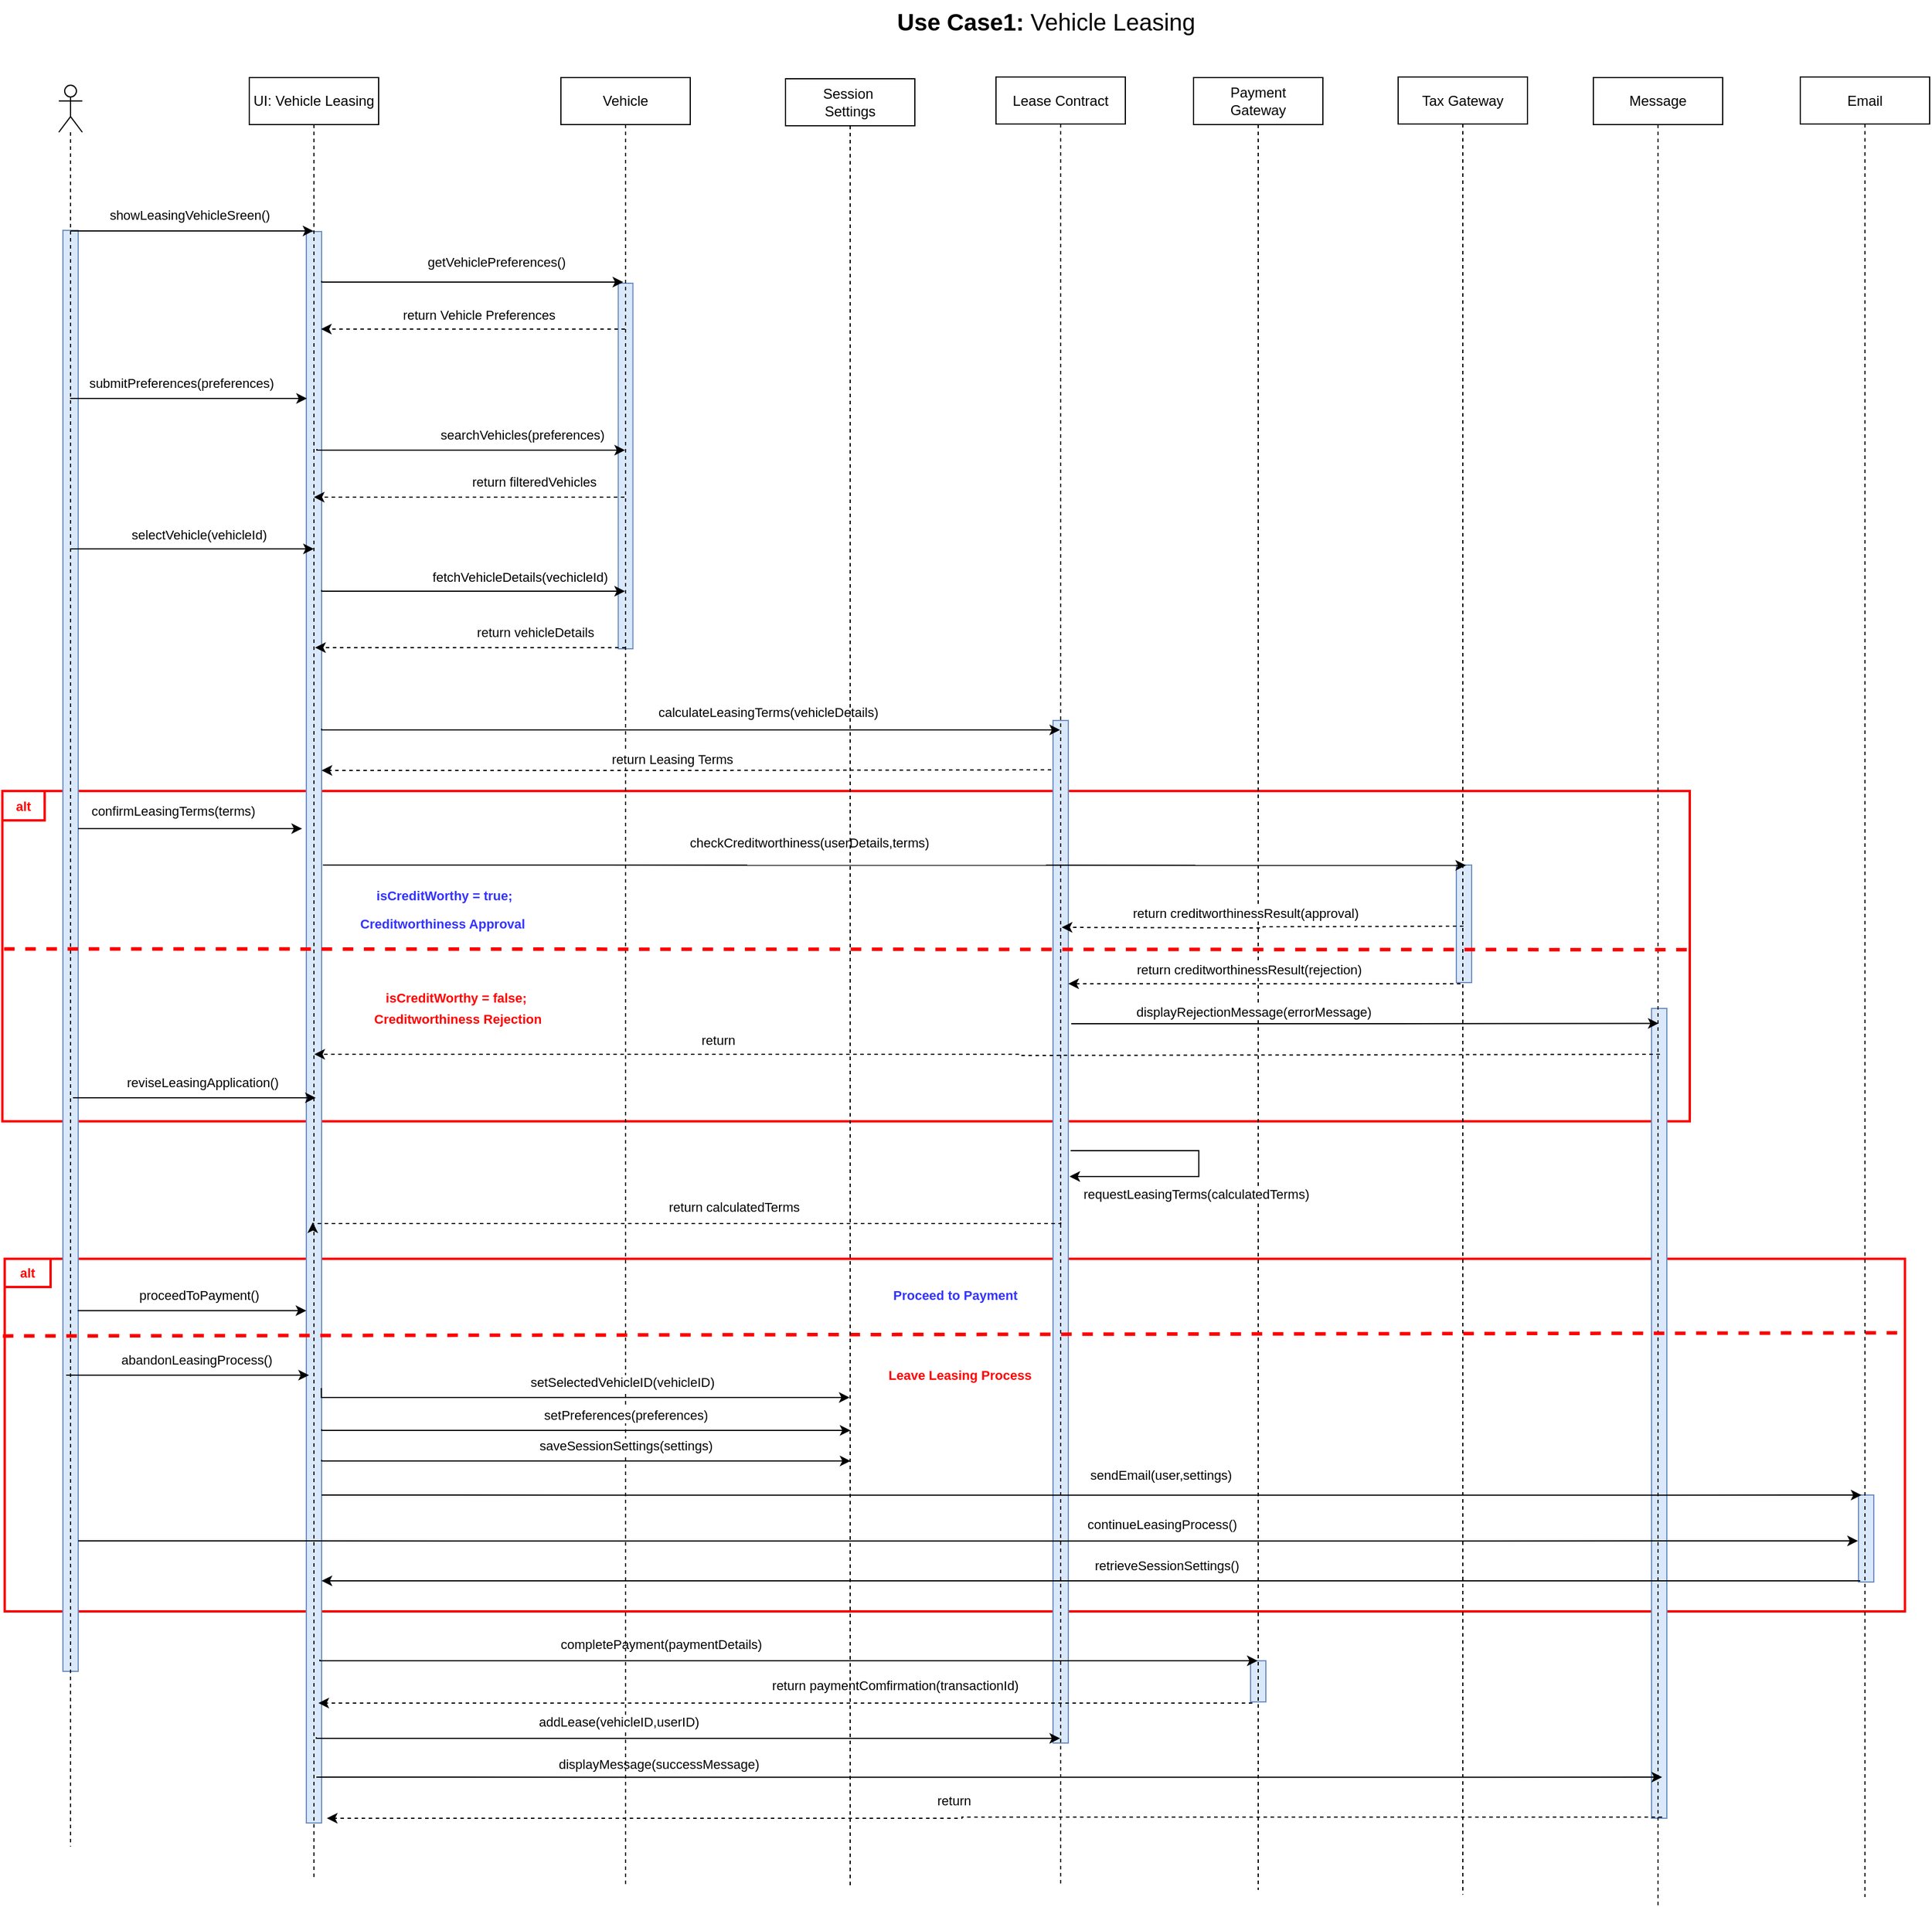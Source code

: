 <mxfile version="24.2.5" type="device" pages="9">
  <diagram name="Use Case 1 : Sequence" id="X5nYgyofVkyIiH-S4-DQ">
    <mxGraphModel dx="3240" dy="1952" grid="0" gridSize="10" guides="1" tooltips="1" connect="1" arrows="1" fold="1" page="0" pageScale="1" pageWidth="827" pageHeight="1169" math="0" shadow="0">
      <root>
        <mxCell id="0" />
        <mxCell id="1" parent="0" />
        <mxCell id="deQ8QW3vT8apWx2ZHvul-122" value="" style="rounded=0;whiteSpace=wrap;html=1;fillColor=none;strokeColor=#FF0000;strokeWidth=2;" parent="1" vertex="1">
          <mxGeometry x="-561" y="835" width="1616" height="300" as="geometry" />
        </mxCell>
        <mxCell id="deQ8QW3vT8apWx2ZHvul-93" value="" style="rounded=0;whiteSpace=wrap;html=1;fillColor=none;strokeColor=#FF0000;strokeWidth=2;" parent="1" vertex="1">
          <mxGeometry x="-563" y="437" width="1435" height="281" as="geometry" />
        </mxCell>
        <mxCell id="yuPSBtp--XTXEwSO5r7i-6" value="" style="rounded=0;whiteSpace=wrap;html=1;fillColor=#dae8fc;strokeColor=#6c8ebf;" parent="1" vertex="1">
          <mxGeometry x="-39.25" y="5" width="12.5" height="311" as="geometry" />
        </mxCell>
        <mxCell id="yuPSBtp--XTXEwSO5r7i-11" value="" style="rounded=0;whiteSpace=wrap;html=1;fillColor=#dae8fc;strokeColor=#6c8ebf;" parent="1" vertex="1">
          <mxGeometry x="498.5" y="1177" width="13" height="35" as="geometry" />
        </mxCell>
        <mxCell id="yuPSBtp--XTXEwSO5r7i-10" value="" style="rounded=0;whiteSpace=wrap;html=1;fillColor=#dae8fc;strokeColor=#6c8ebf;" parent="1" vertex="1">
          <mxGeometry x="1015.5" y="1036" width="13" height="74" as="geometry" />
        </mxCell>
        <mxCell id="yuPSBtp--XTXEwSO5r7i-9" value="" style="rounded=0;whiteSpace=wrap;html=1;fillColor=#dae8fc;strokeColor=#6c8ebf;" parent="1" vertex="1">
          <mxGeometry x="839.5" y="622" width="13" height="689" as="geometry" />
        </mxCell>
        <mxCell id="yuPSBtp--XTXEwSO5r7i-8" value="" style="rounded=0;whiteSpace=wrap;html=1;fillColor=#dae8fc;strokeColor=#6c8ebf;" parent="1" vertex="1">
          <mxGeometry x="673.5" y="500" width="13" height="100" as="geometry" />
        </mxCell>
        <mxCell id="yuPSBtp--XTXEwSO5r7i-7" value="" style="rounded=0;whiteSpace=wrap;html=1;fillColor=#dae8fc;strokeColor=#6c8ebf;" parent="1" vertex="1">
          <mxGeometry x="330.5" y="377" width="13" height="870" as="geometry" />
        </mxCell>
        <mxCell id="yuPSBtp--XTXEwSO5r7i-4" value="" style="rounded=0;whiteSpace=wrap;html=1;fillColor=#dae8fc;strokeColor=#6c8ebf;" parent="1" vertex="1">
          <mxGeometry x="-304.5" y="-39" width="13" height="1354" as="geometry" />
        </mxCell>
        <mxCell id="yuPSBtp--XTXEwSO5r7i-1" value="" style="rounded=0;whiteSpace=wrap;html=1;fillColor=#dae8fc;strokeColor=#6c8ebf;" parent="1" vertex="1">
          <mxGeometry x="-511.5" y="-40" width="13" height="1226" as="geometry" />
        </mxCell>
        <mxCell id="deQ8QW3vT8apWx2ZHvul-7" value="Payment&lt;div&gt;Gateway&lt;/div&gt;" style="shape=umlLifeline;perimeter=lifelinePerimeter;whiteSpace=wrap;html=1;container=1;dropTarget=0;collapsible=0;recursiveResize=0;outlineConnect=0;portConstraint=eastwest;newEdgeStyle={&quot;curved&quot;:0,&quot;rounded&quot;:0};" parent="1" vertex="1">
          <mxGeometry x="450" y="-170" width="110" height="1542" as="geometry" />
        </mxCell>
        <mxCell id="deQ8QW3vT8apWx2ZHvul-12" style="edgeStyle=orthogonalEdgeStyle;rounded=0;orthogonalLoop=1;jettySize=auto;html=1;curved=0;" parent="1" source="deQ8QW3vT8apWx2ZHvul-3" edge="1">
          <mxGeometry relative="1" as="geometry">
            <mxPoint x="-473.988" y="-40.0" as="sourcePoint" />
            <mxPoint x="-298.5" y="-39.512" as="targetPoint" />
            <Array as="points">
              <mxPoint x="-397" y="-40" />
            </Array>
          </mxGeometry>
        </mxCell>
        <mxCell id="deQ8QW3vT8apWx2ZHvul-13" value="showLeasingVehicleSreen()" style="edgeLabel;html=1;align=center;verticalAlign=middle;resizable=0;points=[];" parent="deQ8QW3vT8apWx2ZHvul-12" vertex="1" connectable="0">
          <mxGeometry x="-0.299" y="2" relative="1" as="geometry">
            <mxPoint x="28" y="-12" as="offset" />
          </mxGeometry>
        </mxCell>
        <mxCell id="deQ8QW3vT8apWx2ZHvul-20" value="submitPreferences(preferences)" style="edgeStyle=orthogonalEdgeStyle;rounded=0;orthogonalLoop=1;jettySize=auto;html=1;curved=0;" parent="1" edge="1">
          <mxGeometry x="-0.063" y="13" relative="1" as="geometry">
            <mxPoint x="-505.37" y="103" as="sourcePoint" />
            <mxPoint x="-304" y="103" as="targetPoint" />
            <mxPoint as="offset" />
          </mxGeometry>
        </mxCell>
        <mxCell id="deQ8QW3vT8apWx2ZHvul-63" style="edgeStyle=orthogonalEdgeStyle;rounded=0;orthogonalLoop=1;jettySize=auto;html=1;curved=0;" parent="1" edge="1">
          <mxGeometry relative="1" as="geometry">
            <mxPoint x="-499" y="879.13" as="sourcePoint" />
            <mxPoint x="-304.5" y="879.15" as="targetPoint" />
            <Array as="points">
              <mxPoint x="-368" y="879.15" />
              <mxPoint x="-368" y="879.15" />
            </Array>
          </mxGeometry>
        </mxCell>
        <mxCell id="deQ8QW3vT8apWx2ZHvul-64" value="proceedToPayment()" style="edgeLabel;html=1;align=center;verticalAlign=middle;resizable=0;points=[];" parent="deQ8QW3vT8apWx2ZHvul-63" vertex="1" connectable="0">
          <mxGeometry x="0.222" y="-3" relative="1" as="geometry">
            <mxPoint x="-16" y="-16" as="offset" />
          </mxGeometry>
        </mxCell>
        <mxCell id="deQ8QW3vT8apWx2ZHvul-3" value="" style="shape=umlLifeline;perimeter=lifelinePerimeter;whiteSpace=wrap;html=1;container=1;dropTarget=0;collapsible=0;recursiveResize=0;outlineConnect=0;portConstraint=eastwest;newEdgeStyle={&quot;curved&quot;:0,&quot;rounded&quot;:0};participant=umlActor;" parent="1" vertex="1">
          <mxGeometry x="-515" y="-163.5" width="20" height="1498.5" as="geometry" />
        </mxCell>
        <mxCell id="deQ8QW3vT8apWx2ZHvul-21" style="edgeStyle=orthogonalEdgeStyle;rounded=0;orthogonalLoop=1;jettySize=auto;html=1;curved=0;" parent="1" edge="1" target="deQ8QW3vT8apWx2ZHvul-5">
          <mxGeometry relative="1" as="geometry">
            <mxPoint x="-295.499" y="146.0" as="sourcePoint" />
            <mxPoint x="-109.5" y="148" as="targetPoint" />
            <Array as="points">
              <mxPoint x="-295" y="147" />
            </Array>
          </mxGeometry>
        </mxCell>
        <mxCell id="deQ8QW3vT8apWx2ZHvul-25" value="searchVehicles(preferences)" style="edgeLabel;html=1;align=center;verticalAlign=middle;resizable=0;points=[];" parent="deQ8QW3vT8apWx2ZHvul-21" vertex="1" connectable="0">
          <mxGeometry x="-0.219" relative="1" as="geometry">
            <mxPoint x="73" y="-13" as="offset" />
          </mxGeometry>
        </mxCell>
        <mxCell id="deQ8QW3vT8apWx2ZHvul-65" style="edgeStyle=orthogonalEdgeStyle;rounded=0;orthogonalLoop=1;jettySize=auto;html=1;curved=0;" parent="1" edge="1" target="deQ8QW3vT8apWx2ZHvul-7">
          <mxGeometry relative="1" as="geometry">
            <mxPoint x="-292.998" y="1175.997" as="sourcePoint" />
            <mxPoint x="508.5" y="1175.997" as="targetPoint" />
            <Array as="points">
              <mxPoint x="-293" y="1177" />
            </Array>
          </mxGeometry>
        </mxCell>
        <mxCell id="deQ8QW3vT8apWx2ZHvul-66" value="completePayment(paymentDetails)" style="edgeLabel;html=1;align=center;verticalAlign=middle;resizable=0;points=[];" parent="deQ8QW3vT8apWx2ZHvul-65" vertex="1" connectable="0">
          <mxGeometry x="-0.599" y="-1" relative="1" as="geometry">
            <mxPoint x="131" y="-15" as="offset" />
          </mxGeometry>
        </mxCell>
        <mxCell id="deQ8QW3vT8apWx2ZHvul-69" style="edgeStyle=orthogonalEdgeStyle;rounded=0;orthogonalLoop=1;jettySize=auto;html=1;curved=0;" parent="1" edge="1">
          <mxGeometry relative="1" as="geometry">
            <mxPoint x="-295.996" y="1276.05" as="sourcePoint" />
            <mxPoint x="848.5" y="1276.043" as="targetPoint" />
            <Array as="points">
              <mxPoint x="558" y="1276.11" />
              <mxPoint x="558" y="1276.11" />
            </Array>
          </mxGeometry>
        </mxCell>
        <mxCell id="deQ8QW3vT8apWx2ZHvul-70" value="displayMessage(successMessage)" style="edgeLabel;html=1;align=center;verticalAlign=middle;resizable=0;points=[];" parent="deQ8QW3vT8apWx2ZHvul-69" vertex="1" connectable="0">
          <mxGeometry x="-0.747" y="2" relative="1" as="geometry">
            <mxPoint x="146" y="-9" as="offset" />
          </mxGeometry>
        </mxCell>
        <mxCell id="deQ8QW3vT8apWx2ZHvul-4" value="UI: Vehicle Leasing" style="shape=umlLifeline;perimeter=lifelinePerimeter;whiteSpace=wrap;html=1;container=1;dropTarget=0;collapsible=0;recursiveResize=0;outlineConnect=0;portConstraint=eastwest;newEdgeStyle={&quot;curved&quot;:0,&quot;rounded&quot;:0};" parent="1" vertex="1">
          <mxGeometry x="-353" y="-170" width="110" height="1534" as="geometry" />
        </mxCell>
        <mxCell id="deQ8QW3vT8apWx2ZHvul-5" value="Vehicle" style="shape=umlLifeline;perimeter=lifelinePerimeter;whiteSpace=wrap;html=1;container=1;dropTarget=0;collapsible=0;recursiveResize=0;outlineConnect=0;portConstraint=eastwest;newEdgeStyle={&quot;curved&quot;:0,&quot;rounded&quot;:0};" parent="1" vertex="1">
          <mxGeometry x="-88" y="-170" width="110" height="1538" as="geometry" />
        </mxCell>
        <mxCell id="deQ8QW3vT8apWx2ZHvul-47" style="edgeStyle=orthogonalEdgeStyle;rounded=0;orthogonalLoop=1;jettySize=auto;html=1;curved=0;dashed=1;" parent="1" edge="1">
          <mxGeometry relative="1" as="geometry">
            <mxPoint x="329" y="419" as="sourcePoint" />
            <mxPoint x="-291.505" y="419.5" as="targetPoint" />
          </mxGeometry>
        </mxCell>
        <mxCell id="deQ8QW3vT8apWx2ZHvul-48" value="return Leasing Terms&amp;nbsp;" style="edgeLabel;html=1;align=center;verticalAlign=middle;resizable=0;points=[];" parent="deQ8QW3vT8apWx2ZHvul-47" vertex="1" connectable="0">
          <mxGeometry x="0.036" y="-1" relative="1" as="geometry">
            <mxPoint y="-9" as="offset" />
          </mxGeometry>
        </mxCell>
        <mxCell id="deQ8QW3vT8apWx2ZHvul-61" style="edgeStyle=orthogonalEdgeStyle;rounded=0;orthogonalLoop=1;jettySize=auto;html=1;curved=0;dashed=1;" parent="1" edge="1">
          <mxGeometry relative="1" as="geometry">
            <mxPoint x="337.07" y="803.998" as="sourcePoint" />
            <mxPoint x="-298.996" y="803.998" as="targetPoint" />
            <Array as="points">
              <mxPoint x="336.68" y="805" />
            </Array>
          </mxGeometry>
        </mxCell>
        <mxCell id="deQ8QW3vT8apWx2ZHvul-62" value="return calculatedTerms" style="edgeLabel;html=1;align=center;verticalAlign=middle;resizable=0;points=[];" parent="deQ8QW3vT8apWx2ZHvul-61" vertex="1" connectable="0">
          <mxGeometry x="-0.289" relative="1" as="geometry">
            <mxPoint x="-52" y="-14" as="offset" />
          </mxGeometry>
        </mxCell>
        <mxCell id="deQ8QW3vT8apWx2ZHvul-89" style="edgeStyle=orthogonalEdgeStyle;rounded=0;orthogonalLoop=1;jettySize=auto;html=1;curved=0;" parent="1" edge="1">
          <mxGeometry relative="1" as="geometry">
            <mxPoint x="346" y="635" as="sourcePoint" />
            <mxPoint x="845.5" y="634.73" as="targetPoint" />
            <Array as="points">
              <mxPoint x="619" y="635" />
            </Array>
          </mxGeometry>
        </mxCell>
        <mxCell id="deQ8QW3vT8apWx2ZHvul-90" value="displayRejectionMessage(errorMessage)" style="edgeLabel;html=1;align=center;verticalAlign=middle;resizable=0;points=[];" parent="deQ8QW3vT8apWx2ZHvul-89" vertex="1" connectable="0">
          <mxGeometry x="-0.808" relative="1" as="geometry">
            <mxPoint x="107" y="-10" as="offset" />
          </mxGeometry>
        </mxCell>
        <mxCell id="deQ8QW3vT8apWx2ZHvul-6" value="Lease Contract" style="shape=umlLifeline;perimeter=lifelinePerimeter;whiteSpace=wrap;html=1;container=1;dropTarget=0;collapsible=0;recursiveResize=0;outlineConnect=0;portConstraint=eastwest;newEdgeStyle={&quot;curved&quot;:0,&quot;rounded&quot;:0};" parent="1" vertex="1">
          <mxGeometry x="282" y="-170.5" width="110" height="1539.5" as="geometry" />
        </mxCell>
        <mxCell id="deQ8QW3vT8apWx2ZHvul-67" style="edgeStyle=orthogonalEdgeStyle;rounded=0;orthogonalLoop=1;jettySize=auto;html=1;curved=0;dashed=1;" parent="1" edge="1">
          <mxGeometry relative="1" as="geometry">
            <mxPoint x="500" y="1213" as="sourcePoint" />
            <mxPoint x="-294.214" y="1213.0" as="targetPoint" />
            <Array as="points">
              <mxPoint x="389" y="1213" />
              <mxPoint x="389" y="1213" />
            </Array>
          </mxGeometry>
        </mxCell>
        <mxCell id="deQ8QW3vT8apWx2ZHvul-68" value="return paymentComfirmation(transactionId)" style="edgeLabel;html=1;align=center;verticalAlign=middle;resizable=0;points=[];" parent="deQ8QW3vT8apWx2ZHvul-67" vertex="1" connectable="0">
          <mxGeometry x="-0.344" relative="1" as="geometry">
            <mxPoint x="-44" y="-15" as="offset" />
          </mxGeometry>
        </mxCell>
        <mxCell id="deQ8QW3vT8apWx2ZHvul-57" style="edgeStyle=orthogonalEdgeStyle;rounded=0;orthogonalLoop=1;jettySize=auto;html=1;curved=0;dashed=1;" parent="1" edge="1">
          <mxGeometry relative="1" as="geometry">
            <mxPoint x="679.5" y="552.005" as="sourcePoint" />
            <mxPoint x="337.912" y="553.005" as="targetPoint" />
            <Array as="points" />
          </mxGeometry>
        </mxCell>
        <mxCell id="deQ8QW3vT8apWx2ZHvul-58" value="return creditworthinessResult(approval)" style="edgeLabel;html=1;align=center;verticalAlign=middle;resizable=0;points=[];" parent="deQ8QW3vT8apWx2ZHvul-57" vertex="1" connectable="0">
          <mxGeometry x="0.53" y="-2" relative="1" as="geometry">
            <mxPoint x="75" y="-10" as="offset" />
          </mxGeometry>
        </mxCell>
        <mxCell id="deQ8QW3vT8apWx2ZHvul-8" value="Tax Gateway" style="shape=umlLifeline;perimeter=lifelinePerimeter;whiteSpace=wrap;html=1;container=1;dropTarget=0;collapsible=0;recursiveResize=0;outlineConnect=0;portConstraint=eastwest;newEdgeStyle={&quot;curved&quot;:0,&quot;rounded&quot;:0};" parent="1" vertex="1">
          <mxGeometry x="624" y="-170.5" width="110" height="1546.5" as="geometry" />
        </mxCell>
        <mxCell id="deQ8QW3vT8apWx2ZHvul-9" value="Message" style="shape=umlLifeline;perimeter=lifelinePerimeter;whiteSpace=wrap;html=1;container=1;dropTarget=0;collapsible=0;recursiveResize=0;outlineConnect=0;portConstraint=eastwest;newEdgeStyle={&quot;curved&quot;:0,&quot;rounded&quot;:0};" parent="1" vertex="1">
          <mxGeometry x="790" y="-170" width="110" height="1555" as="geometry" />
        </mxCell>
        <mxCell id="deQ8QW3vT8apWx2ZHvul-16" style="edgeStyle=orthogonalEdgeStyle;rounded=0;orthogonalLoop=1;jettySize=auto;html=1;curved=0;dashed=1;" parent="1" edge="1" source="deQ8QW3vT8apWx2ZHvul-5">
          <mxGeometry relative="1" as="geometry">
            <mxPoint x="-103.5" y="44.0" as="sourcePoint" />
            <mxPoint x="-292" y="44" as="targetPoint" />
            <Array as="points">
              <mxPoint x="-5" y="44" />
              <mxPoint x="-5" y="44" />
            </Array>
          </mxGeometry>
        </mxCell>
        <mxCell id="deQ8QW3vT8apWx2ZHvul-17" value="return Vehicle Preferences" style="edgeLabel;html=1;align=center;verticalAlign=middle;resizable=0;points=[];" parent="deQ8QW3vT8apWx2ZHvul-16" vertex="1" connectable="0">
          <mxGeometry x="-0.038" relative="1" as="geometry">
            <mxPoint y="-12" as="offset" />
          </mxGeometry>
        </mxCell>
        <mxCell id="deQ8QW3vT8apWx2ZHvul-31" value="selectVehicle(vehicleId)" style="edgeStyle=orthogonalEdgeStyle;rounded=0;orthogonalLoop=1;jettySize=auto;html=1;curved=0;" parent="1" edge="1">
          <mxGeometry x="0.054" y="12" relative="1" as="geometry">
            <mxPoint x="-505.0" y="231" as="sourcePoint" />
            <mxPoint x="-298.13" y="231" as="targetPoint" />
            <mxPoint as="offset" />
          </mxGeometry>
        </mxCell>
        <mxCell id="deQ8QW3vT8apWx2ZHvul-49" value="confirmLeasingTerms(terms)" style="edgeStyle=orthogonalEdgeStyle;rounded=0;orthogonalLoop=1;jettySize=auto;html=1;curved=0;" parent="1" edge="1">
          <mxGeometry x="-0.155" y="15" relative="1" as="geometry">
            <mxPoint x="-498.5" y="469" as="sourcePoint" />
            <mxPoint x="-308.13" y="469" as="targetPoint" />
            <mxPoint as="offset" />
          </mxGeometry>
        </mxCell>
        <mxCell id="deQ8QW3vT8apWx2ZHvul-59" style="edgeStyle=orthogonalEdgeStyle;rounded=0;orthogonalLoop=1;jettySize=auto;html=1;curved=0;exitX=0.486;exitY=0.772;exitDx=0;exitDy=0;exitPerimeter=0;" parent="1" edge="1">
          <mxGeometry relative="1" as="geometry">
            <mxPoint x="345.48" y="743.0" as="sourcePoint" />
            <mxPoint x="344.504" y="765.0" as="targetPoint" />
            <Array as="points">
              <mxPoint x="454.48" y="743" />
              <mxPoint x="454.48" y="765" />
            </Array>
          </mxGeometry>
        </mxCell>
        <mxCell id="deQ8QW3vT8apWx2ZHvul-60" value="requestLeasingTerms(calculatedTerms)" style="edgeLabel;html=1;align=center;verticalAlign=middle;resizable=0;points=[];" parent="deQ8QW3vT8apWx2ZHvul-59" vertex="1" connectable="0">
          <mxGeometry x="-0.797" y="1" relative="1" as="geometry">
            <mxPoint x="82" y="38" as="offset" />
          </mxGeometry>
        </mxCell>
        <mxCell id="deQ8QW3vT8apWx2ZHvul-71" style="edgeStyle=orthogonalEdgeStyle;rounded=0;orthogonalLoop=1;jettySize=auto;html=1;curved=0;dashed=1;" parent="1" edge="1">
          <mxGeometry relative="1" as="geometry">
            <mxPoint x="848.5" y="1310" as="sourcePoint" />
            <mxPoint x="-287" y="1311" as="targetPoint" />
            <Array as="points">
              <mxPoint x="253" y="1310" />
              <mxPoint x="253" y="1311" />
            </Array>
          </mxGeometry>
        </mxCell>
        <mxCell id="deQ8QW3vT8apWx2ZHvul-72" value="return" style="edgeLabel;html=1;align=center;verticalAlign=middle;resizable=0;points=[];" parent="deQ8QW3vT8apWx2ZHvul-71" vertex="1" connectable="0">
          <mxGeometry x="-0.344" relative="1" as="geometry">
            <mxPoint x="-230" y="-14" as="offset" />
          </mxGeometry>
        </mxCell>
        <mxCell id="deQ8QW3vT8apWx2ZHvul-80" style="edgeStyle=orthogonalEdgeStyle;rounded=0;orthogonalLoop=1;jettySize=auto;html=1;curved=0;" parent="1" edge="1">
          <mxGeometry relative="1" as="geometry">
            <mxPoint x="-502.996" y="697.995" as="sourcePoint" />
            <mxPoint x="-296.5" y="698" as="targetPoint" />
            <Array as="points">
              <mxPoint x="-360" y="698" />
              <mxPoint x="-360" y="698" />
            </Array>
          </mxGeometry>
        </mxCell>
        <mxCell id="deQ8QW3vT8apWx2ZHvul-81" value="reviseLeasingApplication()" style="edgeLabel;html=1;align=center;verticalAlign=middle;resizable=0;points=[];" parent="deQ8QW3vT8apWx2ZHvul-80" vertex="1" connectable="0">
          <mxGeometry x="0.222" y="-3" relative="1" as="geometry">
            <mxPoint x="-16" y="-16" as="offset" />
          </mxGeometry>
        </mxCell>
        <mxCell id="deQ8QW3vT8apWx2ZHvul-84" style="edgeStyle=orthogonalEdgeStyle;rounded=0;orthogonalLoop=1;jettySize=auto;html=1;curved=0;" parent="1" edge="1">
          <mxGeometry relative="1" as="geometry">
            <mxPoint x="-290.48" y="500" as="sourcePoint" />
            <mxPoint x="681.77" y="500.25" as="targetPoint" />
            <Array as="points">
              <mxPoint x="-291.48" y="500" />
            </Array>
          </mxGeometry>
        </mxCell>
        <mxCell id="deQ8QW3vT8apWx2ZHvul-85" value="checkCreditworthiness(userDetails,terms)" style="edgeLabel;html=1;align=center;verticalAlign=middle;resizable=0;points=[];" parent="deQ8QW3vT8apWx2ZHvul-84" vertex="1" connectable="0">
          <mxGeometry x="-0.134" relative="1" as="geometry">
            <mxPoint x="-8" y="-19" as="offset" />
          </mxGeometry>
        </mxCell>
        <mxCell id="deQ8QW3vT8apWx2ZHvul-87" style="edgeStyle=orthogonalEdgeStyle;rounded=0;orthogonalLoop=1;jettySize=auto;html=1;curved=0;dashed=1;" parent="1" edge="1">
          <mxGeometry relative="1" as="geometry">
            <mxPoint x="677" y="601" as="sourcePoint" />
            <mxPoint x="343.502" y="601.005" as="targetPoint" />
            <Array as="points" />
          </mxGeometry>
        </mxCell>
        <mxCell id="deQ8QW3vT8apWx2ZHvul-88" value="return creditworthinessResult(rejection)" style="edgeLabel;html=1;align=center;verticalAlign=middle;resizable=0;points=[];" parent="deQ8QW3vT8apWx2ZHvul-87" vertex="1" connectable="0">
          <mxGeometry x="0.53" y="-2" relative="1" as="geometry">
            <mxPoint x="75" y="-10" as="offset" />
          </mxGeometry>
        </mxCell>
        <mxCell id="deQ8QW3vT8apWx2ZHvul-91" style="edgeStyle=orthogonalEdgeStyle;rounded=0;orthogonalLoop=1;jettySize=auto;html=1;curved=0;dashed=1;" parent="1" edge="1">
          <mxGeometry relative="1" as="geometry">
            <mxPoint x="846.59" y="661.005" as="sourcePoint" />
            <mxPoint x="-297.676" y="661" as="targetPoint" />
            <Array as="points">
              <mxPoint x="302" y="662" />
            </Array>
          </mxGeometry>
        </mxCell>
        <mxCell id="deQ8QW3vT8apWx2ZHvul-92" value="return&amp;nbsp;" style="edgeLabel;html=1;align=center;verticalAlign=middle;resizable=0;points=[];" parent="deQ8QW3vT8apWx2ZHvul-91" vertex="1" connectable="0">
          <mxGeometry x="0.53" y="-2" relative="1" as="geometry">
            <mxPoint x="75" y="-10" as="offset" />
          </mxGeometry>
        </mxCell>
        <mxCell id="deQ8QW3vT8apWx2ZHvul-95" value="&lt;font style=&quot;font-size: 11px;&quot;&gt;&lt;b style=&quot;font-family: Calibri, sans-serif; text-align: start; background-color: initial;&quot;&gt;&lt;span style=&quot;color: red;&quot;&gt;alt&lt;/span&gt;&lt;/b&gt;&lt;/font&gt;&lt;p style=&quot;margin: 0cm; font-size: 12pt; font-family: Calibri, sans-serif; text-align: start;&quot; class=&quot;MsoNormal&quot;&gt;&lt;b&gt;&lt;span style=&quot;color: red;&quot;&gt;&lt;/span&gt;&lt;/b&gt;&lt;/p&gt;" style="rounded=0;whiteSpace=wrap;html=1;fillColor=default;strokeColor=#FF0000;strokeWidth=2;" parent="1" vertex="1">
          <mxGeometry x="-563" y="437" width="36" height="25" as="geometry" />
        </mxCell>
        <mxCell id="deQ8QW3vT8apWx2ZHvul-97" style="edgeStyle=orthogonalEdgeStyle;rounded=0;orthogonalLoop=1;jettySize=auto;html=1;curved=0;" parent="1" edge="1">
          <mxGeometry relative="1" as="geometry">
            <mxPoint x="-508.746" y="933.995" as="sourcePoint" />
            <mxPoint x="-302.25" y="934" as="targetPoint" />
            <Array as="points">
              <mxPoint x="-365.75" y="934" />
              <mxPoint x="-365.75" y="934" />
            </Array>
          </mxGeometry>
        </mxCell>
        <mxCell id="deQ8QW3vT8apWx2ZHvul-98" value="abandonLeasingProcess()" style="edgeLabel;html=1;align=center;verticalAlign=middle;resizable=0;points=[];" parent="deQ8QW3vT8apWx2ZHvul-97" vertex="1" connectable="0">
          <mxGeometry x="0.222" y="-3" relative="1" as="geometry">
            <mxPoint x="-16" y="-16" as="offset" />
          </mxGeometry>
        </mxCell>
        <mxCell id="deQ8QW3vT8apWx2ZHvul-102" value="Email" style="shape=umlLifeline;perimeter=lifelinePerimeter;whiteSpace=wrap;html=1;container=1;dropTarget=0;collapsible=0;recursiveResize=0;outlineConnect=0;portConstraint=eastwest;newEdgeStyle={&quot;curved&quot;:0,&quot;rounded&quot;:0};" parent="1" vertex="1">
          <mxGeometry x="966" y="-170.5" width="110" height="1548.5" as="geometry" />
        </mxCell>
        <mxCell id="deQ8QW3vT8apWx2ZHvul-113" style="edgeStyle=orthogonalEdgeStyle;rounded=0;orthogonalLoop=1;jettySize=auto;html=1;curved=0;" parent="1" edge="1">
          <mxGeometry relative="1" as="geometry">
            <mxPoint x="-498.496" y="1075.055" as="sourcePoint" />
            <mxPoint x="1015" y="1075" as="targetPoint" />
            <Array as="points">
              <mxPoint x="653.5" y="1075.35" />
              <mxPoint x="653.5" y="1075.35" />
            </Array>
          </mxGeometry>
        </mxCell>
        <mxCell id="deQ8QW3vT8apWx2ZHvul-114" value="continueLeasingProcess()" style="edgeLabel;html=1;align=center;verticalAlign=middle;resizable=0;points=[];" parent="deQ8QW3vT8apWx2ZHvul-113" vertex="1" connectable="0">
          <mxGeometry x="0.222" y="-3" relative="1" as="geometry">
            <mxPoint x="-3" y="-17" as="offset" />
          </mxGeometry>
        </mxCell>
        <mxCell id="deQ8QW3vT8apWx2ZHvul-124" value="&lt;span style=&quot;forced-color-adjust: none; color: rgb(0, 0, 0); font-family: Helvetica; font-size: 20px; font-style: normal; font-variant-ligatures: normal; font-variant-caps: normal; letter-spacing: normal; orphans: 2; text-align: left; text-indent: 0px; text-transform: none; widows: 2; word-spacing: 0px; -webkit-text-stroke-width: 0px; white-space: normal; background-color: rgb(255, 255, 255); text-decoration-thickness: initial; text-decoration-style: initial; text-decoration-color: initial;&quot;&gt;&lt;span lang=&quot;EN-US&quot; style=&quot;forced-color-adjust: none;&quot;&gt;&lt;b&gt;Use Case1:&amp;nbsp;&lt;/b&gt;Vehicle&lt;/span&gt;&lt;/span&gt;&lt;span lang=&quot;EN-US&quot; style=&quot;forced-color-adjust: none; color: rgb(0, 0, 0); font-family: Helvetica; font-size: 20px; font-style: normal; font-variant-ligatures: normal; font-variant-caps: normal; font-weight: 400; letter-spacing: normal; orphans: 2; text-align: left; text-indent: 0px; text-transform: none; widows: 2; word-spacing: 0px; -webkit-text-stroke-width: 0px; white-space: normal; background-color: rgb(255, 255, 255); text-decoration-thickness: initial; text-decoration-style: initial; text-decoration-color: initial;&quot;&gt;&amp;nbsp;Leasing&lt;/span&gt;" style="text;whiteSpace=wrap;html=1;" parent="1" vertex="1">
          <mxGeometry x="196" y="-236" width="290" height="46" as="geometry" />
        </mxCell>
        <mxCell id="8pIMH9SOAo7j8ZP5-yna-1" value="&lt;p style=&quot;margin: 0cm; font-family: Calibri, sans-serif; text-align: start; font-size: 11px;&quot; class=&quot;MsoNormal&quot;&gt;&lt;b&gt;&lt;span style=&quot;color: red;&quot;&gt;alt&lt;/span&gt;&lt;/b&gt;&lt;/p&gt;&lt;p style=&quot;margin: 0cm; font-size: 12pt; font-family: Calibri, sans-serif; text-align: start;&quot; class=&quot;MsoNormal&quot;&gt;&lt;b&gt;&lt;span style=&quot;color: red;&quot;&gt;&lt;/span&gt;&lt;/b&gt;&lt;/p&gt;" style="rounded=0;whiteSpace=wrap;html=1;fillColor=default;strokeColor=#FF0000;strokeWidth=2;" parent="1" vertex="1">
          <mxGeometry x="-561" y="835" width="39" height="24" as="geometry" />
        </mxCell>
        <mxCell id="-xOBFFDaX5AFCzN0I0iK-1" style="edgeStyle=orthogonalEdgeStyle;rounded=0;orthogonalLoop=1;jettySize=auto;html=1;curved=0;" parent="1" target="deQ8QW3vT8apWx2ZHvul-5" edge="1">
          <mxGeometry relative="1" as="geometry">
            <mxPoint x="-291.499" y="266.0" as="sourcePoint" />
            <mxPoint x="-96" y="267" as="targetPoint" />
            <Array as="points">
              <mxPoint x="-291" y="267" />
            </Array>
          </mxGeometry>
        </mxCell>
        <mxCell id="-xOBFFDaX5AFCzN0I0iK-2" value="fetchVehicleDetails(vechicleId)" style="edgeLabel;html=1;align=center;verticalAlign=middle;resizable=0;points=[];" parent="-xOBFFDaX5AFCzN0I0iK-1" vertex="1" connectable="0">
          <mxGeometry x="-0.219" relative="1" as="geometry">
            <mxPoint x="68" y="-12" as="offset" />
          </mxGeometry>
        </mxCell>
        <mxCell id="-xOBFFDaX5AFCzN0I0iK-6" style="edgeStyle=orthogonalEdgeStyle;rounded=0;orthogonalLoop=1;jettySize=auto;html=1;curved=0;" parent="1" target="deQ8QW3vT8apWx2ZHvul-6" edge="1">
          <mxGeometry relative="1" as="geometry">
            <mxPoint x="-291.499" y="384.0" as="sourcePoint" />
            <mxPoint x="104" y="385" as="targetPoint" />
            <Array as="points">
              <mxPoint x="-291" y="385" />
            </Array>
          </mxGeometry>
        </mxCell>
        <mxCell id="-xOBFFDaX5AFCzN0I0iK-7" value="calculateLeasingTerms(vehicleDetails)" style="edgeLabel;html=1;align=center;verticalAlign=middle;resizable=0;points=[];" parent="-xOBFFDaX5AFCzN0I0iK-6" vertex="1" connectable="0">
          <mxGeometry x="-0.219" relative="1" as="geometry">
            <mxPoint x="135" y="-15" as="offset" />
          </mxGeometry>
        </mxCell>
        <mxCell id="ANKOouRhiB6Je3HFpPzv-3" style="edgeStyle=orthogonalEdgeStyle;rounded=0;orthogonalLoop=1;jettySize=auto;html=1;curved=0;" edge="1" parent="1">
          <mxGeometry relative="1" as="geometry">
            <mxPoint x="-291.499" y="3.0" as="sourcePoint" />
            <mxPoint x="-35" y="4" as="targetPoint" />
            <Array as="points">
              <mxPoint x="-291" y="4" />
            </Array>
          </mxGeometry>
        </mxCell>
        <mxCell id="ANKOouRhiB6Je3HFpPzv-4" value="getVehiclePreferences()" style="edgeLabel;html=1;align=center;verticalAlign=middle;resizable=0;points=[];" vertex="1" connectable="0" parent="ANKOouRhiB6Je3HFpPzv-3">
          <mxGeometry x="-0.219" relative="1" as="geometry">
            <mxPoint x="49" y="-17" as="offset" />
          </mxGeometry>
        </mxCell>
        <mxCell id="ANKOouRhiB6Je3HFpPzv-10" style="edgeStyle=orthogonalEdgeStyle;rounded=0;orthogonalLoop=1;jettySize=auto;html=1;curved=0;" edge="1" parent="1">
          <mxGeometry relative="1" as="geometry">
            <mxPoint x="-291.496" y="1036.055" as="sourcePoint" />
            <mxPoint x="1018" y="1036" as="targetPoint" />
            <Array as="points">
              <mxPoint x="860.5" y="1036.35" />
              <mxPoint x="860.5" y="1036.35" />
            </Array>
          </mxGeometry>
        </mxCell>
        <mxCell id="ANKOouRhiB6Je3HFpPzv-11" value="sendEmail(user,settings)" style="edgeLabel;html=1;align=center;verticalAlign=middle;resizable=0;points=[];" vertex="1" connectable="0" parent="ANKOouRhiB6Je3HFpPzv-10">
          <mxGeometry x="0.222" y="-3" relative="1" as="geometry">
            <mxPoint x="-87" y="-20" as="offset" />
          </mxGeometry>
        </mxCell>
        <mxCell id="Bd9Debtl5mOH7GYu26gO-1" value="" style="endArrow=classic;html=1;rounded=0;" edge="1" parent="1">
          <mxGeometry width="50" height="50" relative="1" as="geometry">
            <mxPoint x="1017" y="1109" as="sourcePoint" />
            <mxPoint x="-291.5" y="1109" as="targetPoint" />
          </mxGeometry>
        </mxCell>
        <mxCell id="Bd9Debtl5mOH7GYu26gO-2" value="retrieveSessionSettings()" style="edgeLabel;html=1;align=center;verticalAlign=middle;resizable=0;points=[];" vertex="1" connectable="0" parent="Bd9Debtl5mOH7GYu26gO-1">
          <mxGeometry x="0.35" y="-1" relative="1" as="geometry">
            <mxPoint x="293" y="-12" as="offset" />
          </mxGeometry>
        </mxCell>
        <mxCell id="TD4LDBQe1SlvMe7djq0R-1" value="" style="endArrow=classic;html=1;rounded=0;dashed=1;" edge="1" parent="1">
          <mxGeometry width="50" height="50" relative="1" as="geometry">
            <mxPoint x="-34" y="187" as="sourcePoint" />
            <mxPoint x="-298.071" y="187" as="targetPoint" />
          </mxGeometry>
        </mxCell>
        <mxCell id="TD4LDBQe1SlvMe7djq0R-2" value="return filteredVehicles" style="edgeLabel;html=1;align=center;verticalAlign=middle;resizable=0;points=[];" vertex="1" connectable="0" parent="TD4LDBQe1SlvMe7djq0R-1">
          <mxGeometry x="0.35" y="-1" relative="1" as="geometry">
            <mxPoint x="101" y="-12" as="offset" />
          </mxGeometry>
        </mxCell>
        <mxCell id="Wv2KOw3dND9I6FVSKQPU-1" value="" style="endArrow=none;dashed=1;html=1;strokeWidth=3;rounded=0;strokeColor=#FF0000;exitX=0.001;exitY=0.478;exitDx=0;exitDy=0;exitPerimeter=0;" edge="1" parent="1" source="deQ8QW3vT8apWx2ZHvul-93">
          <mxGeometry width="50" height="50" relative="1" as="geometry">
            <mxPoint x="-563" y="571" as="sourcePoint" />
            <mxPoint x="872" y="572" as="targetPoint" />
          </mxGeometry>
        </mxCell>
        <mxCell id="Wv2KOw3dND9I6FVSKQPU-6" value="" style="endArrow=none;dashed=1;html=1;strokeWidth=3;rounded=0;strokeColor=#FF0000;entryX=1.001;entryY=0.21;entryDx=0;entryDy=0;entryPerimeter=0;exitX=-0.001;exitY=0.219;exitDx=0;exitDy=0;exitPerimeter=0;" edge="1" parent="1" source="deQ8QW3vT8apWx2ZHvul-122" target="deQ8QW3vT8apWx2ZHvul-122">
          <mxGeometry width="50" height="50" relative="1" as="geometry">
            <mxPoint x="-534" y="900.41" as="sourcePoint" />
            <mxPoint x="872" y="900" as="targetPoint" />
          </mxGeometry>
        </mxCell>
        <mxCell id="Wv2KOw3dND9I6FVSKQPU-10" value="&lt;div style=&quot;text-align: start;&quot;&gt;&lt;span style=&quot;background-color: initial; font-size: 11px;&quot;&gt;&lt;font color=&quot;#3333ff&quot; face=&quot;Calibri, sans-serif&quot;&gt;&lt;b style=&quot;&quot;&gt;Creditworthiness Approval&lt;/b&gt;&lt;/font&gt;&lt;/span&gt;&lt;/div&gt;&lt;p style=&quot;margin: 0cm; font-size: 12pt; font-family: Calibri, sans-serif; text-align: start;&quot; class=&quot;MsoNormal&quot;&gt;&lt;b&gt;&lt;span style=&quot;color: red;&quot;&gt;&lt;/span&gt;&lt;/b&gt;&lt;/p&gt;" style="rounded=0;whiteSpace=wrap;html=1;fillColor=default;strokeColor=none;strokeWidth=2;" vertex="1" parent="1">
          <mxGeometry x="-268" y="540.88" width="159" height="18.25" as="geometry" />
        </mxCell>
        <mxCell id="Wv2KOw3dND9I6FVSKQPU-12" value="&lt;div style=&quot;text-align: start;&quot;&gt;&lt;font color=&quot;#3333ff&quot; face=&quot;Calibri, sans-serif&quot;&gt;&lt;span style=&quot;font-size: 11px;&quot;&gt;&lt;b style=&quot;&quot;&gt;Proceed to Payment&lt;/b&gt;&lt;/span&gt;&lt;/font&gt;&lt;/div&gt;&lt;p style=&quot;margin: 0cm; font-size: 12pt; font-family: Calibri, sans-serif; text-align: start;&quot; class=&quot;MsoNormal&quot;&gt;&lt;b&gt;&lt;span style=&quot;color: red;&quot;&gt;&lt;/span&gt;&lt;/b&gt;&lt;/p&gt;" style="rounded=0;whiteSpace=wrap;html=1;fillColor=default;strokeColor=none;strokeWidth=2;" vertex="1" parent="1">
          <mxGeometry x="183.5" y="857" width="127" height="18" as="geometry" />
        </mxCell>
        <mxCell id="Wv2KOw3dND9I6FVSKQPU-13" value="&lt;div style=&quot;text-align: start;&quot;&gt;&lt;font face=&quot;Calibri, sans-serif&quot; color=&quot;#ff0000&quot;&gt;&lt;span style=&quot;font-size: 11px;&quot;&gt;&lt;b&gt;Leave Leasing Process&lt;/b&gt;&lt;/span&gt;&lt;/font&gt;&lt;/div&gt;&lt;p style=&quot;margin: 0cm; font-size: 12pt; font-family: Calibri, sans-serif; text-align: start;&quot; class=&quot;MsoNormal&quot;&gt;&lt;b&gt;&lt;span style=&quot;color: red;&quot;&gt;&lt;/span&gt;&lt;/b&gt;&lt;/p&gt;" style="rounded=0;whiteSpace=wrap;html=1;fillColor=default;strokeColor=none;strokeWidth=2;" vertex="1" parent="1">
          <mxGeometry x="184" y="925" width="135" height="18" as="geometry" />
        </mxCell>
        <mxCell id="jj1VJoMNCzHSPyadyU_O-1" value="&lt;div style=&quot;text-align: start;&quot;&gt;&lt;span style=&quot;background-color: initial; font-size: 11px;&quot;&gt;&lt;font color=&quot;#ff0000&quot; face=&quot;Calibri, sans-serif&quot;&gt;&lt;b style=&quot;&quot;&gt;Creditworthiness Rejection&lt;/b&gt;&lt;/font&gt;&lt;/span&gt;&lt;/div&gt;&lt;p style=&quot;margin: 0cm; font-size: 12pt; font-family: Calibri, sans-serif; text-align: start;&quot; class=&quot;MsoNormal&quot;&gt;&lt;b&gt;&lt;span style=&quot;color: red;&quot;&gt;&lt;/span&gt;&lt;/b&gt;&lt;/p&gt;" style="rounded=0;whiteSpace=wrap;html=1;fillColor=default;strokeColor=none;strokeWidth=2;" vertex="1" parent="1">
          <mxGeometry x="-255" y="622" width="159" height="18.25" as="geometry" />
        </mxCell>
        <mxCell id="v3km0YOxeK3ykLfU6hy4-5" value="" style="endArrow=classic;html=1;rounded=0;dashed=1;" edge="1" parent="1">
          <mxGeometry width="50" height="50" relative="1" as="geometry">
            <mxPoint x="-32.93" y="315" as="sourcePoint" />
            <mxPoint x="-297.001" y="315" as="targetPoint" />
          </mxGeometry>
        </mxCell>
        <mxCell id="v3km0YOxeK3ykLfU6hy4-6" value="return vehicleDetails" style="edgeLabel;html=1;align=center;verticalAlign=middle;resizable=0;points=[];" vertex="1" connectable="0" parent="v3km0YOxeK3ykLfU6hy4-5">
          <mxGeometry x="0.35" y="-1" relative="1" as="geometry">
            <mxPoint x="101" y="-12" as="offset" />
          </mxGeometry>
        </mxCell>
        <mxCell id="v3km0YOxeK3ykLfU6hy4-7" value="&lt;div style=&quot;text-align: start;&quot;&gt;&lt;b style=&quot;color: rgb(51, 51, 255); font-family: Calibri, sans-serif; font-size: 11px;&quot;&gt;isCreditWorthy = true;&amp;nbsp;&lt;/b&gt;&lt;br&gt;&lt;/div&gt;&lt;p style=&quot;margin: 0cm; font-size: 12pt; font-family: Calibri, sans-serif; text-align: start;&quot; class=&quot;MsoNormal&quot;&gt;&lt;b&gt;&lt;span style=&quot;color: red;&quot;&gt;&lt;/span&gt;&lt;/b&gt;&lt;/p&gt;" style="rounded=0;whiteSpace=wrap;html=1;fillColor=default;strokeColor=none;strokeWidth=2;" vertex="1" parent="1">
          <mxGeometry x="-265" y="517" width="159" height="18.25" as="geometry" />
        </mxCell>
        <mxCell id="v3km0YOxeK3ykLfU6hy4-9" value="&lt;div style=&quot;text-align: start;&quot;&gt;&lt;b style=&quot;font-family: Calibri, sans-serif; font-size: 11px;&quot;&gt;&lt;font color=&quot;#ff0000&quot;&gt;isCreditWorthy = false;&amp;nbsp;&lt;/font&gt;&lt;/b&gt;&lt;br&gt;&lt;/div&gt;&lt;p style=&quot;margin: 0cm; font-size: 12pt; font-family: Calibri, sans-serif; text-align: start;&quot; class=&quot;MsoNormal&quot;&gt;&lt;b&gt;&lt;span style=&quot;color: red;&quot;&gt;&lt;/span&gt;&lt;/b&gt;&lt;/p&gt;" style="rounded=0;whiteSpace=wrap;html=1;fillColor=default;strokeColor=none;strokeWidth=2;" vertex="1" parent="1">
          <mxGeometry x="-255" y="603.75" width="159" height="18.25" as="geometry" />
        </mxCell>
        <mxCell id="v3km0YOxeK3ykLfU6hy4-15" style="edgeStyle=orthogonalEdgeStyle;rounded=0;orthogonalLoop=1;jettySize=auto;html=1;curved=0;" edge="1" parent="1" target="deQ8QW3vT8apWx2ZHvul-6">
          <mxGeometry relative="1" as="geometry">
            <mxPoint x="-295.998" y="1241.997" as="sourcePoint" />
            <mxPoint x="337" y="1242" as="targetPoint" />
            <Array as="points">
              <mxPoint x="-296" y="1243" />
            </Array>
          </mxGeometry>
        </mxCell>
        <mxCell id="v3km0YOxeK3ykLfU6hy4-16" value="addLease(vehicleID,userID)" style="edgeLabel;html=1;align=center;verticalAlign=middle;resizable=0;points=[];" vertex="1" connectable="0" parent="v3km0YOxeK3ykLfU6hy4-15">
          <mxGeometry x="-0.599" y="-1" relative="1" as="geometry">
            <mxPoint x="131" y="-15" as="offset" />
          </mxGeometry>
        </mxCell>
        <mxCell id="v3km0YOxeK3ykLfU6hy4-17" value="Session&amp;nbsp;&lt;div&gt;Settings&lt;/div&gt;" style="shape=umlLifeline;perimeter=lifelinePerimeter;whiteSpace=wrap;html=1;container=1;dropTarget=0;collapsible=0;recursiveResize=0;outlineConnect=0;portConstraint=eastwest;newEdgeStyle={&quot;curved&quot;:0,&quot;rounded&quot;:0};" vertex="1" parent="1">
          <mxGeometry x="103" y="-169" width="110" height="1538" as="geometry" />
        </mxCell>
        <mxCell id="v3km0YOxeK3ykLfU6hy4-18" style="edgeStyle=orthogonalEdgeStyle;rounded=0;orthogonalLoop=1;jettySize=auto;html=1;curved=0;" edge="1" parent="1" target="v3km0YOxeK3ykLfU6hy4-17">
          <mxGeometry relative="1" as="geometry">
            <mxPoint x="-291.746" y="944.995" as="sourcePoint" />
            <mxPoint x="-85.25" y="945" as="targetPoint" />
            <Array as="points">
              <mxPoint x="-292" y="953" />
            </Array>
          </mxGeometry>
        </mxCell>
        <mxCell id="v3km0YOxeK3ykLfU6hy4-19" value="setSelectedVehicleID(vehicleID)" style="edgeLabel;html=1;align=center;verticalAlign=middle;resizable=0;points=[];" vertex="1" connectable="0" parent="v3km0YOxeK3ykLfU6hy4-18">
          <mxGeometry x="0.222" y="-3" relative="1" as="geometry">
            <mxPoint x="-16" y="-16" as="offset" />
          </mxGeometry>
        </mxCell>
        <mxCell id="v3km0YOxeK3ykLfU6hy4-20" style="edgeStyle=orthogonalEdgeStyle;rounded=0;orthogonalLoop=1;jettySize=auto;html=1;curved=0;" edge="1" parent="1">
          <mxGeometry relative="1" as="geometry">
            <mxPoint x="-291.496" y="979.995" as="sourcePoint" />
            <mxPoint x="158.25" y="981" as="targetPoint" />
            <Array as="points">
              <mxPoint x="-291.75" y="981" />
            </Array>
          </mxGeometry>
        </mxCell>
        <mxCell id="v3km0YOxeK3ykLfU6hy4-21" value="setPreferences(preferences)" style="edgeLabel;html=1;align=center;verticalAlign=middle;resizable=0;points=[];" vertex="1" connectable="0" parent="v3km0YOxeK3ykLfU6hy4-20">
          <mxGeometry x="0.222" y="-3" relative="1" as="geometry">
            <mxPoint x="-16" y="-16" as="offset" />
          </mxGeometry>
        </mxCell>
        <mxCell id="v3km0YOxeK3ykLfU6hy4-22" style="edgeStyle=orthogonalEdgeStyle;rounded=0;orthogonalLoop=1;jettySize=auto;html=1;curved=0;" edge="1" parent="1">
          <mxGeometry relative="1" as="geometry">
            <mxPoint x="-291.496" y="1005.995" as="sourcePoint" />
            <mxPoint x="158.25" y="1007" as="targetPoint" />
            <Array as="points">
              <mxPoint x="-291.75" y="1007" />
            </Array>
          </mxGeometry>
        </mxCell>
        <mxCell id="v3km0YOxeK3ykLfU6hy4-23" value="saveSessionSettings(settings)" style="edgeLabel;html=1;align=center;verticalAlign=middle;resizable=0;points=[];" vertex="1" connectable="0" parent="v3km0YOxeK3ykLfU6hy4-22">
          <mxGeometry x="0.222" y="-3" relative="1" as="geometry">
            <mxPoint x="-16" y="-16" as="offset" />
          </mxGeometry>
        </mxCell>
      </root>
    </mxGraphModel>
  </diagram>
  <diagram id="IIVZAtRAUTCy35kx5BC_" name="Use Case 2 : Sequence">
    <mxGraphModel dx="3240" dy="1952" grid="0" gridSize="10" guides="1" tooltips="1" connect="1" arrows="1" fold="1" page="0" pageScale="1" pageWidth="827" pageHeight="1169" math="0" shadow="0">
      <root>
        <mxCell id="0" />
        <mxCell id="1" parent="0" />
        <mxCell id="WXMETSg7uUQZX8siLP04-5" value="" style="rounded=0;whiteSpace=wrap;html=1;fillColor=#dae8fc;strokeColor=#6c8ebf;" vertex="1" parent="1">
          <mxGeometry x="1188.5" y="325" width="13" height="51" as="geometry" />
        </mxCell>
        <mxCell id="6vWtOMhTuLkTKFfOUs-I-1" value="" style="rounded=0;whiteSpace=wrap;html=1;fillColor=#dae8fc;strokeColor=#6c8ebf;" parent="1" vertex="1">
          <mxGeometry x="-511.5" y="-49" width="13" height="993" as="geometry" />
        </mxCell>
        <mxCell id="3DL7RR5Xt1woMZlTypvg-2" value="" style="rounded=0;whiteSpace=wrap;html=1;fillColor=#dae8fc;strokeColor=#6c8ebf;" parent="1" vertex="1">
          <mxGeometry x="498.5" y="855" width="13" height="140" as="geometry" />
        </mxCell>
        <mxCell id="Z2_ErlHHfiVsEHAHlVY7-13" value="" style="rounded=0;whiteSpace=wrap;html=1;fillColor=none;strokeColor=#FF0000;strokeWidth=2;" parent="1" vertex="1">
          <mxGeometry x="-577" y="833" width="1634" height="353" as="geometry" />
        </mxCell>
        <mxCell id="2lRKnvNaWFVIqxsp9pRc-9" value="" style="rounded=0;whiteSpace=wrap;html=1;fillColor=#dae8fc;strokeColor=#6c8ebf;" parent="1" vertex="1">
          <mxGeometry x="1014.5" y="513" width="13" height="736" as="geometry" />
        </mxCell>
        <mxCell id="2lRKnvNaWFVIqxsp9pRc-8" value="" style="rounded=0;whiteSpace=wrap;html=1;fillColor=#dae8fc;strokeColor=#6c8ebf;" parent="1" vertex="1">
          <mxGeometry x="672.5" y="888" width="13" height="160" as="geometry" />
        </mxCell>
        <mxCell id="2lRKnvNaWFVIqxsp9pRc-7" value="" style="rounded=0;whiteSpace=wrap;html=1;fillColor=#dae8fc;strokeColor=#6c8ebf;" parent="1" vertex="1">
          <mxGeometry x="838.5" y="176" width="13" height="34" as="geometry" />
        </mxCell>
        <mxCell id="2lRKnvNaWFVIqxsp9pRc-6" value="" style="rounded=0;whiteSpace=wrap;html=1;fillColor=#dae8fc;strokeColor=#6c8ebf;" parent="1" vertex="1">
          <mxGeometry x="330.5" y="239" width="13" height="872" as="geometry" />
        </mxCell>
        <mxCell id="2lRKnvNaWFVIqxsp9pRc-5" value="" style="rounded=0;whiteSpace=wrap;html=1;fillColor=#dae8fc;strokeColor=#6c8ebf;" parent="1" vertex="1">
          <mxGeometry x="97.5" y="667" width="13" height="50" as="geometry" />
        </mxCell>
        <mxCell id="2lRKnvNaWFVIqxsp9pRc-4" value="" style="rounded=0;whiteSpace=wrap;html=1;fillColor=#dae8fc;strokeColor=#6c8ebf;" parent="1" vertex="1">
          <mxGeometry x="-109.5" y="-4" width="13" height="1314" as="geometry" />
        </mxCell>
        <mxCell id="2lRKnvNaWFVIqxsp9pRc-1" value="" style="rounded=0;whiteSpace=wrap;html=1;fillColor=#dae8fc;strokeColor=#6c8ebf;" parent="1" vertex="1">
          <mxGeometry x="-315" y="-41" width="13" height="1352" as="geometry" />
        </mxCell>
        <mxCell id="Z2_ErlHHfiVsEHAHlVY7-1" value="" style="rounded=0;whiteSpace=wrap;html=1;fillColor=none;strokeColor=#FF0000;strokeWidth=2;" parent="1" vertex="1">
          <mxGeometry x="-564" y="287" width="1877" height="303" as="geometry" />
        </mxCell>
        <mxCell id="FH0XTAnWOD5aJ_sdvOGN-1" value="QR Code" style="shape=umlLifeline;perimeter=lifelinePerimeter;whiteSpace=wrap;html=1;container=1;dropTarget=0;collapsible=0;recursiveResize=0;outlineConnect=0;portConstraint=eastwest;newEdgeStyle={&quot;curved&quot;:0,&quot;rounded&quot;:0};" parent="1" vertex="1">
          <mxGeometry x="450" y="-170" width="110" height="1533" as="geometry" />
        </mxCell>
        <mxCell id="FH0XTAnWOD5aJ_sdvOGN-2" value="" style="shape=umlLifeline;perimeter=lifelinePerimeter;whiteSpace=wrap;html=1;container=1;dropTarget=0;collapsible=0;recursiveResize=0;outlineConnect=0;portConstraint=eastwest;newEdgeStyle={&quot;curved&quot;:0,&quot;rounded&quot;:0};participant=umlActor;" parent="1" vertex="1">
          <mxGeometry x="-515" y="-163.5" width="20" height="1515.5" as="geometry" />
        </mxCell>
        <mxCell id="FH0XTAnWOD5aJ_sdvOGN-3" value="UI: Vehicle Pickup" style="shape=umlLifeline;perimeter=lifelinePerimeter;whiteSpace=wrap;html=1;container=1;dropTarget=0;collapsible=0;recursiveResize=0;outlineConnect=0;portConstraint=eastwest;newEdgeStyle={&quot;curved&quot;:0,&quot;rounded&quot;:0};" parent="1" vertex="1">
          <mxGeometry x="-383" y="-170" width="147" height="1528" as="geometry" />
        </mxCell>
        <mxCell id="FH0XTAnWOD5aJ_sdvOGN-4" value="Calendar" style="shape=umlLifeline;perimeter=lifelinePerimeter;whiteSpace=wrap;html=1;container=1;dropTarget=0;collapsible=0;recursiveResize=0;outlineConnect=0;portConstraint=eastwest;newEdgeStyle={&quot;curved&quot;:0,&quot;rounded&quot;:0};" parent="1" vertex="1">
          <mxGeometry x="49" y="-170" width="110" height="1527" as="geometry" />
        </mxCell>
        <mxCell id="FH0XTAnWOD5aJ_sdvOGN-5" value="Dealership" style="shape=umlLifeline;perimeter=lifelinePerimeter;whiteSpace=wrap;html=1;container=1;dropTarget=0;collapsible=0;recursiveResize=0;outlineConnect=0;portConstraint=eastwest;newEdgeStyle={&quot;curved&quot;:0,&quot;rounded&quot;:0};" parent="1" vertex="1">
          <mxGeometry x="282" y="-170.5" width="110" height="1534.5" as="geometry" />
        </mxCell>
        <mxCell id="FH0XTAnWOD5aJ_sdvOGN-6" value="Digital Wallet" style="shape=umlLifeline;perimeter=lifelinePerimeter;whiteSpace=wrap;html=1;container=1;dropTarget=0;collapsible=0;recursiveResize=0;outlineConnect=0;portConstraint=eastwest;newEdgeStyle={&quot;curved&quot;:0,&quot;rounded&quot;:0};" parent="1" vertex="1">
          <mxGeometry x="624" y="-170.5" width="110" height="1532.5" as="geometry" />
        </mxCell>
        <mxCell id="FH0XTAnWOD5aJ_sdvOGN-7" value="Google Maps" style="shape=umlLifeline;perimeter=lifelinePerimeter;whiteSpace=wrap;html=1;container=1;dropTarget=0;collapsible=0;recursiveResize=0;outlineConnect=0;portConstraint=eastwest;newEdgeStyle={&quot;curved&quot;:0,&quot;rounded&quot;:0};" parent="1" vertex="1">
          <mxGeometry x="790" y="-170" width="110" height="1530" as="geometry" />
        </mxCell>
        <mxCell id="FH0XTAnWOD5aJ_sdvOGN-8" value="Lease Contract" style="shape=umlLifeline;perimeter=lifelinePerimeter;whiteSpace=wrap;html=1;container=1;dropTarget=0;collapsible=0;recursiveResize=0;outlineConnect=0;portConstraint=eastwest;newEdgeStyle={&quot;curved&quot;:0,&quot;rounded&quot;:0};" parent="1" vertex="1">
          <mxGeometry x="-158" y="-170" width="110" height="1533" as="geometry" />
        </mxCell>
        <mxCell id="FH0XTAnWOD5aJ_sdvOGN-9" value="Email" style="shape=umlLifeline;perimeter=lifelinePerimeter;whiteSpace=wrap;html=1;container=1;dropTarget=0;collapsible=0;recursiveResize=0;outlineConnect=0;portConstraint=eastwest;newEdgeStyle={&quot;curved&quot;:0,&quot;rounded&quot;:0};" parent="1" vertex="1">
          <mxGeometry x="966" y="-170.5" width="110" height="1526.5" as="geometry" />
        </mxCell>
        <mxCell id="k51qxU9sLXr4zvlZdg-T-3" value="" style="endArrow=classic;html=1;rounded=0;" parent="1" edge="1">
          <mxGeometry width="50" height="50" relative="1" as="geometry">
            <mxPoint x="-503" y="-42" as="sourcePoint" />
            <mxPoint x="-307.5" y="-42" as="targetPoint" />
          </mxGeometry>
        </mxCell>
        <mxCell id="k51qxU9sLXr4zvlZdg-T-5" value="showVehiclePickup()" style="edgeLabel;html=1;align=center;verticalAlign=middle;resizable=0;points=[];" parent="k51qxU9sLXr4zvlZdg-T-3" vertex="1" connectable="0">
          <mxGeometry x="0.207" relative="1" as="geometry">
            <mxPoint x="-10" y="-14" as="offset" />
          </mxGeometry>
        </mxCell>
        <mxCell id="k51qxU9sLXr4zvlZdg-T-6" value="" style="endArrow=classic;html=1;rounded=0;" parent="1" target="FH0XTAnWOD5aJ_sdvOGN-8" edge="1">
          <mxGeometry width="50" height="50" relative="1" as="geometry">
            <mxPoint x="-311" y="-4" as="sourcePoint" />
            <mxPoint x="-115.5" y="-4" as="targetPoint" />
          </mxGeometry>
        </mxCell>
        <mxCell id="k51qxU9sLXr4zvlZdg-T-7" value="getUserLeasesByStatus(username,&quot;Pending&quot;)" style="edgeLabel;html=1;align=center;verticalAlign=middle;resizable=0;points=[];" parent="k51qxU9sLXr4zvlZdg-T-6" vertex="1" connectable="0">
          <mxGeometry x="0.207" relative="1" as="geometry">
            <mxPoint x="11" y="-25" as="offset" />
          </mxGeometry>
        </mxCell>
        <mxCell id="k51qxU9sLXr4zvlZdg-T-8" value="" style="endArrow=classic;html=1;rounded=0;dashed=1;" parent="1" edge="1">
          <mxGeometry width="50" height="50" relative="1" as="geometry">
            <mxPoint x="-104.5" y="41" as="sourcePoint" />
            <mxPoint x="-311" y="41" as="targetPoint" />
          </mxGeometry>
        </mxCell>
        <mxCell id="k51qxU9sLXr4zvlZdg-T-9" value="returnPendingLeases(leasings)" style="edgeLabel;html=1;align=center;verticalAlign=middle;resizable=0;points=[];" parent="k51qxU9sLXr4zvlZdg-T-8" vertex="1" connectable="0">
          <mxGeometry x="-0.395" y="3" relative="1" as="geometry">
            <mxPoint x="-46" y="-15" as="offset" />
          </mxGeometry>
        </mxCell>
        <mxCell id="ywk4LGT1FxDWlDJSkxKq-1" style="edgeStyle=orthogonalEdgeStyle;rounded=0;orthogonalLoop=1;jettySize=auto;html=1;curved=0;" parent="1" edge="1">
          <mxGeometry relative="1" as="geometry">
            <mxPoint x="-309.004" y="84.002" as="sourcePoint" />
            <mxPoint x="-309.004" y="116.98" as="targetPoint" />
            <Array as="points">
              <mxPoint x="-217.06" y="83.98" />
              <mxPoint x="-217.06" y="116.98" />
            </Array>
          </mxGeometry>
        </mxCell>
        <mxCell id="ywk4LGT1FxDWlDJSkxKq-2" value="promptForSync()" style="edgeLabel;html=1;align=center;verticalAlign=middle;resizable=0;points=[];" parent="ywk4LGT1FxDWlDJSkxKq-1" vertex="1" connectable="0">
          <mxGeometry x="-0.448" y="1" relative="1" as="geometry">
            <mxPoint x="1" y="-11" as="offset" />
          </mxGeometry>
        </mxCell>
        <mxCell id="ywk4LGT1FxDWlDJSkxKq-3" value="" style="endArrow=classic;html=1;rounded=0;" parent="1" edge="1">
          <mxGeometry width="50" height="50" relative="1" as="geometry">
            <mxPoint x="-505" y="153" as="sourcePoint" />
            <mxPoint x="-309.5" y="153" as="targetPoint" />
          </mxGeometry>
        </mxCell>
        <mxCell id="ywk4LGT1FxDWlDJSkxKq-4" value="Accept" style="edgeLabel;html=1;align=center;verticalAlign=middle;resizable=0;points=[];" parent="ywk4LGT1FxDWlDJSkxKq-3" vertex="1" connectable="0">
          <mxGeometry x="0.207" relative="1" as="geometry">
            <mxPoint x="-10" y="-14" as="offset" />
          </mxGeometry>
        </mxCell>
        <mxCell id="ywk4LGT1FxDWlDJSkxKq-5" value="" style="endArrow=classic;html=1;rounded=0;" parent="1" edge="1">
          <mxGeometry width="50" height="50" relative="1" as="geometry">
            <mxPoint x="-309" y="177" as="sourcePoint" />
            <mxPoint x="844.5" y="177" as="targetPoint" />
          </mxGeometry>
        </mxCell>
        <mxCell id="ywk4LGT1FxDWlDJSkxKq-6" value="syncLocation()" style="edgeLabel;html=1;align=center;verticalAlign=middle;resizable=0;points=[];" parent="ywk4LGT1FxDWlDJSkxKq-5" vertex="1" connectable="0">
          <mxGeometry x="0.207" relative="1" as="geometry">
            <mxPoint x="14" y="-14" as="offset" />
          </mxGeometry>
        </mxCell>
        <mxCell id="ywk4LGT1FxDWlDJSkxKq-7" value="" style="endArrow=classic;html=1;rounded=0;dashed=1;" parent="1" edge="1">
          <mxGeometry width="50" height="50" relative="1" as="geometry">
            <mxPoint x="845.33" y="209" as="sourcePoint" />
            <mxPoint x="-309.003" y="209" as="targetPoint" />
          </mxGeometry>
        </mxCell>
        <mxCell id="ywk4LGT1FxDWlDJSkxKq-8" value="return" style="edgeLabel;html=1;align=center;verticalAlign=middle;resizable=0;points=[];" parent="ywk4LGT1FxDWlDJSkxKq-7" vertex="1" connectable="0">
          <mxGeometry x="0.207" relative="1" as="geometry">
            <mxPoint x="-10" y="-14" as="offset" />
          </mxGeometry>
        </mxCell>
        <mxCell id="ywk4LGT1FxDWlDJSkxKq-10" value="" style="endArrow=classic;html=1;rounded=0;" parent="1" target="FH0XTAnWOD5aJ_sdvOGN-5" edge="1">
          <mxGeometry width="50" height="50" relative="1" as="geometry">
            <mxPoint x="-309" y="242" as="sourcePoint" />
            <mxPoint x="-113.5" y="242" as="targetPoint" />
          </mxGeometry>
        </mxCell>
        <mxCell id="ywk4LGT1FxDWlDJSkxKq-11" value="retrieveDealerships()" style="edgeLabel;html=1;align=center;verticalAlign=middle;resizable=0;points=[];" parent="ywk4LGT1FxDWlDJSkxKq-10" vertex="1" connectable="0">
          <mxGeometry x="0.207" relative="1" as="geometry">
            <mxPoint x="-44" y="-14" as="offset" />
          </mxGeometry>
        </mxCell>
        <mxCell id="ywk4LGT1FxDWlDJSkxKq-12" value="" style="endArrow=classic;html=1;rounded=0;dashed=1;" parent="1" edge="1">
          <mxGeometry width="50" height="50" relative="1" as="geometry">
            <mxPoint x="336.5" y="266" as="sourcePoint" />
            <mxPoint x="-309.833" y="266" as="targetPoint" />
          </mxGeometry>
        </mxCell>
        <mxCell id="ywk4LGT1FxDWlDJSkxKq-13" value="return Dealerships" style="edgeLabel;html=1;align=center;verticalAlign=middle;resizable=0;points=[];" parent="ywk4LGT1FxDWlDJSkxKq-12" vertex="1" connectable="0">
          <mxGeometry x="0.207" relative="1" as="geometry">
            <mxPoint x="39" y="-14" as="offset" />
          </mxGeometry>
        </mxCell>
        <mxCell id="ywk4LGT1FxDWlDJSkxKq-14" value="" style="endArrow=classic;html=1;rounded=0;" parent="1" edge="1">
          <mxGeometry width="50" height="50" relative="1" as="geometry">
            <mxPoint x="-498.5" y="311.57" as="sourcePoint" />
            <mxPoint x="-313.75" y="311.57" as="targetPoint" />
          </mxGeometry>
        </mxCell>
        <mxCell id="ywk4LGT1FxDWlDJSkxKq-15" value="Selects" style="edgeLabel;html=1;align=center;verticalAlign=middle;resizable=0;points=[];" parent="ywk4LGT1FxDWlDJSkxKq-14" vertex="1" connectable="0">
          <mxGeometry x="0.207" relative="1" as="geometry">
            <mxPoint x="-10" y="-14" as="offset" />
          </mxGeometry>
        </mxCell>
        <mxCell id="ywk4LGT1FxDWlDJSkxKq-16" value="" style="endArrow=classic;html=1;rounded=0;" parent="1" edge="1">
          <mxGeometry width="50" height="50" relative="1" as="geometry">
            <mxPoint x="-301" y="398" as="sourcePoint" />
            <mxPoint x="331" y="398" as="targetPoint" />
          </mxGeometry>
        </mxCell>
        <mxCell id="ywk4LGT1FxDWlDJSkxKq-17" value="checkAvailability(dealershipID)" style="edgeLabel;html=1;align=center;verticalAlign=middle;resizable=0;points=[];" parent="ywk4LGT1FxDWlDJSkxKq-16" vertex="1" connectable="0">
          <mxGeometry x="0.207" relative="1" as="geometry">
            <mxPoint x="130" y="-11" as="offset" />
          </mxGeometry>
        </mxCell>
        <mxCell id="ywk4LGT1FxDWlDJSkxKq-18" value="" style="endArrow=classic;html=1;rounded=0;dashed=1;" parent="1" edge="1">
          <mxGeometry width="50" height="50" relative="1" as="geometry">
            <mxPoint x="336.33" y="424" as="sourcePoint" />
            <mxPoint x="-302" y="424" as="targetPoint" />
          </mxGeometry>
        </mxCell>
        <mxCell id="ywk4LGT1FxDWlDJSkxKq-19" value="return pickupTimes" style="edgeLabel;html=1;align=center;verticalAlign=middle;resizable=0;points=[];" parent="ywk4LGT1FxDWlDJSkxKq-18" vertex="1" connectable="0">
          <mxGeometry x="0.207" relative="1" as="geometry">
            <mxPoint x="260" y="-9" as="offset" />
          </mxGeometry>
        </mxCell>
        <mxCell id="ywk4LGT1FxDWlDJSkxKq-20" value="" style="endArrow=classic;html=1;rounded=0;" parent="1" edge="1">
          <mxGeometry width="50" height="50" relative="1" as="geometry">
            <mxPoint x="-505" y="645" as="sourcePoint" />
            <mxPoint x="-309.5" y="645" as="targetPoint" />
          </mxGeometry>
        </mxCell>
        <mxCell id="ywk4LGT1FxDWlDJSkxKq-21" value="select Pickup Time" style="edgeLabel;html=1;align=center;verticalAlign=middle;resizable=0;points=[];" parent="ywk4LGT1FxDWlDJSkxKq-20" vertex="1" connectable="0">
          <mxGeometry x="0.207" relative="1" as="geometry">
            <mxPoint x="-10" y="-14" as="offset" />
          </mxGeometry>
        </mxCell>
        <mxCell id="ywk4LGT1FxDWlDJSkxKq-22" value="" style="endArrow=classic;html=1;rounded=0;" parent="1" edge="1">
          <mxGeometry width="50" height="50" relative="1" as="geometry">
            <mxPoint x="-309" y="672" as="sourcePoint" />
            <mxPoint x="103.5" y="672" as="targetPoint" />
          </mxGeometry>
        </mxCell>
        <mxCell id="ywk4LGT1FxDWlDJSkxKq-23" value="scheduleUserAppointment(selectedTime)" style="edgeLabel;html=1;align=center;verticalAlign=middle;resizable=0;points=[];" parent="ywk4LGT1FxDWlDJSkxKq-22" vertex="1" connectable="0">
          <mxGeometry x="0.207" relative="1" as="geometry">
            <mxPoint x="65" y="-12" as="offset" />
          </mxGeometry>
        </mxCell>
        <mxCell id="ywk4LGT1FxDWlDJSkxKq-24" value="" style="endArrow=classic;html=1;rounded=0;" parent="1" edge="1">
          <mxGeometry width="50" height="50" relative="1" as="geometry">
            <mxPoint x="-309.5" y="751" as="sourcePoint" />
            <mxPoint x="336.5" y="751" as="targetPoint" />
          </mxGeometry>
        </mxCell>
        <mxCell id="ywk4LGT1FxDWlDJSkxKq-25" value="scheduleDealershipAppointment(selectedTime)" style="edgeLabel;html=1;align=center;verticalAlign=middle;resizable=0;points=[];" parent="ywk4LGT1FxDWlDJSkxKq-24" vertex="1" connectable="0">
          <mxGeometry x="0.207" relative="1" as="geometry">
            <mxPoint x="-10" y="-14" as="offset" />
          </mxGeometry>
        </mxCell>
        <mxCell id="ywk4LGT1FxDWlDJSkxKq-26" value="" style="endArrow=classic;html=1;rounded=0;dashed=1;" parent="1" edge="1">
          <mxGeometry width="50" height="50" relative="1" as="geometry">
            <mxPoint x="103.67" y="714" as="sourcePoint" />
            <mxPoint x="-309.663" y="714" as="targetPoint" />
          </mxGeometry>
        </mxCell>
        <mxCell id="ywk4LGT1FxDWlDJSkxKq-27" value="Success" style="edgeLabel;html=1;align=center;verticalAlign=middle;resizable=0;points=[];" parent="ywk4LGT1FxDWlDJSkxKq-26" vertex="1" connectable="0">
          <mxGeometry x="0.207" relative="1" as="geometry">
            <mxPoint x="-10" y="-14" as="offset" />
          </mxGeometry>
        </mxCell>
        <mxCell id="ywk4LGT1FxDWlDJSkxKq-31" value="" style="endArrow=classic;html=1;rounded=0;" parent="1" edge="1">
          <mxGeometry width="50" height="50" relative="1" as="geometry">
            <mxPoint x="343.5" y="782" as="sourcePoint" />
            <mxPoint x="1019" y="782" as="targetPoint" />
          </mxGeometry>
        </mxCell>
        <mxCell id="ywk4LGT1FxDWlDJSkxKq-32" value="sendEmail(details)" style="edgeLabel;html=1;align=center;verticalAlign=middle;resizable=0;points=[];" parent="ywk4LGT1FxDWlDJSkxKq-31" vertex="1" connectable="0">
          <mxGeometry x="0.207" relative="1" as="geometry">
            <mxPoint x="-10" y="-14" as="offset" />
          </mxGeometry>
        </mxCell>
        <mxCell id="ywk4LGT1FxDWlDJSkxKq-33" value="" style="endArrow=classic;html=1;rounded=0;dashed=1;" parent="1" edge="1">
          <mxGeometry width="50" height="50" relative="1" as="geometry">
            <mxPoint x="1020.5" y="818" as="sourcePoint" />
            <mxPoint x="-310.333" y="818" as="targetPoint" />
            <Array as="points">
              <mxPoint x="233" y="818" />
            </Array>
          </mxGeometry>
        </mxCell>
        <mxCell id="ywk4LGT1FxDWlDJSkxKq-34" value="return" style="edgeLabel;html=1;align=center;verticalAlign=middle;resizable=0;points=[];" parent="ywk4LGT1FxDWlDJSkxKq-33" vertex="1" connectable="0">
          <mxGeometry x="0.207" relative="1" as="geometry">
            <mxPoint x="-10" y="-14" as="offset" />
          </mxGeometry>
        </mxCell>
        <mxCell id="ywk4LGT1FxDWlDJSkxKq-35" value="" style="endArrow=classic;html=1;rounded=0;" parent="1" edge="1">
          <mxGeometry width="50" height="50" relative="1" as="geometry">
            <mxPoint x="-308" y="857.97" as="sourcePoint" />
            <mxPoint x="504.5" y="857.97" as="targetPoint" />
          </mxGeometry>
        </mxCell>
        <mxCell id="ywk4LGT1FxDWlDJSkxKq-36" value="generateQRCode(qrCode)" style="edgeLabel;html=1;align=center;verticalAlign=middle;resizable=0;points=[];" parent="ywk4LGT1FxDWlDJSkxKq-35" vertex="1" connectable="0">
          <mxGeometry x="0.207" relative="1" as="geometry">
            <mxPoint x="2" y="-15" as="offset" />
          </mxGeometry>
        </mxCell>
        <mxCell id="ywk4LGT1FxDWlDJSkxKq-37" value="" style="endArrow=classic;html=1;rounded=0;" parent="1" edge="1">
          <mxGeometry width="50" height="50" relative="1" as="geometry">
            <mxPoint x="503.997" y="888" as="sourcePoint" />
            <mxPoint x="678.05" y="888" as="targetPoint" />
          </mxGeometry>
        </mxCell>
        <mxCell id="ywk4LGT1FxDWlDJSkxKq-38" value="importInWallet(qrCode)" style="edgeLabel;html=1;align=center;verticalAlign=middle;resizable=0;points=[];" parent="ywk4LGT1FxDWlDJSkxKq-37" vertex="1" connectable="0">
          <mxGeometry x="-0.565" y="1" relative="1" as="geometry">
            <mxPoint x="43" y="-15" as="offset" />
          </mxGeometry>
        </mxCell>
        <mxCell id="ImWAaNK3fgNrN6E9YekB-13" value="" style="endArrow=classic;html=1;rounded=0;" parent="1" edge="1">
          <mxGeometry width="50" height="50" relative="1" as="geometry">
            <mxPoint x="-502" y="944" as="sourcePoint" />
            <mxPoint x="681.5" y="944" as="targetPoint" />
          </mxGeometry>
        </mxCell>
        <mxCell id="ImWAaNK3fgNrN6E9YekB-14" value="Scan QR Code" style="edgeLabel;html=1;align=center;verticalAlign=middle;resizable=0;points=[];" parent="ImWAaNK3fgNrN6E9YekB-13" vertex="1" connectable="0">
          <mxGeometry x="0.207" relative="1" as="geometry">
            <mxPoint x="-10" y="-13" as="offset" />
          </mxGeometry>
        </mxCell>
        <mxCell id="ImWAaNK3fgNrN6E9YekB-15" value="" style="endArrow=classic;html=1;rounded=0;" parent="1" edge="1">
          <mxGeometry width="50" height="50" relative="1" as="geometry">
            <mxPoint x="680.95" y="970" as="sourcePoint" />
            <mxPoint x="506.998" y="970" as="targetPoint" />
          </mxGeometry>
        </mxCell>
        <mxCell id="ImWAaNK3fgNrN6E9YekB-16" value="verifyQRCode(qrCode)" style="edgeLabel;html=1;align=center;verticalAlign=middle;resizable=0;points=[];" parent="ImWAaNK3fgNrN6E9YekB-15" vertex="1" connectable="0">
          <mxGeometry x="-0.565" y="1" relative="1" as="geometry">
            <mxPoint x="-33" y="-14" as="offset" />
          </mxGeometry>
        </mxCell>
        <mxCell id="ImWAaNK3fgNrN6E9YekB-17" value="" style="endArrow=classic;html=1;rounded=0;dashed=1;" parent="1" edge="1">
          <mxGeometry width="50" height="50" relative="1" as="geometry">
            <mxPoint x="502" y="993" as="sourcePoint" />
            <mxPoint x="-310.333" y="994" as="targetPoint" />
          </mxGeometry>
        </mxCell>
        <mxCell id="ImWAaNK3fgNrN6E9YekB-18" value="qrVerificationResult(&quot;Success&quot;)" style="edgeLabel;html=1;align=center;verticalAlign=middle;resizable=0;points=[];" parent="ImWAaNK3fgNrN6E9YekB-17" vertex="1" connectable="0">
          <mxGeometry x="-0.664" y="2" relative="1" as="geometry">
            <mxPoint x="-281" y="-14" as="offset" />
          </mxGeometry>
        </mxCell>
        <mxCell id="ImWAaNK3fgNrN6E9YekB-19" value="" style="endArrow=classic;html=1;rounded=0;" parent="1" edge="1">
          <mxGeometry width="50" height="50" relative="1" as="geometry">
            <mxPoint x="-309" y="1220" as="sourcePoint" />
            <mxPoint x="1020.5" y="1220" as="targetPoint" />
          </mxGeometry>
        </mxCell>
        <mxCell id="ImWAaNK3fgNrN6E9YekB-20" value="sendProofEmail()" style="edgeLabel;html=1;align=center;verticalAlign=middle;resizable=0;points=[];" parent="ImWAaNK3fgNrN6E9YekB-19" vertex="1" connectable="0">
          <mxGeometry x="0.207" relative="1" as="geometry">
            <mxPoint x="-10" y="-14" as="offset" />
          </mxGeometry>
        </mxCell>
        <mxCell id="ImWAaNK3fgNrN6E9YekB-21" value="" style="endArrow=classic;html=1;rounded=0;dashed=1;" parent="1" edge="1">
          <mxGeometry width="50" height="50" relative="1" as="geometry">
            <mxPoint x="1020.95" y="1247" as="sourcePoint" />
            <mxPoint x="-310.333" y="1247" as="targetPoint" />
          </mxGeometry>
        </mxCell>
        <mxCell id="ImWAaNK3fgNrN6E9YekB-22" value="return" style="edgeLabel;html=1;align=center;verticalAlign=middle;resizable=0;points=[];" parent="ImWAaNK3fgNrN6E9YekB-21" vertex="1" connectable="0">
          <mxGeometry x="-0.664" y="2" relative="1" as="geometry">
            <mxPoint x="-324" y="-15" as="offset" />
          </mxGeometry>
        </mxCell>
        <mxCell id="ImWAaNK3fgNrN6E9YekB-23" value="" style="endArrow=classic;html=1;rounded=0;" parent="1" edge="1">
          <mxGeometry width="50" height="50" relative="1" as="geometry">
            <mxPoint x="-311" y="1278" as="sourcePoint" />
            <mxPoint x="-103.5" y="1278" as="targetPoint" />
          </mxGeometry>
        </mxCell>
        <mxCell id="ImWAaNK3fgNrN6E9YekB-24" value="setStatus(&quot;Active&quot;)" style="edgeLabel;html=1;align=center;verticalAlign=middle;resizable=0;points=[];" parent="ImWAaNK3fgNrN6E9YekB-23" vertex="1" connectable="0">
          <mxGeometry x="0.207" relative="1" as="geometry">
            <mxPoint x="-10" y="-14" as="offset" />
          </mxGeometry>
        </mxCell>
        <mxCell id="ImWAaNK3fgNrN6E9YekB-25" value="" style="endArrow=classic;html=1;rounded=0;dashed=1;" parent="1" edge="1">
          <mxGeometry width="50" height="50" relative="1" as="geometry">
            <mxPoint x="-103.5" y="1309" as="sourcePoint" />
            <mxPoint x="-310.333" y="1309" as="targetPoint" />
          </mxGeometry>
        </mxCell>
        <mxCell id="6jGN1cyx5MzfbXclTh8q-3" value="return" style="edgeLabel;html=1;align=center;verticalAlign=middle;resizable=0;points=[];" parent="ImWAaNK3fgNrN6E9YekB-25" vertex="1" connectable="0">
          <mxGeometry x="-0.133" y="-1" relative="1" as="geometry">
            <mxPoint y="-7" as="offset" />
          </mxGeometry>
        </mxCell>
        <mxCell id="ImWAaNK3fgNrN6E9YekB-27" value="" style="endArrow=classic;html=1;rounded=0;dashed=1;" parent="1" edge="1">
          <mxGeometry width="50" height="50" relative="1" as="geometry">
            <mxPoint x="331" y="462" as="sourcePoint" />
            <mxPoint x="-302.003" y="462" as="targetPoint" />
          </mxGeometry>
        </mxCell>
        <mxCell id="ImWAaNK3fgNrN6E9YekB-28" value="notifyDelay()" style="edgeLabel;html=1;align=center;verticalAlign=middle;resizable=0;points=[];" parent="ImWAaNK3fgNrN6E9YekB-27" vertex="1" connectable="0">
          <mxGeometry x="0.207" relative="1" as="geometry">
            <mxPoint x="8" y="10" as="offset" />
          </mxGeometry>
        </mxCell>
        <mxCell id="ImWAaNK3fgNrN6E9YekB-29" value="" style="endArrow=classic;html=1;rounded=0;" parent="1" edge="1">
          <mxGeometry width="50" height="50" relative="1" as="geometry">
            <mxPoint x="-506" y="479" as="sourcePoint" />
            <mxPoint x="-310.5" y="479" as="targetPoint" />
          </mxGeometry>
        </mxCell>
        <mxCell id="ImWAaNK3fgNrN6E9YekB-30" value="Accept" style="edgeLabel;html=1;align=center;verticalAlign=middle;resizable=0;points=[];" parent="ImWAaNK3fgNrN6E9YekB-29" vertex="1" connectable="0">
          <mxGeometry x="0.207" relative="1" as="geometry">
            <mxPoint x="-10" y="-14" as="offset" />
          </mxGeometry>
        </mxCell>
        <mxCell id="ImWAaNK3fgNrN6E9YekB-31" value="" style="endArrow=classic;html=1;rounded=0;" parent="1" edge="1">
          <mxGeometry width="50" height="50" relative="1" as="geometry">
            <mxPoint x="-311" y="499" as="sourcePoint" />
            <mxPoint x="335.5" y="499" as="targetPoint" />
          </mxGeometry>
        </mxCell>
        <mxCell id="ImWAaNK3fgNrN6E9YekB-32" value="monitorPreperation()" style="edgeLabel;html=1;align=center;verticalAlign=middle;resizable=0;points=[];" parent="ImWAaNK3fgNrN6E9YekB-31" vertex="1" connectable="0">
          <mxGeometry x="0.207" relative="1" as="geometry">
            <mxPoint x="-112" y="14" as="offset" />
          </mxGeometry>
        </mxCell>
        <mxCell id="ImWAaNK3fgNrN6E9YekB-34" value="&lt;span style=&quot;color: rgba(0, 0, 0, 0); font-family: monospace; font-size: 0px; text-align: start;&quot;&gt;%3CmxGraphModel%3E%3Croot%3E%3CmxCell%20id%3D%220%22%2F%3E%3CmxCell%20id%3D%221%22%20parent%3D%220%22%2F%3E%3CmxCell%20id%3D%222%22%20value%3D%22%22%20style%3D%22endArrow%3Dclassic%3Bhtml%3D1%3Brounded%3D0%3B%22%20edge%3D%221%22%20parent%3D%221%22%3E%3CmxGeometry%20width%3D%2250%22%20height%3D%2250%22%20relative%3D%221%22%20as%3D%22geometry%22%3E%3CmxPoint%20x%3D%22-310%22%20y%3D%22479%22%20as%3D%22sourcePoint%22%2F%3E%3CmxPoint%20x%3D%22336%22%20y%3D%22479%22%20as%3D%22targetPoint%22%2F%3E%3C%2FmxGeometry%3E%3C%2FmxCell%3E%3CmxCell%20id%3D%223%22%20value%3D%22monitorPreperation()%22%20style%3D%22edgeLabel%3Bhtml%3D1%3Balign%3Dcenter%3BverticalAlign%3Dmiddle%3Bresizable%3D0%3Bpoints%3D%5B%5D%3B%22%20vertex%3D%221%22%20connectable%3D%220%22%20parent%3D%222%22%3E%3CmxGeometry%20x%3D%220.207%22%20relative%3D%221%22%20as%3D%22geometry%22%3E%3CmxPoint%20x%3D%22-10%22%20y%3D%22-14%22%20as%3D%22offset%22%2F%3E%3C%2FmxGeometry%3E%3C%2FmxCell%3E%3C%2Froot%3E%3C%2FmxGraphModel%3E&lt;/span&gt;" style="endArrow=classic;html=1;rounded=0;" parent="1" edge="1">
          <mxGeometry width="50" height="50" relative="1" as="geometry">
            <mxPoint x="336" y="531" as="sourcePoint" />
            <mxPoint x="1019" y="531" as="targetPoint" />
          </mxGeometry>
        </mxCell>
        <mxCell id="ImWAaNK3fgNrN6E9YekB-35" value="notifyCompletionEmail()" style="edgeLabel;html=1;align=center;verticalAlign=middle;resizable=0;points=[];" parent="ImWAaNK3fgNrN6E9YekB-34" vertex="1" connectable="0">
          <mxGeometry x="0.207" relative="1" as="geometry">
            <mxPoint x="-10" y="-14" as="offset" />
          </mxGeometry>
        </mxCell>
        <mxCell id="ImWAaNK3fgNrN6E9YekB-36" value="&lt;span style=&quot;color: rgba(0, 0, 0, 0); font-family: monospace; font-size: 0px; text-align: start;&quot;&gt;%3CmxGraphModel%3E%3Croot%3E%3CmxCell%20id%3D%220%22%2F%3E%3CmxCell%20id%3D%221%22%20parent%3D%220%22%2F%3E%3CmxCell%20id%3D%222%22%20value%3D%22%22%20style%3D%22endArrow%3Dclassic%3Bhtml%3D1%3Brounded%3D0%3B%22%20edge%3D%221%22%20parent%3D%221%22%3E%3CmxGeometry%20width%3D%2250%22%20height%3D%2250%22%20relative%3D%221%22%20as%3D%22geometry%22%3E%3CmxPoint%20x%3D%22-310%22%20y%3D%22479%22%20as%3D%22sourcePoint%22%2F%3E%3CmxPoint%20x%3D%22336%22%20y%3D%22479%22%20as%3D%22targetPoint%22%2F%3E%3C%2FmxGeometry%3E%3C%2FmxCell%3E%3CmxCell%20id%3D%223%22%20value%3D%22monitorPreperation()%22%20style%3D%22edgeLabel%3Bhtml%3D1%3Balign%3Dcenter%3BverticalAlign%3Dmiddle%3Bresizable%3D0%3Bpoints%3D%5B%5D%3B%22%20vertex%3D%221%22%20connectable%3D%220%22%20parent%3D%222%22%3E%3CmxGeometry%20x%3D%220.207%22%20relative%3D%221%22%20as%3D%22geometry%22%3E%3CmxPoint%20x%3D%22-10%22%20y%3D%22-14%22%20as%3D%22offset%22%2F%3E%3C%2FmxGeometry%3E%3C%2FmxCell%3E%3C%2Froot%3E%3C%2FmxGraphModel%3E&lt;/span&gt;" style="endArrow=classic;html=1;rounded=0;dashed=1;" parent="1" edge="1">
          <mxGeometry width="50" height="50" relative="1" as="geometry">
            <mxPoint x="1018" y="563" as="sourcePoint" />
            <mxPoint x="-311" y="563" as="targetPoint" />
          </mxGeometry>
        </mxCell>
        <mxCell id="ImWAaNK3fgNrN6E9YekB-37" value="return" style="edgeLabel;html=1;align=center;verticalAlign=middle;resizable=0;points=[];" parent="ImWAaNK3fgNrN6E9YekB-36" vertex="1" connectable="0">
          <mxGeometry x="0.207" relative="1" as="geometry">
            <mxPoint x="-59" y="-10" as="offset" />
          </mxGeometry>
        </mxCell>
        <mxCell id="Z2_ErlHHfiVsEHAHlVY7-2" value="" style="endArrow=classic;html=1;rounded=0;" parent="1" edge="1">
          <mxGeometry width="50" height="50" relative="1" as="geometry">
            <mxPoint x="679.28" y="1047" as="sourcePoint" />
            <mxPoint x="-310.003" y="1047" as="targetPoint" />
          </mxGeometry>
        </mxCell>
        <mxCell id="Z2_ErlHHfiVsEHAHlVY7-3" value="handleBrokenQRCode()" style="edgeLabel;html=1;align=center;verticalAlign=middle;resizable=0;points=[];" parent="Z2_ErlHHfiVsEHAHlVY7-2" vertex="1" connectable="0">
          <mxGeometry x="-0.664" y="2" relative="1" as="geometry">
            <mxPoint x="-281" y="-14" as="offset" />
          </mxGeometry>
        </mxCell>
        <mxCell id="Z2_ErlHHfiVsEHAHlVY7-4" value="" style="endArrow=classic;html=1;rounded=0;" parent="1" edge="1">
          <mxGeometry width="50" height="50" relative="1" as="geometry">
            <mxPoint x="-310" y="1081" as="sourcePoint" />
            <mxPoint x="336.5" y="1081" as="targetPoint" />
          </mxGeometry>
        </mxCell>
        <mxCell id="Z2_ErlHHfiVsEHAHlVY7-5" value="reportFailedVerification()" style="edgeLabel;html=1;align=center;verticalAlign=middle;resizable=0;points=[];" parent="Z2_ErlHHfiVsEHAHlVY7-4" vertex="1" connectable="0">
          <mxGeometry x="0.207" relative="1" as="geometry">
            <mxPoint x="-10" y="-14" as="offset" />
          </mxGeometry>
        </mxCell>
        <mxCell id="Z2_ErlHHfiVsEHAHlVY7-6" value="" style="endArrow=classic;html=1;rounded=0;" parent="1" edge="1">
          <mxGeometry width="50" height="50" relative="1" as="geometry">
            <mxPoint x="335.37" y="1111" as="sourcePoint" />
            <mxPoint x="-311.0" y="1111" as="targetPoint" />
          </mxGeometry>
        </mxCell>
        <mxCell id="Z2_ErlHHfiVsEHAHlVY7-7" value="propmtRegenerateCode()" style="edgeLabel;html=1;align=center;verticalAlign=middle;resizable=0;points=[];" parent="Z2_ErlHHfiVsEHAHlVY7-6" vertex="1" connectable="0">
          <mxGeometry x="0.207" relative="1" as="geometry">
            <mxPoint x="25" y="-13" as="offset" />
          </mxGeometry>
        </mxCell>
        <mxCell id="Z2_ErlHHfiVsEHAHlVY7-9" value="" style="endArrow=classic;html=1;rounded=0;" parent="1" edge="1">
          <mxGeometry width="50" height="50" relative="1" as="geometry">
            <mxPoint x="-311.001" y="1132" as="sourcePoint" />
            <mxPoint x="1017" y="1132" as="targetPoint" />
          </mxGeometry>
        </mxCell>
        <mxCell id="Z2_ErlHHfiVsEHAHlVY7-10" value="sendEmail(user,text)" style="edgeLabel;html=1;align=center;verticalAlign=middle;resizable=0;points=[];" parent="Z2_ErlHHfiVsEHAHlVY7-9" vertex="1" connectable="0">
          <mxGeometry x="0.207" relative="1" as="geometry">
            <mxPoint x="25" y="-13" as="offset" />
          </mxGeometry>
        </mxCell>
        <mxCell id="Z2_ErlHHfiVsEHAHlVY7-11" value="" style="endArrow=classic;html=1;rounded=0;dashed=1;" parent="1" edge="1">
          <mxGeometry width="50" height="50" relative="1" as="geometry">
            <mxPoint x="1018" y="1158" as="sourcePoint" />
            <mxPoint x="-310.111" y="1158" as="targetPoint" />
            <Array as="points">
              <mxPoint x="500.33" y="1158" />
            </Array>
          </mxGeometry>
        </mxCell>
        <mxCell id="Z2_ErlHHfiVsEHAHlVY7-12" value="return" style="edgeLabel;html=1;align=center;verticalAlign=middle;resizable=0;points=[];" parent="Z2_ErlHHfiVsEHAHlVY7-11" vertex="1" connectable="0">
          <mxGeometry x="0.207" relative="1" as="geometry">
            <mxPoint x="-10" y="-14" as="offset" />
          </mxGeometry>
        </mxCell>
        <mxCell id="qeOoUXY7gRWfXf2Z1CwK-1" value="&lt;font color=&quot;#ff0000&quot;&gt;&lt;b&gt;alt&amp;nbsp;&lt;/b&gt;&lt;/font&gt;" style="rounded=0;whiteSpace=wrap;html=1;fillColor=default;strokeColor=#FF0000;strokeWidth=2;" parent="1" vertex="1">
          <mxGeometry x="-564" y="287" width="44" height="26" as="geometry" />
        </mxCell>
        <mxCell id="qeOoUXY7gRWfXf2Z1CwK-2" value="&lt;font color=&quot;#ff0000&quot;&gt;&lt;b&gt;alt&lt;/b&gt;&lt;/font&gt;" style="rounded=0;whiteSpace=wrap;html=1;fillColor=default;strokeColor=#FF0000;strokeWidth=2;" parent="1" vertex="1">
          <mxGeometry x="-577" y="833" width="42" height="26" as="geometry" />
        </mxCell>
        <mxCell id="2lRKnvNaWFVIqxsp9pRc-13" value="&lt;b style=&quot;forced-color-adjust: none; color: rgb(0, 0, 0); font-family: Helvetica; font-size: 20px; font-style: normal; font-variant-ligatures: normal; font-variant-caps: normal; letter-spacing: normal; orphans: 2; text-align: left; text-indent: 0px; text-transform: none; widows: 2; word-spacing: 0px; -webkit-text-stroke-width: 0px; white-space: normal; background-color: rgb(255, 255, 255); text-decoration-thickness: initial; text-decoration-style: initial; text-decoration-color: initial;&quot;&gt;&lt;span lang=&quot;EN-US&quot; style=&quot;forced-color-adjust: none;&quot;&gt;Use Case 2:&lt;/span&gt;&lt;/b&gt;&lt;span lang=&quot;EN-US&quot; style=&quot;forced-color-adjust: none; color: rgb(0, 0, 0); font-family: Helvetica; font-size: 20px; font-style: normal; font-variant-ligatures: normal; font-variant-caps: normal; font-weight: 400; letter-spacing: normal; orphans: 2; text-align: left; text-indent: 0px; text-transform: none; widows: 2; word-spacing: 0px; -webkit-text-stroke-width: 0px; white-space: normal; background-color: rgb(255, 255, 255); text-decoration-thickness: initial; text-decoration-style: initial; text-decoration-color: initial;&quot;&gt;&amp;nbsp;Vehicle Pickup&lt;/span&gt;" style="text;whiteSpace=wrap;html=1;" parent="1" vertex="1">
          <mxGeometry x="165.004" y="-236.997" width="336" height="46" as="geometry" />
        </mxCell>
        <mxCell id="k1Hsu82PpECwY7UyP1C7-1" value="" style="endArrow=none;dashed=1;html=1;strokeWidth=3;rounded=0;strokeColor=#FF0000;entryX=1;entryY=0.5;entryDx=0;entryDy=0;exitX=-0.001;exitY=0.444;exitDx=0;exitDy=0;exitPerimeter=0;" edge="1" parent="1" target="Z2_ErlHHfiVsEHAHlVY7-1">
          <mxGeometry width="50" height="50" relative="1" as="geometry">
            <mxPoint x="-565.622" y="443.532" as="sourcePoint" />
            <mxPoint x="1058" y="441" as="targetPoint" />
          </mxGeometry>
        </mxCell>
        <mxCell id="k1Hsu82PpECwY7UyP1C7-2" value="&lt;div&gt;&lt;b style=&quot;background-color: initial; color: rgb(255, 0, 0);&quot;&gt;Unavailable Pickup&lt;/b&gt;&lt;br&gt;&lt;/div&gt;" style="rounded=0;whiteSpace=wrap;html=1;fillColor=default;strokeColor=none;strokeWidth=2;" vertex="1" parent="1">
          <mxGeometry x="-471" y="502" width="128" height="26" as="geometry" />
        </mxCell>
        <mxCell id="k1Hsu82PpECwY7UyP1C7-3" value="&lt;div&gt;&lt;b style=&quot;background-color: initial;&quot;&gt;&lt;font color=&quot;#3333ff&quot;&gt;Available Pickup&lt;/font&gt;&lt;/b&gt;&lt;br&gt;&lt;/div&gt;" style="rounded=0;whiteSpace=wrap;html=1;fillColor=default;strokeColor=none;strokeWidth=2;" vertex="1" parent="1">
          <mxGeometry x="-471" y="361" width="128" height="26" as="geometry" />
        </mxCell>
        <mxCell id="k1Hsu82PpECwY7UyP1C7-4" value="" style="endArrow=none;dashed=1;html=1;strokeWidth=3;rounded=0;strokeColor=#FF0000;exitX=0;exitY=0.5;exitDx=0;exitDy=0;entryX=1;entryY=0.5;entryDx=0;entryDy=0;" edge="1" parent="1" source="Z2_ErlHHfiVsEHAHlVY7-13" target="Z2_ErlHHfiVsEHAHlVY7-13">
          <mxGeometry width="50" height="50" relative="1" as="geometry">
            <mxPoint x="-532" y="1016.41" as="sourcePoint" />
            <mxPoint x="1057" y="1014" as="targetPoint" />
          </mxGeometry>
        </mxCell>
        <mxCell id="k1Hsu82PpECwY7UyP1C7-6" value="&lt;b style=&quot;color: rgb(255, 0, 0);&quot;&gt;Failed Code Scan&lt;/b&gt;" style="rounded=0;whiteSpace=wrap;html=1;fillColor=default;strokeColor=none;strokeWidth=2;" vertex="1" parent="1">
          <mxGeometry x="-482" y="1075" width="113" height="27" as="geometry" />
        </mxCell>
        <mxCell id="k1Hsu82PpECwY7UyP1C7-7" value="&lt;b style=&quot;&quot;&gt;&lt;font color=&quot;#3333ff&quot;&gt;Success Code Scan&amp;nbsp;&lt;/font&gt;&lt;/b&gt;" style="rounded=0;whiteSpace=wrap;html=1;fillColor=default;strokeColor=none;strokeWidth=2;" vertex="1" parent="1">
          <mxGeometry x="-475" y="855" width="127" height="27" as="geometry" />
        </mxCell>
        <mxCell id="g_GNjG1WjQNHuwtrMzO2-1" value="Vehicle" style="shape=umlLifeline;perimeter=lifelinePerimeter;whiteSpace=wrap;html=1;container=1;dropTarget=0;collapsible=0;recursiveResize=0;outlineConnect=0;portConstraint=eastwest;newEdgeStyle={&quot;curved&quot;:0,&quot;rounded&quot;:0};" vertex="1" parent="1">
          <mxGeometry x="1140" y="-170.5" width="110" height="1526.5" as="geometry" />
        </mxCell>
        <mxCell id="XTgY1g5_uOOFNWVQwkWD-2" value="" style="endArrow=classic;html=1;rounded=0;" edge="1" parent="1">
          <mxGeometry width="50" height="50" relative="1" as="geometry">
            <mxPoint x="-302" y="327" as="sourcePoint" />
            <mxPoint x="1195" y="327" as="targetPoint" />
          </mxGeometry>
        </mxCell>
        <mxCell id="XTgY1g5_uOOFNWVQwkWD-3" value="fetchVehicleDetails(selectedLease)" style="edgeLabel;html=1;align=center;verticalAlign=middle;resizable=0;points=[];" vertex="1" connectable="0" parent="XTgY1g5_uOOFNWVQwkWD-2">
          <mxGeometry x="0.207" relative="1" as="geometry">
            <mxPoint x="-63" y="-14" as="offset" />
          </mxGeometry>
        </mxCell>
        <mxCell id="WXMETSg7uUQZX8siLP04-1" style="edgeStyle=orthogonalEdgeStyle;rounded=0;orthogonalLoop=1;jettySize=auto;html=1;curved=0;" edge="1" parent="1" target="g_GNjG1WjQNHuwtrMzO2-1">
          <mxGeometry relative="1" as="geometry">
            <mxPoint x="1193.996" y="347.002" as="sourcePoint" />
            <mxPoint x="1193.996" y="379.98" as="targetPoint" />
            <Array as="points">
              <mxPoint x="1286" y="347" />
              <mxPoint x="1286" y="359" />
            </Array>
          </mxGeometry>
        </mxCell>
        <mxCell id="WXMETSg7uUQZX8siLP04-2" value="getStatus()" style="edgeLabel;html=1;align=center;verticalAlign=middle;resizable=0;points=[];" vertex="1" connectable="0" parent="WXMETSg7uUQZX8siLP04-1">
          <mxGeometry x="-0.448" y="1" relative="1" as="geometry">
            <mxPoint x="1" y="-11" as="offset" />
          </mxGeometry>
        </mxCell>
        <mxCell id="WXMETSg7uUQZX8siLP04-3" value="" style="endArrow=classic;html=1;rounded=0;dashed=1;" edge="1" parent="1">
          <mxGeometry width="50" height="50" relative="1" as="geometry">
            <mxPoint x="1195.33" y="373.74" as="sourcePoint" />
            <mxPoint x="-302.003" y="373.74" as="targetPoint" />
          </mxGeometry>
        </mxCell>
        <mxCell id="WXMETSg7uUQZX8siLP04-4" value="return Status &quot;Available&quot;" style="edgeLabel;html=1;align=center;verticalAlign=middle;resizable=0;points=[];" vertex="1" connectable="0" parent="WXMETSg7uUQZX8siLP04-3">
          <mxGeometry x="0.207" relative="1" as="geometry">
            <mxPoint x="-82" y="-13" as="offset" />
          </mxGeometry>
        </mxCell>
      </root>
    </mxGraphModel>
  </diagram>
  <diagram id="O5WFMzuFhvkPm-PjCI84" name="Use Case 3: Sequence">
    <mxGraphModel dx="3462" dy="2093" grid="0" gridSize="10" guides="1" tooltips="1" connect="1" arrows="1" fold="1" page="0" pageScale="1" pageWidth="827" pageHeight="1169" math="0" shadow="0">
      <root>
        <mxCell id="0" />
        <mxCell id="1" parent="0" />
        <mxCell id="TVZC2tgJdSGnkrnX0H0h-1" value="" style="rounded=0;whiteSpace=wrap;html=1;fillColor=none;strokeColor=#FF0000;strokeWidth=2;" parent="1" vertex="1">
          <mxGeometry x="-581" y="-2" width="1627" height="448" as="geometry" />
        </mxCell>
        <mxCell id="TVZC2tgJdSGnkrnX0H0h-12" value="" style="rounded=0;whiteSpace=wrap;html=1;fillColor=none;strokeColor=#FF0000;strokeWidth=2;" parent="1" vertex="1">
          <mxGeometry x="-576" y="639" width="1630" height="216.57" as="geometry" />
        </mxCell>
        <mxCell id="mJ2GbXTSIPUV0twyA_Rd-13" value="" style="rounded=0;whiteSpace=wrap;html=1;fillColor=#dae8fc;strokeColor=#6c8ebf;" parent="1" vertex="1">
          <mxGeometry x="1013.93" y="385" width="13" height="972" as="geometry" />
        </mxCell>
        <mxCell id="mJ2GbXTSIPUV0twyA_Rd-7" value="" style="rounded=0;whiteSpace=wrap;html=1;fillColor=#dae8fc;strokeColor=#6c8ebf;" parent="1" vertex="1">
          <mxGeometry x="854.93" y="903.57" width="13" height="384" as="geometry" />
        </mxCell>
        <mxCell id="mJ2GbXTSIPUV0twyA_Rd-6" value="" style="rounded=0;whiteSpace=wrap;html=1;fillColor=#dae8fc;strokeColor=#6c8ebf;" parent="1" vertex="1">
          <mxGeometry x="667.5" y="990.57" width="13" height="43" as="geometry" />
        </mxCell>
        <mxCell id="mJ2GbXTSIPUV0twyA_Rd-5" value="" style="rounded=0;whiteSpace=wrap;html=1;fillColor=#dae8fc;strokeColor=#6c8ebf;" parent="1" vertex="1">
          <mxGeometry x="498.5" y="357" width="13" height="545" as="geometry" />
        </mxCell>
        <mxCell id="mJ2GbXTSIPUV0twyA_Rd-4" value="" style="rounded=0;whiteSpace=wrap;html=1;fillColor=#dae8fc;strokeColor=#6c8ebf;" parent="1" vertex="1">
          <mxGeometry x="300.5" y="26" width="13" height="963" as="geometry" />
        </mxCell>
        <mxCell id="mJ2GbXTSIPUV0twyA_Rd-3" value="" style="rounded=0;whiteSpace=wrap;html=1;fillColor=#dae8fc;strokeColor=#6c8ebf;" parent="1" vertex="1">
          <mxGeometry x="96.5" y="325" width="13" height="1066" as="geometry" />
        </mxCell>
        <mxCell id="mJ2GbXTSIPUV0twyA_Rd-2" value="" style="rounded=0;whiteSpace=wrap;html=1;fillColor=#dae8fc;strokeColor=#6c8ebf;" parent="1" vertex="1">
          <mxGeometry x="-109.5" y="-20" width="13" height="407" as="geometry" />
        </mxCell>
        <mxCell id="mJ2GbXTSIPUV0twyA_Rd-1" value="" style="rounded=0;whiteSpace=wrap;html=1;fillColor=#dae8fc;strokeColor=#6c8ebf;" parent="1" vertex="1">
          <mxGeometry x="-316" y="-54" width="13" height="1446" as="geometry" />
        </mxCell>
        <mxCell id="IC-2whku-Vauowmwvxp3-1" value="" style="rounded=0;whiteSpace=wrap;html=1;fillColor=#dae8fc;strokeColor=#6c8ebf;" parent="1" vertex="1">
          <mxGeometry x="-511.5" y="-56" width="13" height="1180" as="geometry" />
        </mxCell>
        <mxCell id="qqyvpMBSF5EUiBH0dIeX-1" value="AI Location Analyzer" style="shape=umlLifeline;perimeter=lifelinePerimeter;whiteSpace=wrap;html=1;container=1;dropTarget=0;collapsible=0;recursiveResize=0;outlineConnect=0;portConstraint=eastwest;newEdgeStyle={&quot;curved&quot;:0,&quot;rounded&quot;:0};" parent="1" vertex="1">
          <mxGeometry x="618" y="-172.25" width="110" height="1563.25" as="geometry" />
        </mxCell>
        <mxCell id="qqyvpMBSF5EUiBH0dIeX-2" value="" style="shape=umlLifeline;perimeter=lifelinePerimeter;whiteSpace=wrap;html=1;container=1;dropTarget=0;collapsible=0;recursiveResize=0;outlineConnect=0;portConstraint=eastwest;newEdgeStyle={&quot;curved&quot;:0,&quot;rounded&quot;:0};participant=umlActor;" parent="1" vertex="1">
          <mxGeometry x="-515" y="-163.5" width="20" height="1534.5" as="geometry" />
        </mxCell>
        <mxCell id="qqyvpMBSF5EUiBH0dIeX-3" value="UI: Home Screen" style="shape=umlLifeline;perimeter=lifelinePerimeter;whiteSpace=wrap;html=1;container=1;dropTarget=0;collapsible=0;recursiveResize=0;outlineConnect=0;portConstraint=eastwest;newEdgeStyle={&quot;curved&quot;:0,&quot;rounded&quot;:0};" parent="1" vertex="1">
          <mxGeometry x="-383" y="-170" width="147" height="1586" as="geometry" />
        </mxCell>
        <mxCell id="qqyvpMBSF5EUiBH0dIeX-4" value="UI: Vehicle&lt;div&gt;Tracking&lt;/div&gt;" style="shape=umlLifeline;perimeter=lifelinePerimeter;whiteSpace=wrap;html=1;container=1;dropTarget=0;collapsible=0;recursiveResize=0;outlineConnect=0;portConstraint=eastwest;newEdgeStyle={&quot;curved&quot;:0,&quot;rounded&quot;:0};" parent="1" vertex="1">
          <mxGeometry x="48" y="-170" width="110" height="1592" as="geometry" />
        </mxCell>
        <mxCell id="qqyvpMBSF5EUiBH0dIeX-5" value="Cloud" style="shape=umlLifeline;perimeter=lifelinePerimeter;whiteSpace=wrap;html=1;container=1;dropTarget=0;collapsible=0;recursiveResize=0;outlineConnect=0;portConstraint=eastwest;newEdgeStyle={&quot;curved&quot;:0,&quot;rounded&quot;:0};" parent="1" vertex="1">
          <mxGeometry x="450" y="-172.75" width="110" height="1569.75" as="geometry" />
        </mxCell>
        <mxCell id="qqyvpMBSF5EUiBH0dIeX-7" value="Google Maps" style="shape=umlLifeline;perimeter=lifelinePerimeter;whiteSpace=wrap;html=1;container=1;dropTarget=0;collapsible=0;recursiveResize=0;outlineConnect=0;portConstraint=eastwest;newEdgeStyle={&quot;curved&quot;:0,&quot;rounded&quot;:0};" parent="1" vertex="1">
          <mxGeometry x="805.43" y="-172.25" width="110" height="1574.25" as="geometry" />
        </mxCell>
        <mxCell id="qqyvpMBSF5EUiBH0dIeX-8" value="Leasing Contract" style="shape=umlLifeline;perimeter=lifelinePerimeter;whiteSpace=wrap;html=1;container=1;dropTarget=0;collapsible=0;recursiveResize=0;outlineConnect=0;portConstraint=eastwest;newEdgeStyle={&quot;curved&quot;:0,&quot;rounded&quot;:0};" parent="1" vertex="1">
          <mxGeometry x="-158" y="-170" width="110" height="1560" as="geometry" />
        </mxCell>
        <mxCell id="qqyvpMBSF5EUiBH0dIeX-9" value="Location Configuration" style="shape=umlLifeline;perimeter=lifelinePerimeter;whiteSpace=wrap;html=1;container=1;dropTarget=0;collapsible=0;recursiveResize=0;outlineConnect=0;portConstraint=eastwest;newEdgeStyle={&quot;curved&quot;:0,&quot;rounded&quot;:0};" parent="1" vertex="1">
          <mxGeometry x="252" y="-170" width="110" height="1563" as="geometry" />
        </mxCell>
        <mxCell id="qqyvpMBSF5EUiBH0dIeX-10" value="" style="endArrow=classic;html=1;rounded=0;" parent="1" edge="1">
          <mxGeometry width="50" height="50" relative="1" as="geometry">
            <mxPoint x="-503" y="-57" as="sourcePoint" />
            <mxPoint x="-307.5" y="-57" as="targetPoint" />
          </mxGeometry>
        </mxCell>
        <mxCell id="qqyvpMBSF5EUiBH0dIeX-11" value="showVehicleTracking()" style="edgeLabel;html=1;align=center;verticalAlign=middle;resizable=0;points=[];" parent="qqyvpMBSF5EUiBH0dIeX-10" vertex="1" connectable="0">
          <mxGeometry x="0.35" y="-1" relative="1" as="geometry">
            <mxPoint x="-32" y="-13" as="offset" />
          </mxGeometry>
        </mxCell>
        <mxCell id="qqyvpMBSF5EUiBH0dIeX-13" value="" style="endArrow=classic;html=1;rounded=0;" parent="1" target="qqyvpMBSF5EUiBH0dIeX-8" edge="1">
          <mxGeometry width="50" height="50" relative="1" as="geometry">
            <mxPoint x="-310" y="-20" as="sourcePoint" />
            <mxPoint x="-114.5" y="-20" as="targetPoint" />
            <Array as="points">
              <mxPoint x="-274" y="-20" />
            </Array>
          </mxGeometry>
        </mxCell>
        <mxCell id="qqyvpMBSF5EUiBH0dIeX-14" value="checkActiveLease(userID)" style="edgeLabel;html=1;align=center;verticalAlign=middle;resizable=0;points=[];" parent="qqyvpMBSF5EUiBH0dIeX-13" vertex="1" connectable="0">
          <mxGeometry x="0.35" y="-1" relative="1" as="geometry">
            <mxPoint x="-32" y="-13" as="offset" />
          </mxGeometry>
        </mxCell>
        <mxCell id="qqyvpMBSF5EUiBH0dIeX-15" value="" style="endArrow=classic;html=1;rounded=0;dashed=1;" parent="1" edge="1">
          <mxGeometry width="50" height="50" relative="1" as="geometry">
            <mxPoint x="307.5" y="57.75" as="sourcePoint" />
            <mxPoint x="-309.996" y="57.75" as="targetPoint" />
          </mxGeometry>
        </mxCell>
        <mxCell id="qqyvpMBSF5EUiBH0dIeX-16" value="return isLocationConfigured()" style="edgeLabel;html=1;align=center;verticalAlign=middle;resizable=0;points=[];" parent="qqyvpMBSF5EUiBH0dIeX-15" vertex="1" connectable="0">
          <mxGeometry x="0.35" y="-1" relative="1" as="geometry">
            <mxPoint x="190" y="-10" as="offset" />
          </mxGeometry>
        </mxCell>
        <mxCell id="qqyvpMBSF5EUiBH0dIeX-17" value="" style="endArrow=classic;html=1;rounded=0;" parent="1" edge="1">
          <mxGeometry width="50" height="50" relative="1" as="geometry">
            <mxPoint x="-307" y="511.0" as="sourcePoint" />
            <mxPoint x="105.5" y="511.0" as="targetPoint" />
          </mxGeometry>
        </mxCell>
        <mxCell id="qqyvpMBSF5EUiBH0dIeX-18" value="requestLocationPermission()" style="edgeLabel;html=1;align=center;verticalAlign=middle;resizable=0;points=[];" parent="qqyvpMBSF5EUiBH0dIeX-17" vertex="1" connectable="0">
          <mxGeometry x="0.35" y="-1" relative="1" as="geometry">
            <mxPoint x="18" y="-13" as="offset" />
          </mxGeometry>
        </mxCell>
        <mxCell id="qqyvpMBSF5EUiBH0dIeX-19" value="Message" style="shape=umlLifeline;perimeter=lifelinePerimeter;whiteSpace=wrap;html=1;container=1;dropTarget=0;collapsible=0;recursiveResize=0;outlineConnect=0;portConstraint=eastwest;newEdgeStyle={&quot;curved&quot;:0,&quot;rounded&quot;:0};" parent="1" vertex="1">
          <mxGeometry x="965.43" y="-172.75" width="110" height="1583.75" as="geometry" />
        </mxCell>
        <mxCell id="qqyvpMBSF5EUiBH0dIeX-20" value="" style="endArrow=classic;html=1;rounded=0;" parent="1" edge="1">
          <mxGeometry width="50" height="50" relative="1" as="geometry">
            <mxPoint x="106" y="542" as="sourcePoint" />
            <mxPoint x="1017" y="542" as="targetPoint" />
          </mxGeometry>
        </mxCell>
        <mxCell id="qqyvpMBSF5EUiBH0dIeX-21" value="showMessage(&quot;Grant Permission&quot;)" style="edgeLabel;html=1;align=center;verticalAlign=middle;resizable=0;points=[];" parent="qqyvpMBSF5EUiBH0dIeX-20" vertex="1" connectable="0">
          <mxGeometry x="0.35" y="-1" relative="1" as="geometry">
            <mxPoint x="-75" y="-12" as="offset" />
          </mxGeometry>
        </mxCell>
        <mxCell id="qqyvpMBSF5EUiBH0dIeX-22" value="" style="endArrow=classic;html=1;rounded=0;" parent="1" edge="1">
          <mxGeometry width="50" height="50" relative="1" as="geometry">
            <mxPoint x="-495" y="580" as="sourcePoint" />
            <mxPoint x="1015" y="580" as="targetPoint" />
            <Array as="points">
              <mxPoint x="553" y="580" />
            </Array>
          </mxGeometry>
        </mxCell>
        <mxCell id="qqyvpMBSF5EUiBH0dIeX-23" value="Accepts" style="edgeLabel;html=1;align=center;verticalAlign=middle;resizable=0;points=[];" parent="qqyvpMBSF5EUiBH0dIeX-22" vertex="1" connectable="0">
          <mxGeometry x="0.35" y="-1" relative="1" as="geometry">
            <mxPoint x="-929" y="-13" as="offset" />
          </mxGeometry>
        </mxCell>
        <mxCell id="qqyvpMBSF5EUiBH0dIeX-24" value="" style="endArrow=classic;html=1;rounded=0;dashed=1;" parent="1" edge="1">
          <mxGeometry width="50" height="50" relative="1" as="geometry">
            <mxPoint x="1013.93" y="614.42" as="sourcePoint" />
            <mxPoint x="106.934" y="614.42" as="targetPoint" />
          </mxGeometry>
        </mxCell>
        <mxCell id="qqyvpMBSF5EUiBH0dIeX-25" value="return" style="edgeLabel;html=1;align=center;verticalAlign=middle;resizable=0;points=[];" parent="qqyvpMBSF5EUiBH0dIeX-24" vertex="1" connectable="0">
          <mxGeometry x="0.35" y="-1" relative="1" as="geometry">
            <mxPoint x="-66" y="-12" as="offset" />
          </mxGeometry>
        </mxCell>
        <mxCell id="qqyvpMBSF5EUiBH0dIeX-26" value="" style="endArrow=classic;html=1;rounded=0;" parent="1" edge="1">
          <mxGeometry width="50" height="50" relative="1" as="geometry">
            <mxPoint x="109.5" y="674" as="sourcePoint" />
            <mxPoint x="496" y="674" as="targetPoint" />
          </mxGeometry>
        </mxCell>
        <mxCell id="qqyvpMBSF5EUiBH0dIeX-27" value="connectToCloud()" style="edgeLabel;html=1;align=center;verticalAlign=middle;resizable=0;points=[];" parent="qqyvpMBSF5EUiBH0dIeX-26" vertex="1" connectable="0">
          <mxGeometry x="0.35" y="-1" relative="1" as="geometry">
            <mxPoint x="18" y="-13" as="offset" />
          </mxGeometry>
        </mxCell>
        <mxCell id="sGlkzEnSxAaOseugfRrx-1" style="edgeStyle=orthogonalEdgeStyle;rounded=0;orthogonalLoop=1;jettySize=auto;html=1;curved=0;exitX=0.486;exitY=0.772;exitDx=0;exitDy=0;exitPerimeter=0;" parent="1" edge="1">
          <mxGeometry relative="1" as="geometry">
            <mxPoint x="505.98" y="899.57" as="sourcePoint" />
            <mxPoint x="860.93" y="899.57" as="targetPoint" />
            <Array as="points">
              <mxPoint x="741" y="899.57" />
              <mxPoint x="741" y="899.57" />
            </Array>
          </mxGeometry>
        </mxCell>
        <mxCell id="sGlkzEnSxAaOseugfRrx-2" value="loadVehicleCoords()" style="edgeLabel;html=1;align=center;verticalAlign=middle;resizable=0;points=[];" parent="sGlkzEnSxAaOseugfRrx-1" vertex="1" connectable="0">
          <mxGeometry x="-0.797" y="1" relative="1" as="geometry">
            <mxPoint x="37" y="-11" as="offset" />
          </mxGeometry>
        </mxCell>
        <mxCell id="sGlkzEnSxAaOseugfRrx-3" value="" style="endArrow=classic;html=1;rounded=0;" parent="1" edge="1">
          <mxGeometry width="50" height="50" relative="1" as="geometry">
            <mxPoint x="312" y="989.7" as="sourcePoint" />
            <mxPoint x="674.5" y="989.7" as="targetPoint" />
          </mxGeometry>
        </mxCell>
        <mxCell id="sGlkzEnSxAaOseugfRrx-4" value="analyzeRouteLogs()" style="edgeLabel;html=1;align=center;verticalAlign=middle;resizable=0;points=[];" parent="sGlkzEnSxAaOseugfRrx-3" vertex="1" connectable="0">
          <mxGeometry x="0.35" y="-1" relative="1" as="geometry">
            <mxPoint x="-11" y="-13" as="offset" />
          </mxGeometry>
        </mxCell>
        <mxCell id="sGlkzEnSxAaOseugfRrx-5" value="" style="endArrow=classic;html=1;rounded=0;" parent="1" edge="1">
          <mxGeometry width="50" height="50" relative="1" as="geometry">
            <mxPoint x="861" y="936.57" as="sourcePoint" />
            <mxPoint x="308.389" y="936.57" as="targetPoint" />
          </mxGeometry>
        </mxCell>
        <mxCell id="sGlkzEnSxAaOseugfRrx-6" value="getBoundarySettings()" style="edgeLabel;html=1;align=center;verticalAlign=middle;resizable=0;points=[];" parent="sGlkzEnSxAaOseugfRrx-5" vertex="1" connectable="0">
          <mxGeometry x="0.35" y="-1" relative="1" as="geometry">
            <mxPoint x="-70" y="-13" as="offset" />
          </mxGeometry>
        </mxCell>
        <mxCell id="sGlkzEnSxAaOseugfRrx-7" value="" style="endArrow=classic;html=1;rounded=0;dashed=1;" parent="1" edge="1">
          <mxGeometry width="50" height="50" relative="1" as="geometry">
            <mxPoint x="673.91" y="1031.57" as="sourcePoint" />
            <mxPoint x="104.001" y="1031.57" as="targetPoint" />
          </mxGeometry>
        </mxCell>
        <mxCell id="sGlkzEnSxAaOseugfRrx-8" value="noUnusualActivityDetected()" style="edgeLabel;html=1;align=center;verticalAlign=middle;resizable=0;points=[];" parent="sGlkzEnSxAaOseugfRrx-7" vertex="1" connectable="0">
          <mxGeometry x="0.35" y="-1" relative="1" as="geometry">
            <mxPoint x="124" y="-11" as="offset" />
          </mxGeometry>
        </mxCell>
        <mxCell id="sGlkzEnSxAaOseugfRrx-9" value="" style="endArrow=classic;html=1;rounded=0;" parent="1" edge="1">
          <mxGeometry width="50" height="50" relative="1" as="geometry">
            <mxPoint x="103" y="1066.57" as="sourcePoint" />
            <mxPoint x="851" y="1066.57" as="targetPoint" />
          </mxGeometry>
        </mxCell>
        <mxCell id="sGlkzEnSxAaOseugfRrx-10" value="locateParkingAndFuel()" style="edgeLabel;html=1;align=center;verticalAlign=middle;resizable=0;points=[];" parent="sGlkzEnSxAaOseugfRrx-9" vertex="1" connectable="0">
          <mxGeometry x="0.35" y="-1" relative="1" as="geometry">
            <mxPoint x="18" y="-13" as="offset" />
          </mxGeometry>
        </mxCell>
        <mxCell id="sGlkzEnSxAaOseugfRrx-11" value="" style="endArrow=classic;html=1;rounded=0;dashed=1;" parent="1" edge="1">
          <mxGeometry width="50" height="50" relative="1" as="geometry">
            <mxPoint x="850" y="1095.14" as="sourcePoint" />
            <mxPoint x="102.999" y="1095.14" as="targetPoint" />
          </mxGeometry>
        </mxCell>
        <mxCell id="sGlkzEnSxAaOseugfRrx-12" value="displayData()" style="edgeLabel;html=1;align=center;verticalAlign=middle;resizable=0;points=[];" parent="sGlkzEnSxAaOseugfRrx-11" vertex="1" connectable="0">
          <mxGeometry x="0.35" y="-1" relative="1" as="geometry">
            <mxPoint x="18" y="-13" as="offset" />
          </mxGeometry>
        </mxCell>
        <mxCell id="sGlkzEnSxAaOseugfRrx-13" value="" style="endArrow=classic;html=1;rounded=0;" parent="1" edge="1">
          <mxGeometry width="50" height="50" relative="1" as="geometry">
            <mxPoint x="-503" y="1123.57" as="sourcePoint" />
            <mxPoint x="106" y="1123.57" as="targetPoint" />
          </mxGeometry>
        </mxCell>
        <mxCell id="sGlkzEnSxAaOseugfRrx-14" value="select Smart Navigation" style="edgeLabel;html=1;align=center;verticalAlign=middle;resizable=0;points=[];" parent="sGlkzEnSxAaOseugfRrx-13" vertex="1" connectable="0">
          <mxGeometry x="0.35" y="-1" relative="1" as="geometry">
            <mxPoint x="18" y="-13" as="offset" />
          </mxGeometry>
        </mxCell>
        <mxCell id="sGlkzEnSxAaOseugfRrx-15" value="" style="endArrow=classic;html=1;rounded=0;" parent="1" edge="1">
          <mxGeometry width="50" height="50" relative="1" as="geometry">
            <mxPoint x="105" y="1157.57" as="sourcePoint" />
            <mxPoint x="860.93" y="1157.57" as="targetPoint" />
          </mxGeometry>
        </mxCell>
        <mxCell id="sGlkzEnSxAaOseugfRrx-16" value="loadRouteToVehicle()" style="edgeLabel;html=1;align=center;verticalAlign=middle;resizable=0;points=[];" parent="sGlkzEnSxAaOseugfRrx-15" vertex="1" connectable="0">
          <mxGeometry x="0.35" y="-1" relative="1" as="geometry">
            <mxPoint x="-4" y="-13" as="offset" />
          </mxGeometry>
        </mxCell>
        <mxCell id="sGlkzEnSxAaOseugfRrx-19" style="edgeStyle=orthogonalEdgeStyle;rounded=0;orthogonalLoop=1;jettySize=auto;html=1;curved=0;exitX=0.486;exitY=0.772;exitDx=0;exitDy=0;exitPerimeter=0;" parent="1" edge="1">
          <mxGeometry relative="1" as="geometry">
            <mxPoint x="860.41" y="1181.57" as="sourcePoint" />
            <mxPoint x="859.434" y="1203.57" as="targetPoint" />
            <Array as="points">
              <mxPoint x="969.41" y="1181.57" />
              <mxPoint x="969.41" y="1203.57" />
            </Array>
          </mxGeometry>
        </mxCell>
        <mxCell id="sGlkzEnSxAaOseugfRrx-20" value="startNavigation()" style="edgeLabel;html=1;align=center;verticalAlign=middle;resizable=0;points=[];" parent="sGlkzEnSxAaOseugfRrx-19" vertex="1" connectable="0">
          <mxGeometry x="-0.797" y="1" relative="1" as="geometry">
            <mxPoint x="40" y="-13" as="offset" />
          </mxGeometry>
        </mxCell>
        <mxCell id="sGlkzEnSxAaOseugfRrx-21" style="edgeStyle=orthogonalEdgeStyle;rounded=0;orthogonalLoop=1;jettySize=auto;html=1;curved=0;exitX=0.486;exitY=0.772;exitDx=0;exitDy=0;exitPerimeter=0;" parent="1" edge="1">
          <mxGeometry relative="1" as="geometry">
            <mxPoint x="860.41" y="1231.57" as="sourcePoint" />
            <mxPoint x="859.434" y="1253.57" as="targetPoint" />
            <Array as="points">
              <mxPoint x="969.41" y="1231.57" />
              <mxPoint x="969.41" y="1253.57" />
            </Array>
          </mxGeometry>
        </mxCell>
        <mxCell id="sGlkzEnSxAaOseugfRrx-22" value="updateLocation()" style="edgeLabel;html=1;align=center;verticalAlign=middle;resizable=0;points=[];" parent="sGlkzEnSxAaOseugfRrx-21" vertex="1" connectable="0">
          <mxGeometry x="-0.797" y="1" relative="1" as="geometry">
            <mxPoint x="40" y="-13" as="offset" />
          </mxGeometry>
        </mxCell>
        <mxCell id="sGlkzEnSxAaOseugfRrx-23" value="" style="endArrow=classic;html=1;rounded=0;" parent="1" edge="1">
          <mxGeometry width="50" height="50" relative="1" as="geometry">
            <mxPoint x="860.93" y="1287.57" as="sourcePoint" />
            <mxPoint x="104.389" y="1287.57" as="targetPoint" />
          </mxGeometry>
        </mxCell>
        <mxCell id="sGlkzEnSxAaOseugfRrx-24" value="completeNavigation()" style="edgeLabel;html=1;align=center;verticalAlign=middle;resizable=0;points=[];" parent="sGlkzEnSxAaOseugfRrx-23" vertex="1" connectable="0">
          <mxGeometry x="0.35" y="-1" relative="1" as="geometry">
            <mxPoint x="124" y="-11" as="offset" />
          </mxGeometry>
        </mxCell>
        <mxCell id="sGlkzEnSxAaOseugfRrx-25" value="" style="endArrow=classic;html=1;rounded=0;" parent="1" edge="1">
          <mxGeometry width="50" height="50" relative="1" as="geometry">
            <mxPoint x="105" y="1324.57" as="sourcePoint" />
            <mxPoint x="1010" y="1324.57" as="targetPoint" />
          </mxGeometry>
        </mxCell>
        <mxCell id="sGlkzEnSxAaOseugfRrx-26" value="showMessage(&quot;You&#39;ve reached your car&quot;)" style="edgeLabel;html=1;align=center;verticalAlign=middle;resizable=0;points=[];" parent="sGlkzEnSxAaOseugfRrx-25" vertex="1" connectable="0">
          <mxGeometry x="0.35" y="-1" relative="1" as="geometry">
            <mxPoint x="-159" y="-13" as="offset" />
          </mxGeometry>
        </mxCell>
        <mxCell id="sGlkzEnSxAaOseugfRrx-27" value="" style="endArrow=classic;html=1;rounded=0;dashed=1;" parent="1" edge="1">
          <mxGeometry width="50" height="50" relative="1" as="geometry">
            <mxPoint x="1006" y="1356.57" as="sourcePoint" />
            <mxPoint x="104.389" y="1357.01" as="targetPoint" />
          </mxGeometry>
        </mxCell>
        <mxCell id="sGlkzEnSxAaOseugfRrx-28" value="displayData()" style="edgeLabel;html=1;align=center;verticalAlign=middle;resizable=0;points=[];" parent="sGlkzEnSxAaOseugfRrx-27" vertex="1" connectable="0">
          <mxGeometry x="0.35" y="-1" relative="1" as="geometry">
            <mxPoint x="18" y="-13" as="offset" />
          </mxGeometry>
        </mxCell>
        <mxCell id="sGlkzEnSxAaOseugfRrx-32" value="" style="endArrow=classic;html=1;rounded=0;dashed=1;" parent="1" edge="1">
          <mxGeometry width="50" height="50" relative="1" as="geometry">
            <mxPoint x="502" y="724.57" as="sourcePoint" />
            <mxPoint x="108" y="725" as="targetPoint" />
          </mxGeometry>
        </mxCell>
        <mxCell id="sGlkzEnSxAaOseugfRrx-33" value="Connection Failed" style="edgeLabel;html=1;align=center;verticalAlign=middle;resizable=0;points=[];" parent="sGlkzEnSxAaOseugfRrx-32" vertex="1" connectable="0">
          <mxGeometry x="0.315" y="-3" relative="1" as="geometry">
            <mxPoint x="-13" y="-8" as="offset" />
          </mxGeometry>
        </mxCell>
        <mxCell id="sGlkzEnSxAaOseugfRrx-91" value="" style="endArrow=classic;html=1;rounded=0;" parent="1" edge="1">
          <mxGeometry width="50" height="50" relative="1" as="geometry">
            <mxPoint x="-507" y="192" as="sourcePoint" />
            <mxPoint x="-313" y="192" as="targetPoint" />
          </mxGeometry>
        </mxCell>
        <mxCell id="sGlkzEnSxAaOseugfRrx-92" value="Accepts" style="edgeLabel;html=1;align=center;verticalAlign=middle;resizable=0;points=[];" parent="sGlkzEnSxAaOseugfRrx-91" vertex="1" connectable="0">
          <mxGeometry x="0.35" y="-1" relative="1" as="geometry">
            <mxPoint x="-14" y="-13" as="offset" />
          </mxGeometry>
        </mxCell>
        <mxCell id="sGlkzEnSxAaOseugfRrx-93" value="" style="endArrow=classic;html=1;rounded=0;exitX=0.869;exitY=0.195;exitDx=0;exitDy=0;exitPerimeter=0;" parent="1" edge="1">
          <mxGeometry width="50" height="50" relative="1" as="geometry">
            <mxPoint x="-306.003" y="224" as="sourcePoint" />
            <mxPoint x="-106.3" y="224" as="targetPoint" />
          </mxGeometry>
        </mxCell>
        <mxCell id="sGlkzEnSxAaOseugfRrx-94" value="getVehicleInfo()" style="edgeLabel;html=1;align=center;verticalAlign=middle;resizable=0;points=[];" parent="sGlkzEnSxAaOseugfRrx-93" vertex="1" connectable="0">
          <mxGeometry x="0.315" y="-3" relative="1" as="geometry">
            <mxPoint x="-22" y="-16" as="offset" />
          </mxGeometry>
        </mxCell>
        <mxCell id="sGlkzEnSxAaOseugfRrx-97" value="" style="endArrow=classic;html=1;rounded=0;" parent="1" edge="1">
          <mxGeometry width="50" height="50" relative="1" as="geometry">
            <mxPoint x="-103.241" y="263.63" as="sourcePoint" />
            <mxPoint x="303" y="263.63" as="targetPoint" />
          </mxGeometry>
        </mxCell>
        <mxCell id="sGlkzEnSxAaOseugfRrx-98" value="setBoundaries()" style="edgeLabel;html=1;align=center;verticalAlign=middle;resizable=0;points=[];" parent="sGlkzEnSxAaOseugfRrx-97" vertex="1" connectable="0">
          <mxGeometry x="0.35" y="-1" relative="1" as="geometry">
            <mxPoint x="13" y="-14" as="offset" />
          </mxGeometry>
        </mxCell>
        <mxCell id="sGlkzEnSxAaOseugfRrx-99" value="" style="endArrow=classic;html=1;rounded=0;" parent="1" edge="1">
          <mxGeometry width="50" height="50" relative="1" as="geometry">
            <mxPoint x="-504" y="298" as="sourcePoint" />
            <mxPoint x="300" y="298" as="targetPoint" />
          </mxGeometry>
        </mxCell>
        <mxCell id="sGlkzEnSxAaOseugfRrx-100" value="adjust Boundaries" style="edgeLabel;html=1;align=center;verticalAlign=middle;resizable=0;points=[];" parent="sGlkzEnSxAaOseugfRrx-99" vertex="1" connectable="0">
          <mxGeometry x="0.35" y="-1" relative="1" as="geometry">
            <mxPoint x="-32" y="-13" as="offset" />
          </mxGeometry>
        </mxCell>
        <mxCell id="sGlkzEnSxAaOseugfRrx-101" value="" style="endArrow=classic;html=1;rounded=0;" parent="1" edge="1">
          <mxGeometry width="50" height="50" relative="1" as="geometry">
            <mxPoint x="301" y="327" as="sourcePoint" />
            <mxPoint x="102.5" y="327" as="targetPoint" />
          </mxGeometry>
        </mxCell>
        <mxCell id="sGlkzEnSxAaOseugfRrx-102" value="completeRegistration()" style="edgeLabel;html=1;align=center;verticalAlign=middle;resizable=0;points=[];" parent="sGlkzEnSxAaOseugfRrx-101" vertex="1" connectable="0">
          <mxGeometry x="0.315" y="-3" relative="1" as="geometry">
            <mxPoint x="21" y="-9" as="offset" />
          </mxGeometry>
        </mxCell>
        <mxCell id="sGlkzEnSxAaOseugfRrx-103" value="" style="endArrow=classic;html=1;rounded=0;" parent="1" edge="1">
          <mxGeometry width="50" height="50" relative="1" as="geometry">
            <mxPoint x="109.5" y="389" as="sourcePoint" />
            <mxPoint x="509.5" y="389" as="targetPoint" />
          </mxGeometry>
        </mxCell>
        <mxCell id="sGlkzEnSxAaOseugfRrx-104" value="connectToCloud()" style="edgeLabel;html=1;align=center;verticalAlign=middle;resizable=0;points=[];" parent="sGlkzEnSxAaOseugfRrx-103" vertex="1" connectable="0">
          <mxGeometry x="0.35" y="-1" relative="1" as="geometry">
            <mxPoint x="18" y="-13" as="offset" />
          </mxGeometry>
        </mxCell>
        <mxCell id="sGlkzEnSxAaOseugfRrx-105" value="" style="endArrow=classic;html=1;rounded=0;" parent="1" edge="1">
          <mxGeometry width="50" height="50" relative="1" as="geometry">
            <mxPoint x="514" y="402" as="sourcePoint" />
            <mxPoint x="1018" y="402" as="targetPoint" />
          </mxGeometry>
        </mxCell>
        <mxCell id="sGlkzEnSxAaOseugfRrx-106" value="showMessage(&quot;Success Registration&quot;)" style="edgeLabel;html=1;align=center;verticalAlign=middle;resizable=0;points=[];" parent="sGlkzEnSxAaOseugfRrx-105" vertex="1" connectable="0">
          <mxGeometry x="0.35" y="-1" relative="1" as="geometry">
            <mxPoint x="-215" y="-13" as="offset" />
          </mxGeometry>
        </mxCell>
        <mxCell id="sGlkzEnSxAaOseugfRrx-107" value="" style="endArrow=classic;html=1;rounded=0;dashed=1;entryX=0.077;entryY=0.334;entryDx=0;entryDy=0;entryPerimeter=0;exitX=-0.11;exitY=0.041;exitDx=0;exitDy=0;exitPerimeter=0;" parent="1" target="mJ2GbXTSIPUV0twyA_Rd-1" edge="1" source="mJ2GbXTSIPUV0twyA_Rd-13">
          <mxGeometry width="50" height="50" relative="1" as="geometry">
            <mxPoint x="1014" y="415" as="sourcePoint" />
            <mxPoint x="103.004" y="415" as="targetPoint" />
          </mxGeometry>
        </mxCell>
        <mxCell id="sGlkzEnSxAaOseugfRrx-108" value="return" style="edgeLabel;html=1;align=center;verticalAlign=middle;resizable=0;points=[];" parent="sGlkzEnSxAaOseugfRrx-107" vertex="1" connectable="0">
          <mxGeometry x="0.35" y="-1" relative="1" as="geometry">
            <mxPoint x="-64" y="-11" as="offset" />
          </mxGeometry>
        </mxCell>
        <mxCell id="sGlkzEnSxAaOseugfRrx-111" value="" style="endArrow=classic;html=1;rounded=0;" parent="1" edge="1">
          <mxGeometry width="50" height="50" relative="1" as="geometry">
            <mxPoint x="-96.5" y="27" as="sourcePoint" />
            <mxPoint x="311" y="27" as="targetPoint" />
          </mxGeometry>
        </mxCell>
        <mxCell id="sGlkzEnSxAaOseugfRrx-112" value="isLocationConfigured(leaseID)" style="edgeLabel;html=1;align=center;verticalAlign=middle;resizable=0;points=[];" parent="sGlkzEnSxAaOseugfRrx-111" vertex="1" connectable="0">
          <mxGeometry x="0.35" y="-1" relative="1" as="geometry">
            <mxPoint x="-32" y="-13" as="offset" />
          </mxGeometry>
        </mxCell>
        <mxCell id="sGlkzEnSxAaOseugfRrx-113" value="" style="endArrow=classic;html=1;rounded=0;dashed=1;" parent="1" edge="1">
          <mxGeometry width="50" height="50" relative="1" as="geometry">
            <mxPoint x="306" y="103" as="sourcePoint" />
            <mxPoint x="-306" y="103" as="targetPoint" />
          </mxGeometry>
        </mxCell>
        <mxCell id="sGlkzEnSxAaOseugfRrx-114" value="return false" style="edgeLabel;html=1;align=center;verticalAlign=middle;resizable=0;points=[];" parent="sGlkzEnSxAaOseugfRrx-113" vertex="1" connectable="0">
          <mxGeometry x="0.35" y="-1" relative="1" as="geometry">
            <mxPoint x="190" y="-10" as="offset" />
          </mxGeometry>
        </mxCell>
        <mxCell id="sGlkzEnSxAaOseugfRrx-116" style="edgeStyle=orthogonalEdgeStyle;rounded=0;orthogonalLoop=1;jettySize=auto;html=1;curved=0;exitX=0.486;exitY=0.772;exitDx=0;exitDy=0;exitPerimeter=0;" parent="1" edge="1">
          <mxGeometry relative="1" as="geometry">
            <mxPoint x="-304.02" y="135.0" as="sourcePoint" />
            <mxPoint x="-304.996" y="157.0" as="targetPoint" />
            <Array as="points">
              <mxPoint x="-195.02" y="135.0" />
              <mxPoint x="-195.02" y="157.0" />
            </Array>
          </mxGeometry>
        </mxCell>
        <mxCell id="sGlkzEnSxAaOseugfRrx-117" value="showAddLocationServices()" style="edgeLabel;html=1;align=center;verticalAlign=middle;resizable=0;points=[];" parent="sGlkzEnSxAaOseugfRrx-116" vertex="1" connectable="0">
          <mxGeometry x="-0.797" y="1" relative="1" as="geometry">
            <mxPoint x="60" y="-13" as="offset" />
          </mxGeometry>
        </mxCell>
        <mxCell id="TVZC2tgJdSGnkrnX0H0h-4" value="" style="endArrow=classic;html=1;rounded=0;" parent="1" edge="1">
          <mxGeometry width="50" height="50" relative="1" as="geometry">
            <mxPoint x="106" y="748.57" as="sourcePoint" />
            <mxPoint x="1004" y="748.57" as="targetPoint" />
          </mxGeometry>
        </mxCell>
        <mxCell id="TVZC2tgJdSGnkrnX0H0h-5" value="showMessage()" style="edgeLabel;html=1;align=center;verticalAlign=middle;resizable=0;points=[];" parent="TVZC2tgJdSGnkrnX0H0h-4" vertex="1" connectable="0">
          <mxGeometry x="0.35" y="-1" relative="1" as="geometry">
            <mxPoint x="-159" y="-13" as="offset" />
          </mxGeometry>
        </mxCell>
        <mxCell id="TVZC2tgJdSGnkrnX0H0h-6" value="" style="endArrow=classic;html=1;rounded=0;dashed=1;" parent="1" edge="1">
          <mxGeometry width="50" height="50" relative="1" as="geometry">
            <mxPoint x="1012" y="777.57" as="sourcePoint" />
            <mxPoint x="113" y="778" as="targetPoint" />
          </mxGeometry>
        </mxCell>
        <mxCell id="TVZC2tgJdSGnkrnX0H0h-7" value="return" style="edgeLabel;html=1;align=center;verticalAlign=middle;resizable=0;points=[];" parent="TVZC2tgJdSGnkrnX0H0h-6" vertex="1" connectable="0">
          <mxGeometry x="0.35" y="-1" relative="1" as="geometry">
            <mxPoint x="-57" y="-9" as="offset" />
          </mxGeometry>
        </mxCell>
        <mxCell id="TVZC2tgJdSGnkrnX0H0h-8" value="" style="endArrow=classic;html=1;rounded=0;" parent="1" edge="1">
          <mxGeometry width="50" height="50" relative="1" as="geometry">
            <mxPoint x="-504" y="807.57" as="sourcePoint" />
            <mxPoint x="95" y="808" as="targetPoint" />
          </mxGeometry>
        </mxCell>
        <mxCell id="TVZC2tgJdSGnkrnX0H0h-9" value="retryTracking()" style="edgeLabel;html=1;align=center;verticalAlign=middle;resizable=0;points=[];" parent="TVZC2tgJdSGnkrnX0H0h-8" vertex="1" connectable="0">
          <mxGeometry x="0.35" y="-1" relative="1" as="geometry">
            <mxPoint x="47" y="-12" as="offset" />
          </mxGeometry>
        </mxCell>
        <mxCell id="TVZC2tgJdSGnkrnX0H0h-10" value="" style="endArrow=classic;html=1;rounded=0;" parent="1" edge="1">
          <mxGeometry width="50" height="50" relative="1" as="geometry">
            <mxPoint x="108" y="831.57" as="sourcePoint" />
            <mxPoint x="501" y="831.57" as="targetPoint" />
          </mxGeometry>
        </mxCell>
        <mxCell id="TVZC2tgJdSGnkrnX0H0h-11" value="attemtReconnection()" style="edgeLabel;html=1;align=center;verticalAlign=middle;resizable=0;points=[];" parent="TVZC2tgJdSGnkrnX0H0h-10" vertex="1" connectable="0">
          <mxGeometry x="0.35" y="-1" relative="1" as="geometry">
            <mxPoint x="18" y="-13" as="offset" />
          </mxGeometry>
        </mxCell>
        <mxCell id="uqhyCCuyy6Gck9ByIWYl-1" value="&lt;font color=&quot;#ff0000&quot;&gt;&lt;b&gt;alt&lt;/b&gt;&lt;/font&gt;" style="rounded=0;whiteSpace=wrap;html=1;fillColor=default;strokeColor=#FF0000;strokeWidth=2;" parent="1" vertex="1">
          <mxGeometry x="-568" y="-2" width="46" height="25" as="geometry" />
        </mxCell>
        <mxCell id="uqhyCCuyy6Gck9ByIWYl-2" value="&lt;font color=&quot;#ff0000&quot;&gt;&lt;b&gt;alt&lt;/b&gt;&lt;/font&gt;" style="rounded=0;whiteSpace=wrap;html=1;fillColor=default;strokeColor=#FF0000;strokeWidth=2;" parent="1" vertex="1">
          <mxGeometry x="-576" y="639" width="43" height="26" as="geometry" />
        </mxCell>
        <mxCell id="uqhyCCuyy6Gck9ByIWYl-3" value="" style="endArrow=classic;html=1;rounded=0;dashed=1;" parent="1" edge="1" source="qqyvpMBSF5EUiBH0dIeX-4">
          <mxGeometry width="50" height="50" relative="1" as="geometry">
            <mxPoint x="100" y="1413" as="sourcePoint" />
            <mxPoint x="-309.429" y="1391.57" as="targetPoint" />
          </mxGeometry>
        </mxCell>
        <mxCell id="uqhyCCuyy6Gck9ByIWYl-4" value="return" style="edgeLabel;html=1;align=center;verticalAlign=middle;resizable=0;points=[];" parent="uqhyCCuyy6Gck9ByIWYl-3" vertex="1" connectable="0">
          <mxGeometry x="0.35" y="-1" relative="1" as="geometry">
            <mxPoint x="18" y="-13" as="offset" />
          </mxGeometry>
        </mxCell>
        <mxCell id="mJ2GbXTSIPUV0twyA_Rd-17" value="&lt;b style=&quot;forced-color-adjust: none; color: rgb(0, 0, 0); font-family: Helvetica; font-size: 24px; font-style: normal; font-variant-ligatures: normal; font-variant-caps: normal; letter-spacing: normal; orphans: 2; text-align: left; text-indent: 0px; text-transform: none; widows: 2; word-spacing: 0px; -webkit-text-stroke-width: 0px; white-space: normal; background-color: rgb(255, 255, 255); text-decoration-thickness: initial; text-decoration-style: initial; text-decoration-color: initial;&quot;&gt;&lt;span lang=&quot;EN-US&quot; style=&quot;forced-color-adjust: none; font-size: 24px;&quot;&gt;Use Case 3:&lt;/span&gt;&lt;/b&gt;&lt;span lang=&quot;EN-US&quot; style=&quot;forced-color-adjust: none; color: rgb(0, 0, 0); font-family: Helvetica; font-size: 24px; font-style: normal; font-variant-ligatures: normal; font-variant-caps: normal; font-weight: 400; letter-spacing: normal; orphans: 2; text-align: left; text-indent: 0px; text-transform: none; widows: 2; word-spacing: 0px; -webkit-text-stroke-width: 0px; white-space: normal; background-color: rgb(255, 255, 255); text-decoration-thickness: initial; text-decoration-style: initial; text-decoration-color: initial;&quot;&gt;&amp;nbsp;Vehicle Tracking&lt;/span&gt;" style="text;whiteSpace=wrap;html=1;" parent="1" vertex="1">
          <mxGeometry x="119" y="-248" width="328" height="51" as="geometry" />
        </mxCell>
        <mxCell id="3-fKbXJx5WE8GFbqC9Tv-1" value="&lt;b style=&quot;&quot;&gt;&lt;font color=&quot;#3333ff&quot;&gt;Active Location Tracking&lt;/font&gt;&lt;/b&gt;" style="rounded=0;whiteSpace=wrap;html=1;fillColor=default;strokeColor=none;strokeWidth=2;" vertex="1" parent="1">
          <mxGeometry x="-485" y="32" width="148" height="27" as="geometry" />
        </mxCell>
        <mxCell id="CMvXnOi_voyEw1DhVIAr-1" value="" style="endArrow=none;dashed=1;html=1;strokeWidth=3;rounded=0;strokeColor=#FF0000;entryX=1.001;entryY=0.21;entryDx=0;entryDy=0;entryPerimeter=0;exitX=0;exitY=0.18;exitDx=0;exitDy=0;exitPerimeter=0;" edge="1" parent="1" source="TVZC2tgJdSGnkrnX0H0h-1">
          <mxGeometry width="50" height="50" relative="1" as="geometry">
            <mxPoint x="-566.5" y="78" as="sourcePoint" />
            <mxPoint x="1057.5" y="75" as="targetPoint" />
          </mxGeometry>
        </mxCell>
        <mxCell id="CMvXnOi_voyEw1DhVIAr-3" value="&lt;font color=&quot;#ff0000&quot;&gt;&lt;b style=&quot;&quot;&gt;inactive&amp;nbsp;&lt;/b&gt;&lt;b style=&quot;background-color: initial;&quot;&gt;Location Tracking&lt;/b&gt;&lt;/font&gt;" style="rounded=0;whiteSpace=wrap;html=1;fillColor=default;strokeColor=none;strokeWidth=2;" vertex="1" parent="1">
          <mxGeometry x="-488" y="93" width="161" height="27" as="geometry" />
        </mxCell>
        <mxCell id="onuVbc0115ATn4nMSXBR-3" value="" style="endArrow=none;dashed=1;html=1;strokeWidth=3;rounded=0;strokeColor=#FF0000;entryX=1.001;entryY=0.21;entryDx=0;entryDy=0;entryPerimeter=0;exitX=-0.001;exitY=0.444;exitDx=0;exitDy=0;exitPerimeter=0;" edge="1" parent="1">
          <mxGeometry width="50" height="50" relative="1" as="geometry">
            <mxPoint x="-576" y="698" as="sourcePoint" />
            <mxPoint x="1048" y="695" as="targetPoint" />
          </mxGeometry>
        </mxCell>
        <mxCell id="onuVbc0115ATn4nMSXBR-4" value="&lt;font color=&quot;#3333ff&quot;&gt;&lt;b&gt;Success Connection&lt;/b&gt;&lt;/font&gt;" style="rounded=0;whiteSpace=wrap;html=1;fillColor=default;strokeColor=none;strokeWidth=2;" vertex="1" parent="1">
          <mxGeometry x="-481.5" y="657" width="148" height="27" as="geometry" />
        </mxCell>
        <mxCell id="onuVbc0115ATn4nMSXBR-5" value="&lt;b style=&quot;&quot;&gt;&lt;font color=&quot;#ff0000&quot;&gt;Failed Connection&lt;/font&gt;&lt;/b&gt;" style="rounded=0;whiteSpace=wrap;html=1;fillColor=default;strokeColor=none;strokeWidth=2;" vertex="1" parent="1">
          <mxGeometry x="-481.5" y="730" width="148" height="27" as="geometry" />
        </mxCell>
        <mxCell id="EmjYn3nfCP6x3fZrenaC-1" value="" style="endArrow=classic;html=1;rounded=0;" edge="1" parent="1">
          <mxGeometry width="50" height="50" relative="1" as="geometry">
            <mxPoint x="98.5" y="362" as="sourcePoint" />
            <mxPoint x="-103" y="362" as="targetPoint" />
          </mxGeometry>
        </mxCell>
        <mxCell id="EmjYn3nfCP6x3fZrenaC-2" value="setLocationConfigured(leaseID,true)" style="edgeLabel;html=1;align=center;verticalAlign=middle;resizable=0;points=[];" vertex="1" connectable="0" parent="EmjYn3nfCP6x3fZrenaC-1">
          <mxGeometry x="0.35" y="-1" relative="1" as="geometry">
            <mxPoint x="37" y="-13" as="offset" />
          </mxGeometry>
        </mxCell>
        <mxCell id="EmjYn3nfCP6x3fZrenaC-3" value="" style="endArrow=classic;html=1;rounded=0;dashed=1;" edge="1" parent="1">
          <mxGeometry width="50" height="50" relative="1" as="geometry">
            <mxPoint x="-100.121" y="380" as="sourcePoint" />
            <mxPoint x="96" y="380" as="targetPoint" />
          </mxGeometry>
        </mxCell>
        <mxCell id="EmjYn3nfCP6x3fZrenaC-4" value="return" style="edgeLabel;html=1;align=center;verticalAlign=middle;resizable=0;points=[];" vertex="1" connectable="0" parent="EmjYn3nfCP6x3fZrenaC-3">
          <mxGeometry x="0.35" y="-1" relative="1" as="geometry">
            <mxPoint x="-22" y="10" as="offset" />
          </mxGeometry>
        </mxCell>
      </root>
    </mxGraphModel>
  </diagram>
  <diagram id="KPKuXWxSN2YZeWSegl3k" name="Use Case 4: Sequence">
    <mxGraphModel dx="3240" dy="1952" grid="0" gridSize="10" guides="1" tooltips="1" connect="1" arrows="1" fold="1" page="0" pageScale="1" pageWidth="827" pageHeight="1169" math="0" shadow="0">
      <root>
        <mxCell id="0" />
        <mxCell id="1" parent="0" />
        <mxCell id="6tX9VJrKUkKR1KotD9tm-29" value="" style="rounded=0;whiteSpace=wrap;html=1;fillColor=none;strokeColor=#FF0000;strokeWidth=2;" parent="1" vertex="1">
          <mxGeometry x="-618" y="-14" width="1960" height="773" as="geometry" />
        </mxCell>
        <mxCell id="q0M93zNrqSqwHbOP-3Ee-10" value="" style="rounded=0;whiteSpace=wrap;html=1;fillColor=#dae8fc;strokeColor=#6c8ebf;" parent="1" vertex="1">
          <mxGeometry x="1302" y="576.37" width="13" height="85.63" as="geometry" />
        </mxCell>
        <mxCell id="q0M93zNrqSqwHbOP-3Ee-9" value="" style="rounded=0;whiteSpace=wrap;html=1;fillColor=#dae8fc;strokeColor=#6c8ebf;" parent="1" vertex="1">
          <mxGeometry x="1143" y="330" width="13" height="765" as="geometry" />
        </mxCell>
        <mxCell id="q0M93zNrqSqwHbOP-3Ee-8" value="" style="rounded=0;whiteSpace=wrap;html=1;fillColor=#dae8fc;strokeColor=#6c8ebf;" parent="1" vertex="1">
          <mxGeometry x="980.21" y="1030" width="13" height="35" as="geometry" />
        </mxCell>
        <mxCell id="q0M93zNrqSqwHbOP-3Ee-7" value="" style="rounded=0;whiteSpace=wrap;html=1;fillColor=#dae8fc;strokeColor=#6c8ebf;" parent="1" vertex="1">
          <mxGeometry x="783.5" y="671" width="13" height="360" as="geometry" />
        </mxCell>
        <mxCell id="q0M93zNrqSqwHbOP-3Ee-6" value="" style="rounded=0;whiteSpace=wrap;html=1;fillColor=#dae8fc;strokeColor=#6c8ebf;" parent="1" vertex="1">
          <mxGeometry x="575.5" y="157" width="13" height="550" as="geometry" />
        </mxCell>
        <mxCell id="q0M93zNrqSqwHbOP-3Ee-5" value="" style="rounded=0;whiteSpace=wrap;html=1;fillColor=#dae8fc;strokeColor=#6c8ebf;" parent="1" vertex="1">
          <mxGeometry x="377.5" y="56" width="13" height="101" as="geometry" />
        </mxCell>
        <mxCell id="q0M93zNrqSqwHbOP-3Ee-4" value="" style="rounded=0;whiteSpace=wrap;html=1;fillColor=#dae8fc;strokeColor=#6c8ebf;" parent="1" vertex="1">
          <mxGeometry x="163.5" y="13" width="13" height="83" as="geometry" />
        </mxCell>
        <mxCell id="q0M93zNrqSqwHbOP-3Ee-3" value="" style="rounded=0;whiteSpace=wrap;html=1;fillColor=#dae8fc;strokeColor=#6c8ebf;" parent="1" vertex="1">
          <mxGeometry x="-74" y="-38" width="13" height="1127" as="geometry" />
        </mxCell>
        <mxCell id="q0M93zNrqSqwHbOP-3Ee-2" value="" style="rounded=0;whiteSpace=wrap;html=1;fillColor=#dae8fc;strokeColor=#6c8ebf;" parent="1" vertex="1">
          <mxGeometry x="-511.5" y="-69" width="13" height="1037" as="geometry" />
        </mxCell>
        <mxCell id="uwjKcRnUeXff9JaeM80a-1" value="" style="rounded=0;whiteSpace=wrap;html=1;fillColor=#dae8fc;strokeColor=#6c8ebf;" parent="1" vertex="1">
          <mxGeometry x="-316" y="-68" width="13" height="676" as="geometry" />
        </mxCell>
        <mxCell id="0pE9u58vR0RYLDttZVDC-1" value="" style="rounded=0;whiteSpace=wrap;html=1;fillColor=none;strokeColor=#FF0000;strokeWidth=2;" parent="1" vertex="1">
          <mxGeometry x="-559" y="121" width="1738" height="345" as="geometry" />
        </mxCell>
        <mxCell id="pfzHJmWi0vHfaoZDfzsA-1" value="AI Service Analyzer" style="shape=umlLifeline;perimeter=lifelinePerimeter;whiteSpace=wrap;html=1;container=1;dropTarget=0;collapsible=0;recursiveResize=0;outlineConnect=0;portConstraint=eastwest;newEdgeStyle={&quot;curved&quot;:0,&quot;rounded&quot;:0};" parent="1" vertex="1">
          <mxGeometry x="509" y="-172.25" width="146" height="1315.25" as="geometry" />
        </mxCell>
        <mxCell id="pfzHJmWi0vHfaoZDfzsA-2" value="" style="shape=umlLifeline;perimeter=lifelinePerimeter;whiteSpace=wrap;html=1;container=1;dropTarget=0;collapsible=0;recursiveResize=0;outlineConnect=0;portConstraint=eastwest;newEdgeStyle={&quot;curved&quot;:0,&quot;rounded&quot;:0};participant=umlActor;" parent="1" vertex="1">
          <mxGeometry x="-515" y="-163.5" width="20" height="1302.5" as="geometry" />
        </mxCell>
        <mxCell id="pfzHJmWi0vHfaoZDfzsA-3" value="UI: Home Screen" style="shape=umlLifeline;perimeter=lifelinePerimeter;whiteSpace=wrap;html=1;container=1;dropTarget=0;collapsible=0;recursiveResize=0;outlineConnect=0;portConstraint=eastwest;newEdgeStyle={&quot;curved&quot;:0,&quot;rounded&quot;:0};" parent="1" vertex="1">
          <mxGeometry x="-383" y="-170" width="147" height="1308" as="geometry" />
        </mxCell>
        <mxCell id="pfzHJmWi0vHfaoZDfzsA-5" value="Vehicle&amp;nbsp;" style="shape=umlLifeline;perimeter=lifelinePerimeter;whiteSpace=wrap;html=1;container=1;dropTarget=0;collapsible=0;recursiveResize=0;outlineConnect=0;portConstraint=eastwest;newEdgeStyle={&quot;curved&quot;:0,&quot;rounded&quot;:0};" parent="1" vertex="1">
          <mxGeometry x="115" y="-170" width="110" height="1327" as="geometry" />
        </mxCell>
        <mxCell id="pfzHJmWi0vHfaoZDfzsA-6" value="Cloud" style="shape=umlLifeline;perimeter=lifelinePerimeter;whiteSpace=wrap;html=1;container=1;dropTarget=0;collapsible=0;recursiveResize=0;outlineConnect=0;portConstraint=eastwest;newEdgeStyle={&quot;curved&quot;:0,&quot;rounded&quot;:0};" parent="1" vertex="1">
          <mxGeometry x="329" y="-171.75" width="110" height="1317.75" as="geometry" />
        </mxCell>
        <mxCell id="pfzHJmWi0vHfaoZDfzsA-7" value="Maintenance Centers" style="shape=umlLifeline;perimeter=lifelinePerimeter;whiteSpace=wrap;html=1;container=1;dropTarget=0;collapsible=0;recursiveResize=0;outlineConnect=0;portConstraint=eastwest;newEdgeStyle={&quot;curved&quot;:0,&quot;rounded&quot;:0};" parent="1" vertex="1">
          <mxGeometry x="735" y="-172.75" width="110" height="1322.75" as="geometry" />
        </mxCell>
        <mxCell id="pfzHJmWi0vHfaoZDfzsA-8" value="UI: Vehicle Maintenance" style="shape=umlLifeline;perimeter=lifelinePerimeter;whiteSpace=wrap;html=1;container=1;dropTarget=0;collapsible=0;recursiveResize=0;outlineConnect=0;portConstraint=eastwest;newEdgeStyle={&quot;curved&quot;:0,&quot;rounded&quot;:0};" parent="1" vertex="1">
          <mxGeometry x="-165" y="-170" width="195" height="1314" as="geometry" />
        </mxCell>
        <mxCell id="pfzHJmWi0vHfaoZDfzsA-10" value="Email" style="shape=umlLifeline;perimeter=lifelinePerimeter;whiteSpace=wrap;html=1;container=1;dropTarget=0;collapsible=0;recursiveResize=0;outlineConnect=0;portConstraint=eastwest;newEdgeStyle={&quot;curved&quot;:0,&quot;rounded&quot;:0};" parent="1" vertex="1">
          <mxGeometry x="1108.25" y="-172.75" width="82.5" height="1327.75" as="geometry" />
        </mxCell>
        <mxCell id="pfzHJmWi0vHfaoZDfzsA-11" value="Calendar" style="shape=umlLifeline;perimeter=lifelinePerimeter;whiteSpace=wrap;html=1;container=1;dropTarget=0;collapsible=0;recursiveResize=0;outlineConnect=0;portConstraint=eastwest;newEdgeStyle={&quot;curved&quot;:0,&quot;rounded&quot;:0};" parent="1" vertex="1">
          <mxGeometry x="932" y="-172.75" width="110" height="1320.75" as="geometry" />
        </mxCell>
        <mxCell id="_TOZL40iSPncjp0LQg8Y-1" value="" style="endArrow=classic;html=1;rounded=0;" parent="1" edge="1">
          <mxGeometry width="50" height="50" relative="1" as="geometry">
            <mxPoint x="-502.25" y="-69" as="sourcePoint" />
            <mxPoint x="-316" y="-69" as="targetPoint" />
          </mxGeometry>
        </mxCell>
        <mxCell id="_TOZL40iSPncjp0LQg8Y-2" value="select Vehicle Maintenance" style="edgeLabel;html=1;align=center;verticalAlign=middle;resizable=0;points=[];" parent="_TOZL40iSPncjp0LQg8Y-1" vertex="1" connectable="0">
          <mxGeometry x="0.35" y="-1" relative="1" as="geometry">
            <mxPoint x="-32" y="-13" as="offset" />
          </mxGeometry>
        </mxCell>
        <mxCell id="_TOZL40iSPncjp0LQg8Y-3" value="" style="endArrow=classic;html=1;rounded=0;" parent="1" edge="1">
          <mxGeometry width="50" height="50" relative="1" as="geometry">
            <mxPoint x="-303" y="-36" as="sourcePoint" />
            <mxPoint x="-74" y="-37" as="targetPoint" />
          </mxGeometry>
        </mxCell>
        <mxCell id="_TOZL40iSPncjp0LQg8Y-4" value="showVehicleMaintenance()" style="edgeLabel;html=1;align=center;verticalAlign=middle;resizable=0;points=[];" parent="_TOZL40iSPncjp0LQg8Y-3" vertex="1" connectable="0">
          <mxGeometry x="0.35" y="-1" relative="1" as="geometry">
            <mxPoint x="-32" y="-13" as="offset" />
          </mxGeometry>
        </mxCell>
        <mxCell id="_TOZL40iSPncjp0LQg8Y-5" value="" style="endArrow=classic;html=1;rounded=0;" parent="1" edge="1">
          <mxGeometry width="50" height="50" relative="1" as="geometry">
            <mxPoint x="-61" y="38" as="sourcePoint" />
            <mxPoint x="163" y="38" as="targetPoint" />
          </mxGeometry>
        </mxCell>
        <mxCell id="_TOZL40iSPncjp0LQg8Y-6" value="requestVehicleData()" style="edgeLabel;html=1;align=center;verticalAlign=middle;resizable=0;points=[];" parent="_TOZL40iSPncjp0LQg8Y-5" vertex="1" connectable="0">
          <mxGeometry x="0.35" y="-1" relative="1" as="geometry">
            <mxPoint x="-49" y="-13" as="offset" />
          </mxGeometry>
        </mxCell>
        <mxCell id="_TOZL40iSPncjp0LQg8Y-7" value="" style="endArrow=classic;html=1;rounded=0;" parent="1" edge="1">
          <mxGeometry width="50" height="50" relative="1" as="geometry">
            <mxPoint x="179" y="57" as="sourcePoint" />
            <mxPoint x="377" y="57" as="targetPoint" />
          </mxGeometry>
        </mxCell>
        <mxCell id="_TOZL40iSPncjp0LQg8Y-8" value="getVehicleStatusData()" style="edgeLabel;html=1;align=center;verticalAlign=middle;resizable=0;points=[];" parent="_TOZL40iSPncjp0LQg8Y-7" vertex="1" connectable="0">
          <mxGeometry x="0.35" y="-1" relative="1" as="geometry">
            <mxPoint x="-32" y="-13" as="offset" />
          </mxGeometry>
        </mxCell>
        <mxCell id="_TOZL40iSPncjp0LQg8Y-9" value="" style="endArrow=classic;html=1;rounded=0;" parent="1" edge="1">
          <mxGeometry width="50" height="50" relative="1" as="geometry">
            <mxPoint x="386" y="156" as="sourcePoint" />
            <mxPoint x="585" y="156" as="targetPoint" />
          </mxGeometry>
        </mxCell>
        <mxCell id="_TOZL40iSPncjp0LQg8Y-10" value="analyzeMaintenanceNeeds()" style="edgeLabel;html=1;align=center;verticalAlign=middle;resizable=0;points=[];" parent="_TOZL40iSPncjp0LQg8Y-9" vertex="1" connectable="0">
          <mxGeometry x="0.35" y="-1" relative="1" as="geometry">
            <mxPoint x="-32" y="-13" as="offset" />
          </mxGeometry>
        </mxCell>
        <mxCell id="_TOZL40iSPncjp0LQg8Y-11" value="" style="endArrow=classic;html=1;rounded=0;" parent="1" edge="1">
          <mxGeometry width="50" height="50" relative="1" as="geometry">
            <mxPoint x="177" y="94" as="sourcePoint" />
            <mxPoint x="379" y="94" as="targetPoint" />
          </mxGeometry>
        </mxCell>
        <mxCell id="_TOZL40iSPncjp0LQg8Y-12" value="getMaintenanceHistory()" style="edgeLabel;html=1;align=center;verticalAlign=middle;resizable=0;points=[];" parent="_TOZL40iSPncjp0LQg8Y-11" vertex="1" connectable="0">
          <mxGeometry x="0.35" y="-1" relative="1" as="geometry">
            <mxPoint x="-32" y="-13" as="offset" />
          </mxGeometry>
        </mxCell>
        <mxCell id="_TOZL40iSPncjp0LQg8Y-13" value="" style="endArrow=classic;html=1;rounded=0;dashed=1;" parent="1" edge="1">
          <mxGeometry width="50" height="50" relative="1" as="geometry">
            <mxPoint x="574" y="191" as="sourcePoint" />
            <mxPoint x="-64.999" y="190.995" as="targetPoint" />
          </mxGeometry>
        </mxCell>
        <mxCell id="_TOZL40iSPncjp0LQg8Y-14" value="return maintenanceNeeds" style="edgeLabel;html=1;align=center;verticalAlign=middle;resizable=0;points=[];" parent="_TOZL40iSPncjp0LQg8Y-13" vertex="1" connectable="0">
          <mxGeometry x="0.35" y="-1" relative="1" as="geometry">
            <mxPoint x="-79" y="-13" as="offset" />
          </mxGeometry>
        </mxCell>
        <mxCell id="_TOZL40iSPncjp0LQg8Y-15" value="" style="endArrow=classic;html=1;rounded=0;" parent="1" edge="1">
          <mxGeometry width="50" height="50" relative="1" as="geometry">
            <mxPoint x="-498.79" y="861.05" as="sourcePoint" />
            <mxPoint x="-74.29" y="861.05" as="targetPoint" />
          </mxGeometry>
        </mxCell>
        <mxCell id="_TOZL40iSPncjp0LQg8Y-16" value="select Maintenance Center" style="edgeLabel;html=1;align=center;verticalAlign=middle;resizable=0;points=[];" parent="_TOZL40iSPncjp0LQg8Y-15" vertex="1" connectable="0">
          <mxGeometry x="0.35" y="-1" relative="1" as="geometry">
            <mxPoint x="1" y="-17" as="offset" />
          </mxGeometry>
        </mxCell>
        <mxCell id="_TOZL40iSPncjp0LQg8Y-17" value="" style="endArrow=classic;html=1;rounded=0;" parent="1" edge="1">
          <mxGeometry width="50" height="50" relative="1" as="geometry">
            <mxPoint x="-61.29" y="813" as="sourcePoint" />
            <mxPoint x="782.71" y="813" as="targetPoint" />
          </mxGeometry>
        </mxCell>
        <mxCell id="_TOZL40iSPncjp0LQg8Y-18" value="getAuthorizedCenters()" style="edgeLabel;html=1;align=center;verticalAlign=middle;resizable=0;points=[];" parent="_TOZL40iSPncjp0LQg8Y-17" vertex="1" connectable="0">
          <mxGeometry x="0.35" y="-1" relative="1" as="geometry">
            <mxPoint x="-449" y="-14" as="offset" />
          </mxGeometry>
        </mxCell>
        <mxCell id="_TOZL40iSPncjp0LQg8Y-19" value="" style="endArrow=classic;html=1;rounded=0;dashed=1;" parent="1" edge="1">
          <mxGeometry width="50" height="50" relative="1" as="geometry">
            <mxPoint x="782.71" y="932" as="sourcePoint" />
            <mxPoint x="-61.289" y="932.005" as="targetPoint" />
          </mxGeometry>
        </mxCell>
        <mxCell id="_TOZL40iSPncjp0LQg8Y-20" value="displaySchedule(schedule)" style="edgeLabel;html=1;align=center;verticalAlign=middle;resizable=0;points=[];" parent="_TOZL40iSPncjp0LQg8Y-19" vertex="1" connectable="0">
          <mxGeometry x="0.35" y="-1" relative="1" as="geometry">
            <mxPoint x="64" y="-11" as="offset" />
          </mxGeometry>
        </mxCell>
        <mxCell id="_TOZL40iSPncjp0LQg8Y-21" value="" style="endArrow=classic;html=1;rounded=0;" parent="1" edge="1">
          <mxGeometry width="50" height="50" relative="1" as="geometry">
            <mxPoint x="-501.29" y="965" as="sourcePoint" />
            <mxPoint x="-74.29" y="965" as="targetPoint" />
          </mxGeometry>
        </mxCell>
        <mxCell id="_TOZL40iSPncjp0LQg8Y-22" value="select Maintenance Appointment" style="edgeLabel;html=1;align=center;verticalAlign=middle;resizable=0;points=[];" parent="_TOZL40iSPncjp0LQg8Y-21" vertex="1" connectable="0">
          <mxGeometry x="0.35" y="-1" relative="1" as="geometry">
            <mxPoint x="-1" y="-14" as="offset" />
          </mxGeometry>
        </mxCell>
        <mxCell id="_TOZL40iSPncjp0LQg8Y-23" value="" style="endArrow=classic;html=1;rounded=0;" parent="1" edge="1">
          <mxGeometry width="50" height="50" relative="1" as="geometry">
            <mxPoint x="-61.29" y="989" as="sourcePoint" />
            <mxPoint x="783.71" y="989" as="targetPoint" />
          </mxGeometry>
        </mxCell>
        <mxCell id="_TOZL40iSPncjp0LQg8Y-24" value="confirmAppointment(centerDetails)" style="edgeLabel;html=1;align=center;verticalAlign=middle;resizable=0;points=[];" parent="_TOZL40iSPncjp0LQg8Y-23" vertex="1" connectable="0">
          <mxGeometry x="0.35" y="-1" relative="1" as="geometry">
            <mxPoint x="-232" y="-16" as="offset" />
          </mxGeometry>
        </mxCell>
        <mxCell id="_TOZL40iSPncjp0LQg8Y-25" value="" style="endArrow=classic;html=1;rounded=0;" parent="1" edge="1">
          <mxGeometry width="50" height="50" relative="1" as="geometry">
            <mxPoint x="796.301" y="1031.645" as="sourcePoint" />
            <mxPoint x="977.71" y="1032" as="targetPoint" />
          </mxGeometry>
        </mxCell>
        <mxCell id="_TOZL40iSPncjp0LQg8Y-26" value="syncUserCalendar()" style="edgeLabel;html=1;align=center;verticalAlign=middle;resizable=0;points=[];" parent="_TOZL40iSPncjp0LQg8Y-25" vertex="1" connectable="0">
          <mxGeometry x="0.35" y="-1" relative="1" as="geometry">
            <mxPoint x="-47" y="-14" as="offset" />
          </mxGeometry>
        </mxCell>
        <mxCell id="_TOZL40iSPncjp0LQg8Y-29" value="" style="endArrow=classic;html=1;rounded=0;entryX=0.022;entryY=0.962;entryDx=0;entryDy=0;entryPerimeter=0;" parent="1" edge="1">
          <mxGeometry width="50" height="50" relative="1" as="geometry">
            <mxPoint x="993.211" y="1065.005" as="sourcePoint" />
            <mxPoint x="1142.996" y="1065.728" as="targetPoint" />
          </mxGeometry>
        </mxCell>
        <mxCell id="_TOZL40iSPncjp0LQg8Y-30" value="sendEmail()" style="edgeLabel;html=1;align=center;verticalAlign=middle;resizable=0;points=[];" parent="_TOZL40iSPncjp0LQg8Y-29" vertex="1" connectable="0">
          <mxGeometry x="0.35" y="-1" relative="1" as="geometry">
            <mxPoint x="-33" y="-15" as="offset" />
          </mxGeometry>
        </mxCell>
        <mxCell id="_TOZL40iSPncjp0LQg8Y-31" value="" style="endArrow=classic;html=1;rounded=0;dashed=1;" parent="1" edge="1">
          <mxGeometry width="50" height="50" relative="1" as="geometry">
            <mxPoint x="1142.71" y="1091.005" as="sourcePoint" />
            <mxPoint x="-68.29" y="1091.005" as="targetPoint" />
          </mxGeometry>
        </mxCell>
        <mxCell id="_TOZL40iSPncjp0LQg8Y-32" value="return" style="edgeLabel;html=1;align=center;verticalAlign=middle;resizable=0;points=[];" parent="_TOZL40iSPncjp0LQg8Y-31" vertex="1" connectable="0">
          <mxGeometry x="0.35" y="-1" relative="1" as="geometry">
            <mxPoint x="97" y="-11" as="offset" />
          </mxGeometry>
        </mxCell>
        <mxCell id="_TOZL40iSPncjp0LQg8Y-33" value="" style="endArrow=classic;html=1;rounded=0;dashed=1;" parent="1" edge="1">
          <mxGeometry width="50" height="50" relative="1" as="geometry">
            <mxPoint x="574" y="289" as="sourcePoint" />
            <mxPoint x="-61" y="289" as="targetPoint" />
          </mxGeometry>
        </mxCell>
        <mxCell id="_TOZL40iSPncjp0LQg8Y-39" value="return maintenanceNeeds" style="edgeLabel;html=1;align=center;verticalAlign=middle;resizable=0;points=[];" parent="1" vertex="1" connectable="0">
          <mxGeometry x="280.005" y="278.005" as="geometry" />
        </mxCell>
        <mxCell id="_TOZL40iSPncjp0LQg8Y-40" value="" style="endArrow=classic;html=1;rounded=0;" parent="1" edge="1">
          <mxGeometry width="50" height="50" relative="1" as="geometry">
            <mxPoint x="-61" y="368" as="sourcePoint" />
            <mxPoint x="579" y="368" as="targetPoint" />
          </mxGeometry>
        </mxCell>
        <mxCell id="_TOZL40iSPncjp0LQg8Y-41" value="enableScheduler()" style="edgeLabel;html=1;align=center;verticalAlign=middle;resizable=0;points=[];" parent="_TOZL40iSPncjp0LQg8Y-40" vertex="1" connectable="0">
          <mxGeometry x="0.35" y="-1" relative="1" as="geometry">
            <mxPoint x="-86" y="-13" as="offset" />
          </mxGeometry>
        </mxCell>
        <mxCell id="_TOZL40iSPncjp0LQg8Y-42" value="" style="endArrow=classic;html=1;rounded=0;" parent="1" edge="1">
          <mxGeometry width="50" height="50" relative="1" as="geometry">
            <mxPoint x="-502" y="343" as="sourcePoint" />
            <mxPoint x="-73" y="343" as="targetPoint" />
          </mxGeometry>
        </mxCell>
        <mxCell id="_TOZL40iSPncjp0LQg8Y-43" value="enablePeriodicChecks()" style="edgeLabel;html=1;align=center;verticalAlign=middle;resizable=0;points=[];" parent="_TOZL40iSPncjp0LQg8Y-42" vertex="1" connectable="0">
          <mxGeometry x="0.35" y="-1" relative="1" as="geometry">
            <mxPoint x="-5" y="-10" as="offset" />
          </mxGeometry>
        </mxCell>
        <mxCell id="_TOZL40iSPncjp0LQg8Y-44" value="&lt;span style=&quot;font-size: 11px; text-align: center; text-wrap: nowrap;&quot;&gt;displayStatus(getAnalysisResults)&lt;/span&gt;" style="text;whiteSpace=wrap;html=1;" parent="1" vertex="1">
          <mxGeometry x="206.0" y="299.996" width="295" height="36" as="geometry" />
        </mxCell>
        <mxCell id="_TOZL40iSPncjp0LQg8Y-45" value="" style="endArrow=classic;html=1;rounded=0;dashed=1;" parent="1" edge="1">
          <mxGeometry width="50" height="50" relative="1" as="geometry">
            <mxPoint x="575.5" y="323.5" as="sourcePoint" />
            <mxPoint x="-59.5" y="323.5" as="targetPoint" />
          </mxGeometry>
        </mxCell>
        <mxCell id="_TOZL40iSPncjp0LQg8Y-46" value="" style="endArrow=classic;html=1;rounded=0;dashed=1;" parent="1" edge="1">
          <mxGeometry width="50" height="50" relative="1" as="geometry">
            <mxPoint x="574" y="224" as="sourcePoint" />
            <mxPoint x="-62" y="224" as="targetPoint" />
          </mxGeometry>
        </mxCell>
        <mxCell id="_TOZL40iSPncjp0LQg8Y-47" value="&lt;span style=&quot;color: rgb(0, 0, 0); font-family: Helvetica; font-size: 11px; font-style: normal; font-variant-ligatures: normal; font-variant-caps: normal; font-weight: 400; letter-spacing: normal; orphans: 2; text-align: center; text-indent: 0px; text-transform: none; widows: 2; word-spacing: 0px; -webkit-text-stroke-width: 0px; white-space: nowrap; background-color: rgb(255, 255, 255); text-decoration-thickness: initial; text-decoration-style: initial; text-decoration-color: initial; display: inline !important; float: none;&quot;&gt;displayStatus(getAnalysisResults)&lt;/span&gt;" style="text;whiteSpace=wrap;html=1;" parent="1" vertex="1">
          <mxGeometry x="-12.496" y="196.003" width="177" height="36" as="geometry" />
        </mxCell>
        <mxCell id="6tX9VJrKUkKR1KotD9tm-1" value="&lt;font color=&quot;#ff0000&quot;&gt;&lt;b&gt;alt&lt;/b&gt;&lt;/font&gt;" style="rounded=0;whiteSpace=wrap;html=1;fillColor=default;strokeColor=#FF0000;strokeWidth=2;" parent="1" vertex="1">
          <mxGeometry x="-559" y="121" width="38" height="22" as="geometry" />
        </mxCell>
        <mxCell id="6tX9VJrKUkKR1KotD9tm-6" value="Urgent Service" style="shape=umlLifeline;perimeter=lifelinePerimeter;whiteSpace=wrap;html=1;container=1;dropTarget=0;collapsible=0;recursiveResize=0;outlineConnect=0;portConstraint=eastwest;newEdgeStyle={&quot;curved&quot;:0,&quot;rounded&quot;:0};" parent="1" vertex="1">
          <mxGeometry x="1258" y="-173" width="101" height="1331" as="geometry" />
        </mxCell>
        <mxCell id="6tX9VJrKUkKR1KotD9tm-17" value="" style="endArrow=classic;html=1;rounded=0;" parent="1" edge="1">
          <mxGeometry width="50" height="50" relative="1" as="geometry">
            <mxPoint x="-504.75" y="565" as="sourcePoint" />
            <mxPoint x="-314" y="565" as="targetPoint" />
          </mxGeometry>
        </mxCell>
        <mxCell id="6tX9VJrKUkKR1KotD9tm-18" value="select Urgent Maintenance" style="edgeLabel;html=1;align=center;verticalAlign=middle;resizable=0;points=[];" parent="6tX9VJrKUkKR1KotD9tm-17" vertex="1" connectable="0">
          <mxGeometry x="0.35" y="-1" relative="1" as="geometry">
            <mxPoint x="-32" y="-13" as="offset" />
          </mxGeometry>
        </mxCell>
        <mxCell id="6tX9VJrKUkKR1KotD9tm-19" value="" style="endArrow=classic;html=1;rounded=0;" parent="1" edge="1">
          <mxGeometry width="50" height="50" relative="1" as="geometry">
            <mxPoint x="-303" y="597" as="sourcePoint" />
            <mxPoint x="1309" y="597" as="targetPoint" />
          </mxGeometry>
        </mxCell>
        <mxCell id="6tX9VJrKUkKR1KotD9tm-20" value="displayIssueDescription()" style="edgeLabel;html=1;align=center;verticalAlign=middle;resizable=0;points=[];" parent="6tX9VJrKUkKR1KotD9tm-19" vertex="1" connectable="0">
          <mxGeometry x="0.35" y="-1" relative="1" as="geometry">
            <mxPoint x="106" y="-12" as="offset" />
          </mxGeometry>
        </mxCell>
        <mxCell id="6tX9VJrKUkKR1KotD9tm-23" value="" style="endArrow=classic;html=1;rounded=0;" parent="1" edge="1">
          <mxGeometry width="50" height="50" relative="1" as="geometry">
            <mxPoint x="1302.0" y="662.005" as="sourcePoint" />
            <mxPoint x="587" y="662" as="targetPoint" />
          </mxGeometry>
        </mxCell>
        <mxCell id="6tX9VJrKUkKR1KotD9tm-24" value="analyzeRisk(issueDetails)" style="edgeLabel;html=1;align=center;verticalAlign=middle;resizable=0;points=[];" parent="6tX9VJrKUkKR1KotD9tm-23" vertex="1" connectable="0">
          <mxGeometry x="0.323" y="-1" relative="1" as="geometry">
            <mxPoint x="65" y="-10" as="offset" />
          </mxGeometry>
        </mxCell>
        <mxCell id="6tX9VJrKUkKR1KotD9tm-25" value="" style="endArrow=classic;html=1;rounded=0;" parent="1" edge="1">
          <mxGeometry width="50" height="50" relative="1" as="geometry">
            <mxPoint x="588" y="706" as="sourcePoint" />
            <mxPoint x="784" y="706" as="targetPoint" />
          </mxGeometry>
        </mxCell>
        <mxCell id="6tX9VJrKUkKR1KotD9tm-26" value="prioritizeUrgentMaintenance()" style="edgeLabel;html=1;align=center;verticalAlign=middle;resizable=0;points=[];" parent="6tX9VJrKUkKR1KotD9tm-25" vertex="1" connectable="0">
          <mxGeometry x="0.35" y="-1" relative="1" as="geometry">
            <mxPoint x="-37" y="-11" as="offset" />
          </mxGeometry>
        </mxCell>
        <mxCell id="6tX9VJrKUkKR1KotD9tm-27" value="" style="endArrow=classic;html=1;rounded=0;dashed=1;" parent="1" edge="1">
          <mxGeometry width="50" height="50" relative="1" as="geometry">
            <mxPoint x="783.5" y="731.005" as="sourcePoint" />
            <mxPoint x="-60" y="731" as="targetPoint" />
          </mxGeometry>
        </mxCell>
        <mxCell id="6tX9VJrKUkKR1KotD9tm-28" value="return" style="edgeLabel;html=1;align=center;verticalAlign=middle;resizable=0;points=[];" parent="6tX9VJrKUkKR1KotD9tm-27" vertex="1" connectable="0">
          <mxGeometry x="0.323" y="-1" relative="1" as="geometry">
            <mxPoint x="-200" y="-11" as="offset" />
          </mxGeometry>
        </mxCell>
        <mxCell id="6tX9VJrKUkKR1KotD9tm-30" value="&lt;font color=&quot;#ff0000&quot;&gt;&lt;b&gt;alt&lt;/b&gt;&lt;/font&gt;" style="rounded=0;whiteSpace=wrap;html=1;fillColor=default;strokeColor=#FF0000;strokeWidth=2;" parent="1" vertex="1">
          <mxGeometry x="-618" y="-14" width="46" height="25" as="geometry" />
        </mxCell>
        <mxCell id="q0M93zNrqSqwHbOP-3Ee-11" value="&lt;b style=&quot;forced-color-adjust: none; color: rgb(0, 0, 0); font-family: Helvetica; font-size: 21px; font-style: normal; font-variant-ligatures: normal; font-variant-caps: normal; letter-spacing: normal; orphans: 2; text-align: left; text-indent: 0px; text-transform: none; widows: 2; word-spacing: 0px; -webkit-text-stroke-width: 0px; white-space: normal; background-color: rgb(255, 255, 255); text-decoration-thickness: initial; text-decoration-style: initial; text-decoration-color: initial;&quot;&gt;&lt;span lang=&quot;EN-US&quot; style=&quot;forced-color-adjust: none;&quot;&gt;Use Case 4:&lt;span&gt;&amp;nbsp;&lt;/span&gt;&lt;/span&gt;&lt;/b&gt;&lt;span lang=&quot;EN-US&quot; style=&quot;forced-color-adjust: none; color: rgb(0, 0, 0); font-family: Helvetica; font-size: 21px; font-style: normal; font-variant-ligatures: normal; font-variant-caps: normal; font-weight: 400; letter-spacing: normal; orphans: 2; text-align: left; text-indent: 0px; text-transform: none; widows: 2; word-spacing: 0px; -webkit-text-stroke-width: 0px; white-space: normal; background-color: rgb(255, 255, 255); text-decoration-thickness: initial; text-decoration-style: initial; text-decoration-color: initial;&quot;&gt;Vehicle Maintenance&lt;/span&gt;" style="text;whiteSpace=wrap;html=1;" parent="1" vertex="1">
          <mxGeometry x="296.003" y="-247.997" width="347" height="47" as="geometry" />
        </mxCell>
        <mxCell id="lqo-4b8KTCdwtAR9g9jg-1" value="" style="endArrow=classic;html=1;rounded=0;" parent="1" edge="1">
          <mxGeometry width="50" height="50" relative="1" as="geometry">
            <mxPoint x="588.5" y="395" as="sourcePoint" />
            <mxPoint x="1144" y="395" as="targetPoint" />
          </mxGeometry>
        </mxCell>
        <mxCell id="lqo-4b8KTCdwtAR9g9jg-2" value="sendEmail()" style="edgeLabel;html=1;align=center;verticalAlign=middle;resizable=0;points=[];" parent="lqo-4b8KTCdwtAR9g9jg-1" vertex="1" connectable="0">
          <mxGeometry x="0.35" y="-1" relative="1" as="geometry">
            <mxPoint x="-86" y="-13" as="offset" />
          </mxGeometry>
        </mxCell>
        <mxCell id="lqo-4b8KTCdwtAR9g9jg-3" value="" style="endArrow=classic;html=1;rounded=0;dashed=1;" parent="1" edge="1">
          <mxGeometry width="50" height="50" relative="1" as="geometry">
            <mxPoint x="1143" y="429.5" as="sourcePoint" />
            <mxPoint x="-60" y="429.5" as="targetPoint" />
          </mxGeometry>
        </mxCell>
        <mxCell id="lqo-4b8KTCdwtAR9g9jg-4" value="return" style="edgeLabel;html=1;align=center;verticalAlign=middle;resizable=0;points=[];" parent="lqo-4b8KTCdwtAR9g9jg-3" vertex="1" connectable="0">
          <mxGeometry x="0.846" y="-1" relative="1" as="geometry">
            <mxPoint x="2" y="-9" as="offset" />
          </mxGeometry>
        </mxCell>
        <mxCell id="lqo-4b8KTCdwtAR9g9jg-7" value="" style="endArrow=classic;html=1;rounded=0;" parent="1" target="6tX9VJrKUkKR1KotD9tm-6" edge="1">
          <mxGeometry width="50" height="50" relative="1" as="geometry">
            <mxPoint x="-498.5" y="630" as="sourcePoint" />
            <mxPoint x="1113.5" y="630" as="targetPoint" />
          </mxGeometry>
        </mxCell>
        <mxCell id="lqo-4b8KTCdwtAR9g9jg-8" value="submitIssueDescription()" style="edgeLabel;html=1;align=center;verticalAlign=middle;resizable=0;points=[];" parent="lqo-4b8KTCdwtAR9g9jg-7" vertex="1" connectable="0">
          <mxGeometry x="0.35" y="-1" relative="1" as="geometry">
            <mxPoint x="172" y="-12" as="offset" />
          </mxGeometry>
        </mxCell>
        <mxCell id="lqo-4b8KTCdwtAR9g9jg-9" value="" style="endArrow=classic;html=1;rounded=0;" parent="1" edge="1">
          <mxGeometry width="50" height="50" relative="1" as="geometry">
            <mxPoint x="-60.79" y="896" as="sourcePoint" />
            <mxPoint x="783.21" y="896" as="targetPoint" />
          </mxGeometry>
        </mxCell>
        <mxCell id="lqo-4b8KTCdwtAR9g9jg-10" value="getMaintenanceSchedule()" style="edgeLabel;html=1;align=center;verticalAlign=middle;resizable=0;points=[];" parent="lqo-4b8KTCdwtAR9g9jg-9" vertex="1" connectable="0">
          <mxGeometry x="0.35" y="-1" relative="1" as="geometry">
            <mxPoint x="-233" y="-14" as="offset" />
          </mxGeometry>
        </mxCell>
        <mxCell id="lqo-4b8KTCdwtAR9g9jg-11" value="" style="endArrow=classic;html=1;rounded=0;dashed=1;" parent="1" edge="1">
          <mxGeometry width="50" height="50" relative="1" as="geometry">
            <mxPoint x="782.21" y="841.005" as="sourcePoint" />
            <mxPoint x="-61.29" y="841" as="targetPoint" />
          </mxGeometry>
        </mxCell>
        <mxCell id="lqo-4b8KTCdwtAR9g9jg-12" value="displayCenters(centers)" style="edgeLabel;html=1;align=center;verticalAlign=middle;resizable=0;points=[];" parent="lqo-4b8KTCdwtAR9g9jg-11" vertex="1" connectable="0">
          <mxGeometry x="0.323" y="-1" relative="1" as="geometry">
            <mxPoint x="-167" y="-10" as="offset" />
          </mxGeometry>
        </mxCell>
        <mxCell id="4qMOKrLnNKhqXKTP7lBt-1" value="" style="endArrow=classic;html=1;rounded=0;" parent="1" edge="1">
          <mxGeometry width="50" height="50" relative="1" as="geometry">
            <mxPoint x="-498.5" y="792" as="sourcePoint" />
            <mxPoint x="-74" y="792" as="targetPoint" />
          </mxGeometry>
        </mxCell>
        <mxCell id="4qMOKrLnNKhqXKTP7lBt-2" value="select Maintenance" style="edgeLabel;html=1;align=center;verticalAlign=middle;resizable=0;points=[];" parent="4qMOKrLnNKhqXKTP7lBt-1" vertex="1" connectable="0">
          <mxGeometry x="0.35" y="-1" relative="1" as="geometry">
            <mxPoint x="1" y="-17" as="offset" />
          </mxGeometry>
        </mxCell>
        <mxCell id="lNmMf3o1qJYIj7sup2Uv-1" value="" style="endArrow=none;dashed=1;html=1;strokeWidth=3;rounded=0;strokeColor=#FF0000;entryX=0.999;entryY=0.368;entryDx=0;entryDy=0;entryPerimeter=0;exitX=0;exitY=0.378;exitDx=0;exitDy=0;exitPerimeter=0;" edge="1" parent="1" source="0pE9u58vR0RYLDttZVDC-1" target="0pE9u58vR0RYLDttZVDC-1">
          <mxGeometry width="50" height="50" relative="1" as="geometry">
            <mxPoint x="-540" y="251" as="sourcePoint" />
            <mxPoint x="1084" y="248" as="targetPoint" />
          </mxGeometry>
        </mxCell>
        <mxCell id="qx_dGZ_Rt4vUnjtCdALO-1" value="&lt;b style=&quot;&quot;&gt;&lt;font color=&quot;#3333ff&quot;&gt;&amp;nbsp;Maintenance Need&lt;/font&gt;&lt;/b&gt;&lt;div&gt;&lt;b style=&quot;&quot;&gt;&lt;font color=&quot;#3333ff&quot;&gt;status = true;&lt;/font&gt;&lt;/b&gt;&lt;/div&gt;" style="rounded=0;whiteSpace=wrap;html=1;fillColor=default;strokeColor=none;strokeWidth=2;" vertex="1" parent="1">
          <mxGeometry x="-477" y="154" width="143" height="27" as="geometry" />
        </mxCell>
        <mxCell id="qx_dGZ_Rt4vUnjtCdALO-2" value="&lt;b style=&quot;color: rgb(255, 0, 0);&quot;&gt;No Maintenance Need&lt;/b&gt;&lt;div&gt;&lt;b style=&quot;color: rgb(255, 0, 0);&quot;&gt;status = false;&lt;/b&gt;&lt;/div&gt;" style="rounded=0;whiteSpace=wrap;html=1;fillColor=default;strokeColor=none;strokeWidth=2;" vertex="1" parent="1">
          <mxGeometry x="-477" y="280" width="145" height="27" as="geometry" />
        </mxCell>
        <mxCell id="scph4dfYJRJSXMQ-5J08-1" value="" style="rounded=0;whiteSpace=wrap;html=1;fillColor=none;strokeColor=#FF0000;strokeWidth=2;" vertex="1" parent="1">
          <mxGeometry x="2112" y="533" width="1880" height="251" as="geometry" />
        </mxCell>
        <mxCell id="scph4dfYJRJSXMQ-5J08-2" value="" style="rounded=0;whiteSpace=wrap;html=1;fillColor=#dae8fc;strokeColor=#6c8ebf;" vertex="1" parent="1">
          <mxGeometry x="3952" y="601.37" width="13" height="85.63" as="geometry" />
        </mxCell>
        <mxCell id="scph4dfYJRJSXMQ-5J08-3" value="" style="rounded=0;whiteSpace=wrap;html=1;fillColor=#dae8fc;strokeColor=#6c8ebf;" vertex="1" parent="1">
          <mxGeometry x="3793" y="355" width="13" height="765" as="geometry" />
        </mxCell>
        <mxCell id="scph4dfYJRJSXMQ-5J08-4" value="" style="rounded=0;whiteSpace=wrap;html=1;fillColor=#dae8fc;strokeColor=#6c8ebf;" vertex="1" parent="1">
          <mxGeometry x="3630.21" y="1055" width="13" height="35" as="geometry" />
        </mxCell>
        <mxCell id="scph4dfYJRJSXMQ-5J08-5" value="" style="rounded=0;whiteSpace=wrap;html=1;fillColor=#dae8fc;strokeColor=#6c8ebf;" vertex="1" parent="1">
          <mxGeometry x="3433.5" y="696" width="13" height="360" as="geometry" />
        </mxCell>
        <mxCell id="scph4dfYJRJSXMQ-5J08-6" value="" style="rounded=0;whiteSpace=wrap;html=1;fillColor=#dae8fc;strokeColor=#6c8ebf;" vertex="1" parent="1">
          <mxGeometry x="3225.5" y="182" width="13" height="550" as="geometry" />
        </mxCell>
        <mxCell id="scph4dfYJRJSXMQ-5J08-7" value="" style="rounded=0;whiteSpace=wrap;html=1;fillColor=#dae8fc;strokeColor=#6c8ebf;" vertex="1" parent="1">
          <mxGeometry x="3027.5" y="81" width="13" height="101" as="geometry" />
        </mxCell>
        <mxCell id="scph4dfYJRJSXMQ-5J08-8" value="" style="rounded=0;whiteSpace=wrap;html=1;fillColor=#dae8fc;strokeColor=#6c8ebf;" vertex="1" parent="1">
          <mxGeometry x="2813.5" y="38" width="13" height="83" as="geometry" />
        </mxCell>
        <mxCell id="scph4dfYJRJSXMQ-5J08-9" value="" style="rounded=0;whiteSpace=wrap;html=1;fillColor=#dae8fc;strokeColor=#6c8ebf;" vertex="1" parent="1">
          <mxGeometry x="2576" width="13" height="1114" as="geometry" />
        </mxCell>
        <mxCell id="scph4dfYJRJSXMQ-5J08-10" value="" style="rounded=0;whiteSpace=wrap;html=1;fillColor=#dae8fc;strokeColor=#6c8ebf;" vertex="1" parent="1">
          <mxGeometry x="2138.5" y="-32" width="13" height="1025" as="geometry" />
        </mxCell>
        <mxCell id="scph4dfYJRJSXMQ-5J08-11" value="" style="rounded=0;whiteSpace=wrap;html=1;fillColor=#dae8fc;strokeColor=#6c8ebf;" vertex="1" parent="1">
          <mxGeometry x="2334" y="-28.13" width="13" height="661.13" as="geometry" />
        </mxCell>
        <mxCell id="scph4dfYJRJSXMQ-5J08-12" value="" style="rounded=0;whiteSpace=wrap;html=1;fillColor=none;strokeColor=#FF0000;strokeWidth=2;" vertex="1" parent="1">
          <mxGeometry x="2091" y="146" width="1738" height="345" as="geometry" />
        </mxCell>
        <mxCell id="scph4dfYJRJSXMQ-5J08-13" value="AI Service Analyzer" style="shape=umlLifeline;perimeter=lifelinePerimeter;whiteSpace=wrap;html=1;container=1;dropTarget=0;collapsible=0;recursiveResize=0;outlineConnect=0;portConstraint=eastwest;newEdgeStyle={&quot;curved&quot;:0,&quot;rounded&quot;:0};" vertex="1" parent="1">
          <mxGeometry x="3159" y="-147.25" width="146" height="1315.25" as="geometry" />
        </mxCell>
        <mxCell id="scph4dfYJRJSXMQ-5J08-14" value="" style="shape=umlLifeline;perimeter=lifelinePerimeter;whiteSpace=wrap;html=1;container=1;dropTarget=0;collapsible=0;recursiveResize=0;outlineConnect=0;portConstraint=eastwest;newEdgeStyle={&quot;curved&quot;:0,&quot;rounded&quot;:0};participant=umlActor;" vertex="1" parent="1">
          <mxGeometry x="2135" y="-138.5" width="20" height="1302.5" as="geometry" />
        </mxCell>
        <mxCell id="scph4dfYJRJSXMQ-5J08-15" value="UI: Home Screen" style="shape=umlLifeline;perimeter=lifelinePerimeter;whiteSpace=wrap;html=1;container=1;dropTarget=0;collapsible=0;recursiveResize=0;outlineConnect=0;portConstraint=eastwest;newEdgeStyle={&quot;curved&quot;:0,&quot;rounded&quot;:0};" vertex="1" parent="1">
          <mxGeometry x="2267" y="-145" width="147" height="1308" as="geometry" />
        </mxCell>
        <mxCell id="scph4dfYJRJSXMQ-5J08-16" value="Vehicle&amp;nbsp;" style="shape=umlLifeline;perimeter=lifelinePerimeter;whiteSpace=wrap;html=1;container=1;dropTarget=0;collapsible=0;recursiveResize=0;outlineConnect=0;portConstraint=eastwest;newEdgeStyle={&quot;curved&quot;:0,&quot;rounded&quot;:0};" vertex="1" parent="1">
          <mxGeometry x="2765" y="-145" width="110" height="1327" as="geometry" />
        </mxCell>
        <mxCell id="scph4dfYJRJSXMQ-5J08-17" value="Cloud" style="shape=umlLifeline;perimeter=lifelinePerimeter;whiteSpace=wrap;html=1;container=1;dropTarget=0;collapsible=0;recursiveResize=0;outlineConnect=0;portConstraint=eastwest;newEdgeStyle={&quot;curved&quot;:0,&quot;rounded&quot;:0};" vertex="1" parent="1">
          <mxGeometry x="2979" y="-146.75" width="110" height="1317.75" as="geometry" />
        </mxCell>
        <mxCell id="scph4dfYJRJSXMQ-5J08-18" value="Maintenance Centers" style="shape=umlLifeline;perimeter=lifelinePerimeter;whiteSpace=wrap;html=1;container=1;dropTarget=0;collapsible=0;recursiveResize=0;outlineConnect=0;portConstraint=eastwest;newEdgeStyle={&quot;curved&quot;:0,&quot;rounded&quot;:0};" vertex="1" parent="1">
          <mxGeometry x="3385" y="-147.75" width="110" height="1322.75" as="geometry" />
        </mxCell>
        <mxCell id="scph4dfYJRJSXMQ-5J08-19" value="UI: Vehicle Maintenance" style="shape=umlLifeline;perimeter=lifelinePerimeter;whiteSpace=wrap;html=1;container=1;dropTarget=0;collapsible=0;recursiveResize=0;outlineConnect=0;portConstraint=eastwest;newEdgeStyle={&quot;curved&quot;:0,&quot;rounded&quot;:0};" vertex="1" parent="1">
          <mxGeometry x="2485" y="-145" width="195" height="1314" as="geometry" />
        </mxCell>
        <mxCell id="scph4dfYJRJSXMQ-5J08-20" value="Email" style="shape=umlLifeline;perimeter=lifelinePerimeter;whiteSpace=wrap;html=1;container=1;dropTarget=0;collapsible=0;recursiveResize=0;outlineConnect=0;portConstraint=eastwest;newEdgeStyle={&quot;curved&quot;:0,&quot;rounded&quot;:0};" vertex="1" parent="1">
          <mxGeometry x="3758.25" y="-147.75" width="82.5" height="1327.75" as="geometry" />
        </mxCell>
        <mxCell id="scph4dfYJRJSXMQ-5J08-21" value="Calendar" style="shape=umlLifeline;perimeter=lifelinePerimeter;whiteSpace=wrap;html=1;container=1;dropTarget=0;collapsible=0;recursiveResize=0;outlineConnect=0;portConstraint=eastwest;newEdgeStyle={&quot;curved&quot;:0,&quot;rounded&quot;:0};" vertex="1" parent="1">
          <mxGeometry x="3582" y="-147.75" width="110" height="1320.75" as="geometry" />
        </mxCell>
        <mxCell id="scph4dfYJRJSXMQ-5J08-22" value="" style="endArrow=classic;html=1;rounded=0;" edge="1" parent="1">
          <mxGeometry width="50" height="50" relative="1" as="geometry">
            <mxPoint x="2147" y="-32" as="sourcePoint" />
            <mxPoint x="2342.5" y="-32" as="targetPoint" />
          </mxGeometry>
        </mxCell>
        <mxCell id="scph4dfYJRJSXMQ-5J08-23" value="select Vehicle Maintenance" style="edgeLabel;html=1;align=center;verticalAlign=middle;resizable=0;points=[];" vertex="1" connectable="0" parent="scph4dfYJRJSXMQ-5J08-22">
          <mxGeometry x="0.35" y="-1" relative="1" as="geometry">
            <mxPoint x="-32" y="-13" as="offset" />
          </mxGeometry>
        </mxCell>
        <mxCell id="scph4dfYJRJSXMQ-5J08-24" value="" style="endArrow=classic;html=1;rounded=0;" edge="1" parent="1">
          <mxGeometry width="50" height="50" relative="1" as="geometry">
            <mxPoint x="2342" as="sourcePoint" />
            <mxPoint x="2584" as="targetPoint" />
          </mxGeometry>
        </mxCell>
        <mxCell id="scph4dfYJRJSXMQ-5J08-25" value="showVehicleMaintenance()" style="edgeLabel;html=1;align=center;verticalAlign=middle;resizable=0;points=[];" vertex="1" connectable="0" parent="scph4dfYJRJSXMQ-5J08-24">
          <mxGeometry x="0.35" y="-1" relative="1" as="geometry">
            <mxPoint x="-32" y="-13" as="offset" />
          </mxGeometry>
        </mxCell>
        <mxCell id="scph4dfYJRJSXMQ-5J08-26" value="" style="endArrow=classic;html=1;rounded=0;" edge="1" parent="1">
          <mxGeometry width="50" height="50" relative="1" as="geometry">
            <mxPoint x="2583" y="37" as="sourcePoint" />
            <mxPoint x="2813" y="37" as="targetPoint" />
          </mxGeometry>
        </mxCell>
        <mxCell id="scph4dfYJRJSXMQ-5J08-27" value="requestVehicleData()" style="edgeLabel;html=1;align=center;verticalAlign=middle;resizable=0;points=[];" vertex="1" connectable="0" parent="scph4dfYJRJSXMQ-5J08-26">
          <mxGeometry x="0.35" y="-1" relative="1" as="geometry">
            <mxPoint x="-49" y="-13" as="offset" />
          </mxGeometry>
        </mxCell>
        <mxCell id="scph4dfYJRJSXMQ-5J08-28" value="" style="endArrow=classic;html=1;rounded=0;" edge="1" parent="1">
          <mxGeometry width="50" height="50" relative="1" as="geometry">
            <mxPoint x="2829" y="82" as="sourcePoint" />
            <mxPoint x="3027" y="82" as="targetPoint" />
          </mxGeometry>
        </mxCell>
        <mxCell id="scph4dfYJRJSXMQ-5J08-29" value="getVehicleStatusData()" style="edgeLabel;html=1;align=center;verticalAlign=middle;resizable=0;points=[];" vertex="1" connectable="0" parent="scph4dfYJRJSXMQ-5J08-28">
          <mxGeometry x="0.35" y="-1" relative="1" as="geometry">
            <mxPoint x="-32" y="-13" as="offset" />
          </mxGeometry>
        </mxCell>
        <mxCell id="scph4dfYJRJSXMQ-5J08-30" value="" style="endArrow=classic;html=1;rounded=0;" edge="1" parent="1">
          <mxGeometry width="50" height="50" relative="1" as="geometry">
            <mxPoint x="3036" y="181" as="sourcePoint" />
            <mxPoint x="3235" y="181" as="targetPoint" />
          </mxGeometry>
        </mxCell>
        <mxCell id="scph4dfYJRJSXMQ-5J08-31" value="analyzeMaintenanceNeeds()" style="edgeLabel;html=1;align=center;verticalAlign=middle;resizable=0;points=[];" vertex="1" connectable="0" parent="scph4dfYJRJSXMQ-5J08-30">
          <mxGeometry x="0.35" y="-1" relative="1" as="geometry">
            <mxPoint x="-32" y="-13" as="offset" />
          </mxGeometry>
        </mxCell>
        <mxCell id="scph4dfYJRJSXMQ-5J08-32" value="" style="endArrow=classic;html=1;rounded=0;" edge="1" parent="1">
          <mxGeometry width="50" height="50" relative="1" as="geometry">
            <mxPoint x="2827" y="119" as="sourcePoint" />
            <mxPoint x="3029" y="119" as="targetPoint" />
          </mxGeometry>
        </mxCell>
        <mxCell id="scph4dfYJRJSXMQ-5J08-33" value="getMaintenanceHistory()" style="edgeLabel;html=1;align=center;verticalAlign=middle;resizable=0;points=[];" vertex="1" connectable="0" parent="scph4dfYJRJSXMQ-5J08-32">
          <mxGeometry x="0.35" y="-1" relative="1" as="geometry">
            <mxPoint x="-32" y="-13" as="offset" />
          </mxGeometry>
        </mxCell>
        <mxCell id="scph4dfYJRJSXMQ-5J08-34" value="" style="endArrow=classic;html=1;rounded=0;dashed=1;" edge="1" parent="1">
          <mxGeometry width="50" height="50" relative="1" as="geometry">
            <mxPoint x="3224" y="216" as="sourcePoint" />
            <mxPoint x="2585.001" y="215.995" as="targetPoint" />
          </mxGeometry>
        </mxCell>
        <mxCell id="scph4dfYJRJSXMQ-5J08-35" value="vehicleStatus(maintenanceNeeds)" style="edgeLabel;html=1;align=center;verticalAlign=middle;resizable=0;points=[];" vertex="1" connectable="0" parent="scph4dfYJRJSXMQ-5J08-34">
          <mxGeometry x="0.35" y="-1" relative="1" as="geometry">
            <mxPoint x="-79" y="-13" as="offset" />
          </mxGeometry>
        </mxCell>
        <mxCell id="scph4dfYJRJSXMQ-5J08-36" value="" style="endArrow=classic;html=1;rounded=0;" edge="1" parent="1">
          <mxGeometry width="50" height="50" relative="1" as="geometry">
            <mxPoint x="2151.21" y="886.05" as="sourcePoint" />
            <mxPoint x="2575.71" y="886.05" as="targetPoint" />
          </mxGeometry>
        </mxCell>
        <mxCell id="scph4dfYJRJSXMQ-5J08-37" value="select Maintenance Center" style="edgeLabel;html=1;align=center;verticalAlign=middle;resizable=0;points=[];" vertex="1" connectable="0" parent="scph4dfYJRJSXMQ-5J08-36">
          <mxGeometry x="0.35" y="-1" relative="1" as="geometry">
            <mxPoint x="1" y="-17" as="offset" />
          </mxGeometry>
        </mxCell>
        <mxCell id="scph4dfYJRJSXMQ-5J08-38" value="" style="endArrow=classic;html=1;rounded=0;" edge="1" parent="1">
          <mxGeometry width="50" height="50" relative="1" as="geometry">
            <mxPoint x="2588.71" y="838" as="sourcePoint" />
            <mxPoint x="3432.71" y="838" as="targetPoint" />
          </mxGeometry>
        </mxCell>
        <mxCell id="scph4dfYJRJSXMQ-5J08-39" value="getAuthorizedCenters()" style="edgeLabel;html=1;align=center;verticalAlign=middle;resizable=0;points=[];" vertex="1" connectable="0" parent="scph4dfYJRJSXMQ-5J08-38">
          <mxGeometry x="0.35" y="-1" relative="1" as="geometry">
            <mxPoint x="-449" y="-14" as="offset" />
          </mxGeometry>
        </mxCell>
        <mxCell id="scph4dfYJRJSXMQ-5J08-40" value="" style="endArrow=classic;html=1;rounded=0;dashed=1;" edge="1" parent="1">
          <mxGeometry width="50" height="50" relative="1" as="geometry">
            <mxPoint x="3432.71" y="957" as="sourcePoint" />
            <mxPoint x="2588.711" y="957.005" as="targetPoint" />
          </mxGeometry>
        </mxCell>
        <mxCell id="scph4dfYJRJSXMQ-5J08-41" value="displayMaintenanceSchedule(centerDetails)" style="edgeLabel;html=1;align=center;verticalAlign=middle;resizable=0;points=[];" vertex="1" connectable="0" parent="scph4dfYJRJSXMQ-5J08-40">
          <mxGeometry x="0.35" y="-1" relative="1" as="geometry">
            <mxPoint x="64" y="-11" as="offset" />
          </mxGeometry>
        </mxCell>
        <mxCell id="scph4dfYJRJSXMQ-5J08-42" value="" style="endArrow=classic;html=1;rounded=0;" edge="1" parent="1">
          <mxGeometry width="50" height="50" relative="1" as="geometry">
            <mxPoint x="2148.71" y="990" as="sourcePoint" />
            <mxPoint x="2575.71" y="990" as="targetPoint" />
          </mxGeometry>
        </mxCell>
        <mxCell id="scph4dfYJRJSXMQ-5J08-43" value="select Maintenance Appointment" style="edgeLabel;html=1;align=center;verticalAlign=middle;resizable=0;points=[];" vertex="1" connectable="0" parent="scph4dfYJRJSXMQ-5J08-42">
          <mxGeometry x="0.35" y="-1" relative="1" as="geometry">
            <mxPoint x="-1" y="-14" as="offset" />
          </mxGeometry>
        </mxCell>
        <mxCell id="scph4dfYJRJSXMQ-5J08-44" value="" style="endArrow=classic;html=1;rounded=0;" edge="1" parent="1">
          <mxGeometry width="50" height="50" relative="1" as="geometry">
            <mxPoint x="2588.71" y="1014" as="sourcePoint" />
            <mxPoint x="3433.71" y="1014" as="targetPoint" />
          </mxGeometry>
        </mxCell>
        <mxCell id="scph4dfYJRJSXMQ-5J08-45" value="confirmAppointment(centerDetails)" style="edgeLabel;html=1;align=center;verticalAlign=middle;resizable=0;points=[];" vertex="1" connectable="0" parent="scph4dfYJRJSXMQ-5J08-44">
          <mxGeometry x="0.35" y="-1" relative="1" as="geometry">
            <mxPoint x="-232" y="-16" as="offset" />
          </mxGeometry>
        </mxCell>
        <mxCell id="scph4dfYJRJSXMQ-5J08-46" value="" style="endArrow=classic;html=1;rounded=0;" edge="1" parent="1">
          <mxGeometry width="50" height="50" relative="1" as="geometry">
            <mxPoint x="3446.301" y="1056.645" as="sourcePoint" />
            <mxPoint x="3627.71" y="1057" as="targetPoint" />
          </mxGeometry>
        </mxCell>
        <mxCell id="scph4dfYJRJSXMQ-5J08-47" value="syncUserCalendar()" style="edgeLabel;html=1;align=center;verticalAlign=middle;resizable=0;points=[];" vertex="1" connectable="0" parent="scph4dfYJRJSXMQ-5J08-46">
          <mxGeometry x="0.35" y="-1" relative="1" as="geometry">
            <mxPoint x="-47" y="-14" as="offset" />
          </mxGeometry>
        </mxCell>
        <mxCell id="scph4dfYJRJSXMQ-5J08-48" value="" style="endArrow=classic;html=1;rounded=0;entryX=0.022;entryY=0.962;entryDx=0;entryDy=0;entryPerimeter=0;" edge="1" parent="1">
          <mxGeometry width="50" height="50" relative="1" as="geometry">
            <mxPoint x="3643.211" y="1090.005" as="sourcePoint" />
            <mxPoint x="3792.996" y="1090.728" as="targetPoint" />
          </mxGeometry>
        </mxCell>
        <mxCell id="scph4dfYJRJSXMQ-5J08-49" value="sendEmail()" style="edgeLabel;html=1;align=center;verticalAlign=middle;resizable=0;points=[];" vertex="1" connectable="0" parent="scph4dfYJRJSXMQ-5J08-48">
          <mxGeometry x="0.35" y="-1" relative="1" as="geometry">
            <mxPoint x="-33" y="-15" as="offset" />
          </mxGeometry>
        </mxCell>
        <mxCell id="scph4dfYJRJSXMQ-5J08-50" value="" style="endArrow=classic;html=1;rounded=0;dashed=1;" edge="1" parent="1">
          <mxGeometry width="50" height="50" relative="1" as="geometry">
            <mxPoint x="3792.71" y="1116.005" as="sourcePoint" />
            <mxPoint x="2581.71" y="1116.005" as="targetPoint" />
          </mxGeometry>
        </mxCell>
        <mxCell id="scph4dfYJRJSXMQ-5J08-51" value="return" style="edgeLabel;html=1;align=center;verticalAlign=middle;resizable=0;points=[];" vertex="1" connectable="0" parent="scph4dfYJRJSXMQ-5J08-50">
          <mxGeometry x="0.35" y="-1" relative="1" as="geometry">
            <mxPoint x="97" y="-11" as="offset" />
          </mxGeometry>
        </mxCell>
        <mxCell id="scph4dfYJRJSXMQ-5J08-52" value="" style="endArrow=classic;html=1;rounded=0;dashed=1;" edge="1" parent="1">
          <mxGeometry width="50" height="50" relative="1" as="geometry">
            <mxPoint x="3224" y="314" as="sourcePoint" />
            <mxPoint x="2589" y="314" as="targetPoint" />
          </mxGeometry>
        </mxCell>
        <mxCell id="scph4dfYJRJSXMQ-5J08-53" value="vehicleStatus(noMaintenanceNeeds)" style="edgeLabel;html=1;align=center;verticalAlign=middle;resizable=0;points=[];" vertex="1" connectable="0" parent="1">
          <mxGeometry x="2930.005" y="303.005" as="geometry" />
        </mxCell>
        <mxCell id="scph4dfYJRJSXMQ-5J08-54" value="" style="endArrow=classic;html=1;rounded=0;" edge="1" parent="1">
          <mxGeometry width="50" height="50" relative="1" as="geometry">
            <mxPoint x="2589" y="393" as="sourcePoint" />
            <mxPoint x="3229" y="393" as="targetPoint" />
          </mxGeometry>
        </mxCell>
        <mxCell id="scph4dfYJRJSXMQ-5J08-55" value="enableScheduler()" style="edgeLabel;html=1;align=center;verticalAlign=middle;resizable=0;points=[];" vertex="1" connectable="0" parent="scph4dfYJRJSXMQ-5J08-54">
          <mxGeometry x="0.35" y="-1" relative="1" as="geometry">
            <mxPoint x="-86" y="-13" as="offset" />
          </mxGeometry>
        </mxCell>
        <mxCell id="scph4dfYJRJSXMQ-5J08-56" value="" style="endArrow=classic;html=1;rounded=0;" edge="1" parent="1">
          <mxGeometry width="50" height="50" relative="1" as="geometry">
            <mxPoint x="2148" y="368" as="sourcePoint" />
            <mxPoint x="2577" y="368" as="targetPoint" />
          </mxGeometry>
        </mxCell>
        <mxCell id="scph4dfYJRJSXMQ-5J08-57" value="select Periodic Checks" style="edgeLabel;html=1;align=center;verticalAlign=middle;resizable=0;points=[];" vertex="1" connectable="0" parent="scph4dfYJRJSXMQ-5J08-56">
          <mxGeometry x="0.35" y="-1" relative="1" as="geometry">
            <mxPoint x="-5" y="-10" as="offset" />
          </mxGeometry>
        </mxCell>
        <mxCell id="scph4dfYJRJSXMQ-5J08-58" value="&lt;span style=&quot;color: rgb(0, 0, 0); font-family: Helvetica; font-size: 11px; font-style: normal; font-variant-ligatures: normal; font-variant-caps: normal; font-weight: 400; letter-spacing: normal; orphans: 2; text-align: center; text-indent: 0px; text-transform: none; widows: 2; word-spacing: 0px; -webkit-text-stroke-width: 0px; white-space: nowrap; background-color: rgb(255, 255, 255); text-decoration-thickness: initial; text-decoration-style: initial; text-decoration-color: initial; display: inline !important; float: none;&quot;&gt;displayStatus(analysisResults)&lt;/span&gt;" style="text;whiteSpace=wrap;html=1;" vertex="1" parent="1">
          <mxGeometry x="2856.0" y="324.996" width="295" height="36" as="geometry" />
        </mxCell>
        <mxCell id="scph4dfYJRJSXMQ-5J08-59" value="" style="endArrow=classic;html=1;rounded=0;dashed=1;" edge="1" parent="1">
          <mxGeometry width="50" height="50" relative="1" as="geometry">
            <mxPoint x="3225.5" y="348.5" as="sourcePoint" />
            <mxPoint x="2590.5" y="348.5" as="targetPoint" />
          </mxGeometry>
        </mxCell>
        <mxCell id="scph4dfYJRJSXMQ-5J08-60" value="" style="endArrow=classic;html=1;rounded=0;dashed=1;" edge="1" parent="1">
          <mxGeometry width="50" height="50" relative="1" as="geometry">
            <mxPoint x="3224" y="249" as="sourcePoint" />
            <mxPoint x="2588" y="249" as="targetPoint" />
          </mxGeometry>
        </mxCell>
        <mxCell id="scph4dfYJRJSXMQ-5J08-61" value="&lt;span style=&quot;color: rgb(0, 0, 0); font-family: Helvetica; font-size: 11px; font-style: normal; font-variant-ligatures: normal; font-variant-caps: normal; font-weight: 400; letter-spacing: normal; orphans: 2; text-align: center; text-indent: 0px; text-transform: none; widows: 2; word-spacing: 0px; -webkit-text-stroke-width: 0px; white-space: nowrap; background-color: rgb(255, 255, 255); text-decoration-thickness: initial; text-decoration-style: initial; text-decoration-color: initial; display: inline !important; float: none;&quot;&gt;displayStatus(analysisResults)&lt;/span&gt;" style="text;whiteSpace=wrap;html=1;" vertex="1" parent="1">
          <mxGeometry x="2637.504" y="221.003" width="177" height="36" as="geometry" />
        </mxCell>
        <mxCell id="scph4dfYJRJSXMQ-5J08-62" value="&lt;font color=&quot;#ff0000&quot;&gt;&lt;b&gt;alt&lt;/b&gt;&lt;/font&gt;" style="rounded=0;whiteSpace=wrap;html=1;fillColor=default;strokeColor=#FF0000;strokeWidth=2;" vertex="1" parent="1">
          <mxGeometry x="2091" y="146" width="38" height="22" as="geometry" />
        </mxCell>
        <mxCell id="scph4dfYJRJSXMQ-5J08-63" value="Urgent Service" style="shape=umlLifeline;perimeter=lifelinePerimeter;whiteSpace=wrap;html=1;container=1;dropTarget=0;collapsible=0;recursiveResize=0;outlineConnect=0;portConstraint=eastwest;newEdgeStyle={&quot;curved&quot;:0,&quot;rounded&quot;:0};" vertex="1" parent="1">
          <mxGeometry x="3908" y="-148" width="101" height="1331" as="geometry" />
        </mxCell>
        <mxCell id="scph4dfYJRJSXMQ-5J08-64" value="" style="endArrow=classic;html=1;rounded=0;" edge="1" parent="1">
          <mxGeometry width="50" height="50" relative="1" as="geometry">
            <mxPoint x="2145.25" y="590" as="sourcePoint" />
            <mxPoint x="2336" y="590" as="targetPoint" />
          </mxGeometry>
        </mxCell>
        <mxCell id="scph4dfYJRJSXMQ-5J08-65" value="select Urgent Maintenance" style="edgeLabel;html=1;align=center;verticalAlign=middle;resizable=0;points=[];" vertex="1" connectable="0" parent="scph4dfYJRJSXMQ-5J08-64">
          <mxGeometry x="0.35" y="-1" relative="1" as="geometry">
            <mxPoint x="-32" y="-13" as="offset" />
          </mxGeometry>
        </mxCell>
        <mxCell id="scph4dfYJRJSXMQ-5J08-66" value="" style="endArrow=classic;html=1;rounded=0;" edge="1" parent="1">
          <mxGeometry width="50" height="50" relative="1" as="geometry">
            <mxPoint x="2347" y="622" as="sourcePoint" />
            <mxPoint x="3959" y="622" as="targetPoint" />
          </mxGeometry>
        </mxCell>
        <mxCell id="scph4dfYJRJSXMQ-5J08-67" value="displayIssueDescription()" style="edgeLabel;html=1;align=center;verticalAlign=middle;resizable=0;points=[];" vertex="1" connectable="0" parent="scph4dfYJRJSXMQ-5J08-66">
          <mxGeometry x="0.35" y="-1" relative="1" as="geometry">
            <mxPoint x="106" y="-12" as="offset" />
          </mxGeometry>
        </mxCell>
        <mxCell id="scph4dfYJRJSXMQ-5J08-68" value="" style="endArrow=classic;html=1;rounded=0;" edge="1" parent="1">
          <mxGeometry width="50" height="50" relative="1" as="geometry">
            <mxPoint x="3952" y="687.005" as="sourcePoint" />
            <mxPoint x="3237" y="687" as="targetPoint" />
          </mxGeometry>
        </mxCell>
        <mxCell id="scph4dfYJRJSXMQ-5J08-69" value="analyzeRisk(issueDetails)" style="edgeLabel;html=1;align=center;verticalAlign=middle;resizable=0;points=[];" vertex="1" connectable="0" parent="scph4dfYJRJSXMQ-5J08-68">
          <mxGeometry x="0.323" y="-1" relative="1" as="geometry">
            <mxPoint x="65" y="-10" as="offset" />
          </mxGeometry>
        </mxCell>
        <mxCell id="scph4dfYJRJSXMQ-5J08-70" value="" style="endArrow=classic;html=1;rounded=0;" edge="1" parent="1">
          <mxGeometry width="50" height="50" relative="1" as="geometry">
            <mxPoint x="3238" y="731" as="sourcePoint" />
            <mxPoint x="3434" y="731" as="targetPoint" />
          </mxGeometry>
        </mxCell>
        <mxCell id="scph4dfYJRJSXMQ-5J08-71" value="prioritizeUrgentMaintenance()" style="edgeLabel;html=1;align=center;verticalAlign=middle;resizable=0;points=[];" vertex="1" connectable="0" parent="scph4dfYJRJSXMQ-5J08-70">
          <mxGeometry x="0.35" y="-1" relative="1" as="geometry">
            <mxPoint x="-37" y="-11" as="offset" />
          </mxGeometry>
        </mxCell>
        <mxCell id="scph4dfYJRJSXMQ-5J08-72" value="" style="endArrow=classic;html=1;rounded=0;dashed=1;" edge="1" parent="1">
          <mxGeometry width="50" height="50" relative="1" as="geometry">
            <mxPoint x="3433.5" y="756.005" as="sourcePoint" />
            <mxPoint x="2590" y="756" as="targetPoint" />
          </mxGeometry>
        </mxCell>
        <mxCell id="scph4dfYJRJSXMQ-5J08-73" value="return" style="edgeLabel;html=1;align=center;verticalAlign=middle;resizable=0;points=[];" vertex="1" connectable="0" parent="scph4dfYJRJSXMQ-5J08-72">
          <mxGeometry x="0.323" y="-1" relative="1" as="geometry">
            <mxPoint x="-200" y="-11" as="offset" />
          </mxGeometry>
        </mxCell>
        <mxCell id="scph4dfYJRJSXMQ-5J08-74" value="&lt;font color=&quot;#ff0000&quot;&gt;&lt;b&gt;alt :&amp;nbsp;&lt;/b&gt;&lt;/font&gt;&lt;b style=&quot;color: rgb(255, 0, 0);&quot;&gt;Urgent Maintenance&lt;/b&gt;" style="rounded=0;whiteSpace=wrap;html=1;fillColor=default;strokeColor=#FF0000;strokeWidth=2;" vertex="1" parent="1">
          <mxGeometry x="2112" y="533" width="168" height="27" as="geometry" />
        </mxCell>
        <mxCell id="scph4dfYJRJSXMQ-5J08-75" value="&lt;b style=&quot;forced-color-adjust: none; color: rgb(0, 0, 0); font-family: Helvetica; font-size: 21px; font-style: normal; font-variant-ligatures: normal; font-variant-caps: normal; letter-spacing: normal; orphans: 2; text-align: left; text-indent: 0px; text-transform: none; widows: 2; word-spacing: 0px; -webkit-text-stroke-width: 0px; white-space: normal; background-color: rgb(255, 255, 255); text-decoration-thickness: initial; text-decoration-style: initial; text-decoration-color: initial;&quot;&gt;&lt;span lang=&quot;EN-US&quot; style=&quot;forced-color-adjust: none;&quot;&gt;Use Case 4:&lt;span&gt;&amp;nbsp;&lt;/span&gt;&lt;/span&gt;&lt;/b&gt;&lt;span lang=&quot;EN-US&quot; style=&quot;forced-color-adjust: none; color: rgb(0, 0, 0); font-family: Helvetica; font-size: 21px; font-style: normal; font-variant-ligatures: normal; font-variant-caps: normal; font-weight: 400; letter-spacing: normal; orphans: 2; text-align: left; text-indent: 0px; text-transform: none; widows: 2; word-spacing: 0px; -webkit-text-stroke-width: 0px; white-space: normal; background-color: rgb(255, 255, 255); text-decoration-thickness: initial; text-decoration-style: initial; text-decoration-color: initial;&quot;&gt;Vehicle Maintenance&lt;/span&gt;" style="text;whiteSpace=wrap;html=1;" vertex="1" parent="1">
          <mxGeometry x="2946.003" y="-222.997" width="347" height="47" as="geometry" />
        </mxCell>
        <mxCell id="scph4dfYJRJSXMQ-5J08-76" value="" style="endArrow=classic;html=1;rounded=0;" edge="1" parent="1">
          <mxGeometry width="50" height="50" relative="1" as="geometry">
            <mxPoint x="3238.5" y="420" as="sourcePoint" />
            <mxPoint x="3794" y="420" as="targetPoint" />
          </mxGeometry>
        </mxCell>
        <mxCell id="scph4dfYJRJSXMQ-5J08-77" value="sendEmail()" style="edgeLabel;html=1;align=center;verticalAlign=middle;resizable=0;points=[];" vertex="1" connectable="0" parent="scph4dfYJRJSXMQ-5J08-76">
          <mxGeometry x="0.35" y="-1" relative="1" as="geometry">
            <mxPoint x="-86" y="-13" as="offset" />
          </mxGeometry>
        </mxCell>
        <mxCell id="scph4dfYJRJSXMQ-5J08-78" value="" style="endArrow=classic;html=1;rounded=0;dashed=1;" edge="1" parent="1">
          <mxGeometry width="50" height="50" relative="1" as="geometry">
            <mxPoint x="3793" y="454.5" as="sourcePoint" />
            <mxPoint x="2590" y="454.5" as="targetPoint" />
          </mxGeometry>
        </mxCell>
        <mxCell id="scph4dfYJRJSXMQ-5J08-79" value="return" style="edgeLabel;html=1;align=center;verticalAlign=middle;resizable=0;points=[];" vertex="1" connectable="0" parent="scph4dfYJRJSXMQ-5J08-78">
          <mxGeometry x="0.846" y="-1" relative="1" as="geometry">
            <mxPoint x="2" y="-9" as="offset" />
          </mxGeometry>
        </mxCell>
        <mxCell id="scph4dfYJRJSXMQ-5J08-80" value="" style="endArrow=classic;html=1;rounded=0;" edge="1" parent="1" target="scph4dfYJRJSXMQ-5J08-63">
          <mxGeometry width="50" height="50" relative="1" as="geometry">
            <mxPoint x="2151.5" y="655" as="sourcePoint" />
            <mxPoint x="3763.5" y="655" as="targetPoint" />
          </mxGeometry>
        </mxCell>
        <mxCell id="scph4dfYJRJSXMQ-5J08-81" value="submitIssueDescription()" style="edgeLabel;html=1;align=center;verticalAlign=middle;resizable=0;points=[];" vertex="1" connectable="0" parent="scph4dfYJRJSXMQ-5J08-80">
          <mxGeometry x="0.35" y="-1" relative="1" as="geometry">
            <mxPoint x="172" y="-12" as="offset" />
          </mxGeometry>
        </mxCell>
        <mxCell id="scph4dfYJRJSXMQ-5J08-82" value="" style="endArrow=classic;html=1;rounded=0;" edge="1" parent="1">
          <mxGeometry width="50" height="50" relative="1" as="geometry">
            <mxPoint x="2589.21" y="921" as="sourcePoint" />
            <mxPoint x="3433.21" y="921" as="targetPoint" />
          </mxGeometry>
        </mxCell>
        <mxCell id="scph4dfYJRJSXMQ-5J08-83" value="getMaintenanceSchedule()" style="edgeLabel;html=1;align=center;verticalAlign=middle;resizable=0;points=[];" vertex="1" connectable="0" parent="scph4dfYJRJSXMQ-5J08-82">
          <mxGeometry x="0.35" y="-1" relative="1" as="geometry">
            <mxPoint x="-233" y="-14" as="offset" />
          </mxGeometry>
        </mxCell>
        <mxCell id="scph4dfYJRJSXMQ-5J08-84" value="" style="endArrow=classic;html=1;rounded=0;dashed=1;" edge="1" parent="1">
          <mxGeometry width="50" height="50" relative="1" as="geometry">
            <mxPoint x="3432.21" y="866.005" as="sourcePoint" />
            <mxPoint x="2588.71" y="866" as="targetPoint" />
          </mxGeometry>
        </mxCell>
        <mxCell id="scph4dfYJRJSXMQ-5J08-85" value="displayMaintenanceCenters(centerDetails)" style="edgeLabel;html=1;align=center;verticalAlign=middle;resizable=0;points=[];" vertex="1" connectable="0" parent="scph4dfYJRJSXMQ-5J08-84">
          <mxGeometry x="0.323" y="-1" relative="1" as="geometry">
            <mxPoint x="-167" y="-10" as="offset" />
          </mxGeometry>
        </mxCell>
        <mxCell id="scph4dfYJRJSXMQ-5J08-86" value="" style="endArrow=classic;html=1;rounded=0;" edge="1" parent="1">
          <mxGeometry width="50" height="50" relative="1" as="geometry">
            <mxPoint x="2151.5" y="817" as="sourcePoint" />
            <mxPoint x="2576" y="817" as="targetPoint" />
          </mxGeometry>
        </mxCell>
        <mxCell id="scph4dfYJRJSXMQ-5J08-87" value="select Maintenance" style="edgeLabel;html=1;align=center;verticalAlign=middle;resizable=0;points=[];" vertex="1" connectable="0" parent="scph4dfYJRJSXMQ-5J08-86">
          <mxGeometry x="0.35" y="-1" relative="1" as="geometry">
            <mxPoint x="1" y="-17" as="offset" />
          </mxGeometry>
        </mxCell>
        <mxCell id="scph4dfYJRJSXMQ-5J08-88" value="" style="endArrow=none;dashed=1;html=1;strokeWidth=3;rounded=0;strokeColor=#FF0000;entryX=0.999;entryY=0.368;entryDx=0;entryDy=0;entryPerimeter=0;exitX=0;exitY=0.378;exitDx=0;exitDy=0;exitPerimeter=0;" edge="1" parent="1" source="scph4dfYJRJSXMQ-5J08-12" target="scph4dfYJRJSXMQ-5J08-12">
          <mxGeometry width="50" height="50" relative="1" as="geometry">
            <mxPoint x="2110" y="276" as="sourcePoint" />
            <mxPoint x="3734" y="273" as="targetPoint" />
          </mxGeometry>
        </mxCell>
        <mxCell id="scph4dfYJRJSXMQ-5J08-89" value="&lt;b style=&quot;&quot;&gt;&lt;font color=&quot;#3333ff&quot;&gt;&amp;nbsp;Maintenance Need&lt;/font&gt;&lt;/b&gt;" style="rounded=0;whiteSpace=wrap;html=1;fillColor=default;strokeColor=none;strokeWidth=2;" vertex="1" parent="1">
          <mxGeometry x="2173" y="179" width="143" height="27" as="geometry" />
        </mxCell>
        <mxCell id="scph4dfYJRJSXMQ-5J08-90" value="&lt;b style=&quot;color: rgb(255, 0, 0);&quot;&gt;No Maintenance Need&lt;/b&gt;" style="rounded=0;whiteSpace=wrap;html=1;fillColor=default;strokeColor=none;strokeWidth=2;" vertex="1" parent="1">
          <mxGeometry x="2173" y="305" width="145" height="27" as="geometry" />
        </mxCell>
        <mxCell id="scph4dfYJRJSXMQ-5J08-91" value="" style="endArrow=none;dashed=1;html=1;strokeWidth=3;rounded=0;strokeColor=#FF0000;entryX=1;entryY=0.701;entryDx=0;entryDy=0;entryPerimeter=0;exitX=0;exitY=0.701;exitDx=0;exitDy=0;exitPerimeter=0;" edge="1" parent="1" source="6tX9VJrKUkKR1KotD9tm-29" target="6tX9VJrKUkKR1KotD9tm-29">
          <mxGeometry width="50" height="50" relative="1" as="geometry">
            <mxPoint x="-618" y="510.5" as="sourcePoint" />
            <mxPoint x="1118" y="507.5" as="targetPoint" />
          </mxGeometry>
        </mxCell>
        <mxCell id="scph4dfYJRJSXMQ-5J08-92" value="&lt;font color=&quot;#3333ff&quot;&gt;&lt;b&gt;select Vehicle Maintenance&lt;/b&gt;&lt;/font&gt;" style="rounded=0;whiteSpace=wrap;html=1;fillColor=default;strokeColor=none;strokeWidth=2;" vertex="1" parent="1">
          <mxGeometry x="-271" y="29" width="171" height="27" as="geometry" />
        </mxCell>
        <mxCell id="scph4dfYJRJSXMQ-5J08-93" value="&lt;b style=&quot;&quot;&gt;&lt;font color=&quot;#ff0000&quot;&gt;select Urgent Maintenance&lt;/font&gt;&lt;/b&gt;" style="rounded=0;whiteSpace=wrap;html=1;fillColor=default;strokeColor=none;strokeWidth=2;" vertex="1" parent="1">
          <mxGeometry x="-282" y="539" width="171" height="27" as="geometry" />
        </mxCell>
        <mxCell id="scph4dfYJRJSXMQ-5J08-94" value="" style="endArrow=classic;html=1;rounded=0;" edge="1" parent="1" target="pfzHJmWi0vHfaoZDfzsA-8">
          <mxGeometry width="50" height="50" relative="1" as="geometry">
            <mxPoint x="-498.5" y="15" as="sourcePoint" />
            <mxPoint x="-256.5" y="15" as="targetPoint" />
          </mxGeometry>
        </mxCell>
        <mxCell id="scph4dfYJRJSXMQ-5J08-95" value="performMaintenanceCheck()" style="edgeLabel;html=1;align=center;verticalAlign=middle;resizable=0;points=[];" vertex="1" connectable="0" parent="scph4dfYJRJSXMQ-5J08-94">
          <mxGeometry x="0.35" y="-1" relative="1" as="geometry">
            <mxPoint x="25" y="-13" as="offset" />
          </mxGeometry>
        </mxCell>
      </root>
    </mxGraphModel>
  </diagram>
  <diagram id="7Exbbh8T9kvQsRy1Tn0Q" name="Use Cases 5: Sequence">
    <mxGraphModel dx="3462" dy="2093" grid="0" gridSize="10" guides="1" tooltips="1" connect="1" arrows="1" fold="1" page="0" pageScale="1" pageWidth="827" pageHeight="1169" math="0" shadow="0">
      <root>
        <mxCell id="0" />
        <mxCell id="1" parent="0" />
        <mxCell id="bEuDRPDpCIUalWjVypJv-1" value="" style="rounded=0;whiteSpace=wrap;html=1;fillColor=default;strokeColor=#FF0000;strokeWidth=3;" parent="1" vertex="1">
          <mxGeometry x="-580" y="128" width="2500" height="1158" as="geometry" />
        </mxCell>
        <mxCell id="bEuDRPDpCIUalWjVypJv-3" value="" style="rounded=0;whiteSpace=wrap;html=1;fillColor=#F9EBFF;strokeColor=#A680B8;strokeWidth=3;" parent="1" vertex="1">
          <mxGeometry x="-561" y="584" width="2244" height="259.5" as="geometry" />
        </mxCell>
        <mxCell id="8rB_3gDKAWkquNryS3s7-12" value="" style="rounded=0;whiteSpace=wrap;html=1;fillColor=#dae8fc;strokeColor=#6c8ebf;" parent="1" vertex="1">
          <mxGeometry x="1856" y="978" width="13" height="107" as="geometry" />
        </mxCell>
        <mxCell id="8rB_3gDKAWkquNryS3s7-11" value="" style="rounded=0;whiteSpace=wrap;html=1;fillColor=#dae8fc;strokeColor=#6c8ebf;" parent="1" vertex="1">
          <mxGeometry x="1694" y="1176" width="13" height="52" as="geometry" />
        </mxCell>
        <mxCell id="8rB_3gDKAWkquNryS3s7-10" value="" style="rounded=0;whiteSpace=wrap;html=1;fillColor=#dae8fc;strokeColor=#6c8ebf;" parent="1" vertex="1">
          <mxGeometry x="1492" y="604" width="13" height="283" as="geometry" />
        </mxCell>
        <mxCell id="8rB_3gDKAWkquNryS3s7-9" value="" style="rounded=0;whiteSpace=wrap;html=1;fillColor=#dae8fc;strokeColor=#6c8ebf;" parent="1" vertex="1">
          <mxGeometry x="1299.5" y="563" width="13" height="42" as="geometry" />
        </mxCell>
        <mxCell id="8rB_3gDKAWkquNryS3s7-8" value="" style="rounded=0;whiteSpace=wrap;html=1;fillColor=#dae8fc;strokeColor=#6c8ebf;" parent="1" vertex="1">
          <mxGeometry x="1127.5" y="483" width="13" height="500" as="geometry" />
        </mxCell>
        <mxCell id="8rB_3gDKAWkquNryS3s7-7" value="" style="rounded=0;whiteSpace=wrap;html=1;fillColor=#dae8fc;strokeColor=#6c8ebf;" parent="1" vertex="1">
          <mxGeometry x="913.5" y="241" width="13" height="723" as="geometry" />
        </mxCell>
        <mxCell id="8rB_3gDKAWkquNryS3s7-6" value="" style="rounded=0;whiteSpace=wrap;html=1;fillColor=#dae8fc;strokeColor=#6c8ebf;" parent="1" vertex="1">
          <mxGeometry x="666.5" y="76.69" width="13" height="30.31" as="geometry" />
        </mxCell>
        <mxCell id="8rB_3gDKAWkquNryS3s7-5" value="" style="rounded=0;whiteSpace=wrap;html=1;fillColor=#dae8fc;strokeColor=#6c8ebf;" parent="1" vertex="1">
          <mxGeometry x="413.5" y="39" width="13" height="1071" as="geometry" />
        </mxCell>
        <mxCell id="8rB_3gDKAWkquNryS3s7-4" value="" style="rounded=0;whiteSpace=wrap;html=1;fillColor=#dae8fc;strokeColor=#6c8ebf;" parent="1" vertex="1">
          <mxGeometry x="161" y="6" width="13" height="1254" as="geometry" />
        </mxCell>
        <mxCell id="8rB_3gDKAWkquNryS3s7-3" value="" style="rounded=0;whiteSpace=wrap;html=1;fillColor=#dae8fc;strokeColor=#6c8ebf;" parent="1" vertex="1">
          <mxGeometry x="-74" y="-24" width="13" height="1249" as="geometry" />
        </mxCell>
        <mxCell id="8rB_3gDKAWkquNryS3s7-2" value="" style="rounded=0;whiteSpace=wrap;html=1;fillColor=#dae8fc;strokeColor=#6c8ebf;" parent="1" vertex="1">
          <mxGeometry x="-316" y="-58" width="13" height="1318" as="geometry" />
        </mxCell>
        <mxCell id="8rB_3gDKAWkquNryS3s7-1" value="" style="rounded=0;whiteSpace=wrap;html=1;fillColor=#dae8fc;strokeColor=#6c8ebf;" parent="1" vertex="1">
          <mxGeometry x="-511.5" y="-58" width="13" height="1209" as="geometry" />
        </mxCell>
        <mxCell id="d_jllTq3teAlC6or3Y9m-1" value="Driving Data Analyzer" style="shape=umlLifeline;perimeter=lifelinePerimeter;whiteSpace=wrap;html=1;container=1;dropTarget=0;collapsible=0;recursiveResize=0;outlineConnect=0;portConstraint=eastwest;newEdgeStyle={&quot;curved&quot;:0,&quot;rounded&quot;:0};" parent="1" vertex="1">
          <mxGeometry x="364.5" y="-170" width="111" height="1441" as="geometry" />
        </mxCell>
        <mxCell id="d_jllTq3teAlC6or3Y9m-2" value="" style="shape=umlLifeline;perimeter=lifelinePerimeter;whiteSpace=wrap;html=1;container=1;dropTarget=0;collapsible=0;recursiveResize=0;outlineConnect=0;portConstraint=eastwest;newEdgeStyle={&quot;curved&quot;:0,&quot;rounded&quot;:0};participant=umlActor;" parent="1" vertex="1">
          <mxGeometry x="-515" y="-163.5" width="20" height="1446.5" as="geometry" />
        </mxCell>
        <mxCell id="d_jllTq3teAlC6or3Y9m-3" value="UI: Home Screen" style="shape=umlLifeline;perimeter=lifelinePerimeter;whiteSpace=wrap;html=1;container=1;dropTarget=0;collapsible=0;recursiveResize=0;outlineConnect=0;portConstraint=eastwest;newEdgeStyle={&quot;curved&quot;:0,&quot;rounded&quot;:0};" parent="1" vertex="1">
          <mxGeometry x="-363" y="-170" width="107" height="1455" as="geometry" />
        </mxCell>
        <mxCell id="d_jllTq3teAlC6or3Y9m-4" value="Cloud" style="shape=umlLifeline;perimeter=lifelinePerimeter;whiteSpace=wrap;html=1;container=1;dropTarget=0;collapsible=0;recursiveResize=0;outlineConnect=0;portConstraint=eastwest;newEdgeStyle={&quot;curved&quot;:0,&quot;rounded&quot;:0};" parent="1" vertex="1">
          <mxGeometry x="139.5" y="-170" width="56" height="1451" as="geometry" />
        </mxCell>
        <mxCell id="d_jllTq3teAlC6or3Y9m-6" value="Government Gateway" style="shape=umlLifeline;perimeter=lifelinePerimeter;whiteSpace=wrap;html=1;container=1;dropTarget=0;collapsible=0;recursiveResize=0;outlineConnect=0;portConstraint=eastwest;newEdgeStyle={&quot;curved&quot;:0,&quot;rounded&quot;:0};" parent="1" vertex="1">
          <mxGeometry x="618" y="-167.25" width="110" height="1439.25" as="geometry" />
        </mxCell>
        <mxCell id="d_jllTq3teAlC6or3Y9m-7" value="UI: Leasing Renewal" style="shape=umlLifeline;perimeter=lifelinePerimeter;whiteSpace=wrap;html=1;container=1;dropTarget=0;collapsible=0;recursiveResize=0;outlineConnect=0;portConstraint=eastwest;newEdgeStyle={&quot;curved&quot;:0,&quot;rounded&quot;:0};" parent="1" vertex="1">
          <mxGeometry x="-126.5" y="-170" width="118" height="1443" as="geometry" />
        </mxCell>
        <mxCell id="d_jllTq3teAlC6or3Y9m-8" value="Wallet" style="shape=umlLifeline;perimeter=lifelinePerimeter;whiteSpace=wrap;html=1;container=1;dropTarget=0;collapsible=0;recursiveResize=0;outlineConnect=0;portConstraint=eastwest;newEdgeStyle={&quot;curved&quot;:0,&quot;rounded&quot;:0};" parent="1" vertex="1">
          <mxGeometry x="1251" y="-169.25" width="110" height="1442.25" as="geometry" />
        </mxCell>
        <mxCell id="d_jllTq3teAlC6or3Y9m-9" value="Leasing Renewal" style="shape=umlLifeline;perimeter=lifelinePerimeter;whiteSpace=wrap;html=1;container=1;dropTarget=0;collapsible=0;recursiveResize=0;outlineConnect=0;portConstraint=eastwest;newEdgeStyle={&quot;curved&quot;:0,&quot;rounded&quot;:0};" parent="1" vertex="1">
          <mxGeometry x="865" y="-168.5" width="110" height="1440.5" as="geometry" />
        </mxCell>
        <mxCell id="d_jllTq3teAlC6or3Y9m-10" value="Payment Gateway" style="shape=umlLifeline;perimeter=lifelinePerimeter;whiteSpace=wrap;html=1;container=1;dropTarget=0;collapsible=0;recursiveResize=0;outlineConnect=0;portConstraint=eastwest;newEdgeStyle={&quot;curved&quot;:0,&quot;rounded&quot;:0};" parent="1" vertex="1">
          <mxGeometry x="1417" y="-169.25" width="163" height="1445.25" as="geometry" />
        </mxCell>
        <mxCell id="d_jllTq3teAlC6or3Y9m-11" value="Improvement Program" style="shape=umlLifeline;perimeter=lifelinePerimeter;whiteSpace=wrap;html=1;container=1;dropTarget=0;collapsible=0;recursiveResize=0;outlineConnect=0;portConstraint=eastwest;newEdgeStyle={&quot;curved&quot;:0,&quot;rounded&quot;:0};" parent="1" vertex="1">
          <mxGeometry x="1632" y="-170" width="137" height="1446" as="geometry" />
        </mxCell>
        <mxCell id="d_jllTq3teAlC6or3Y9m-12" value="Message" style="shape=umlLifeline;perimeter=lifelinePerimeter;whiteSpace=wrap;html=1;container=1;dropTarget=0;collapsible=0;recursiveResize=0;outlineConnect=0;portConstraint=eastwest;newEdgeStyle={&quot;curved&quot;:0,&quot;rounded&quot;:0};" parent="1" vertex="1">
          <mxGeometry x="1814" y="-168.62" width="97" height="1443.62" as="geometry" />
        </mxCell>
        <mxCell id="D4MFVUnpTDObW6ELP6nK-1" value="" style="endArrow=classic;html=1;rounded=0;" parent="1" edge="1">
          <mxGeometry width="50" height="50" relative="1" as="geometry">
            <mxPoint x="-498.5" y="-58" as="sourcePoint" />
            <mxPoint x="-321" y="-58" as="targetPoint" />
          </mxGeometry>
        </mxCell>
        <mxCell id="D4MFVUnpTDObW6ELP6nK-2" value="select Leasing Renewal" style="edgeLabel;html=1;align=center;verticalAlign=middle;resizable=0;points=[];" parent="D4MFVUnpTDObW6ELP6nK-1" vertex="1" connectable="0">
          <mxGeometry x="0.35" y="-1" relative="1" as="geometry">
            <mxPoint x="-32" y="-13" as="offset" />
          </mxGeometry>
        </mxCell>
        <mxCell id="D4MFVUnpTDObW6ELP6nK-4" value="" style="endArrow=classic;html=1;rounded=0;" parent="1" edge="1">
          <mxGeometry width="50" height="50" relative="1" as="geometry">
            <mxPoint x="-303" y="-24.77" as="sourcePoint" />
            <mxPoint x="-77" y="-25" as="targetPoint" />
          </mxGeometry>
        </mxCell>
        <mxCell id="D4MFVUnpTDObW6ELP6nK-5" value="showLeasingRenewalScreen()" style="edgeLabel;html=1;align=center;verticalAlign=middle;resizable=0;points=[];" parent="D4MFVUnpTDObW6ELP6nK-4" vertex="1" connectable="0">
          <mxGeometry x="0.35" y="-1" relative="1" as="geometry">
            <mxPoint x="-32" y="-13" as="offset" />
          </mxGeometry>
        </mxCell>
        <mxCell id="D4MFVUnpTDObW6ELP6nK-6" value="" style="endArrow=classic;html=1;rounded=0;" parent="1" edge="1">
          <mxGeometry width="50" height="50" relative="1" as="geometry">
            <mxPoint x="-61" y="49" as="sourcePoint" />
            <mxPoint x="161" y="49" as="targetPoint" />
          </mxGeometry>
        </mxCell>
        <mxCell id="D4MFVUnpTDObW6ELP6nK-7" value="collectDrivingData()" style="edgeLabel;html=1;align=center;verticalAlign=middle;resizable=0;points=[];" parent="D4MFVUnpTDObW6ELP6nK-6" vertex="1" connectable="0">
          <mxGeometry x="0.35" y="-1" relative="1" as="geometry">
            <mxPoint x="-32" y="-13" as="offset" />
          </mxGeometry>
        </mxCell>
        <mxCell id="D4MFVUnpTDObW6ELP6nK-8" value="" style="endArrow=classic;html=1;rounded=0;" parent="1" edge="1">
          <mxGeometry width="50" height="50" relative="1" as="geometry">
            <mxPoint x="173.5" y="160" as="sourcePoint" />
            <mxPoint x="413.5" y="160" as="targetPoint" />
          </mxGeometry>
        </mxCell>
        <mxCell id="D4MFVUnpTDObW6ELP6nK-9" value="analyzeDrivingData()" style="edgeLabel;html=1;align=center;verticalAlign=middle;resizable=0;points=[];" parent="D4MFVUnpTDObW6ELP6nK-8" vertex="1" connectable="0">
          <mxGeometry x="0.35" y="-1" relative="1" as="geometry">
            <mxPoint x="-39" y="-13" as="offset" />
          </mxGeometry>
        </mxCell>
        <mxCell id="D4MFVUnpTDObW6ELP6nK-10" value="" style="endArrow=classic;html=1;rounded=0;" parent="1" edge="1">
          <mxGeometry width="50" height="50" relative="1" as="geometry">
            <mxPoint x="176" y="78" as="sourcePoint" />
            <mxPoint x="672" y="78" as="targetPoint" />
          </mxGeometry>
        </mxCell>
        <mxCell id="D4MFVUnpTDObW6ELP6nK-11" value="getPoliceRecords()" style="edgeLabel;html=1;align=center;verticalAlign=middle;resizable=0;points=[];" parent="D4MFVUnpTDObW6ELP6nK-10" vertex="1" connectable="0">
          <mxGeometry x="0.35" y="-1" relative="1" as="geometry">
            <mxPoint x="-202" y="-13" as="offset" />
          </mxGeometry>
        </mxCell>
        <mxCell id="D4MFVUnpTDObW6ELP6nK-12" value="" style="endArrow=classic;html=1;rounded=0;dashed=1;entryX=1.017;entryY=0.079;entryDx=0;entryDy=0;entryPerimeter=0;" parent="1" target="8rB_3gDKAWkquNryS3s7-4" edge="1">
          <mxGeometry width="50" height="50" relative="1" as="geometry">
            <mxPoint x="666" y="105" as="sourcePoint" />
            <mxPoint x="426" y="105" as="targetPoint" />
          </mxGeometry>
        </mxCell>
        <mxCell id="D4MFVUnpTDObW6ELP6nK-13" value="return" style="edgeLabel;html=1;align=center;verticalAlign=middle;resizable=0;points=[];" parent="D4MFVUnpTDObW6ELP6nK-12" vertex="1" connectable="0">
          <mxGeometry x="0.35" y="-1" relative="1" as="geometry">
            <mxPoint x="-33" y="-9" as="offset" />
          </mxGeometry>
        </mxCell>
        <mxCell id="_9rIQN53xpHfr8WhXYR4-1" style="edgeStyle=orthogonalEdgeStyle;rounded=0;orthogonalLoop=1;jettySize=auto;html=1;curved=0;exitX=0.486;exitY=0.772;exitDx=0;exitDy=0;exitPerimeter=0;" parent="1" edge="1">
          <mxGeometry relative="1" as="geometry">
            <mxPoint x="426.5" y="178.0" as="sourcePoint" />
            <mxPoint x="427.87" y="201" as="targetPoint" />
            <Array as="points">
              <mxPoint x="579.87" y="178" />
              <mxPoint x="579.87" y="201" />
            </Array>
          </mxGeometry>
        </mxCell>
        <mxCell id="_9rIQN53xpHfr8WhXYR4-2" value="calculateRiskProfile()" style="edgeLabel;html=1;align=center;verticalAlign=middle;resizable=0;points=[];" parent="_9rIQN53xpHfr8WhXYR4-1" vertex="1" connectable="0">
          <mxGeometry x="-0.797" y="1" relative="1" as="geometry">
            <mxPoint x="51" y="-11" as="offset" />
          </mxGeometry>
        </mxCell>
        <mxCell id="_9rIQN53xpHfr8WhXYR4-3" value="" style="endArrow=classic;html=1;rounded=0;" parent="1" edge="1">
          <mxGeometry width="50" height="50" relative="1" as="geometry">
            <mxPoint x="426.5" y="244" as="sourcePoint" />
            <mxPoint x="912" y="244" as="targetPoint" />
          </mxGeometry>
        </mxCell>
        <mxCell id="_9rIQN53xpHfr8WhXYR4-4" value="calculateRenewalOptions()" style="edgeLabel;html=1;align=center;verticalAlign=middle;resizable=0;points=[];" parent="_9rIQN53xpHfr8WhXYR4-3" vertex="1" connectable="0">
          <mxGeometry x="0.35" y="-1" relative="1" as="geometry">
            <mxPoint x="21" y="-11" as="offset" />
          </mxGeometry>
        </mxCell>
        <mxCell id="_9rIQN53xpHfr8WhXYR4-5" value="" style="endArrow=classic;html=1;rounded=0;dashed=1;" parent="1" edge="1">
          <mxGeometry width="50" height="50" relative="1" as="geometry">
            <mxPoint x="913.5" y="272" as="sourcePoint" />
            <mxPoint x="-60" y="272" as="targetPoint" />
          </mxGeometry>
        </mxCell>
        <mxCell id="_9rIQN53xpHfr8WhXYR4-6" value="displayRenewalOptions()" style="edgeLabel;html=1;align=center;verticalAlign=middle;resizable=0;points=[];" parent="_9rIQN53xpHfr8WhXYR4-5" vertex="1" connectable="0">
          <mxGeometry x="0.35" y="-1" relative="1" as="geometry">
            <mxPoint x="30" y="-13" as="offset" />
          </mxGeometry>
        </mxCell>
        <mxCell id="_9rIQN53xpHfr8WhXYR4-7" value="" style="endArrow=classic;html=1;rounded=0;" parent="1" edge="1">
          <mxGeometry width="50" height="50" relative="1" as="geometry">
            <mxPoint x="-503" y="304" as="sourcePoint" />
            <mxPoint x="-77" y="304" as="targetPoint" />
          </mxGeometry>
        </mxCell>
        <mxCell id="_9rIQN53xpHfr8WhXYR4-8" value="select Renewal Package" style="edgeLabel;html=1;align=center;verticalAlign=middle;resizable=0;points=[];" parent="_9rIQN53xpHfr8WhXYR4-7" vertex="1" connectable="0">
          <mxGeometry x="0.35" y="-1" relative="1" as="geometry">
            <mxPoint x="-10" y="-13" as="offset" />
          </mxGeometry>
        </mxCell>
        <mxCell id="_9rIQN53xpHfr8WhXYR4-9" value="" style="endArrow=classic;html=1;rounded=0;" parent="1" edge="1">
          <mxGeometry width="50" height="50" relative="1" as="geometry">
            <mxPoint x="-60" y="335" as="sourcePoint" />
            <mxPoint x="911" y="335" as="targetPoint" />
          </mxGeometry>
        </mxCell>
        <mxCell id="_9rIQN53xpHfr8WhXYR4-10" value="getRenewalPackage(selectedPackage)" style="edgeLabel;html=1;align=center;verticalAlign=middle;resizable=0;points=[];" parent="_9rIQN53xpHfr8WhXYR4-9" vertex="1" connectable="0">
          <mxGeometry x="0.35" y="-1" relative="1" as="geometry">
            <mxPoint x="-32" y="-13" as="offset" />
          </mxGeometry>
        </mxCell>
        <mxCell id="_9rIQN53xpHfr8WhXYR4-11" value="" style="endArrow=classic;html=1;rounded=0;dashed=1;" parent="1" edge="1">
          <mxGeometry width="50" height="50" relative="1" as="geometry">
            <mxPoint x="913" y="376" as="sourcePoint" />
            <mxPoint x="-61" y="376" as="targetPoint" />
          </mxGeometry>
        </mxCell>
        <mxCell id="_9rIQN53xpHfr8WhXYR4-12" value="displayRenewalSummary(selectedPackage)" style="edgeLabel;html=1;align=center;verticalAlign=middle;resizable=0;points=[];" parent="_9rIQN53xpHfr8WhXYR4-11" vertex="1" connectable="0">
          <mxGeometry x="0.35" y="-1" relative="1" as="geometry">
            <mxPoint x="35" y="-11" as="offset" />
          </mxGeometry>
        </mxCell>
        <mxCell id="_9rIQN53xpHfr8WhXYR4-13" value="" style="endArrow=classic;html=1;rounded=0;" parent="1" edge="1">
          <mxGeometry width="50" height="50" relative="1" as="geometry">
            <mxPoint x="-501" y="413" as="sourcePoint" />
            <mxPoint x="-75" y="413" as="targetPoint" />
          </mxGeometry>
        </mxCell>
        <mxCell id="_9rIQN53xpHfr8WhXYR4-14" value="confirm Leasing Renewal" style="edgeLabel;html=1;align=center;verticalAlign=middle;resizable=0;points=[];" parent="_9rIQN53xpHfr8WhXYR4-13" vertex="1" connectable="0">
          <mxGeometry x="0.35" y="-1" relative="1" as="geometry">
            <mxPoint x="6" y="-13" as="offset" />
          </mxGeometry>
        </mxCell>
        <mxCell id="_9rIQN53xpHfr8WhXYR4-16" value="" style="endArrow=classic;html=1;rounded=0;" parent="1" edge="1">
          <mxGeometry width="50" height="50" relative="1" as="geometry">
            <mxPoint x="-61" y="445" as="sourcePoint" />
            <mxPoint x="913" y="445" as="targetPoint" />
          </mxGeometry>
        </mxCell>
        <mxCell id="_9rIQN53xpHfr8WhXYR4-17" value="generateDigitalAgreement()" style="edgeLabel;html=1;align=center;verticalAlign=middle;resizable=0;points=[];" parent="_9rIQN53xpHfr8WhXYR4-16" vertex="1" connectable="0">
          <mxGeometry x="0.35" y="-1" relative="1" as="geometry">
            <mxPoint x="-32" y="-13" as="offset" />
          </mxGeometry>
        </mxCell>
        <mxCell id="_9rIQN53xpHfr8WhXYR4-18" value="Lease Contract" style="shape=umlLifeline;perimeter=lifelinePerimeter;whiteSpace=wrap;html=1;container=1;dropTarget=0;collapsible=0;recursiveResize=0;outlineConnect=0;portConstraint=eastwest;newEdgeStyle={&quot;curved&quot;:0,&quot;rounded&quot;:0};" parent="1" vertex="1">
          <mxGeometry x="1079" y="-168.5" width="110" height="1437.5" as="geometry" />
        </mxCell>
        <mxCell id="_9rIQN53xpHfr8WhXYR4-19" value="" style="endArrow=classic;html=1;rounded=0;" parent="1" edge="1">
          <mxGeometry width="50" height="50" relative="1" as="geometry">
            <mxPoint x="928" y="483" as="sourcePoint" />
            <mxPoint x="1127" y="483" as="targetPoint" />
          </mxGeometry>
        </mxCell>
        <mxCell id="_9rIQN53xpHfr8WhXYR4-20" value="requestLeasingTerms(calculatedTerms)" style="edgeLabel;html=1;align=center;verticalAlign=middle;resizable=0;points=[];" parent="_9rIQN53xpHfr8WhXYR4-19" vertex="1" connectable="0">
          <mxGeometry x="0.35" y="-1" relative="1" as="geometry">
            <mxPoint x="-17" y="-13" as="offset" />
          </mxGeometry>
        </mxCell>
        <mxCell id="_9rIQN53xpHfr8WhXYR4-21" value="" style="endArrow=classic;html=1;rounded=0;dashed=1;" parent="1" edge="1">
          <mxGeometry width="50" height="50" relative="1" as="geometry">
            <mxPoint x="1133.86" y="514.005" as="sourcePoint" />
            <mxPoint x="-62" y="514" as="targetPoint" />
          </mxGeometry>
        </mxCell>
        <mxCell id="_9rIQN53xpHfr8WhXYR4-22" value="displayLeasingTerms()" style="edgeLabel;html=1;align=center;verticalAlign=middle;resizable=0;points=[];" parent="_9rIQN53xpHfr8WhXYR4-21" vertex="1" connectable="0">
          <mxGeometry x="0.35" y="-1" relative="1" as="geometry">
            <mxPoint x="-34" y="-9" as="offset" />
          </mxGeometry>
        </mxCell>
        <mxCell id="_9rIQN53xpHfr8WhXYR4-23" value="" style="endArrow=classic;html=1;rounded=0;" parent="1" edge="1">
          <mxGeometry width="50" height="50" relative="1" as="geometry">
            <mxPoint x="-495" y="535.21" as="sourcePoint" />
            <mxPoint x="-72.5" y="534" as="targetPoint" />
          </mxGeometry>
        </mxCell>
        <mxCell id="_9rIQN53xpHfr8WhXYR4-24" value="signAgreement()" style="edgeLabel;html=1;align=center;verticalAlign=middle;resizable=0;points=[];" parent="_9rIQN53xpHfr8WhXYR4-23" vertex="1" connectable="0">
          <mxGeometry x="0.35" y="-1" relative="1" as="geometry">
            <mxPoint x="-4" y="-13" as="offset" />
          </mxGeometry>
        </mxCell>
        <mxCell id="_9rIQN53xpHfr8WhXYR4-25" value="" style="endArrow=classic;html=1;rounded=0;" parent="1" edge="1">
          <mxGeometry width="50" height="50" relative="1" as="geometry">
            <mxPoint x="-61" y="562.47" as="sourcePoint" />
            <mxPoint x="1295" y="562.47" as="targetPoint" />
          </mxGeometry>
        </mxCell>
        <mxCell id="_9rIQN53xpHfr8WhXYR4-26" value="connectDigitalWallet()" style="edgeLabel;html=1;align=center;verticalAlign=middle;resizable=0;points=[];" parent="_9rIQN53xpHfr8WhXYR4-25" vertex="1" connectable="0">
          <mxGeometry x="0.35" y="-1" relative="1" as="geometry">
            <mxPoint x="-32" y="-13" as="offset" />
          </mxGeometry>
        </mxCell>
        <mxCell id="_9rIQN53xpHfr8WhXYR4-27" value="" style="endArrow=classic;html=1;rounded=0;" parent="1" edge="1">
          <mxGeometry width="50" height="50" relative="1" as="geometry">
            <mxPoint x="1312.5" y="605" as="sourcePoint" />
            <mxPoint x="1489" y="605" as="targetPoint" />
          </mxGeometry>
        </mxCell>
        <mxCell id="_9rIQN53xpHfr8WhXYR4-28" value="&lt;span style=&quot;background-color: rgb(249, 235, 255);&quot;&gt;processPayment()&lt;/span&gt;" style="edgeLabel;html=1;align=center;verticalAlign=middle;resizable=0;points=[];" parent="_9rIQN53xpHfr8WhXYR4-27" vertex="1" connectable="0">
          <mxGeometry x="0.35" y="-1" relative="1" as="geometry">
            <mxPoint x="-23" y="-11" as="offset" />
          </mxGeometry>
        </mxCell>
        <mxCell id="_9rIQN53xpHfr8WhXYR4-30" value="" style="endArrow=classic;html=1;rounded=0;dashed=1;" parent="1" edge="1">
          <mxGeometry width="50" height="50" relative="1" as="geometry">
            <mxPoint x="1496.91" y="888.005" as="sourcePoint" />
            <mxPoint x="-68.333" y="888.005" as="targetPoint" />
          </mxGeometry>
        </mxCell>
        <mxCell id="_9rIQN53xpHfr8WhXYR4-31" value="Success Payment" style="edgeLabel;html=1;align=center;verticalAlign=middle;resizable=0;points=[];" parent="_9rIQN53xpHfr8WhXYR4-30" vertex="1" connectable="0">
          <mxGeometry x="0.35" y="-1" relative="1" as="geometry">
            <mxPoint x="63" y="-13" as="offset" />
          </mxGeometry>
        </mxCell>
        <mxCell id="_9rIQN53xpHfr8WhXYR4-32" value="" style="endArrow=classic;html=1;rounded=0;" parent="1" edge="1">
          <mxGeometry width="50" height="50" relative="1" as="geometry">
            <mxPoint x="-67" y="935.01" as="sourcePoint" />
            <mxPoint x="912" y="935" as="targetPoint" />
          </mxGeometry>
        </mxCell>
        <mxCell id="_9rIQN53xpHfr8WhXYR4-33" value="commitLeasingRenewal()" style="edgeLabel;html=1;align=center;verticalAlign=middle;resizable=0;points=[];" parent="_9rIQN53xpHfr8WhXYR4-32" vertex="1" connectable="0">
          <mxGeometry x="0.35" y="-1" relative="1" as="geometry">
            <mxPoint x="-32" y="-13" as="offset" />
          </mxGeometry>
        </mxCell>
        <mxCell id="_9rIQN53xpHfr8WhXYR4-34" value="" style="endArrow=classic;html=1;rounded=0;" parent="1" edge="1">
          <mxGeometry width="50" height="50" relative="1" as="geometry">
            <mxPoint x="1140.5" y="982.37" as="sourcePoint" />
            <mxPoint x="1854" y="982" as="targetPoint" />
          </mxGeometry>
        </mxCell>
        <mxCell id="_9rIQN53xpHfr8WhXYR4-35" value="showMessage(success)" style="edgeLabel;html=1;align=center;verticalAlign=middle;resizable=0;points=[];" parent="_9rIQN53xpHfr8WhXYR4-34" vertex="1" connectable="0">
          <mxGeometry x="0.35" y="-1" relative="1" as="geometry">
            <mxPoint x="-32" y="-13" as="offset" />
          </mxGeometry>
        </mxCell>
        <mxCell id="_9rIQN53xpHfr8WhXYR4-36" value="" style="endArrow=classic;html=1;rounded=0;dashed=1;" parent="1" edge="1">
          <mxGeometry width="50" height="50" relative="1" as="geometry">
            <mxPoint x="1856" y="1003.995" as="sourcePoint" />
            <mxPoint x="-320.243" y="1003.995" as="targetPoint" />
          </mxGeometry>
        </mxCell>
        <mxCell id="_9rIQN53xpHfr8WhXYR4-37" value="return" style="edgeLabel;html=1;align=center;verticalAlign=middle;resizable=0;points=[];" parent="_9rIQN53xpHfr8WhXYR4-36" vertex="1" connectable="0">
          <mxGeometry x="0.35" y="-1" relative="1" as="geometry">
            <mxPoint x="-340" y="-10" as="offset" />
          </mxGeometry>
        </mxCell>
        <mxCell id="4RlrmTK_FsUEctlkscdT-1" value="" style="endArrow=classic;html=1;rounded=0;" parent="1" edge="1">
          <mxGeometry width="50" height="50" relative="1" as="geometry">
            <mxPoint x="430" y="1056" as="sourcePoint" />
            <mxPoint x="1853" y="1056" as="targetPoint" />
          </mxGeometry>
        </mxCell>
        <mxCell id="4RlrmTK_FsUEctlkscdT-2" value="notifyLowScore()" style="edgeLabel;html=1;align=center;verticalAlign=middle;resizable=0;points=[];" parent="4RlrmTK_FsUEctlkscdT-1" vertex="1" connectable="0">
          <mxGeometry x="0.35" y="-1" relative="1" as="geometry">
            <mxPoint x="-180" y="-10" as="offset" />
          </mxGeometry>
        </mxCell>
        <mxCell id="4RlrmTK_FsUEctlkscdT-3" value="" style="endArrow=classic;html=1;rounded=0;dashed=1;" parent="1" edge="1">
          <mxGeometry width="50" height="50" relative="1" as="geometry">
            <mxPoint x="1857" y="1085" as="sourcePoint" />
            <mxPoint x="427" y="1085" as="targetPoint" />
          </mxGeometry>
        </mxCell>
        <mxCell id="4RlrmTK_FsUEctlkscdT-4" value="return" style="edgeLabel;html=1;align=center;verticalAlign=middle;resizable=0;points=[];" parent="4RlrmTK_FsUEctlkscdT-3" vertex="1" connectable="0">
          <mxGeometry x="0.35" y="-1" relative="1" as="geometry">
            <mxPoint x="-366" y="-10" as="offset" />
          </mxGeometry>
        </mxCell>
        <mxCell id="4RlrmTK_FsUEctlkscdT-5" value="" style="endArrow=classic;html=1;rounded=0;dashed=1;" parent="1" edge="1">
          <mxGeometry width="50" height="50" relative="1" as="geometry">
            <mxPoint x="416.91" y="1111.005" as="sourcePoint" />
            <mxPoint x="-66" y="1111" as="targetPoint" />
          </mxGeometry>
        </mxCell>
        <mxCell id="4RlrmTK_FsUEctlkscdT-6" value="showDrivingReport()" style="edgeLabel;html=1;align=center;verticalAlign=middle;resizable=0;points=[];" parent="4RlrmTK_FsUEctlkscdT-5" vertex="1" connectable="0">
          <mxGeometry x="0.35" y="-1" relative="1" as="geometry">
            <mxPoint x="-26" y="-9" as="offset" />
          </mxGeometry>
        </mxCell>
        <mxCell id="4RlrmTK_FsUEctlkscdT-7" value="" style="endArrow=classic;html=1;rounded=0;" parent="1" edge="1">
          <mxGeometry width="50" height="50" relative="1" as="geometry">
            <mxPoint x="-500" y="1148.01" as="sourcePoint" />
            <mxPoint x="-79" y="1148" as="targetPoint" />
          </mxGeometry>
        </mxCell>
        <mxCell id="4RlrmTK_FsUEctlkscdT-8" value="request Improvement Program" style="edgeLabel;html=1;align=center;verticalAlign=middle;resizable=0;points=[];" parent="4RlrmTK_FsUEctlkscdT-7" vertex="1" connectable="0">
          <mxGeometry x="0.35" y="-1" relative="1" as="geometry">
            <mxPoint x="12" y="-12" as="offset" />
          </mxGeometry>
        </mxCell>
        <mxCell id="4RlrmTK_FsUEctlkscdT-9" value="" style="endArrow=classic;html=1;rounded=0;" parent="1" edge="1">
          <mxGeometry width="50" height="50" relative="1" as="geometry">
            <mxPoint x="-61" y="1179" as="sourcePoint" />
            <mxPoint x="1689" y="1179" as="targetPoint" />
          </mxGeometry>
        </mxCell>
        <mxCell id="4RlrmTK_FsUEctlkscdT-10" value="createImprovementProgram()" style="edgeLabel;html=1;align=center;verticalAlign=middle;resizable=0;points=[];" parent="4RlrmTK_FsUEctlkscdT-9" vertex="1" connectable="0">
          <mxGeometry x="0.35" y="-1" relative="1" as="geometry">
            <mxPoint x="-32" y="-13" as="offset" />
          </mxGeometry>
        </mxCell>
        <mxCell id="4RlrmTK_FsUEctlkscdT-11" value="" style="endArrow=classic;html=1;rounded=0;dashed=1;" parent="1" edge="1">
          <mxGeometry width="50" height="50" relative="1" as="geometry">
            <mxPoint x="1694" y="1222" as="sourcePoint" />
            <mxPoint x="-56" y="1222" as="targetPoint" />
          </mxGeometry>
        </mxCell>
        <mxCell id="4RlrmTK_FsUEctlkscdT-12" value="displayImprovementGoals()" style="edgeLabel;html=1;align=center;verticalAlign=middle;resizable=0;points=[];" parent="4RlrmTK_FsUEctlkscdT-11" vertex="1" connectable="0">
          <mxGeometry x="0.35" y="-1" relative="1" as="geometry">
            <mxPoint x="-442" y="-11" as="offset" />
          </mxGeometry>
        </mxCell>
        <mxCell id="4RlrmTK_FsUEctlkscdT-13" value="" style="endArrow=classic;html=1;rounded=0;dashed=1;" parent="1" edge="1">
          <mxGeometry width="50" height="50" relative="1" as="geometry">
            <mxPoint x="160" y="1258" as="sourcePoint" />
            <mxPoint x="-302" y="1258" as="targetPoint" />
          </mxGeometry>
        </mxCell>
        <mxCell id="4RlrmTK_FsUEctlkscdT-14" value="return" style="edgeLabel;html=1;align=center;verticalAlign=middle;resizable=0;points=[];" parent="4RlrmTK_FsUEctlkscdT-13" vertex="1" connectable="0">
          <mxGeometry x="0.35" y="-1" relative="1" as="geometry">
            <mxPoint x="30" y="-13" as="offset" />
          </mxGeometry>
        </mxCell>
        <mxCell id="GfjbNUGyZNZUSb6gP0lz-1" value="&lt;font color=&quot;#ff0000&quot;&gt;&lt;b&gt;alt&lt;/b&gt;&lt;/font&gt;" style="rounded=0;whiteSpace=wrap;html=1;fillColor=default;strokeColor=#FF0000;strokeWidth=3;" parent="1" vertex="1">
          <mxGeometry x="-580" y="128" width="54" height="27" as="geometry" />
        </mxCell>
        <mxCell id="GfjbNUGyZNZUSb6gP0lz-7" value="" style="endArrow=classic;html=1;rounded=0;dashed=1;" parent="1" edge="1">
          <mxGeometry width="50" height="50" relative="1" as="geometry">
            <mxPoint x="1499.24" y="639.005" as="sourcePoint" />
            <mxPoint x="-61" y="639" as="targetPoint" />
          </mxGeometry>
        </mxCell>
        <mxCell id="GfjbNUGyZNZUSb6gP0lz-8" value="&lt;span style=&quot;background-color: rgb(249, 235, 255);&quot;&gt;Failed Payment&lt;/span&gt;" style="edgeLabel;html=1;align=center;verticalAlign=middle;resizable=0;points=[];" parent="GfjbNUGyZNZUSb6gP0lz-7" vertex="1" connectable="0">
          <mxGeometry x="0.35" y="-1" relative="1" as="geometry">
            <mxPoint x="38" y="14" as="offset" />
          </mxGeometry>
        </mxCell>
        <mxCell id="GfjbNUGyZNZUSb6gP0lz-10" value="" style="endArrow=classic;html=1;rounded=0;" parent="1" edge="1">
          <mxGeometry width="50" height="50" relative="1" as="geometry">
            <mxPoint x="-498" y="673" as="sourcePoint" />
            <mxPoint x="-73" y="673" as="targetPoint" />
          </mxGeometry>
        </mxCell>
        <mxCell id="GfjbNUGyZNZUSb6gP0lz-11" value="&lt;span style=&quot;background-color: rgb(249, 235, 255);&quot;&gt;updateCredentials()&lt;/span&gt;" style="edgeLabel;html=1;align=center;verticalAlign=middle;resizable=0;points=[];" parent="GfjbNUGyZNZUSb6gP0lz-10" vertex="1" connectable="0">
          <mxGeometry x="0.35" y="-1" relative="1" as="geometry">
            <mxPoint x="-32" y="-13" as="offset" />
          </mxGeometry>
        </mxCell>
        <mxCell id="GfjbNUGyZNZUSb6gP0lz-12" value="" style="endArrow=classic;html=1;rounded=0;" parent="1" edge="1">
          <mxGeometry width="50" height="50" relative="1" as="geometry">
            <mxPoint x="-61" y="700" as="sourcePoint" />
            <mxPoint x="1492" y="700" as="targetPoint" />
          </mxGeometry>
        </mxCell>
        <mxCell id="GfjbNUGyZNZUSb6gP0lz-13" value="&lt;span style=&quot;background-color: rgb(249, 235, 255);&quot;&gt;verifyBankCredentials()&lt;/span&gt;" style="edgeLabel;html=1;align=center;verticalAlign=middle;resizable=0;points=[];" parent="GfjbNUGyZNZUSb6gP0lz-12" vertex="1" connectable="0">
          <mxGeometry x="0.35" y="-1" relative="1" as="geometry">
            <mxPoint x="-169" y="-12" as="offset" />
          </mxGeometry>
        </mxCell>
        <mxCell id="GfjbNUGyZNZUSb6gP0lz-16" style="edgeStyle=orthogonalEdgeStyle;rounded=0;orthogonalLoop=1;jettySize=auto;html=1;curved=0;exitX=0.486;exitY=0.772;exitDx=0;exitDy=0;exitPerimeter=0;" parent="1" edge="1">
          <mxGeometry relative="1" as="geometry">
            <mxPoint x="1505.67" y="726.0" as="sourcePoint" />
            <mxPoint x="1504.999" y="746.027" as="targetPoint" />
            <Array as="points">
              <mxPoint x="1658.54" y="726" />
              <mxPoint x="1658.54" y="746" />
            </Array>
          </mxGeometry>
        </mxCell>
        <mxCell id="GfjbNUGyZNZUSb6gP0lz-17" value="&lt;span style=&quot;background-color: rgb(249, 235, 255);&quot;&gt;authorizationReceived()&lt;/span&gt;" style="edgeLabel;html=1;align=center;verticalAlign=middle;resizable=0;points=[];" parent="GfjbNUGyZNZUSb6gP0lz-16" vertex="1" connectable="0">
          <mxGeometry x="-0.797" y="1" relative="1" as="geometry">
            <mxPoint x="51" y="-11" as="offset" />
          </mxGeometry>
        </mxCell>
        <mxCell id="GfjbNUGyZNZUSb6gP0lz-18" style="edgeStyle=orthogonalEdgeStyle;rounded=0;orthogonalLoop=1;jettySize=auto;html=1;curved=0;exitX=0.486;exitY=0.772;exitDx=0;exitDy=0;exitPerimeter=0;" parent="1" edge="1">
          <mxGeometry relative="1" as="geometry">
            <mxPoint x="1506.56" y="779.0" as="sourcePoint" />
            <mxPoint x="1505.001" y="803" as="targetPoint" />
            <Array as="points">
              <mxPoint x="1659.43" y="779" />
              <mxPoint x="1659.43" y="803" />
            </Array>
          </mxGeometry>
        </mxCell>
        <mxCell id="GfjbNUGyZNZUSb6gP0lz-19" value="&lt;span style=&quot;background-color: rgb(249, 235, 255);&quot;&gt;completeTransaction()&lt;/span&gt;" style="edgeLabel;html=1;align=center;verticalAlign=middle;resizable=0;points=[];" parent="GfjbNUGyZNZUSb6gP0lz-18" vertex="1" connectable="0">
          <mxGeometry x="-0.797" y="1" relative="1" as="geometry">
            <mxPoint x="51" y="-11" as="offset" />
          </mxGeometry>
        </mxCell>
        <mxCell id="bEuDRPDpCIUalWjVypJv-2" value="" style="endArrow=none;dashed=1;html=1;strokeWidth=3;rounded=0;strokeColor=#FF0000;entryX=0.999;entryY=0.777;entryDx=0;entryDy=0;entryPerimeter=0;" parent="1" target="bEuDRPDpCIUalWjVypJv-1" edge="1">
          <mxGeometry width="50" height="50" relative="1" as="geometry">
            <mxPoint x="-583" y="1028" as="sourcePoint" />
            <mxPoint x="1920" y="1020" as="targetPoint" />
          </mxGeometry>
        </mxCell>
        <mxCell id="bEuDRPDpCIUalWjVypJv-4" value="&lt;b style=&quot;&quot;&gt;&lt;font color=&quot;#4c0099&quot;&gt;alt&lt;/font&gt;&lt;/b&gt;" style="rounded=0;whiteSpace=wrap;html=1;fillColor=none;strokeColor=#9673a6;strokeWidth=2;" parent="1" vertex="1">
          <mxGeometry x="-561" y="584" width="41" height="32" as="geometry" />
        </mxCell>
        <mxCell id="bEuDRPDpCIUalWjVypJv-5" value="&lt;b style=&quot;forced-color-adjust: none; color: rgb(0, 0, 0); font-family: Helvetica; font-size: 18px; font-style: normal; font-variant-ligatures: normal; font-variant-caps: normal; letter-spacing: normal; orphans: 2; text-align: left; text-indent: 0px; text-transform: none; widows: 2; word-spacing: 0px; -webkit-text-stroke-width: 0px; white-space: normal; background-color: rgb(255, 255, 255); text-decoration-thickness: initial; text-decoration-style: initial; text-decoration-color: initial;&quot;&gt;&lt;span lang=&quot;EN-US&quot; style=&quot;forced-color-adjust: none;&quot;&gt;Use Case 5:&lt;span&gt;&amp;nbsp;&lt;/span&gt;&lt;/span&gt;&lt;/b&gt;&lt;span lang=&quot;EN-US&quot; style=&quot;forced-color-adjust: none; color: rgb(0, 0, 0); font-family: Helvetica; font-size: 18px; font-style: normal; font-variant-ligatures: normal; font-variant-caps: normal; font-weight: 400; letter-spacing: normal; orphans: 2; text-align: left; text-indent: 0px; text-transform: none; widows: 2; word-spacing: 0px; -webkit-text-stroke-width: 0px; white-space: normal; background-color: rgb(255, 255, 255); text-decoration-thickness: initial; text-decoration-style: initial; text-decoration-color: initial;&quot;&gt;Leasing Renewal&lt;/span&gt;" style="text;whiteSpace=wrap;html=1;" parent="1" vertex="1">
          <mxGeometry x="517.999" y="-241.002" width="273" height="44" as="geometry" />
        </mxCell>
        <mxCell id="J1GygNrU2MLw0X_IKVec-1" value="" style="endArrow=classic;html=1;rounded=0;" parent="1" edge="1">
          <mxGeometry width="50" height="50" relative="1" as="geometry">
            <mxPoint x="-61" y="10" as="sourcePoint" />
            <mxPoint x="161" y="10" as="targetPoint" />
          </mxGeometry>
        </mxCell>
        <mxCell id="J1GygNrU2MLw0X_IKVec-2" value="connectToCloud()" style="edgeLabel;html=1;align=center;verticalAlign=middle;resizable=0;points=[];" parent="J1GygNrU2MLw0X_IKVec-1" vertex="1" connectable="0">
          <mxGeometry x="0.35" y="-1" relative="1" as="geometry">
            <mxPoint x="-32" y="-13" as="offset" />
          </mxGeometry>
        </mxCell>
        <mxCell id="PTJIm821eucIhCxNMUO8-4" value="" style="endArrow=classic;html=1;rounded=0;" parent="1" edge="1">
          <mxGeometry width="50" height="50" relative="1" as="geometry">
            <mxPoint x="928.5" y="960" as="sourcePoint" />
            <mxPoint x="1127.5" y="960" as="targetPoint" />
          </mxGeometry>
        </mxCell>
        <mxCell id="PTJIm821eucIhCxNMUO8-5" value="updateSubscription()" style="edgeLabel;html=1;align=center;verticalAlign=middle;resizable=0;points=[];" parent="PTJIm821eucIhCxNMUO8-4" vertex="1" connectable="0">
          <mxGeometry x="0.35" y="-1" relative="1" as="geometry">
            <mxPoint x="-28" y="-13" as="offset" />
          </mxGeometry>
        </mxCell>
        <mxCell id="hmUMFA0_hES5T1fphZud-1" value="&lt;b style=&quot;color: rgb(255, 0, 0);&quot;&gt;Low Score&lt;/b&gt;" style="rounded=0;whiteSpace=wrap;html=1;fillColor=default;strokeColor=none;strokeWidth=3;" vertex="1" parent="1">
          <mxGeometry x="-459" y="1075" width="103" height="27" as="geometry" />
        </mxCell>
        <mxCell id="hmUMFA0_hES5T1fphZud-3" value="&lt;b style=&quot;&quot;&gt;&lt;font color=&quot;#3333ff&quot;&gt;High Score&lt;/font&gt;&lt;/b&gt;" style="rounded=0;whiteSpace=wrap;html=1;fillColor=default;strokeColor=none;strokeWidth=3;" vertex="1" parent="1">
          <mxGeometry x="-462" y="167" width="103" height="27" as="geometry" />
        </mxCell>
        <mxCell id="hmUMFA0_hES5T1fphZud-4" value="&lt;b style=&quot;&quot;&gt;&lt;font color=&quot;#4c0099&quot;&gt;Failed Payment&lt;/font&gt;&lt;/b&gt;" style="rounded=0;whiteSpace=wrap;html=1;fillColor=none;strokeColor=none;strokeWidth=2;" vertex="1" parent="1">
          <mxGeometry x="-459" y="735" width="122" height="26" as="geometry" />
        </mxCell>
        <mxCell id="hmUMFA0_hES5T1fphZud-5" value="" style="endArrow=none;dashed=1;html=1;strokeWidth=3;rounded=0;strokeColor=#A680B8;" edge="1" parent="1">
          <mxGeometry width="50" height="50" relative="1" as="geometry">
            <mxPoint x="-558" y="629" as="sourcePoint" />
            <mxPoint x="1681" y="629" as="targetPoint" />
          </mxGeometry>
        </mxCell>
        <mxCell id="hmUMFA0_hES5T1fphZud-6" value="&lt;b style=&quot;&quot;&gt;&lt;font color=&quot;#4c0099&quot;&gt;Success Payment&lt;/font&gt;&lt;/b&gt;" style="rounded=0;whiteSpace=wrap;html=1;fillColor=none;strokeColor=none;strokeWidth=2;" vertex="1" parent="1">
          <mxGeometry x="-462" y="595" width="122" height="26" as="geometry" />
        </mxCell>
      </root>
    </mxGraphModel>
  </diagram>
  <diagram id="zsk48GdCwFQsHcdwZxf0" name="Use Case 6: Sequence">
    <mxGraphModel dx="2840" dy="1952" grid="0" gridSize="10" guides="1" tooltips="1" connect="1" arrows="1" fold="1" page="0" pageScale="1" pageWidth="827" pageHeight="1169" math="0" shadow="0">
      <root>
        <mxCell id="0" />
        <mxCell id="1" parent="0" />
        <mxCell id="nPY7B9f4Rv5w_DMPRunJ-1" value="" style="rounded=0;whiteSpace=wrap;html=1;fillColor=none;strokeColor=#FF0000;strokeWidth=3;" parent="1" vertex="1">
          <mxGeometry x="-584" y="182" width="1933" height="875" as="geometry" />
        </mxCell>
        <mxCell id="ZeeC-2V7dPZxOPyzq-mG-24" value="" style="rounded=0;whiteSpace=wrap;html=1;fillColor=#dae8fc;strokeColor=#6c8ebf;" parent="1" vertex="1">
          <mxGeometry x="1308.67" y="748.14" width="13" height="240.86" as="geometry" />
        </mxCell>
        <mxCell id="ZeeC-2V7dPZxOPyzq-mG-23" value="" style="rounded=0;whiteSpace=wrap;html=1;fillColor=#dae8fc;strokeColor=#6c8ebf;" parent="1" vertex="1">
          <mxGeometry x="1129.5" y="1121.5" width="13" height="39.5" as="geometry" />
        </mxCell>
        <mxCell id="ZeeC-2V7dPZxOPyzq-mG-22" value="" style="rounded=0;whiteSpace=wrap;html=1;fillColor=#dae8fc;strokeColor=#6c8ebf;" parent="1" vertex="1">
          <mxGeometry x="945.17" y="812.14" width="13" height="215" as="geometry" />
        </mxCell>
        <mxCell id="ZeeC-2V7dPZxOPyzq-mG-21" value="" style="rounded=0;whiteSpace=wrap;html=1;fillColor=#dae8fc;strokeColor=#6c8ebf;" parent="1" vertex="1">
          <mxGeometry x="773.17" y="121.07" width="13" height="1074.93" as="geometry" />
        </mxCell>
        <mxCell id="ZeeC-2V7dPZxOPyzq-mG-20" value="" style="rounded=0;whiteSpace=wrap;html=1;fillColor=#dae8fc;strokeColor=#6c8ebf;" parent="1" vertex="1">
          <mxGeometry x="576.17" y="494.14" width="13" height="322.86" as="geometry" />
        </mxCell>
        <mxCell id="ZeeC-2V7dPZxOPyzq-mG-12" value="" style="rounded=0;whiteSpace=wrap;html=1;fillColor=#dae8fc;strokeColor=#6c8ebf;" parent="1" vertex="1">
          <mxGeometry x="378.5" y="154" width="13" height="1072" as="geometry" />
        </mxCell>
        <mxCell id="ZeeC-2V7dPZxOPyzq-mG-11" value="" style="rounded=0;whiteSpace=wrap;html=1;fillColor=#dae8fc;strokeColor=#6c8ebf;" parent="1" vertex="1">
          <mxGeometry x="163.5" y="91" width="13" height="623" as="geometry" />
        </mxCell>
        <mxCell id="ZeeC-2V7dPZxOPyzq-mG-4" value="" style="rounded=0;whiteSpace=wrap;html=1;fillColor=#dae8fc;strokeColor=#6c8ebf;" parent="1" vertex="1">
          <mxGeometry x="-74" y="-3" width="13" height="1274" as="geometry" />
        </mxCell>
        <mxCell id="ZeeC-2V7dPZxOPyzq-mG-3" value="" style="rounded=0;whiteSpace=wrap;html=1;fillColor=#dae8fc;strokeColor=#6c8ebf;" parent="1" vertex="1">
          <mxGeometry x="-511.5" y="-59" width="13" height="1159" as="geometry" />
        </mxCell>
        <mxCell id="ZeeC-2V7dPZxOPyzq-mG-1" value="" style="rounded=0;whiteSpace=wrap;html=1;fillColor=#dae8fc;strokeColor=#6c8ebf;" parent="1" vertex="1">
          <mxGeometry x="-316" y="-57" width="13" height="1328" as="geometry" />
        </mxCell>
        <mxCell id="astmcINRPPv6XoD3-0mP-1" value="Query Processor" style="shape=umlLifeline;perimeter=lifelinePerimeter;whiteSpace=wrap;html=1;container=1;dropTarget=0;collapsible=0;recursiveResize=0;outlineConnect=0;portConstraint=eastwest;newEdgeStyle={&quot;curved&quot;:0,&quot;rounded&quot;:0};" parent="1" vertex="1">
          <mxGeometry x="312" y="-168.5" width="146" height="1479.5" as="geometry" />
        </mxCell>
        <mxCell id="astmcINRPPv6XoD3-0mP-2" value="" style="shape=umlLifeline;perimeter=lifelinePerimeter;whiteSpace=wrap;html=1;container=1;dropTarget=0;collapsible=0;recursiveResize=0;outlineConnect=0;portConstraint=eastwest;newEdgeStyle={&quot;curved&quot;:0,&quot;rounded&quot;:0};participant=umlActor;" parent="1" vertex="1">
          <mxGeometry x="-515" y="-163.5" width="20" height="1446.5" as="geometry" />
        </mxCell>
        <mxCell id="astmcINRPPv6XoD3-0mP-3" value="UI: Home Screen" style="shape=umlLifeline;perimeter=lifelinePerimeter;whiteSpace=wrap;html=1;container=1;dropTarget=0;collapsible=0;recursiveResize=0;outlineConnect=0;portConstraint=eastwest;newEdgeStyle={&quot;curved&quot;:0,&quot;rounded&quot;:0};" parent="1" vertex="1">
          <mxGeometry x="-383" y="-170" width="147" height="1468" as="geometry" />
        </mxCell>
        <mxCell id="astmcINRPPv6XoD3-0mP-4" value="Chatbot" style="shape=umlLifeline;perimeter=lifelinePerimeter;whiteSpace=wrap;html=1;container=1;dropTarget=0;collapsible=0;recursiveResize=0;outlineConnect=0;portConstraint=eastwest;newEdgeStyle={&quot;curved&quot;:0,&quot;rounded&quot;:0};" parent="1" vertex="1">
          <mxGeometry x="115" y="-170" width="110" height="1477" as="geometry" />
        </mxCell>
        <mxCell id="astmcINRPPv6XoD3-0mP-6" value="UI: Technical Support" style="shape=umlLifeline;perimeter=lifelinePerimeter;whiteSpace=wrap;html=1;container=1;dropTarget=0;collapsible=0;recursiveResize=0;outlineConnect=0;portConstraint=eastwest;newEdgeStyle={&quot;curved&quot;:0,&quot;rounded&quot;:0};" parent="1" vertex="1">
          <mxGeometry x="-165" y="-170" width="195" height="1486" as="geometry" />
        </mxCell>
        <mxCell id="astmcINRPPv6XoD3-0mP-7" value="Video Call" style="shape=umlLifeline;perimeter=lifelinePerimeter;whiteSpace=wrap;html=1;container=1;dropTarget=0;collapsible=0;recursiveResize=0;outlineConnect=0;portConstraint=eastwest;newEdgeStyle={&quot;curved&quot;:0,&quot;rounded&quot;:0};" parent="1" vertex="1">
          <mxGeometry x="896.67" y="-169.99" width="110" height="1461.25" as="geometry" />
        </mxCell>
        <mxCell id="astmcINRPPv6XoD3-0mP-8" value="Agent Support" style="shape=umlLifeline;perimeter=lifelinePerimeter;whiteSpace=wrap;html=1;container=1;dropTarget=0;collapsible=0;recursiveResize=0;outlineConnect=0;portConstraint=eastwest;newEdgeStyle={&quot;curved&quot;:0,&quot;rounded&quot;:0};" parent="1" vertex="1">
          <mxGeometry x="528.67" y="-168.43" width="110" height="1471.5" as="geometry" />
        </mxCell>
        <mxCell id="astmcINRPPv6XoD3-0mP-9" value="Feedback" style="shape=umlLifeline;perimeter=lifelinePerimeter;whiteSpace=wrap;html=1;container=1;dropTarget=0;collapsible=0;recursiveResize=0;outlineConnect=0;portConstraint=eastwest;newEdgeStyle={&quot;curved&quot;:0,&quot;rounded&quot;:0};" parent="1" vertex="1">
          <mxGeometry x="1069.67" y="-169.18" width="130" height="1460" as="geometry" />
        </mxCell>
        <mxCell id="astmcINRPPv6XoD3-0mP-10" value="Chat Session" style="shape=umlLifeline;perimeter=lifelinePerimeter;whiteSpace=wrap;html=1;container=1;dropTarget=0;collapsible=0;recursiveResize=0;outlineConnect=0;portConstraint=eastwest;newEdgeStyle={&quot;curved&quot;:0,&quot;rounded&quot;:0};" parent="1" vertex="1">
          <mxGeometry x="724.67" y="-169.93" width="110" height="1477.5" as="geometry" />
        </mxCell>
        <mxCell id="astmcINRPPv6XoD3-0mP-11" value="Cloud" style="shape=umlLifeline;perimeter=lifelinePerimeter;whiteSpace=wrap;html=1;container=1;dropTarget=0;collapsible=0;recursiveResize=0;outlineConnect=0;portConstraint=eastwest;newEdgeStyle={&quot;curved&quot;:0,&quot;rounded&quot;:0};" parent="1" vertex="1">
          <mxGeometry x="1249.67" y="-170" width="131" height="1459.63" as="geometry" />
        </mxCell>
        <mxCell id="Qwa1u6FfDsmXwNS5-8T9-1" value="" style="endArrow=classic;html=1;rounded=0;" parent="1" edge="1">
          <mxGeometry width="50" height="50" relative="1" as="geometry">
            <mxPoint x="-503" y="-57" as="sourcePoint" />
            <mxPoint x="-307.5" y="-57" as="targetPoint" />
          </mxGeometry>
        </mxCell>
        <mxCell id="Qwa1u6FfDsmXwNS5-8T9-2" value="select Technical Support" style="edgeLabel;html=1;align=center;verticalAlign=middle;resizable=0;points=[];" parent="Qwa1u6FfDsmXwNS5-8T9-1" vertex="1" connectable="0">
          <mxGeometry x="0.35" y="-1" relative="1" as="geometry">
            <mxPoint x="-32" y="-13" as="offset" />
          </mxGeometry>
        </mxCell>
        <mxCell id="Qwa1u6FfDsmXwNS5-8T9-3" value="" style="endArrow=classic;html=1;rounded=0;" parent="1" target="astmcINRPPv6XoD3-0mP-6" edge="1">
          <mxGeometry width="50" height="50" relative="1" as="geometry">
            <mxPoint x="-308" y="-2" as="sourcePoint" />
            <mxPoint x="-112.5" y="-2" as="targetPoint" />
          </mxGeometry>
        </mxCell>
        <mxCell id="Qwa1u6FfDsmXwNS5-8T9-4" value="showSupportScreen()" style="edgeLabel;html=1;align=center;verticalAlign=middle;resizable=0;points=[];" parent="Qwa1u6FfDsmXwNS5-8T9-3" vertex="1" connectable="0">
          <mxGeometry x="0.35" y="-1" relative="1" as="geometry">
            <mxPoint x="-32" y="-13" as="offset" />
          </mxGeometry>
        </mxCell>
        <mxCell id="Qwa1u6FfDsmXwNS5-8T9-5" value="" style="endArrow=classic;html=1;rounded=0;" parent="1" edge="1">
          <mxGeometry width="50" height="50" relative="1" as="geometry">
            <mxPoint x="-504" y="50" as="sourcePoint" />
            <mxPoint x="-68" y="50" as="targetPoint" />
          </mxGeometry>
        </mxCell>
        <mxCell id="Qwa1u6FfDsmXwNS5-8T9-6" value="enterQuery(category,query)" style="edgeLabel;html=1;align=center;verticalAlign=middle;resizable=0;points=[];" parent="Qwa1u6FfDsmXwNS5-8T9-5" vertex="1" connectable="0">
          <mxGeometry x="0.35" y="-1" relative="1" as="geometry">
            <mxPoint x="-13" y="-13" as="offset" />
          </mxGeometry>
        </mxCell>
        <mxCell id="Qwa1u6FfDsmXwNS5-8T9-9" value="" style="endArrow=classic;html=1;rounded=0;" parent="1" edge="1">
          <mxGeometry width="50" height="50" relative="1" as="geometry">
            <mxPoint x="-67" y="88" as="sourcePoint" />
            <mxPoint x="171" y="88" as="targetPoint" />
          </mxGeometry>
        </mxCell>
        <mxCell id="Qwa1u6FfDsmXwNS5-8T9-10" value="activateChatbot()" style="edgeLabel;html=1;align=center;verticalAlign=middle;resizable=0;points=[];" parent="Qwa1u6FfDsmXwNS5-8T9-9" vertex="1" connectable="0">
          <mxGeometry x="0.35" y="-1" relative="1" as="geometry">
            <mxPoint x="-13" y="-13" as="offset" />
          </mxGeometry>
        </mxCell>
        <mxCell id="Qwa1u6FfDsmXwNS5-8T9-13" value="" style="endArrow=classic;html=1;rounded=0;" parent="1" target="astmcINRPPv6XoD3-0mP-10" edge="1">
          <mxGeometry width="50" height="50" relative="1" as="geometry">
            <mxPoint x="170" y="123" as="sourcePoint" />
            <mxPoint x="408" y="123" as="targetPoint" />
          </mxGeometry>
        </mxCell>
        <mxCell id="Qwa1u6FfDsmXwNS5-8T9-14" value="createNewChatSession()" style="edgeLabel;html=1;align=center;verticalAlign=middle;resizable=0;points=[];" parent="Qwa1u6FfDsmXwNS5-8T9-13" vertex="1" connectable="0">
          <mxGeometry x="0.35" y="-1" relative="1" as="geometry">
            <mxPoint x="-13" y="-13" as="offset" />
          </mxGeometry>
        </mxCell>
        <mxCell id="Qwa1u6FfDsmXwNS5-8T9-15" value="" style="endArrow=classic;html=1;rounded=0;" parent="1" edge="1">
          <mxGeometry width="50" height="50" relative="1" as="geometry">
            <mxPoint x="773.17" y="154" as="sourcePoint" />
            <mxPoint x="384.171" y="154" as="targetPoint" />
          </mxGeometry>
        </mxCell>
        <mxCell id="Qwa1u6FfDsmXwNS5-8T9-16" value="processQuery(query)" style="edgeLabel;html=1;align=center;verticalAlign=middle;resizable=0;points=[];" parent="Qwa1u6FfDsmXwNS5-8T9-15" vertex="1" connectable="0">
          <mxGeometry x="0.35" y="-1" relative="1" as="geometry">
            <mxPoint x="-66" y="-12" as="offset" />
          </mxGeometry>
        </mxCell>
        <mxCell id="Qwa1u6FfDsmXwNS5-8T9-17" value="" style="endArrow=classic;html=1;rounded=0;dashed=1;fontStyle=1" parent="1" edge="1">
          <mxGeometry width="50" height="50" relative="1" as="geometry">
            <mxPoint x="378.5" y="209.0" as="sourcePoint" />
            <mxPoint x="172" y="209" as="targetPoint" />
          </mxGeometry>
        </mxCell>
        <mxCell id="Qwa1u6FfDsmXwNS5-8T9-18" value="Success" style="edgeLabel;html=1;align=center;verticalAlign=middle;resizable=0;points=[];" parent="Qwa1u6FfDsmXwNS5-8T9-17" vertex="1" connectable="0">
          <mxGeometry x="0.35" y="-1" relative="1" as="geometry">
            <mxPoint x="47" y="-12" as="offset" />
          </mxGeometry>
        </mxCell>
        <mxCell id="Qwa1u6FfDsmXwNS5-8T9-19" value="" style="endArrow=classic;html=1;rounded=0;" parent="1" edge="1">
          <mxGeometry width="50" height="50" relative="1" as="geometry">
            <mxPoint x="-505.89" y="348" as="sourcePoint" />
            <mxPoint x="770.17" y="348" as="targetPoint" />
          </mxGeometry>
        </mxCell>
        <mxCell id="Qwa1u6FfDsmXwNS5-8T9-20" value="selectAnswer(answer)" style="edgeLabel;html=1;align=center;verticalAlign=middle;resizable=0;points=[];" parent="Qwa1u6FfDsmXwNS5-8T9-19" vertex="1" connectable="0">
          <mxGeometry x="0.35" y="-1" relative="1" as="geometry">
            <mxPoint x="-58" y="-16" as="offset" />
          </mxGeometry>
        </mxCell>
        <mxCell id="Qwa1u6FfDsmXwNS5-8T9-24" value="" style="endArrow=classic;html=1;rounded=0;dashed=1;" parent="1" target="astmcINRPPv6XoD3-0mP-6" edge="1">
          <mxGeometry width="50" height="50" relative="1" as="geometry">
            <mxPoint x="770.17" y="449" as="sourcePoint" />
            <mxPoint x="174" y="449" as="targetPoint" />
          </mxGeometry>
        </mxCell>
        <mxCell id="Qwa1u6FfDsmXwNS5-8T9-25" value="return" style="edgeLabel;html=1;align=center;verticalAlign=middle;resizable=0;points=[];" parent="Qwa1u6FfDsmXwNS5-8T9-24" vertex="1" connectable="0">
          <mxGeometry x="0.35" y="-1" relative="1" as="geometry">
            <mxPoint x="-114" y="-12" as="offset" />
          </mxGeometry>
        </mxCell>
        <mxCell id="Qwa1u6FfDsmXwNS5-8T9-26" value="" style="endArrow=classic;html=1;rounded=0;" parent="1" edge="1">
          <mxGeometry width="50" height="50" relative="1" as="geometry">
            <mxPoint x="-513" y="478.5" as="sourcePoint" />
            <mxPoint x="-76" y="479" as="targetPoint" />
          </mxGeometry>
        </mxCell>
        <mxCell id="Qwa1u6FfDsmXwNS5-8T9-27" value="exit()" style="edgeLabel;html=1;align=center;verticalAlign=middle;resizable=0;points=[];" parent="Qwa1u6FfDsmXwNS5-8T9-26" vertex="1" connectable="0">
          <mxGeometry x="0.35" y="-1" relative="1" as="geometry">
            <mxPoint x="-55" y="-13" as="offset" />
          </mxGeometry>
        </mxCell>
        <mxCell id="Qwa1u6FfDsmXwNS5-8T9-30" value="" style="endArrow=classic;html=1;rounded=0;" parent="1" edge="1">
          <mxGeometry width="50" height="50" relative="1" as="geometry">
            <mxPoint x="176.5" y="251.0" as="sourcePoint" />
            <mxPoint x="379" y="251" as="targetPoint" />
          </mxGeometry>
        </mxCell>
        <mxCell id="Qwa1u6FfDsmXwNS5-8T9-31" value="getAnswers(answers)" style="edgeLabel;html=1;align=center;verticalAlign=middle;resizable=0;points=[];" parent="Qwa1u6FfDsmXwNS5-8T9-30" vertex="1" connectable="0">
          <mxGeometry x="0.35" y="-1" relative="1" as="geometry">
            <mxPoint x="-13" y="-13" as="offset" />
          </mxGeometry>
        </mxCell>
        <mxCell id="bunEHGTTGHgUxYK9qBjZ-3" value="" style="endArrow=classic;html=1;rounded=0;dashed=1;" parent="1" edge="1">
          <mxGeometry width="50" height="50" relative="1" as="geometry">
            <mxPoint x="379.91" y="560.07" as="sourcePoint" />
            <mxPoint x="177" y="560" as="targetPoint" />
          </mxGeometry>
        </mxCell>
        <mxCell id="bunEHGTTGHgUxYK9qBjZ-4" value="Fail" style="edgeLabel;html=1;align=center;verticalAlign=middle;resizable=0;points=[];" parent="bunEHGTTGHgUxYK9qBjZ-3" vertex="1" connectable="0">
          <mxGeometry x="0.35" y="-1" relative="1" as="geometry">
            <mxPoint x="47" y="-12" as="offset" />
          </mxGeometry>
        </mxCell>
        <mxCell id="bunEHGTTGHgUxYK9qBjZ-6" value="" style="endArrow=classic;html=1;rounded=0;" parent="1" edge="1">
          <mxGeometry width="50" height="50" relative="1" as="geometry">
            <mxPoint x="176.5" y="600.07" as="sourcePoint" />
            <mxPoint x="378" y="600" as="targetPoint" />
          </mxGeometry>
        </mxCell>
        <mxCell id="bunEHGTTGHgUxYK9qBjZ-7" value="notifyInsufficientSolution()" style="edgeLabel;html=1;align=center;verticalAlign=middle;resizable=0;points=[];" parent="bunEHGTTGHgUxYK9qBjZ-6" vertex="1" connectable="0">
          <mxGeometry x="0.35" y="-1" relative="1" as="geometry">
            <mxPoint x="-13" y="-13" as="offset" />
          </mxGeometry>
        </mxCell>
        <mxCell id="bunEHGTTGHgUxYK9qBjZ-8" value="" style="endArrow=classic;html=1;rounded=0;" parent="1" edge="1">
          <mxGeometry width="50" height="50" relative="1" as="geometry">
            <mxPoint x="383" y="640.07" as="sourcePoint" />
            <mxPoint x="166.001" y="640.07" as="targetPoint" />
          </mxGeometry>
        </mxCell>
        <mxCell id="bunEHGTTGHgUxYK9qBjZ-9" value="offerAgentSupport()" style="edgeLabel;html=1;align=center;verticalAlign=middle;resizable=0;points=[];" parent="bunEHGTTGHgUxYK9qBjZ-8" vertex="1" connectable="0">
          <mxGeometry x="0.35" y="-1" relative="1" as="geometry">
            <mxPoint x="38" y="-12" as="offset" />
          </mxGeometry>
        </mxCell>
        <mxCell id="bunEHGTTGHgUxYK9qBjZ-10" value="" style="endArrow=classic;html=1;rounded=0;" parent="1" edge="1">
          <mxGeometry width="50" height="50" relative="1" as="geometry">
            <mxPoint x="-507" y="677.07" as="sourcePoint" />
            <mxPoint x="162" y="677" as="targetPoint" />
          </mxGeometry>
        </mxCell>
        <mxCell id="bunEHGTTGHgUxYK9qBjZ-11" value="approve Agent Support" style="edgeLabel;html=1;align=center;verticalAlign=middle;resizable=0;points=[];" parent="bunEHGTTGHgUxYK9qBjZ-10" vertex="1" connectable="0">
          <mxGeometry x="0.35" y="-1" relative="1" as="geometry">
            <mxPoint x="-100" y="-14" as="offset" />
          </mxGeometry>
        </mxCell>
        <mxCell id="bunEHGTTGHgUxYK9qBjZ-12" value="" style="endArrow=classic;html=1;rounded=0;" parent="1" edge="1">
          <mxGeometry width="50" height="50" relative="1" as="geometry">
            <mxPoint x="166" y="713.07" as="sourcePoint" />
            <mxPoint x="573" y="713" as="targetPoint" />
          </mxGeometry>
        </mxCell>
        <mxCell id="bunEHGTTGHgUxYK9qBjZ-13" value="rootToSupportAgent()" style="edgeLabel;html=1;align=center;verticalAlign=middle;resizable=0;points=[];" parent="bunEHGTTGHgUxYK9qBjZ-12" vertex="1" connectable="0">
          <mxGeometry x="0.35" y="-1" relative="1" as="geometry">
            <mxPoint x="-148" y="-14" as="offset" />
          </mxGeometry>
        </mxCell>
        <mxCell id="bunEHGTTGHgUxYK9qBjZ-14" value="" style="endArrow=classic;html=1;rounded=0;" parent="1" edge="1">
          <mxGeometry width="50" height="50" relative="1" as="geometry">
            <mxPoint x="590" y="815" as="sourcePoint" />
            <mxPoint x="942" y="815" as="targetPoint" />
          </mxGeometry>
        </mxCell>
        <mxCell id="bunEHGTTGHgUxYK9qBjZ-15" value="initiateVideoCall()" style="edgeLabel;html=1;align=center;verticalAlign=middle;resizable=0;points=[];" parent="bunEHGTTGHgUxYK9qBjZ-14" vertex="1" connectable="0">
          <mxGeometry x="0.35" y="-1" relative="1" as="geometry">
            <mxPoint x="-142" y="-14" as="offset" />
          </mxGeometry>
        </mxCell>
        <mxCell id="bunEHGTTGHgUxYK9qBjZ-16" value="" style="endArrow=classic;html=1;rounded=0;" parent="1" edge="1">
          <mxGeometry width="50" height="50" relative="1" as="geometry">
            <mxPoint x="589" y="746" as="sourcePoint" />
            <mxPoint x="1311.67" y="746.14" as="targetPoint" />
          </mxGeometry>
        </mxCell>
        <mxCell id="bunEHGTTGHgUxYK9qBjZ-17" value="connectCloud()" style="edgeLabel;html=1;align=center;verticalAlign=middle;resizable=0;points=[];" parent="bunEHGTTGHgUxYK9qBjZ-16" vertex="1" connectable="0">
          <mxGeometry x="0.35" y="-1" relative="1" as="geometry">
            <mxPoint x="-100" y="-14" as="offset" />
          </mxGeometry>
        </mxCell>
        <mxCell id="bunEHGTTGHgUxYK9qBjZ-18" value="" style="endArrow=classic;html=1;rounded=0;dashed=1;fontStyle=1" parent="1" edge="1">
          <mxGeometry width="50" height="50" relative="1" as="geometry">
            <mxPoint x="1311.58" y="779.14" as="sourcePoint" />
            <mxPoint x="592" y="779" as="targetPoint" />
          </mxGeometry>
        </mxCell>
        <mxCell id="bunEHGTTGHgUxYK9qBjZ-19" value="return" style="edgeLabel;html=1;align=center;verticalAlign=middle;resizable=0;points=[];" parent="bunEHGTTGHgUxYK9qBjZ-18" vertex="1" connectable="0">
          <mxGeometry x="0.35" y="-1" relative="1" as="geometry">
            <mxPoint x="47" y="-12" as="offset" />
          </mxGeometry>
        </mxCell>
        <mxCell id="bunEHGTTGHgUxYK9qBjZ-20" value="" style="endArrow=classic;html=1;rounded=0;" parent="1" edge="1">
          <mxGeometry width="50" height="50" relative="1" as="geometry">
            <mxPoint x="959" y="952" as="sourcePoint" />
            <mxPoint x="1303" y="952" as="targetPoint" />
          </mxGeometry>
        </mxCell>
        <mxCell id="bunEHGTTGHgUxYK9qBjZ-21" value="storeVideoCall()" style="edgeLabel;html=1;align=center;verticalAlign=middle;resizable=0;points=[];" parent="bunEHGTTGHgUxYK9qBjZ-20" vertex="1" connectable="0">
          <mxGeometry x="0.35" y="-1" relative="1" as="geometry">
            <mxPoint x="-100" y="-14" as="offset" />
          </mxGeometry>
        </mxCell>
        <mxCell id="bunEHGTTGHgUxYK9qBjZ-22" style="edgeStyle=orthogonalEdgeStyle;rounded=0;orthogonalLoop=1;jettySize=auto;html=1;curved=0;exitX=0.486;exitY=0.772;exitDx=0;exitDy=0;exitPerimeter=0;" parent="1" edge="1">
          <mxGeometry relative="1" as="geometry">
            <mxPoint x="958.3" y="850.05" as="sourcePoint" />
            <mxPoint x="958.175" y="887.082" as="targetPoint" />
            <Array as="points">
              <mxPoint x="1026.17" y="850.07" />
              <mxPoint x="1026.17" y="887.07" />
            </Array>
          </mxGeometry>
        </mxCell>
        <mxCell id="bunEHGTTGHgUxYK9qBjZ-23" value="recordVideoCall()" style="edgeLabel;html=1;align=center;verticalAlign=middle;resizable=0;points=[];" parent="bunEHGTTGHgUxYK9qBjZ-22" vertex="1" connectable="0">
          <mxGeometry x="-0.797" y="1" relative="1" as="geometry">
            <mxPoint x="51" y="-11" as="offset" />
          </mxGeometry>
        </mxCell>
        <mxCell id="bunEHGTTGHgUxYK9qBjZ-24" value="" style="endArrow=classic;html=1;rounded=0;" parent="1" edge="1">
          <mxGeometry width="50" height="50" relative="1" as="geometry">
            <mxPoint x="-508" y="922.07" as="sourcePoint" />
            <mxPoint x="942" y="922" as="targetPoint" />
          </mxGeometry>
        </mxCell>
        <mxCell id="bunEHGTTGHgUxYK9qBjZ-25" value="end Video Call" style="edgeLabel;html=1;align=center;verticalAlign=middle;resizable=0;points=[];" parent="bunEHGTTGHgUxYK9qBjZ-24" vertex="1" connectable="0">
          <mxGeometry x="0.35" y="-1" relative="1" as="geometry">
            <mxPoint x="-169" y="-14" as="offset" />
          </mxGeometry>
        </mxCell>
        <mxCell id="bunEHGTTGHgUxYK9qBjZ-26" value="" style="endArrow=classic;html=1;rounded=0;dashed=1;" parent="1" edge="1">
          <mxGeometry width="50" height="50" relative="1" as="geometry">
            <mxPoint x="1310.58" y="987.14" as="sourcePoint" />
            <mxPoint x="960" y="986" as="targetPoint" />
          </mxGeometry>
        </mxCell>
        <mxCell id="bunEHGTTGHgUxYK9qBjZ-27" value="return" style="edgeLabel;html=1;align=center;verticalAlign=middle;resizable=0;points=[];" parent="bunEHGTTGHgUxYK9qBjZ-26" vertex="1" connectable="0">
          <mxGeometry x="0.35" y="-1" relative="1" as="geometry">
            <mxPoint x="47" y="-12" as="offset" />
          </mxGeometry>
        </mxCell>
        <mxCell id="bunEHGTTGHgUxYK9qBjZ-30" value="" style="endArrow=classic;html=1;rounded=0;dashed=1;" parent="1" edge="1">
          <mxGeometry width="50" height="50" relative="1" as="geometry">
            <mxPoint x="943" y="1023" as="sourcePoint" />
            <mxPoint x="-64" y="1023" as="targetPoint" />
          </mxGeometry>
        </mxCell>
        <mxCell id="bunEHGTTGHgUxYK9qBjZ-31" value="return" style="edgeLabel;html=1;align=center;verticalAlign=middle;resizable=0;points=[];" parent="bunEHGTTGHgUxYK9qBjZ-30" vertex="1" connectable="0">
          <mxGeometry x="0.35" y="-1" relative="1" as="geometry">
            <mxPoint x="47" y="-12" as="offset" />
          </mxGeometry>
        </mxCell>
        <mxCell id="bunEHGTTGHgUxYK9qBjZ-32" value="" style="endArrow=classic;html=1;rounded=0;" parent="1" edge="1">
          <mxGeometry width="50" height="50" relative="1" as="geometry">
            <mxPoint x="-498" y="1100" as="sourcePoint" />
            <mxPoint x="-75" y="1100" as="targetPoint" />
          </mxGeometry>
        </mxCell>
        <mxCell id="bunEHGTTGHgUxYK9qBjZ-33" value="provideFeedback()" style="edgeLabel;html=1;align=center;verticalAlign=middle;resizable=0;points=[];" parent="bunEHGTTGHgUxYK9qBjZ-32" vertex="1" connectable="0">
          <mxGeometry x="0.35" y="-1" relative="1" as="geometry">
            <mxPoint x="-9" y="-20" as="offset" />
          </mxGeometry>
        </mxCell>
        <mxCell id="bunEHGTTGHgUxYK9qBjZ-35" value="" style="endArrow=classic;html=1;rounded=0;" parent="1" edge="1">
          <mxGeometry width="50" height="50" relative="1" as="geometry">
            <mxPoint x="-62" y="1126" as="sourcePoint" />
            <mxPoint x="1130" y="1126" as="targetPoint" />
          </mxGeometry>
        </mxCell>
        <mxCell id="bunEHGTTGHgUxYK9qBjZ-36" value="processFeedback()" style="edgeLabel;html=1;align=center;verticalAlign=middle;resizable=0;points=[];" parent="bunEHGTTGHgUxYK9qBjZ-35" vertex="1" connectable="0">
          <mxGeometry x="0.35" y="-1" relative="1" as="geometry">
            <mxPoint x="-100" y="-14" as="offset" />
          </mxGeometry>
        </mxCell>
        <mxCell id="bunEHGTTGHgUxYK9qBjZ-37" value="" style="endArrow=classic;html=1;rounded=0;" parent="1" edge="1">
          <mxGeometry width="50" height="50" relative="1" as="geometry">
            <mxPoint x="773.17" y="1195.29" as="sourcePoint" />
            <mxPoint x="394" y="1195" as="targetPoint" />
          </mxGeometry>
        </mxCell>
        <mxCell id="bunEHGTTGHgUxYK9qBjZ-38" value="trainModel()" style="edgeLabel;html=1;align=center;verticalAlign=middle;resizable=0;points=[];" parent="bunEHGTTGHgUxYK9qBjZ-37" vertex="1" connectable="0">
          <mxGeometry x="0.35" y="-1" relative="1" as="geometry">
            <mxPoint x="-68" y="-14" as="offset" />
          </mxGeometry>
        </mxCell>
        <mxCell id="bunEHGTTGHgUxYK9qBjZ-40" value="" style="endArrow=classic;html=1;rounded=0;dashed=1;" parent="1" edge="1">
          <mxGeometry width="50" height="50" relative="1" as="geometry">
            <mxPoint x="384" y="1228" as="sourcePoint" />
            <mxPoint x="-61" y="1228" as="targetPoint" />
          </mxGeometry>
        </mxCell>
        <mxCell id="bunEHGTTGHgUxYK9qBjZ-41" value="Model Training Complete" style="edgeLabel;html=1;align=center;verticalAlign=middle;resizable=0;points=[];" parent="bunEHGTTGHgUxYK9qBjZ-40" vertex="1" connectable="0">
          <mxGeometry x="0.35" y="-1" relative="1" as="geometry">
            <mxPoint x="47" y="-12" as="offset" />
          </mxGeometry>
        </mxCell>
        <mxCell id="bunEHGTTGHgUxYK9qBjZ-42" value="" style="endArrow=classic;html=1;rounded=0;dashed=1;" parent="1" edge="1">
          <mxGeometry width="50" height="50" relative="1" as="geometry">
            <mxPoint x="-75" y="1265" as="sourcePoint" />
            <mxPoint x="-303" y="1265" as="targetPoint" />
          </mxGeometry>
        </mxCell>
        <mxCell id="bunEHGTTGHgUxYK9qBjZ-43" value="return" style="edgeLabel;html=1;align=center;verticalAlign=middle;resizable=0;points=[];" parent="bunEHGTTGHgUxYK9qBjZ-42" vertex="1" connectable="0">
          <mxGeometry x="0.35" y="-1" relative="1" as="geometry">
            <mxPoint x="47" y="-12" as="offset" />
          </mxGeometry>
        </mxCell>
        <mxCell id="ZeeC-2V7dPZxOPyzq-mG-2" style="edgeStyle=orthogonalEdgeStyle;rounded=0;orthogonalLoop=1;jettySize=auto;html=1;exitX=0.5;exitY=1;exitDx=0;exitDy=0;" parent="1" edge="1">
          <mxGeometry relative="1" as="geometry">
            <mxPoint x="-468.5" y="557.07" as="sourcePoint" />
            <mxPoint x="-468.5" y="557.07" as="targetPoint" />
          </mxGeometry>
        </mxCell>
        <mxCell id="ZeeC-2V7dPZxOPyzq-mG-14" value="" style="endArrow=classic;html=1;rounded=0;" parent="1" edge="1">
          <mxGeometry width="50" height="50" relative="1" as="geometry">
            <mxPoint x="381.8" y="293.0" as="sourcePoint" />
            <mxPoint x="770.17" y="293" as="targetPoint" />
          </mxGeometry>
        </mxCell>
        <mxCell id="ZeeC-2V7dPZxOPyzq-mG-15" value="displayAnswers()" style="edgeLabel;html=1;align=center;verticalAlign=middle;resizable=0;points=[];" parent="ZeeC-2V7dPZxOPyzq-mG-14" vertex="1" connectable="0">
          <mxGeometry x="0.35" y="-1" relative="1" as="geometry">
            <mxPoint x="-185" y="-13" as="offset" />
          </mxGeometry>
        </mxCell>
        <mxCell id="YeGspDwzXiaJZXdakrLh-1" value="&lt;b style=&quot;forced-color-adjust: none; color: rgb(0, 0, 0); font-family: Helvetica; font-size: 19px; font-style: normal; font-variant-ligatures: normal; font-variant-caps: normal; letter-spacing: normal; orphans: 2; text-align: left; text-indent: 0px; text-transform: none; widows: 2; word-spacing: 0px; -webkit-text-stroke-width: 0px; white-space: normal; background-color: rgb(255, 255, 255); text-decoration-thickness: initial; text-decoration-style: initial; text-decoration-color: initial;&quot;&gt;&lt;span lang=&quot;EN-US&quot; style=&quot;forced-color-adjust: none;&quot;&gt;Use Case 6:&lt;span&gt;&amp;nbsp;&lt;/span&gt;&lt;/span&gt;&lt;/b&gt;&lt;span lang=&quot;EN-US&quot; style=&quot;forced-color-adjust: none; color: rgb(0, 0, 0); font-family: Helvetica; font-size: 19px; font-style: normal; font-variant-ligatures: normal; font-variant-caps: normal; font-weight: 400; letter-spacing: normal; orphans: 2; text-align: left; text-indent: 0px; text-transform: none; widows: 2; word-spacing: 0px; -webkit-text-stroke-width: 0px; white-space: normal; background-color: rgb(255, 255, 255); text-decoration-thickness: initial; text-decoration-style: initial; text-decoration-color: initial;&quot;&gt;Technical Support&lt;/span&gt;" style="text;whiteSpace=wrap;html=1;" parent="1" vertex="1">
          <mxGeometry x="220.004" y="-242.999" width="292" height="45" as="geometry" />
        </mxCell>
        <mxCell id="2ThNZmQGzMYDoJnHMUHh-1" value="" style="endArrow=classic;html=1;rounded=0;fontStyle=1" parent="1" edge="1">
          <mxGeometry width="50" height="50" relative="1" as="geometry">
            <mxPoint x="776.14" y="382" as="sourcePoint" />
            <mxPoint x="389.192" y="382" as="targetPoint" />
          </mxGeometry>
        </mxCell>
        <mxCell id="2ThNZmQGzMYDoJnHMUHh-2" value="modelFeedback()" style="edgeLabel;html=1;align=center;verticalAlign=middle;resizable=0;points=[];" parent="2ThNZmQGzMYDoJnHMUHh-1" vertex="1" connectable="0">
          <mxGeometry x="0.35" y="-1" relative="1" as="geometry">
            <mxPoint x="47" y="-12" as="offset" />
          </mxGeometry>
        </mxCell>
        <mxCell id="2ThNZmQGzMYDoJnHMUHh-3" value="" style="endArrow=classic;html=1;rounded=0;" parent="1" edge="1">
          <mxGeometry width="50" height="50" relative="1" as="geometry">
            <mxPoint x="391.5" y="415.0" as="sourcePoint" />
            <mxPoint x="770" y="415" as="targetPoint" />
          </mxGeometry>
        </mxCell>
        <mxCell id="2ThNZmQGzMYDoJnHMUHh-4" value="revisedAnswer()" style="edgeLabel;html=1;align=center;verticalAlign=middle;resizable=0;points=[];" parent="2ThNZmQGzMYDoJnHMUHh-3" vertex="1" connectable="0">
          <mxGeometry x="0.35" y="-1" relative="1" as="geometry">
            <mxPoint x="-185" y="-13" as="offset" />
          </mxGeometry>
        </mxCell>
        <mxCell id="wBXcntFLegj5ev7G-Hwx-1" value="" style="endArrow=none;dashed=1;html=1;strokeWidth=3;rounded=0;strokeColor=#FF0000;exitX=0;exitY=0.398;exitDx=0;exitDy=0;exitPerimeter=0;" parent="1" edge="1" source="nPY7B9f4Rv5w_DMPRunJ-1">
          <mxGeometry width="50" height="50" relative="1" as="geometry">
            <mxPoint x="-530" y="530.07" as="sourcePoint" />
            <mxPoint x="1347" y="530" as="targetPoint" />
          </mxGeometry>
        </mxCell>
        <mxCell id="wBXcntFLegj5ev7G-Hwx-2" value="&lt;b style=&quot;&quot;&gt;&lt;font color=&quot;#0066cc&quot;&gt;Success Query Process&lt;/font&gt;&lt;/b&gt;" style="rounded=0;whiteSpace=wrap;html=1;fillColor=default;strokeColor=none;strokeWidth=3;" parent="1" vertex="1">
          <mxGeometry x="-477" y="229" width="140" height="27" as="geometry" />
        </mxCell>
        <mxCell id="wBXcntFLegj5ev7G-Hwx-3" value="" style="endArrow=classic;html=1;rounded=0;" parent="1" target="astmcINRPPv6XoD3-0mP-10" edge="1">
          <mxGeometry width="50" height="50" relative="1" as="geometry">
            <mxPoint x="1129.5" y="1161.0" as="sourcePoint" />
            <mxPoint x="784" y="1163" as="targetPoint" />
          </mxGeometry>
        </mxCell>
        <mxCell id="wBXcntFLegj5ev7G-Hwx-4" value="getChatSessionData" style="edgeLabel;html=1;align=center;verticalAlign=middle;resizable=0;points=[];" parent="wBXcntFLegj5ev7G-Hwx-3" vertex="1" connectable="0">
          <mxGeometry x="0.35" y="-1" relative="1" as="geometry">
            <mxPoint x="47" y="-12" as="offset" />
          </mxGeometry>
        </mxCell>
        <mxCell id="mr3orXfGWUVsYCU3PhZu-1" value="&lt;font color=&quot;#ff0000&quot;&gt;&lt;b style=&quot;font-size: 13px;&quot;&gt;alt&lt;/b&gt;&lt;/font&gt;" style="rounded=0;whiteSpace=wrap;html=1;fillColor=default;strokeColor=#FF0000;strokeWidth=3;" vertex="1" parent="1">
          <mxGeometry x="-584" y="182" width="59" height="31" as="geometry" />
        </mxCell>
        <mxCell id="mr3orXfGWUVsYCU3PhZu-2" value="&lt;font color=&quot;#ff0000&quot;&gt;&lt;b style=&quot;&quot;&gt;Failed Query Process&amp;nbsp;&lt;/b&gt;&lt;b style=&quot;&quot;&gt;Agent Support&lt;/b&gt;&lt;/font&gt;" style="rounded=0;whiteSpace=wrap;html=1;fillColor=default;strokeColor=none;strokeWidth=3;" vertex="1" parent="1">
          <mxGeometry x="-469" y="563" width="136" height="27" as="geometry" />
        </mxCell>
      </root>
    </mxGraphModel>
  </diagram>
  <diagram id="2Kt--ariy4y3BeO0ubrP" name="Use Case 7: Sequence">
    <mxGraphModel dx="3240" dy="1952" grid="0" gridSize="10" guides="1" tooltips="1" connect="1" arrows="1" fold="1" page="0" pageScale="1" pageWidth="827" pageHeight="1169" math="0" shadow="0">
      <root>
        <mxCell id="0" />
        <mxCell id="1" parent="0" />
        <mxCell id="IdTXmAGMFaYxwcKlwG0j-1" value="&lt;meta charset=&quot;utf-8&quot;&gt;&lt;b style=&quot;forced-color-adjust: none; color: rgb(255, 0, 0); font-family: Helvetica; font-size: 12px; font-style: normal; font-variant-ligatures: normal; font-variant-caps: normal; letter-spacing: normal; orphans: 2; text-align: center; text-indent: 0px; text-transform: none; widows: 2; word-spacing: 0px; -webkit-text-stroke-width: 0px; white-space: normal; background-color: rgb(255, 255, 255); text-decoration-thickness: initial; text-decoration-style: initial; text-decoration-color: initial;&quot;&gt;: Create Post&lt;/b&gt;" style="rounded=0;whiteSpace=wrap;html=1;fillColor=none;strokeColor=#FF0000;strokeWidth=3;" parent="1" vertex="1">
          <mxGeometry x="-545" y="156" width="2112" height="558" as="geometry" />
        </mxCell>
        <mxCell id="oMXWqQRuPxVfAZxC3L_c-1" value="" style="rounded=0;whiteSpace=wrap;html=1;fillColor=#dae8fc;strokeColor=#6c8ebf;strokeWidth=3;" parent="1" vertex="1">
          <mxGeometry x="-549" y="864.46" width="1971" height="259.54" as="geometry" />
        </mxCell>
        <mxCell id="Ckh7iOAx1omoA6LDAKRu-2" value="" style="rounded=0;whiteSpace=wrap;html=1;fillColor=#f8cecc;strokeColor=#b85450;strokeWidth=3;" parent="1" vertex="1">
          <mxGeometry x="-521" y="344" width="2051" height="252" as="geometry" />
        </mxCell>
        <mxCell id="K6hSAYOpwYjS25YMTTbA-16" value="" style="rounded=0;whiteSpace=wrap;html=1;fillColor=#dae8fc;strokeColor=#6c8ebf;" parent="1" vertex="1">
          <mxGeometry x="1491.5" y="460" width="13" height="37" as="geometry" />
        </mxCell>
        <mxCell id="K6hSAYOpwYjS25YMTTbA-15" value="" style="rounded=0;whiteSpace=wrap;html=1;fillColor=#dae8fc;strokeColor=#6c8ebf;" parent="1" vertex="1">
          <mxGeometry x="1332.5" y="1023" width="13" height="37" as="geometry" />
        </mxCell>
        <mxCell id="K6hSAYOpwYjS25YMTTbA-14" value="" style="rounded=0;whiteSpace=wrap;html=1;fillColor=#dae8fc;strokeColor=#6c8ebf;" parent="1" vertex="1">
          <mxGeometry x="1173.5" y="12" width="13" height="1076" as="geometry" />
        </mxCell>
        <mxCell id="K6hSAYOpwYjS25YMTTbA-11" value="" style="rounded=0;whiteSpace=wrap;html=1;fillColor=#dae8fc;strokeColor=#6c8ebf;" parent="1" vertex="1">
          <mxGeometry x="1006.5" y="1255" width="13" height="37" as="geometry" />
        </mxCell>
        <mxCell id="K6hSAYOpwYjS25YMTTbA-10" value="" style="rounded=0;whiteSpace=wrap;html=1;fillColor=#dae8fc;strokeColor=#6c8ebf;" parent="1" vertex="1">
          <mxGeometry x="810.5" y="366" width="13" height="218" as="geometry" />
        </mxCell>
        <mxCell id="K6hSAYOpwYjS25YMTTbA-8" value="" style="rounded=0;whiteSpace=wrap;html=1;fillColor=#dae8fc;strokeColor=#6c8ebf;" parent="1" vertex="1">
          <mxGeometry x="378.5" y="9" width="13" height="1027" as="geometry" />
        </mxCell>
        <mxCell id="K6hSAYOpwYjS25YMTTbA-7" value="" style="rounded=0;whiteSpace=wrap;html=1;fillColor=#dae8fc;strokeColor=#6c8ebf;" parent="1" vertex="1">
          <mxGeometry x="163.5" y="44" width="13" height="1211" as="geometry" />
        </mxCell>
        <mxCell id="K6hSAYOpwYjS25YMTTbA-3" value="" style="rounded=0;whiteSpace=wrap;html=1;fillColor=#dae8fc;strokeColor=#6c8ebf;" parent="1" vertex="1">
          <mxGeometry x="-74" y="-22" width="13" height="1331" as="geometry" />
        </mxCell>
        <mxCell id="K6hSAYOpwYjS25YMTTbA-2" value="" style="rounded=0;whiteSpace=wrap;html=1;fillColor=#dae8fc;strokeColor=#6c8ebf;" parent="1" vertex="1">
          <mxGeometry x="-316" y="-52" width="13" height="1361" as="geometry" />
        </mxCell>
        <mxCell id="K6hSAYOpwYjS25YMTTbA-1" value="" style="rounded=0;whiteSpace=wrap;html=1;fillColor=#dae8fc;strokeColor=#6c8ebf;" parent="1" vertex="1">
          <mxGeometry x="-511.5" y="-57.25" width="13" height="1255" as="geometry" />
        </mxCell>
        <mxCell id="_0hI19W3S-l3rVm2oDcy-1" value="CMS" style="shape=umlLifeline;perimeter=lifelinePerimeter;whiteSpace=wrap;html=1;container=1;dropTarget=0;collapsible=0;recursiveResize=0;outlineConnect=0;portConstraint=eastwest;newEdgeStyle={&quot;curved&quot;:0,&quot;rounded&quot;:0};" parent="1" vertex="1">
          <mxGeometry x="312" y="-168.5" width="146" height="1479.5" as="geometry" />
        </mxCell>
        <mxCell id="_0hI19W3S-l3rVm2oDcy-2" value="" style="shape=umlLifeline;perimeter=lifelinePerimeter;whiteSpace=wrap;html=1;container=1;dropTarget=0;collapsible=0;recursiveResize=0;outlineConnect=0;portConstraint=eastwest;newEdgeStyle={&quot;curved&quot;:0,&quot;rounded&quot;:0};participant=umlActor;" parent="1" vertex="1">
          <mxGeometry x="-515" y="-163.5" width="20" height="1518.5" as="geometry" />
        </mxCell>
        <mxCell id="_0hI19W3S-l3rVm2oDcy-3" value="UI: Home Screen" style="shape=umlLifeline;perimeter=lifelinePerimeter;whiteSpace=wrap;html=1;container=1;dropTarget=0;collapsible=0;recursiveResize=0;outlineConnect=0;portConstraint=eastwest;newEdgeStyle={&quot;curved&quot;:0,&quot;rounded&quot;:0};" parent="1" vertex="1">
          <mxGeometry x="-383" y="-170" width="147" height="1521" as="geometry" />
        </mxCell>
        <mxCell id="_0hI19W3S-l3rVm2oDcy-4" value="Database" style="shape=umlLifeline;perimeter=lifelinePerimeter;whiteSpace=wrap;html=1;container=1;dropTarget=0;collapsible=0;recursiveResize=0;outlineConnect=0;portConstraint=eastwest;newEdgeStyle={&quot;curved&quot;:0,&quot;rounded&quot;:0};" parent="1" vertex="1">
          <mxGeometry x="115" y="-170" width="110" height="1519" as="geometry" />
        </mxCell>
        <mxCell id="_0hI19W3S-l3rVm2oDcy-6" value="UI: Community" style="shape=umlLifeline;perimeter=lifelinePerimeter;whiteSpace=wrap;html=1;container=1;dropTarget=0;collapsible=0;recursiveResize=0;outlineConnect=0;portConstraint=eastwest;newEdgeStyle={&quot;curved&quot;:0,&quot;rounded&quot;:0};" parent="1" vertex="1">
          <mxGeometry x="-165" y="-170" width="195" height="1529" as="geometry" />
        </mxCell>
        <mxCell id="_0hI19W3S-l3rVm2oDcy-8" value="Content Moderator" style="shape=umlLifeline;perimeter=lifelinePerimeter;whiteSpace=wrap;html=1;container=1;dropTarget=0;collapsible=0;recursiveResize=0;outlineConnect=0;portConstraint=eastwest;newEdgeStyle={&quot;curved&quot;:0,&quot;rounded&quot;:0};" parent="1" vertex="1">
          <mxGeometry x="762" y="-168.5" width="110" height="1471.5" as="geometry" />
        </mxCell>
        <mxCell id="_0hI19W3S-l3rVm2oDcy-9" value="AI Profile Analyzer" style="shape=umlLifeline;perimeter=lifelinePerimeter;whiteSpace=wrap;html=1;container=1;dropTarget=0;collapsible=0;recursiveResize=0;outlineConnect=0;portConstraint=eastwest;newEdgeStyle={&quot;curved&quot;:0,&quot;rounded&quot;:0};" parent="1" vertex="1">
          <mxGeometry x="958" y="-170" width="110" height="1477.5" as="geometry" />
        </mxCell>
        <mxCell id="HiqIWUirNaV_fK2MIrnt-1" value="" style="endArrow=classic;html=1;rounded=0;" parent="1" edge="1">
          <mxGeometry width="50" height="50" relative="1" as="geometry">
            <mxPoint x="-503" y="-57" as="sourcePoint" />
            <mxPoint x="-307.5" y="-57" as="targetPoint" />
          </mxGeometry>
        </mxCell>
        <mxCell id="HiqIWUirNaV_fK2MIrnt-2" value="select Community" style="edgeLabel;html=1;align=center;verticalAlign=middle;resizable=0;points=[];" parent="HiqIWUirNaV_fK2MIrnt-1" vertex="1" connectable="0">
          <mxGeometry x="0.35" y="-1" relative="1" as="geometry">
            <mxPoint x="-32" y="-13" as="offset" />
          </mxGeometry>
        </mxCell>
        <mxCell id="HiqIWUirNaV_fK2MIrnt-3" value="" style="endArrow=classic;html=1;rounded=0;" parent="1" target="_0hI19W3S-l3rVm2oDcy-6" edge="1">
          <mxGeometry width="50" height="50" relative="1" as="geometry">
            <mxPoint x="-309" y="-24" as="sourcePoint" />
            <mxPoint x="-113" y="-24" as="targetPoint" />
          </mxGeometry>
        </mxCell>
        <mxCell id="HiqIWUirNaV_fK2MIrnt-4" value="showCommunityScreen()" style="edgeLabel;html=1;align=center;verticalAlign=middle;resizable=0;points=[];" parent="HiqIWUirNaV_fK2MIrnt-3" vertex="1" connectable="0">
          <mxGeometry x="0.35" y="-1" relative="1" as="geometry">
            <mxPoint x="-32" y="-13" as="offset" />
          </mxGeometry>
        </mxCell>
        <mxCell id="HiqIWUirNaV_fK2MIrnt-5" value="Post" style="shape=umlLifeline;perimeter=lifelinePerimeter;whiteSpace=wrap;html=1;container=1;dropTarget=0;collapsible=0;recursiveResize=0;outlineConnect=0;portConstraint=eastwest;newEdgeStyle={&quot;curved&quot;:0,&quot;rounded&quot;:0};" parent="1" vertex="1">
          <mxGeometry x="1125" y="-170" width="110" height="1477.5" as="geometry" />
        </mxCell>
        <mxCell id="HiqIWUirNaV_fK2MIrnt-6" value="" style="endArrow=classic;html=1;rounded=0;" parent="1" edge="1" target="HiqIWUirNaV_fK2MIrnt-5">
          <mxGeometry width="50" height="50" relative="1" as="geometry">
            <mxPoint x="-68" y="10" as="sourcePoint" />
            <mxPoint x="384.5" y="10.0" as="targetPoint" />
          </mxGeometry>
        </mxCell>
        <mxCell id="HiqIWUirNaV_fK2MIrnt-7" value="requestPosts()" style="edgeLabel;html=1;align=center;verticalAlign=middle;resizable=0;points=[];" parent="HiqIWUirNaV_fK2MIrnt-6" vertex="1" connectable="0">
          <mxGeometry x="0.35" y="-1" relative="1" as="geometry">
            <mxPoint x="-154" y="-15" as="offset" />
          </mxGeometry>
        </mxCell>
        <mxCell id="HiqIWUirNaV_fK2MIrnt-14" value="" style="endArrow=classic;html=1;rounded=0;dashed=1;" parent="1" edge="1">
          <mxGeometry width="50" height="50" relative="1" as="geometry">
            <mxPoint x="380" y="85" as="sourcePoint" />
            <mxPoint x="-63" y="85" as="targetPoint" />
          </mxGeometry>
        </mxCell>
        <mxCell id="HiqIWUirNaV_fK2MIrnt-15" value="displayPosts()" style="edgeLabel;html=1;align=center;verticalAlign=middle;resizable=0;points=[];" parent="HiqIWUirNaV_fK2MIrnt-14" vertex="1" connectable="0">
          <mxGeometry x="0.35" y="-1" relative="1" as="geometry">
            <mxPoint x="-65" y="-13" as="offset" />
          </mxGeometry>
        </mxCell>
        <mxCell id="HiqIWUirNaV_fK2MIrnt-16" value="" style="endArrow=classic;html=1;rounded=0;" parent="1" edge="1">
          <mxGeometry width="50" height="50" relative="1" as="geometry">
            <mxPoint x="-506" y="893.46" as="sourcePoint" />
            <mxPoint x="-69.0" y="893.46" as="targetPoint" />
          </mxGeometry>
        </mxCell>
        <mxCell id="HiqIWUirNaV_fK2MIrnt-17" value="&lt;span style=&quot;background-color: rgb(204, 229, 255);&quot;&gt;interactWithPosts()&lt;/span&gt;" style="edgeLabel;html=1;align=center;verticalAlign=middle;resizable=0;points=[];" parent="HiqIWUirNaV_fK2MIrnt-16" vertex="1" connectable="0">
          <mxGeometry x="0.35" y="-1" relative="1" as="geometry">
            <mxPoint x="-32" y="-13" as="offset" />
          </mxGeometry>
        </mxCell>
        <mxCell id="oMXWqQRuPxVfAZxC3L_c-2" value="&lt;b&gt;&lt;font color=&quot;#000099&quot;&gt;Loop&lt;/font&gt;&lt;/b&gt;" style="rounded=0;whiteSpace=wrap;html=1;fillColor=#dae8fc;strokeColor=#6c8ebf;strokeWidth=3;" parent="1" vertex="1">
          <mxGeometry x="-453" y="1060" width="59" height="33" as="geometry" />
        </mxCell>
        <mxCell id="oMXWqQRuPxVfAZxC3L_c-3" value="" style="endArrow=classic;html=1;rounded=0;" parent="1" edge="1">
          <mxGeometry width="50" height="50" relative="1" as="geometry">
            <mxPoint x="-503" y="766.46" as="sourcePoint" />
            <mxPoint x="-66" y="766.46" as="targetPoint" />
          </mxGeometry>
        </mxCell>
        <mxCell id="oMXWqQRuPxVfAZxC3L_c-4" value="selectFilters()" style="edgeLabel;html=1;align=center;verticalAlign=middle;resizable=0;points=[];" parent="oMXWqQRuPxVfAZxC3L_c-3" vertex="1" connectable="0">
          <mxGeometry x="0.35" y="-1" relative="1" as="geometry">
            <mxPoint x="-38" y="-16" as="offset" />
          </mxGeometry>
        </mxCell>
        <mxCell id="oMXWqQRuPxVfAZxC3L_c-5" value="" style="endArrow=classic;html=1;rounded=0;" parent="1" edge="1">
          <mxGeometry width="50" height="50" relative="1" as="geometry">
            <mxPoint x="-68" y="792.46" as="sourcePoint" />
            <mxPoint x="382.5" y="792.46" as="targetPoint" />
          </mxGeometry>
        </mxCell>
        <mxCell id="oMXWqQRuPxVfAZxC3L_c-6" value="applyFilters()" style="edgeLabel;html=1;align=center;verticalAlign=middle;resizable=0;points=[];" parent="oMXWqQRuPxVfAZxC3L_c-5" vertex="1" connectable="0">
          <mxGeometry x="0.35" y="-1" relative="1" as="geometry">
            <mxPoint x="-8" y="-13" as="offset" />
          </mxGeometry>
        </mxCell>
        <mxCell id="oMXWqQRuPxVfAZxC3L_c-7" value="" style="endArrow=classic;html=1;rounded=0;" parent="1" edge="1">
          <mxGeometry width="50" height="50" relative="1" as="geometry">
            <mxPoint x="382" y="821.46" as="sourcePoint" />
            <mxPoint x="1177.5" y="821.46" as="targetPoint" />
          </mxGeometry>
        </mxCell>
        <mxCell id="oMXWqQRuPxVfAZxC3L_c-8" value="filterPosts()" style="edgeLabel;html=1;align=center;verticalAlign=middle;resizable=0;points=[];" parent="oMXWqQRuPxVfAZxC3L_c-7" vertex="1" connectable="0">
          <mxGeometry x="0.35" y="-1" relative="1" as="geometry">
            <mxPoint x="-8" y="-13" as="offset" />
          </mxGeometry>
        </mxCell>
        <mxCell id="oMXWqQRuPxVfAZxC3L_c-9" value="" style="endArrow=classic;html=1;rounded=0;dashed=1;" parent="1" edge="1">
          <mxGeometry width="50" height="50" relative="1" as="geometry">
            <mxPoint x="1176.11" y="847.46" as="sourcePoint" />
            <mxPoint x="-74" y="847.46" as="targetPoint" />
          </mxGeometry>
        </mxCell>
        <mxCell id="oMXWqQRuPxVfAZxC3L_c-10" value="displayFilteredPosts()" style="edgeLabel;html=1;align=center;verticalAlign=middle;resizable=0;points=[];" parent="oMXWqQRuPxVfAZxC3L_c-9" vertex="1" connectable="0">
          <mxGeometry x="0.35" y="-1" relative="1" as="geometry">
            <mxPoint x="-65" y="-13" as="offset" />
          </mxGeometry>
        </mxCell>
        <mxCell id="oMXWqQRuPxVfAZxC3L_c-11" value="Notification" style="shape=umlLifeline;perimeter=lifelinePerimeter;whiteSpace=wrap;html=1;container=1;dropTarget=0;collapsible=0;recursiveResize=0;outlineConnect=0;portConstraint=eastwest;newEdgeStyle={&quot;curved&quot;:0,&quot;rounded&quot;:0};" parent="1" vertex="1">
          <mxGeometry x="1284" y="-168.5" width="110" height="1477.5" as="geometry" />
        </mxCell>
        <mxCell id="oMXWqQRuPxVfAZxC3L_c-12" value="" style="endArrow=classic;html=1;rounded=0;" parent="1" edge="1">
          <mxGeometry width="50" height="50" relative="1" as="geometry">
            <mxPoint x="-71" y="923.46" as="sourcePoint" />
            <mxPoint x="1177.5" y="923.46" as="targetPoint" />
          </mxGeometry>
        </mxCell>
        <mxCell id="oMXWqQRuPxVfAZxC3L_c-13" value="&lt;span style=&quot;background-color: rgb(204, 229, 255);&quot;&gt;updatePostInteractions()&lt;/span&gt;" style="edgeLabel;html=1;align=center;verticalAlign=middle;resizable=0;points=[];" parent="oMXWqQRuPxVfAZxC3L_c-12" vertex="1" connectable="0">
          <mxGeometry x="0.35" y="-1" relative="1" as="geometry">
            <mxPoint x="-32" y="-13" as="offset" />
          </mxGeometry>
        </mxCell>
        <mxCell id="oMXWqQRuPxVfAZxC3L_c-14" value="" style="endArrow=classic;html=1;rounded=0;" parent="1" edge="1">
          <mxGeometry width="50" height="50" relative="1" as="geometry">
            <mxPoint x="1178.11" y="957.46" as="sourcePoint" />
            <mxPoint x="167.25" y="957.46" as="targetPoint" />
          </mxGeometry>
        </mxCell>
        <mxCell id="oMXWqQRuPxVfAZxC3L_c-15" value="&lt;span style=&quot;background-color: rgb(204, 229, 255);&quot;&gt;logInteractions()&lt;/span&gt;" style="edgeLabel;html=1;align=center;verticalAlign=middle;resizable=0;points=[];" parent="oMXWqQRuPxVfAZxC3L_c-14" vertex="1" connectable="0">
          <mxGeometry x="0.35" y="-1" relative="1" as="geometry">
            <mxPoint x="34" y="-13" as="offset" />
          </mxGeometry>
        </mxCell>
        <mxCell id="oMXWqQRuPxVfAZxC3L_c-16" value="" style="endArrow=classic;html=1;rounded=0;dashed=1;" parent="1" edge="1">
          <mxGeometry width="50" height="50" relative="1" as="geometry">
            <mxPoint x="165" y="995.46" as="sourcePoint" />
            <mxPoint x="-70" y="995.46" as="targetPoint" />
          </mxGeometry>
        </mxCell>
        <mxCell id="oMXWqQRuPxVfAZxC3L_c-17" value="&lt;span style=&quot;background-color: rgb(204, 229, 255);&quot;&gt;return&lt;/span&gt;" style="edgeLabel;html=1;align=center;verticalAlign=middle;resizable=0;points=[];" parent="oMXWqQRuPxVfAZxC3L_c-16" vertex="1" connectable="0">
          <mxGeometry x="0.35" y="-1" relative="1" as="geometry">
            <mxPoint x="22" y="-15" as="offset" />
          </mxGeometry>
        </mxCell>
        <mxCell id="oMXWqQRuPxVfAZxC3L_c-18" value="" style="endArrow=classic;html=1;rounded=0;" parent="1" source="_0hI19W3S-l3rVm2oDcy-1" edge="1">
          <mxGeometry width="50" height="50" relative="1" as="geometry">
            <mxPoint x="-69" y="1036.0" as="sourcePoint" />
            <mxPoint x="1336.5" y="1036.0" as="targetPoint" />
          </mxGeometry>
        </mxCell>
        <mxCell id="oMXWqQRuPxVfAZxC3L_c-19" value="sendPushNotification()" style="edgeLabel;html=1;align=center;verticalAlign=middle;resizable=0;points=[];labelBackgroundColor=#CCE5FF;" parent="oMXWqQRuPxVfAZxC3L_c-18" vertex="1" connectable="0">
          <mxGeometry x="0.35" y="-1" relative="1" as="geometry">
            <mxPoint x="-140" y="-16" as="offset" />
          </mxGeometry>
        </mxCell>
        <mxCell id="oMXWqQRuPxVfAZxC3L_c-22" value="" style="endArrow=classic;html=1;rounded=0;dashed=1;" parent="1" edge="1">
          <mxGeometry width="50" height="50" relative="1" as="geometry">
            <mxPoint x="1332.5" y="1056.46" as="sourcePoint" />
            <mxPoint x="1175" y="1056.46" as="targetPoint" />
          </mxGeometry>
        </mxCell>
        <mxCell id="oMXWqQRuPxVfAZxC3L_c-23" value="return" style="edgeLabel;html=1;align=center;verticalAlign=middle;resizable=0;points=[];labelBackgroundColor=#CCE5FF;" parent="oMXWqQRuPxVfAZxC3L_c-22" vertex="1" connectable="0">
          <mxGeometry x="0.35" y="-1" relative="1" as="geometry">
            <mxPoint x="7" y="-9" as="offset" />
          </mxGeometry>
        </mxCell>
        <mxCell id="oMXWqQRuPxVfAZxC3L_c-24" value="" style="endArrow=classic;html=1;rounded=0;" parent="1" target="_0hI19W3S-l3rVm2oDcy-6" edge="1">
          <mxGeometry width="50" height="50" relative="1" as="geometry">
            <mxPoint x="1175.5" y="1083.46" as="sourcePoint" />
            <mxPoint x="599.25" y="1083.46" as="targetPoint" />
          </mxGeometry>
        </mxCell>
        <mxCell id="oMXWqQRuPxVfAZxC3L_c-25" value="updateFeed()" style="edgeLabel;html=1;align=center;verticalAlign=middle;resizable=0;points=[];labelBackgroundColor=#CCE5FF;" parent="oMXWqQRuPxVfAZxC3L_c-24" vertex="1" connectable="0">
          <mxGeometry x="0.35" y="-1" relative="1" as="geometry">
            <mxPoint x="-12" y="-9" as="offset" />
          </mxGeometry>
        </mxCell>
        <mxCell id="oMXWqQRuPxVfAZxC3L_c-28" value="" style="endArrow=classic;html=1;rounded=0;" parent="1" edge="1">
          <mxGeometry width="50" height="50" relative="1" as="geometry">
            <mxPoint x="-505" y="1194.46" as="sourcePoint" />
            <mxPoint x="-68" y="1194.46" as="targetPoint" />
          </mxGeometry>
        </mxCell>
        <mxCell id="oMXWqQRuPxVfAZxC3L_c-29" value="exitCommunity()" style="edgeLabel;html=1;align=center;verticalAlign=middle;resizable=0;points=[];" parent="oMXWqQRuPxVfAZxC3L_c-28" vertex="1" connectable="0">
          <mxGeometry x="0.35" y="-1" relative="1" as="geometry">
            <mxPoint x="-38" y="-16" as="offset" />
          </mxGeometry>
        </mxCell>
        <mxCell id="oMXWqQRuPxVfAZxC3L_c-30" value="" style="endArrow=classic;html=1;rounded=0;" parent="1" edge="1">
          <mxGeometry width="50" height="50" relative="1" as="geometry">
            <mxPoint x="-70" y="1225.46" as="sourcePoint" />
            <mxPoint x="170" y="1225.46" as="targetPoint" />
          </mxGeometry>
        </mxCell>
        <mxCell id="oMXWqQRuPxVfAZxC3L_c-31" value="getLogInteractions()" style="edgeLabel;html=1;align=center;verticalAlign=middle;resizable=0;points=[];" parent="oMXWqQRuPxVfAZxC3L_c-30" vertex="1" connectable="0">
          <mxGeometry x="0.35" y="-1" relative="1" as="geometry">
            <mxPoint x="-38" y="-16" as="offset" />
          </mxGeometry>
        </mxCell>
        <mxCell id="oMXWqQRuPxVfAZxC3L_c-32" value="" style="endArrow=classic;html=1;rounded=0;" parent="1" edge="1">
          <mxGeometry width="50" height="50" relative="1" as="geometry">
            <mxPoint x="171" y="1255.46" as="sourcePoint" />
            <mxPoint x="1010.5" y="1255.46" as="targetPoint" />
          </mxGeometry>
        </mxCell>
        <mxCell id="oMXWqQRuPxVfAZxC3L_c-33" value="analyzeUserInteractions()" style="edgeLabel;html=1;align=center;verticalAlign=middle;resizable=0;points=[];" parent="oMXWqQRuPxVfAZxC3L_c-32" vertex="1" connectable="0">
          <mxGeometry x="0.35" y="-1" relative="1" as="geometry">
            <mxPoint x="-38" y="-16" as="offset" />
          </mxGeometry>
        </mxCell>
        <mxCell id="oMXWqQRuPxVfAZxC3L_c-34" value="" style="endArrow=classic;html=1;rounded=0;dashed=1;" parent="1" edge="1">
          <mxGeometry width="50" height="50" relative="1" as="geometry">
            <mxPoint x="1012.11" y="1289.46" as="sourcePoint" />
            <mxPoint x="-70.25" y="1289.46" as="targetPoint" />
          </mxGeometry>
        </mxCell>
        <mxCell id="oMXWqQRuPxVfAZxC3L_c-35" value="return" style="edgeLabel;html=1;align=center;verticalAlign=middle;resizable=0;points=[];" parent="oMXWqQRuPxVfAZxC3L_c-34" vertex="1" connectable="0">
          <mxGeometry x="0.35" y="-1" relative="1" as="geometry">
            <mxPoint x="-65" y="-13" as="offset" />
          </mxGeometry>
        </mxCell>
        <mxCell id="oMXWqQRuPxVfAZxC3L_c-36" value="" style="endArrow=classic;html=1;rounded=0;dashed=1;" parent="1" edge="1">
          <mxGeometry width="50" height="50" relative="1" as="geometry">
            <mxPoint x="-68" y="1309.46" as="sourcePoint" />
            <mxPoint x="-315" y="1309.46" as="targetPoint" />
          </mxGeometry>
        </mxCell>
        <mxCell id="oMXWqQRuPxVfAZxC3L_c-37" value="return" style="edgeLabel;html=1;align=center;verticalAlign=middle;resizable=0;points=[];" parent="oMXWqQRuPxVfAZxC3L_c-36" vertex="1" connectable="0">
          <mxGeometry x="0.35" y="-1" relative="1" as="geometry">
            <mxPoint x="-11" y="-12" as="offset" />
          </mxGeometry>
        </mxCell>
        <mxCell id="oMXWqQRuPxVfAZxC3L_c-38" value="" style="endArrow=classic;html=1;rounded=0;" parent="1" edge="1">
          <mxGeometry width="50" height="50" relative="1" as="geometry">
            <mxPoint x="-504" y="186" as="sourcePoint" />
            <mxPoint x="-73" y="186" as="targetPoint" />
          </mxGeometry>
        </mxCell>
        <mxCell id="oMXWqQRuPxVfAZxC3L_c-39" value="createPost()" style="edgeLabel;html=1;align=center;verticalAlign=middle;resizable=0;points=[];" parent="oMXWqQRuPxVfAZxC3L_c-38" vertex="1" connectable="0">
          <mxGeometry x="0.35" y="-1" relative="1" as="geometry">
            <mxPoint x="-38" y="-16" as="offset" />
          </mxGeometry>
        </mxCell>
        <mxCell id="oMXWqQRuPxVfAZxC3L_c-40" value="" style="endArrow=classic;html=1;rounded=0;" parent="1" edge="1">
          <mxGeometry width="50" height="50" relative="1" as="geometry">
            <mxPoint x="-61" y="283" as="sourcePoint" />
            <mxPoint x="376" y="283" as="targetPoint" />
          </mxGeometry>
        </mxCell>
        <mxCell id="oMXWqQRuPxVfAZxC3L_c-41" value="generateContentForm()" style="edgeLabel;html=1;align=center;verticalAlign=middle;resizable=0;points=[];" parent="oMXWqQRuPxVfAZxC3L_c-40" vertex="1" connectable="0">
          <mxGeometry x="0.35" y="-1" relative="1" as="geometry">
            <mxPoint x="-188" y="-16" as="offset" />
          </mxGeometry>
        </mxCell>
        <mxCell id="oMXWqQRuPxVfAZxC3L_c-47" value="" style="endArrow=classic;html=1;rounded=0;" parent="1" edge="1">
          <mxGeometry width="50" height="50" relative="1" as="geometry">
            <mxPoint x="-505" y="332" as="sourcePoint" />
            <mxPoint x="379" y="331" as="targetPoint" />
          </mxGeometry>
        </mxCell>
        <mxCell id="oMXWqQRuPxVfAZxC3L_c-48" value="submitPostContent(contentData)" style="edgeLabel;html=1;align=center;verticalAlign=middle;resizable=0;points=[];" parent="oMXWqQRuPxVfAZxC3L_c-47" vertex="1" connectable="0">
          <mxGeometry x="0.35" y="-1" relative="1" as="geometry">
            <mxPoint x="-38" y="-16" as="offset" />
          </mxGeometry>
        </mxCell>
        <mxCell id="oMXWqQRuPxVfAZxC3L_c-49" value="" style="endArrow=classic;html=1;rounded=0;" parent="1" edge="1">
          <mxGeometry width="50" height="50" relative="1" as="geometry">
            <mxPoint x="392" y="367" as="sourcePoint" />
            <mxPoint x="818" y="367" as="targetPoint" />
          </mxGeometry>
        </mxCell>
        <mxCell id="oMXWqQRuPxVfAZxC3L_c-50" value="&lt;span style=&quot;background-color: rgb(248, 206, 204);&quot;&gt;scanContent(contentData)&lt;/span&gt;" style="edgeLabel;html=1;align=center;verticalAlign=middle;resizable=0;points=[];" parent="oMXWqQRuPxVfAZxC3L_c-49" vertex="1" connectable="0">
          <mxGeometry x="0.35" y="-1" relative="1" as="geometry">
            <mxPoint x="3" y="-16" as="offset" />
          </mxGeometry>
        </mxCell>
        <mxCell id="oMXWqQRuPxVfAZxC3L_c-51" value="" style="endArrow=classic;html=1;rounded=0;" parent="1" edge="1">
          <mxGeometry width="50" height="50" relative="1" as="geometry">
            <mxPoint x="390" y="628" as="sourcePoint" />
            <mxPoint x="1180.5" y="628" as="targetPoint" />
          </mxGeometry>
        </mxCell>
        <mxCell id="oMXWqQRuPxVfAZxC3L_c-52" value="createPost(contentData)" style="edgeLabel;html=1;align=center;verticalAlign=middle;resizable=0;points=[];" parent="oMXWqQRuPxVfAZxC3L_c-51" vertex="1" connectable="0">
          <mxGeometry x="0.35" y="-1" relative="1" as="geometry">
            <mxPoint x="-143" y="-16" as="offset" />
          </mxGeometry>
        </mxCell>
        <mxCell id="oMXWqQRuPxVfAZxC3L_c-53" value="" style="endArrow=classic;html=1;rounded=0;dashed=1;" parent="1" edge="1">
          <mxGeometry width="50" height="50" relative="1" as="geometry">
            <mxPoint x="818.25" y="394" as="sourcePoint" />
            <mxPoint x="392" y="394" as="targetPoint" />
          </mxGeometry>
        </mxCell>
        <mxCell id="oMXWqQRuPxVfAZxC3L_c-54" value="&lt;span style=&quot;background-color: rgb(248, 206, 204);&quot;&gt;Success Check&lt;/span&gt;" style="edgeLabel;html=1;align=center;verticalAlign=middle;resizable=0;points=[];" parent="oMXWqQRuPxVfAZxC3L_c-53" vertex="1" connectable="0">
          <mxGeometry x="0.35" y="-1" relative="1" as="geometry">
            <mxPoint x="-21" y="-13" as="offset" />
          </mxGeometry>
        </mxCell>
        <mxCell id="oMXWqQRuPxVfAZxC3L_c-55" value="" style="endArrow=classic;html=1;rounded=0;" parent="1" source="HiqIWUirNaV_fK2MIrnt-5" edge="1">
          <mxGeometry width="50" height="50" relative="1" as="geometry">
            <mxPoint x="601.5" y="686.0" as="sourcePoint" />
            <mxPoint x="-65" y="686" as="targetPoint" />
          </mxGeometry>
        </mxCell>
        <mxCell id="oMXWqQRuPxVfAZxC3L_c-56" value="updateCommunityContent()" style="edgeLabel;html=1;align=center;verticalAlign=middle;resizable=0;points=[];" parent="oMXWqQRuPxVfAZxC3L_c-55" vertex="1" connectable="0">
          <mxGeometry x="0.35" y="-1" relative="1" as="geometry">
            <mxPoint x="-73" y="-12" as="offset" />
          </mxGeometry>
        </mxCell>
        <mxCell id="oMXWqQRuPxVfAZxC3L_c-57" value="Message" style="shape=umlLifeline;perimeter=lifelinePerimeter;whiteSpace=wrap;html=1;container=1;dropTarget=0;collapsible=0;recursiveResize=0;outlineConnect=0;portConstraint=eastwest;newEdgeStyle={&quot;curved&quot;:0,&quot;rounded&quot;:0};" parent="1" vertex="1">
          <mxGeometry x="1443" y="-168.5" width="110" height="1477.5" as="geometry" />
        </mxCell>
        <mxCell id="oMXWqQRuPxVfAZxC3L_c-58" value="" style="endArrow=classic;html=1;rounded=0;dashed=1;" parent="1" edge="1">
          <mxGeometry width="50" height="50" relative="1" as="geometry">
            <mxPoint x="818.5" y="439" as="sourcePoint" />
            <mxPoint x="392" y="439" as="targetPoint" />
          </mxGeometry>
        </mxCell>
        <mxCell id="oMXWqQRuPxVfAZxC3L_c-59" value="&lt;span style=&quot;background-color: rgb(255, 204, 204);&quot;&gt;Fail Check&lt;/span&gt;" style="edgeLabel;html=1;align=center;verticalAlign=middle;resizable=0;points=[];" parent="oMXWqQRuPxVfAZxC3L_c-58" vertex="1" connectable="0">
          <mxGeometry x="0.35" y="-1" relative="1" as="geometry">
            <mxPoint x="-21" y="-8" as="offset" />
          </mxGeometry>
        </mxCell>
        <mxCell id="oMXWqQRuPxVfAZxC3L_c-60" value="" style="endArrow=classic;html=1;rounded=0;" parent="1" edge="1">
          <mxGeometry width="50" height="50" relative="1" as="geometry">
            <mxPoint x="388" y="461" as="sourcePoint" />
            <mxPoint x="1497.5" y="461" as="targetPoint" />
          </mxGeometry>
        </mxCell>
        <mxCell id="oMXWqQRuPxVfAZxC3L_c-61" value="&lt;span style=&quot;background-color: rgb(255, 204, 204);&quot;&gt;showMessage(appropriateContent)&lt;/span&gt;" style="edgeLabel;html=1;align=center;verticalAlign=middle;resizable=0;points=[];" parent="oMXWqQRuPxVfAZxC3L_c-60" vertex="1" connectable="0">
          <mxGeometry x="0.35" y="-1" relative="1" as="geometry">
            <mxPoint x="-143" y="-16" as="offset" />
          </mxGeometry>
        </mxCell>
        <mxCell id="oMXWqQRuPxVfAZxC3L_c-62" value="" style="endArrow=classic;html=1;rounded=0;" parent="1" edge="1">
          <mxGeometry width="50" height="50" relative="1" as="geometry">
            <mxPoint x="-504" y="528" as="sourcePoint" />
            <mxPoint x="377" y="528" as="targetPoint" />
          </mxGeometry>
        </mxCell>
        <mxCell id="oMXWqQRuPxVfAZxC3L_c-63" value="&lt;span style=&quot;background-color: rgb(255, 204, 204);&quot;&gt;revisePostContent()&lt;/span&gt;" style="edgeLabel;html=1;align=center;verticalAlign=middle;resizable=0;points=[];" parent="oMXWqQRuPxVfAZxC3L_c-62" vertex="1" connectable="0">
          <mxGeometry x="0.35" y="-1" relative="1" as="geometry">
            <mxPoint x="-38" y="-16" as="offset" />
          </mxGeometry>
        </mxCell>
        <mxCell id="oMXWqQRuPxVfAZxC3L_c-64" value="" style="endArrow=classic;html=1;rounded=0;dashed=1;entryX=0.974;entryY=0.471;entryDx=0;entryDy=0;entryPerimeter=0;" parent="1" target="K6hSAYOpwYjS25YMTTbA-8" edge="1">
          <mxGeometry width="50" height="50" relative="1" as="geometry">
            <mxPoint x="1497" y="493" as="sourcePoint" />
            <mxPoint x="383.962" y="493.0" as="targetPoint" />
          </mxGeometry>
        </mxCell>
        <mxCell id="oMXWqQRuPxVfAZxC3L_c-65" value="&lt;span style=&quot;background-color: rgb(255, 204, 204);&quot;&gt;reutrn&lt;/span&gt;" style="edgeLabel;html=1;align=center;verticalAlign=middle;resizable=0;points=[];" parent="oMXWqQRuPxVfAZxC3L_c-64" vertex="1" connectable="0">
          <mxGeometry x="0.35" y="-1" relative="1" as="geometry">
            <mxPoint x="-21" y="-13" as="offset" />
          </mxGeometry>
        </mxCell>
        <mxCell id="oMXWqQRuPxVfAZxC3L_c-66" value="" style="endArrow=classic;html=1;rounded=0;" parent="1" edge="1">
          <mxGeometry width="50" height="50" relative="1" as="geometry">
            <mxPoint x="391" y="559" as="sourcePoint" />
            <mxPoint x="818" y="558.98" as="targetPoint" />
          </mxGeometry>
        </mxCell>
        <mxCell id="oMXWqQRuPxVfAZxC3L_c-67" value="&lt;span style=&quot;background-color: rgb(255, 204, 204);&quot;&gt;scanContent(contentData)&lt;/span&gt;" style="edgeLabel;html=1;align=center;verticalAlign=middle;resizable=0;points=[];" parent="oMXWqQRuPxVfAZxC3L_c-66" vertex="1" connectable="0">
          <mxGeometry x="0.35" y="-1" relative="1" as="geometry">
            <mxPoint x="3" y="-16" as="offset" />
          </mxGeometry>
        </mxCell>
        <mxCell id="B40lLpRPleg8VO5SlB_j-1" value="" style="endArrow=classic;html=1;rounded=0;dashed=1;" parent="1" edge="1">
          <mxGeometry width="50" height="50" relative="1" as="geometry">
            <mxPoint x="818" y="587" as="sourcePoint" />
            <mxPoint x="392" y="587" as="targetPoint" />
          </mxGeometry>
        </mxCell>
        <mxCell id="B40lLpRPleg8VO5SlB_j-2" value="&lt;span style=&quot;background-color: rgb(255, 204, 204);&quot;&gt;reutrn&lt;/span&gt;" style="edgeLabel;html=1;align=center;verticalAlign=middle;resizable=0;points=[];" parent="B40lLpRPleg8VO5SlB_j-1" vertex="1" connectable="0">
          <mxGeometry x="0.35" y="-1" relative="1" as="geometry">
            <mxPoint x="-21" y="-13" as="offset" />
          </mxGeometry>
        </mxCell>
        <mxCell id="Ckh7iOAx1omoA6LDAKRu-1" value="&lt;font color=&quot;#ff0000&quot;&gt;&lt;b&gt;alt&lt;/b&gt;&lt;/font&gt;" style="rounded=0;whiteSpace=wrap;html=1;fillColor=default;strokeColor=#FF0000;strokeWidth=3;" parent="1" vertex="1">
          <mxGeometry x="-543.5" y="156" width="42.5" height="28" as="geometry" />
        </mxCell>
        <mxCell id="Ckh7iOAx1omoA6LDAKRu-3" value="&lt;font color=&quot;#ff0000&quot;&gt;&lt;b&gt;Inappropriate Content&lt;/b&gt;&lt;/font&gt;" style="rounded=0;whiteSpace=wrap;html=1;fillColor=#f8cecc;strokeColor=none;strokeWidth=3;" parent="1" vertex="1">
          <mxGeometry x="-280" y="451" width="171" height="27" as="geometry" />
        </mxCell>
        <mxCell id="K6hSAYOpwYjS25YMTTbA-17" value="&lt;b style=&quot;forced-color-adjust: none; color: rgb(0, 0, 0); font-family: Helvetica; font-size: 18.667px; font-style: normal; font-variant-ligatures: normal; font-variant-caps: normal; letter-spacing: normal; orphans: 2; text-align: left; text-indent: 0px; text-transform: none; widows: 2; word-spacing: 0px; -webkit-text-stroke-width: 0px; white-space: normal; background-color: rgb(255, 255, 255); text-decoration-thickness: initial; text-decoration-style: initial; text-decoration-color: initial;&quot;&gt;Use Case 7:&lt;span&gt;&amp;nbsp;&lt;/span&gt;&lt;/b&gt;&lt;span style=&quot;color: rgb(0, 0, 0); font-family: Helvetica; font-size: 18.667px; font-style: normal; font-variant-ligatures: normal; font-variant-caps: normal; font-weight: 400; letter-spacing: normal; orphans: 2; text-align: left; text-indent: 0px; text-transform: none; widows: 2; word-spacing: 0px; -webkit-text-stroke-width: 0px; white-space: normal; background-color: rgb(255, 255, 255); text-decoration-thickness: initial; text-decoration-style: initial; text-decoration-color: initial; display: inline !important; float: none;&quot;&gt;Community Forum&lt;/span&gt;" style="text;whiteSpace=wrap;html=1;" parent="1" vertex="1">
          <mxGeometry x="374.997" y="-246" width="292" height="44" as="geometry" />
        </mxCell>
        <mxCell id="2kBcmqbS9pBCgop9elyc-1" value="" style="endArrow=classic;html=1;rounded=0;" parent="1" target="_0hI19W3S-l3rVm2oDcy-1" edge="1">
          <mxGeometry width="50" height="50" relative="1" as="geometry">
            <mxPoint x="-61" y="1018.0" as="sourcePoint" />
            <mxPoint x="376.0" y="1018.0" as="targetPoint" />
          </mxGeometry>
        </mxCell>
        <mxCell id="2kBcmqbS9pBCgop9elyc-2" value="&lt;span style=&quot;background-color: rgb(204, 229, 255);&quot;&gt;getPostID()&lt;/span&gt;" style="edgeLabel;html=1;align=center;verticalAlign=middle;resizable=0;points=[];" parent="2kBcmqbS9pBCgop9elyc-1" vertex="1" connectable="0">
          <mxGeometry x="0.35" y="-1" relative="1" as="geometry">
            <mxPoint x="13" y="-14" as="offset" />
          </mxGeometry>
        </mxCell>
        <mxCell id="2kBcmqbS9pBCgop9elyc-3" value="" style="endArrow=classic;html=1;rounded=0;" parent="1" edge="1">
          <mxGeometry width="50" height="50" relative="1" as="geometry">
            <mxPoint x="-61" y="208" as="sourcePoint" />
            <mxPoint x="164" y="208" as="targetPoint" />
          </mxGeometry>
        </mxCell>
        <mxCell id="2kBcmqbS9pBCgop9elyc-4" value="getLeasingSubscriptions()" style="edgeLabel;html=1;align=center;verticalAlign=middle;resizable=0;points=[];" parent="2kBcmqbS9pBCgop9elyc-3" vertex="1" connectable="0">
          <mxGeometry x="0.35" y="-1" relative="1" as="geometry">
            <mxPoint x="-43" y="-15" as="offset" />
          </mxGeometry>
        </mxCell>
        <mxCell id="2kBcmqbS9pBCgop9elyc-5" value="" style="endArrow=classic;html=1;rounded=0;dashed=1;" parent="1" edge="1">
          <mxGeometry width="50" height="50" relative="1" as="geometry">
            <mxPoint x="163.5" y="239" as="sourcePoint" />
            <mxPoint x="-60" y="239" as="targetPoint" />
          </mxGeometry>
        </mxCell>
        <mxCell id="2kBcmqbS9pBCgop9elyc-6" value="return" style="edgeLabel;html=1;align=center;verticalAlign=middle;resizable=0;points=[];" parent="2kBcmqbS9pBCgop9elyc-5" vertex="1" connectable="0">
          <mxGeometry x="0.35" y="-1" relative="1" as="geometry">
            <mxPoint x="40" y="-12" as="offset" />
          </mxGeometry>
        </mxCell>
        <mxCell id="HLXL-3CuBTa1jhwfBwXK-1" value="" style="endArrow=classic;html=1;rounded=0;" edge="1" parent="1" target="_0hI19W3S-l3rVm2oDcy-1">
          <mxGeometry width="50" height="50" relative="1" as="geometry">
            <mxPoint x="1173.5" y="48" as="sourcePoint" />
            <mxPoint x="395" y="46" as="targetPoint" />
          </mxGeometry>
        </mxCell>
        <mxCell id="HLXL-3CuBTa1jhwfBwXK-2" value="createPostData(postData)" style="edgeLabel;html=1;align=center;verticalAlign=middle;resizable=0;points=[];" vertex="1" connectable="0" parent="HLXL-3CuBTa1jhwfBwXK-1">
          <mxGeometry x="0.35" y="-1" relative="1" as="geometry">
            <mxPoint x="40" y="-12" as="offset" />
          </mxGeometry>
        </mxCell>
        <mxCell id="GvVuwm8Rize6xiBiPW8z-1" value="&lt;font color=&quot;#ff0000&quot;&gt;&lt;b&gt;Create Post&lt;/b&gt;&lt;/font&gt;" style="rounded=0;whiteSpace=wrap;html=1;fillColor=default;strokeColor=none;strokeWidth=3;" vertex="1" parent="1">
          <mxGeometry x="-466" y="209" width="108" height="28" as="geometry" />
        </mxCell>
        <mxCell id="Gb8Z9KXy3dr1r_E8SZPT-1" value="" style="endArrow=none;dashed=1;html=1;strokeWidth=3;rounded=0;strokeColor=#FF0000;exitX=0;exitY=0.398;exitDx=0;exitDy=0;exitPerimeter=0;entryX=1.001;entryY=0.297;entryDx=0;entryDy=0;entryPerimeter=0;" edge="1" parent="1" target="Ckh7iOAx1omoA6LDAKRu-2">
          <mxGeometry width="50" height="50" relative="1" as="geometry">
            <mxPoint x="-521" y="418" as="sourcePoint" />
            <mxPoint x="1410" y="418" as="targetPoint" />
          </mxGeometry>
        </mxCell>
        <mxCell id="Gb8Z9KXy3dr1r_E8SZPT-2" value="&lt;font color=&quot;#ff0000&quot;&gt;&lt;b&gt;alt&lt;/b&gt;&lt;/font&gt;" style="rounded=0;whiteSpace=wrap;html=1;fillColor=#F8CECC;strokeColor=#FF0000;strokeWidth=3;" vertex="1" parent="1">
          <mxGeometry x="-521" y="344" width="42.5" height="28" as="geometry" />
        </mxCell>
        <mxCell id="Gb8Z9KXy3dr1r_E8SZPT-3" value="&lt;b style=&quot;&quot;&gt;&lt;font color=&quot;#3333ff&quot;&gt;Success Content Check&lt;/font&gt;&lt;/b&gt;" style="rounded=0;whiteSpace=wrap;html=1;fillColor=#f8cecc;strokeColor=none;strokeWidth=3;" vertex="1" parent="1">
          <mxGeometry x="-276" y="372" width="171" height="27" as="geometry" />
        </mxCell>
      </root>
    </mxGraphModel>
  </diagram>
  <diagram id="RI1ZZr2jHHNy6okQ3j36" name="Use Case 8: Sequence">
    <mxGraphModel dx="3240" dy="1952" grid="0" gridSize="10" guides="1" tooltips="1" connect="1" arrows="1" fold="1" page="0" pageScale="1" pageWidth="827" pageHeight="1169" math="0" shadow="0">
      <root>
        <mxCell id="0" />
        <mxCell id="1" parent="0" />
        <mxCell id="T7IEBgnCkApqvwxb7ieL-1" value="" style="rounded=0;whiteSpace=wrap;html=1;fillColor=none;strokeColor=#FF0000;strokeWidth=3;" parent="1" vertex="1">
          <mxGeometry x="-535" y="210" width="2314" height="936" as="geometry" />
        </mxCell>
        <mxCell id="2yNspNpBByxHsffQsnrN-12" value="" style="rounded=0;whiteSpace=wrap;html=1;fillColor=none;strokeColor=#FF0000;strokeWidth=3;" parent="1" vertex="1">
          <mxGeometry x="-101" y="577" width="1712" height="116" as="geometry" />
        </mxCell>
        <mxCell id="2CSvGDVG4OeJQicUBnXg-14" value="" style="rounded=0;whiteSpace=wrap;html=1;fillColor=#dae8fc;strokeColor=#6c8ebf;" parent="1" vertex="1">
          <mxGeometry x="1729.5" y="718" width="13" height="325" as="geometry" />
        </mxCell>
        <mxCell id="2CSvGDVG4OeJQicUBnXg-13" value="" style="rounded=0;whiteSpace=wrap;html=1;fillColor=#dae8fc;strokeColor=#6c8ebf;" parent="1" vertex="1">
          <mxGeometry x="1569.5" y="638.15" width="13" height="447.85" as="geometry" />
        </mxCell>
        <mxCell id="2CSvGDVG4OeJQicUBnXg-12" value="" style="rounded=0;whiteSpace=wrap;html=1;fillColor=#dae8fc;strokeColor=#6c8ebf;" parent="1" vertex="1">
          <mxGeometry x="1395.5" y="517" width="13" height="90.69" as="geometry" />
        </mxCell>
        <mxCell id="2CSvGDVG4OeJQicUBnXg-10" value="" style="rounded=0;whiteSpace=wrap;html=1;fillColor=#dae8fc;strokeColor=#6c8ebf;" parent="1" vertex="1">
          <mxGeometry x="1025.5" y="556" width="13" height="214" as="geometry" />
        </mxCell>
        <mxCell id="2CSvGDVG4OeJQicUBnXg-8" value="" style="rounded=0;whiteSpace=wrap;html=1;fillColor=#dae8fc;strokeColor=#6c8ebf;" parent="1" vertex="1">
          <mxGeometry x="810.5" y="404" width="13" height="118" as="geometry" />
        </mxCell>
        <mxCell id="2CSvGDVG4OeJQicUBnXg-7" value="" style="rounded=0;whiteSpace=wrap;html=1;fillColor=#dae8fc;strokeColor=#6c8ebf;" parent="1" vertex="1">
          <mxGeometry x="593.5" y="270" width="13" height="70" as="geometry" />
        </mxCell>
        <mxCell id="2CSvGDVG4OeJQicUBnXg-5" value="" style="rounded=0;whiteSpace=wrap;html=1;fillColor=#dae8fc;strokeColor=#6c8ebf;" parent="1" vertex="1">
          <mxGeometry x="378.5" y="184" width="13" height="813" as="geometry" />
        </mxCell>
        <mxCell id="2CSvGDVG4OeJQicUBnXg-4" value="" style="rounded=0;whiteSpace=wrap;html=1;fillColor=#dae8fc;strokeColor=#6c8ebf;" parent="1" vertex="1">
          <mxGeometry x="168.5" y="31.31" width="13" height="87.69" as="geometry" />
        </mxCell>
        <mxCell id="2CSvGDVG4OeJQicUBnXg-3" value="" style="rounded=0;whiteSpace=wrap;html=1;fillColor=#dae8fc;strokeColor=#6c8ebf;" parent="1" vertex="1">
          <mxGeometry x="-74" y="-9.38" width="13" height="1114.38" as="geometry" />
        </mxCell>
        <mxCell id="2CSvGDVG4OeJQicUBnXg-2" value="" style="rounded=0;whiteSpace=wrap;html=1;fillColor=#dae8fc;strokeColor=#6c8ebf;" parent="1" vertex="1">
          <mxGeometry x="-316" y="-56.25" width="13" height="1161.25" as="geometry" />
        </mxCell>
        <mxCell id="2CSvGDVG4OeJQicUBnXg-1" value="" style="rounded=0;whiteSpace=wrap;html=1;fillColor=#dae8fc;strokeColor=#6c8ebf;" parent="1" vertex="1">
          <mxGeometry x="-511.5" y="-56.25" width="13" height="433.25" as="geometry" />
        </mxCell>
        <mxCell id="ZM7WZLrINwqP86r4SZyT-1" value="Contacts" style="shape=umlLifeline;perimeter=lifelinePerimeter;whiteSpace=wrap;html=1;container=1;dropTarget=0;collapsible=0;recursiveResize=0;outlineConnect=0;portConstraint=eastwest;newEdgeStyle={&quot;curved&quot;:0,&quot;rounded&quot;:0};" parent="1" vertex="1">
          <mxGeometry x="527" y="-168.5" width="146" height="1388.5" as="geometry" />
        </mxCell>
        <mxCell id="ZM7WZLrINwqP86r4SZyT-2" value="" style="shape=umlLifeline;perimeter=lifelinePerimeter;whiteSpace=wrap;html=1;container=1;dropTarget=0;collapsible=0;recursiveResize=0;outlineConnect=0;portConstraint=eastwest;newEdgeStyle={&quot;curved&quot;:0,&quot;rounded&quot;:0};participant=umlActor;" parent="1" vertex="1">
          <mxGeometry x="-515" y="-163.5" width="20" height="1383.5" as="geometry" />
        </mxCell>
        <mxCell id="ZM7WZLrINwqP86r4SZyT-3" value="UI: Home Screen" style="shape=umlLifeline;perimeter=lifelinePerimeter;whiteSpace=wrap;html=1;container=1;dropTarget=0;collapsible=0;recursiveResize=0;outlineConnect=0;portConstraint=eastwest;newEdgeStyle={&quot;curved&quot;:0,&quot;rounded&quot;:0};" parent="1" vertex="1">
          <mxGeometry x="-383" y="-170" width="147" height="1389" as="geometry" />
        </mxCell>
        <mxCell id="ZM7WZLrINwqP86r4SZyT-4" value="AI Activity Analyzer" style="shape=umlLifeline;perimeter=lifelinePerimeter;whiteSpace=wrap;html=1;container=1;dropTarget=0;collapsible=0;recursiveResize=0;outlineConnect=0;portConstraint=eastwest;newEdgeStyle={&quot;curved&quot;:0,&quot;rounded&quot;:0};" parent="1" vertex="1">
          <mxGeometry x="330" y="-168" width="110" height="1376" as="geometry" />
        </mxCell>
        <mxCell id="ZM7WZLrINwqP86r4SZyT-5" value="SMS Gateway" style="shape=umlLifeline;perimeter=lifelinePerimeter;whiteSpace=wrap;html=1;container=1;dropTarget=0;collapsible=0;recursiveResize=0;outlineConnect=0;portConstraint=eastwest;newEdgeStyle={&quot;curved&quot;:0,&quot;rounded&quot;:0};" parent="1" vertex="1">
          <mxGeometry x="762" y="-168.25" width="110" height="1384.25" as="geometry" />
        </mxCell>
        <mxCell id="ZM7WZLrINwqP86r4SZyT-6" value="UI: ReferAndEarn" style="shape=umlLifeline;perimeter=lifelinePerimeter;whiteSpace=wrap;html=1;container=1;dropTarget=0;collapsible=0;recursiveResize=0;outlineConnect=0;portConstraint=eastwest;newEdgeStyle={&quot;curved&quot;:0,&quot;rounded&quot;:0};" parent="1" vertex="1">
          <mxGeometry x="-165" y="-170" width="195" height="1385" as="geometry" />
        </mxCell>
        <mxCell id="ZM7WZLrINwqP86r4SZyT-7" value="Reward System" style="shape=umlLifeline;perimeter=lifelinePerimeter;whiteSpace=wrap;html=1;container=1;dropTarget=0;collapsible=0;recursiveResize=0;outlineConnect=0;portConstraint=eastwest;newEdgeStyle={&quot;curved&quot;:0,&quot;rounded&quot;:0};" parent="1" vertex="1">
          <mxGeometry x="977" y="-168.5" width="110" height="1387.5" as="geometry" />
        </mxCell>
        <mxCell id="ZM7WZLrINwqP86r4SZyT-9" value="New Customer Detector" style="shape=umlLifeline;perimeter=lifelinePerimeter;whiteSpace=wrap;html=1;container=1;dropTarget=0;collapsible=0;recursiveResize=0;outlineConnect=0;portConstraint=eastwest;newEdgeStyle={&quot;curved&quot;:0,&quot;rounded&quot;:0};" parent="1" vertex="1">
          <mxGeometry x="1347" y="-168.5" width="110" height="1372.5" as="geometry" />
        </mxCell>
        <mxCell id="ZM7WZLrINwqP86r4SZyT-10" value="Email" style="shape=umlLifeline;perimeter=lifelinePerimeter;whiteSpace=wrap;html=1;container=1;dropTarget=0;collapsible=0;recursiveResize=0;outlineConnect=0;portConstraint=eastwest;newEdgeStyle={&quot;curved&quot;:0,&quot;rounded&quot;:0};" parent="1" vertex="1">
          <mxGeometry x="1521" y="-168.5" width="110" height="1369.5" as="geometry" />
        </mxCell>
        <mxCell id="c42u7jP5tn9RKW8QiTlU-1" value="" style="endArrow=classic;html=1;rounded=0;" parent="1" edge="1">
          <mxGeometry width="50" height="50" relative="1" as="geometry">
            <mxPoint x="-503" y="-57" as="sourcePoint" />
            <mxPoint x="-307.5" y="-57" as="targetPoint" />
          </mxGeometry>
        </mxCell>
        <mxCell id="c42u7jP5tn9RKW8QiTlU-2" value="select ReferAndEarn" style="edgeLabel;html=1;align=center;verticalAlign=middle;resizable=0;points=[];" parent="c42u7jP5tn9RKW8QiTlU-1" vertex="1" connectable="0">
          <mxGeometry x="0.35" y="-1" relative="1" as="geometry">
            <mxPoint x="-32" y="-13" as="offset" />
          </mxGeometry>
        </mxCell>
        <mxCell id="c42u7jP5tn9RKW8QiTlU-3" value="" style="endArrow=classic;html=1;rounded=0;" parent="1" target="ZM7WZLrINwqP86r4SZyT-6" edge="1">
          <mxGeometry width="50" height="50" relative="1" as="geometry">
            <mxPoint x="-311" y="-10" as="sourcePoint" />
            <mxPoint x="-115.5" y="-10" as="targetPoint" />
          </mxGeometry>
        </mxCell>
        <mxCell id="c42u7jP5tn9RKW8QiTlU-4" value="showReferAndEarn()" style="edgeLabel;html=1;align=center;verticalAlign=middle;resizable=0;points=[];" parent="c42u7jP5tn9RKW8QiTlU-3" vertex="1" connectable="0">
          <mxGeometry x="0.35" y="-1" relative="1" as="geometry">
            <mxPoint x="-32" y="-13" as="offset" />
          </mxGeometry>
        </mxCell>
        <mxCell id="c42u7jP5tn9RKW8QiTlU-5" value="" style="endArrow=classic;html=1;rounded=0;" parent="1" edge="1">
          <mxGeometry width="50" height="50" relative="1" as="geometry">
            <mxPoint x="-66" y="31" as="sourcePoint" />
            <mxPoint x="177" y="31" as="targetPoint" />
          </mxGeometry>
        </mxCell>
        <mxCell id="c42u7jP5tn9RKW8QiTlU-6" value="generateReferralLink()" style="edgeLabel;html=1;align=center;verticalAlign=middle;resizable=0;points=[];" parent="c42u7jP5tn9RKW8QiTlU-5" vertex="1" connectable="0">
          <mxGeometry x="0.35" y="-1" relative="1" as="geometry">
            <mxPoint x="-32" y="-13" as="offset" />
          </mxGeometry>
        </mxCell>
        <mxCell id="c42u7jP5tn9RKW8QiTlU-14" value="Link Generator" style="shape=umlLifeline;perimeter=lifelinePerimeter;whiteSpace=wrap;html=1;container=1;dropTarget=0;collapsible=0;recursiveResize=0;outlineConnect=0;portConstraint=eastwest;newEdgeStyle={&quot;curved&quot;:0,&quot;rounded&quot;:0};" parent="1" vertex="1">
          <mxGeometry x="120" y="-170" width="110" height="1377" as="geometry" />
        </mxCell>
        <mxCell id="c42u7jP5tn9RKW8QiTlU-15" value="" style="endArrow=classic;html=1;rounded=0;" parent="1" edge="1">
          <mxGeometry width="50" height="50" relative="1" as="geometry">
            <mxPoint x="176.5" y="76" as="sourcePoint" />
            <mxPoint x="-66" y="76" as="targetPoint" />
            <Array as="points">
              <mxPoint x="66" y="76" />
            </Array>
          </mxGeometry>
        </mxCell>
        <mxCell id="c42u7jP5tn9RKW8QiTlU-16" value="displayLink()" style="edgeLabel;html=1;align=center;verticalAlign=middle;resizable=0;points=[];" parent="c42u7jP5tn9RKW8QiTlU-15" vertex="1" connectable="0">
          <mxGeometry x="0.35" y="-1" relative="1" as="geometry">
            <mxPoint x="-32" y="-13" as="offset" />
          </mxGeometry>
        </mxCell>
        <mxCell id="c42u7jP5tn9RKW8QiTlU-17" value="" style="endArrow=classic;html=1;rounded=0;" parent="1" edge="1">
          <mxGeometry width="50" height="50" relative="1" as="geometry">
            <mxPoint x="175.5" y="111" as="sourcePoint" />
            <mxPoint x="-67" y="111" as="targetPoint" />
            <Array as="points">
              <mxPoint x="65" y="111" />
            </Array>
          </mxGeometry>
        </mxCell>
        <mxCell id="c42u7jP5tn9RKW8QiTlU-18" value="displayInstructions()()" style="edgeLabel;html=1;align=center;verticalAlign=middle;resizable=0;points=[];" parent="c42u7jP5tn9RKW8QiTlU-17" vertex="1" connectable="0">
          <mxGeometry x="0.35" y="-1" relative="1" as="geometry">
            <mxPoint x="8" y="-14" as="offset" />
          </mxGeometry>
        </mxCell>
        <mxCell id="c42u7jP5tn9RKW8QiTlU-21" value="" style="endArrow=classic;html=1;rounded=0;" parent="1" edge="1">
          <mxGeometry width="50" height="50" relative="1" as="geometry">
            <mxPoint x="-507" y="146" as="sourcePoint" />
            <mxPoint x="-68" y="146" as="targetPoint" />
          </mxGeometry>
        </mxCell>
        <mxCell id="c42u7jP5tn9RKW8QiTlU-22" value="shareLink()" style="edgeLabel;html=1;align=center;verticalAlign=middle;resizable=0;points=[];" parent="c42u7jP5tn9RKW8QiTlU-21" vertex="1" connectable="0">
          <mxGeometry x="0.35" y="-1" relative="1" as="geometry">
            <mxPoint x="-32" y="-13" as="offset" />
          </mxGeometry>
        </mxCell>
        <mxCell id="c42u7jP5tn9RKW8QiTlU-24" value="" style="endArrow=classic;html=1;rounded=0;" parent="1" edge="1">
          <mxGeometry width="50" height="50" relative="1" as="geometry">
            <mxPoint x="-66" y="187" as="sourcePoint" />
            <mxPoint x="384.5" y="187" as="targetPoint" />
          </mxGeometry>
        </mxCell>
        <mxCell id="c42u7jP5tn9RKW8QiTlU-25" value="checkForMisuse()" style="edgeLabel;html=1;align=center;verticalAlign=middle;resizable=0;points=[];" parent="c42u7jP5tn9RKW8QiTlU-24" vertex="1" connectable="0">
          <mxGeometry x="0.35" y="-1" relative="1" as="geometry">
            <mxPoint x="7" y="-13" as="offset" />
          </mxGeometry>
        </mxCell>
        <mxCell id="c42u7jP5tn9RKW8QiTlU-26" value="" style="endArrow=classic;html=1;rounded=0;dashed=1;" parent="1" edge="1">
          <mxGeometry width="50" height="50" relative="1" as="geometry">
            <mxPoint x="384.5" y="228" as="sourcePoint" />
            <mxPoint x="-67.87" y="228" as="targetPoint" />
          </mxGeometry>
        </mxCell>
        <mxCell id="c42u7jP5tn9RKW8QiTlU-27" value="Success" style="edgeLabel;html=1;align=center;verticalAlign=middle;resizable=0;points=[];" parent="c42u7jP5tn9RKW8QiTlU-26" vertex="1" connectable="0">
          <mxGeometry x="0.35" y="-1" relative="1" as="geometry">
            <mxPoint x="5" y="14" as="offset" />
          </mxGeometry>
        </mxCell>
        <mxCell id="c42u7jP5tn9RKW8QiTlU-28" value="" style="endArrow=classic;html=1;rounded=0;" parent="1" edge="1">
          <mxGeometry width="50" height="50" relative="1" as="geometry">
            <mxPoint x="-67" y="270" as="sourcePoint" />
            <mxPoint x="599.5" y="270" as="targetPoint" />
          </mxGeometry>
        </mxCell>
        <mxCell id="c42u7jP5tn9RKW8QiTlU-29" value="accessContacts()" style="edgeLabel;html=1;align=center;verticalAlign=middle;resizable=0;points=[];" parent="c42u7jP5tn9RKW8QiTlU-28" vertex="1" connectable="0">
          <mxGeometry x="0.35" y="-1" relative="1" as="geometry">
            <mxPoint x="-83" y="-12" as="offset" />
          </mxGeometry>
        </mxCell>
        <mxCell id="c42u7jP5tn9RKW8QiTlU-30" value="" style="endArrow=classic;html=1;rounded=0;" parent="1" edge="1">
          <mxGeometry width="50" height="50" relative="1" as="geometry">
            <mxPoint x="-507" y="303" as="sourcePoint" />
            <mxPoint x="599.5" y="303" as="targetPoint" />
          </mxGeometry>
        </mxCell>
        <mxCell id="c42u7jP5tn9RKW8QiTlU-31" value="selectContacts()" style="edgeLabel;html=1;align=center;verticalAlign=middle;resizable=0;points=[];" parent="c42u7jP5tn9RKW8QiTlU-30" vertex="1" connectable="0">
          <mxGeometry x="0.35" y="-1" relative="1" as="geometry">
            <mxPoint x="-20" y="-14" as="offset" />
          </mxGeometry>
        </mxCell>
        <mxCell id="c42u7jP5tn9RKW8QiTlU-32" value="" style="endArrow=classic;html=1;rounded=0;dashed=1;" parent="1" source="ZM7WZLrINwqP86r4SZyT-1" edge="1">
          <mxGeometry width="50" height="50" relative="1" as="geometry">
            <mxPoint x="384.37" y="338" as="sourcePoint" />
            <mxPoint x="-68.0" y="338" as="targetPoint" />
          </mxGeometry>
        </mxCell>
        <mxCell id="c42u7jP5tn9RKW8QiTlU-33" value="return Contacts" style="edgeLabel;html=1;align=center;verticalAlign=middle;resizable=0;points=[];" parent="c42u7jP5tn9RKW8QiTlU-32" vertex="1" connectable="0">
          <mxGeometry x="0.35" y="-1" relative="1" as="geometry">
            <mxPoint x="7" y="-13" as="offset" />
          </mxGeometry>
        </mxCell>
        <mxCell id="c42u7jP5tn9RKW8QiTlU-34" value="" style="endArrow=classic;html=1;rounded=0;" parent="1" edge="1">
          <mxGeometry width="50" height="50" relative="1" as="geometry">
            <mxPoint x="-507" y="374" as="sourcePoint" />
            <mxPoint x="-68" y="374" as="targetPoint" />
          </mxGeometry>
        </mxCell>
        <mxCell id="c42u7jP5tn9RKW8QiTlU-35" value="confirmContacts(contacts)" style="edgeLabel;html=1;align=center;verticalAlign=middle;resizable=0;points=[];" parent="c42u7jP5tn9RKW8QiTlU-34" vertex="1" connectable="0">
          <mxGeometry x="0.35" y="-1" relative="1" as="geometry">
            <mxPoint x="-2" y="-13" as="offset" />
          </mxGeometry>
        </mxCell>
        <mxCell id="c42u7jP5tn9RKW8QiTlU-36" value="" style="endArrow=classic;html=1;rounded=0;" parent="1" target="ZM7WZLrINwqP86r4SZyT-5" edge="1">
          <mxGeometry width="50" height="50" relative="1" as="geometry">
            <mxPoint x="-68" y="407" as="sourcePoint" />
            <mxPoint x="371" y="407" as="targetPoint" />
          </mxGeometry>
        </mxCell>
        <mxCell id="c42u7jP5tn9RKW8QiTlU-37" value="prepareSMS(referralLink,contacts)" style="edgeLabel;html=1;align=center;verticalAlign=middle;resizable=0;points=[];" parent="c42u7jP5tn9RKW8QiTlU-36" vertex="1" connectable="0">
          <mxGeometry x="0.35" y="-1" relative="1" as="geometry">
            <mxPoint x="-32" y="-13" as="offset" />
          </mxGeometry>
        </mxCell>
        <mxCell id="CeQegDIB7ykypnknlxvz-1" style="edgeStyle=orthogonalEdgeStyle;rounded=0;orthogonalLoop=1;jettySize=auto;html=1;curved=0;exitX=0.486;exitY=0.772;exitDx=0;exitDy=0;exitPerimeter=0;" parent="1" edge="1">
          <mxGeometry relative="1" as="geometry">
            <mxPoint x="823.63" y="441.04" as="sourcePoint" />
            <mxPoint x="823.505" y="478.072" as="targetPoint" />
            <Array as="points">
              <mxPoint x="891.5" y="441.06" />
              <mxPoint x="891.5" y="478.06" />
            </Array>
          </mxGeometry>
        </mxCell>
        <mxCell id="CeQegDIB7ykypnknlxvz-2" value="sendSMS()" style="edgeLabel;html=1;align=center;verticalAlign=middle;resizable=0;points=[];" parent="CeQegDIB7ykypnknlxvz-1" vertex="1" connectable="0">
          <mxGeometry x="-0.797" y="1" relative="1" as="geometry">
            <mxPoint x="51" y="-11" as="offset" />
          </mxGeometry>
        </mxCell>
        <mxCell id="CeQegDIB7ykypnknlxvz-3" value="" style="endArrow=classic;html=1;rounded=0;" parent="1" edge="1">
          <mxGeometry width="50" height="50" relative="1" as="geometry">
            <mxPoint x="823.5" y="520" as="sourcePoint" />
            <mxPoint x="1396" y="520" as="targetPoint" />
          </mxGeometry>
        </mxCell>
        <mxCell id="CeQegDIB7ykypnknlxvz-4" value="setScheduler()" style="edgeLabel;html=1;align=center;verticalAlign=middle;resizable=0;points=[];" parent="CeQegDIB7ykypnknlxvz-3" vertex="1" connectable="0">
          <mxGeometry x="0.35" y="-1" relative="1" as="geometry">
            <mxPoint x="-32" y="-13" as="offset" />
          </mxGeometry>
        </mxCell>
        <mxCell id="CeQegDIB7ykypnknlxvz-5" value="" style="endArrow=classic;html=1;rounded=0;" parent="1" edge="1">
          <mxGeometry width="50" height="50" relative="1" as="geometry">
            <mxPoint x="1392" y="557" as="sourcePoint" />
            <mxPoint x="1039" y="557" as="targetPoint" />
            <Array as="points">
              <mxPoint x="1290.17" y="557" />
            </Array>
          </mxGeometry>
        </mxCell>
        <mxCell id="CeQegDIB7ykypnknlxvz-6" value="detectNewRegistration()" style="edgeLabel;html=1;align=center;verticalAlign=middle;resizable=0;points=[];" parent="CeQegDIB7ykypnknlxvz-5" vertex="1" connectable="0">
          <mxGeometry x="0.35" y="-1" relative="1" as="geometry">
            <mxPoint x="8" y="-14" as="offset" />
          </mxGeometry>
        </mxCell>
        <mxCell id="CeQegDIB7ykypnknlxvz-11" value="" style="endArrow=classic;html=1;rounded=0;dashed=1;" parent="1" edge="1">
          <mxGeometry width="50" height="50" relative="1" as="geometry">
            <mxPoint x="1569.5" y="814" as="sourcePoint" />
            <mxPoint x="-62" y="814" as="targetPoint" />
          </mxGeometry>
        </mxCell>
        <mxCell id="CeQegDIB7ykypnknlxvz-12" value="&lt;div&gt;displayRewards()&lt;/div&gt;" style="edgeLabel;html=1;align=center;verticalAlign=middle;resizable=0;points=[];" parent="CeQegDIB7ykypnknlxvz-11" vertex="1" connectable="0">
          <mxGeometry x="0.35" y="-1" relative="1" as="geometry">
            <mxPoint x="7" y="-13" as="offset" />
          </mxGeometry>
        </mxCell>
        <mxCell id="CeQegDIB7ykypnknlxvz-13" value="" style="endArrow=classic;html=1;rounded=0;dashed=1;" parent="1" edge="1">
          <mxGeometry width="50" height="50" relative="1" as="geometry">
            <mxPoint x="-74" y="857" as="sourcePoint" />
            <mxPoint x="-303" y="857" as="targetPoint" />
            <Array as="points">
              <mxPoint x="-184.5" y="857" />
            </Array>
          </mxGeometry>
        </mxCell>
        <mxCell id="CeQegDIB7ykypnknlxvz-14" value="return" style="edgeLabel;html=1;align=center;verticalAlign=middle;resizable=0;points=[];" parent="CeQegDIB7ykypnknlxvz-13" vertex="1" connectable="0">
          <mxGeometry x="0.35" y="-1" relative="1" as="geometry">
            <mxPoint x="8" y="-14" as="offset" />
          </mxGeometry>
        </mxCell>
        <mxCell id="CeQegDIB7ykypnknlxvz-15" value="" style="endArrow=classic;html=1;rounded=0;dashed=1;" parent="1" edge="1">
          <mxGeometry width="50" height="50" relative="1" as="geometry">
            <mxPoint x="382.37" y="932" as="sourcePoint" />
            <mxPoint x="-63" y="932" as="targetPoint" />
          </mxGeometry>
        </mxCell>
        <mxCell id="CeQegDIB7ykypnknlxvz-16" value="Suspicious Activity" style="edgeLabel;html=1;align=center;verticalAlign=middle;resizable=0;points=[];" parent="CeQegDIB7ykypnknlxvz-15" vertex="1" connectable="0">
          <mxGeometry x="0.35" y="-1" relative="1" as="geometry">
            <mxPoint x="-2" y="-9" as="offset" />
          </mxGeometry>
        </mxCell>
        <mxCell id="CeQegDIB7ykypnknlxvz-17" value="" style="endArrow=classic;html=1;rounded=0;" parent="1" edge="1">
          <mxGeometry width="50" height="50" relative="1" as="geometry">
            <mxPoint x="-60" y="965" as="sourcePoint" />
            <mxPoint x="383.5" y="965" as="targetPoint" />
          </mxGeometry>
        </mxCell>
        <mxCell id="CeQegDIB7ykypnknlxvz-18" value="suspendLink()" style="edgeLabel;html=1;align=center;verticalAlign=middle;resizable=0;points=[];" parent="CeQegDIB7ykypnknlxvz-17" vertex="1" connectable="0">
          <mxGeometry x="0.35" y="-1" relative="1" as="geometry">
            <mxPoint x="7" y="-13" as="offset" />
          </mxGeometry>
        </mxCell>
        <mxCell id="CeQegDIB7ykypnknlxvz-19" value="Lease Contract" style="shape=umlLifeline;perimeter=lifelinePerimeter;whiteSpace=wrap;html=1;container=1;dropTarget=0;collapsible=0;recursiveResize=0;outlineConnect=0;portConstraint=eastwest;newEdgeStyle={&quot;curved&quot;:0,&quot;rounded&quot;:0};" parent="1" vertex="1">
          <mxGeometry x="1681" y="-168.5" width="110" height="1364.5" as="geometry" />
        </mxCell>
        <mxCell id="CeQegDIB7ykypnknlxvz-20" value="" style="endArrow=classic;html=1;rounded=0;" parent="1" edge="1">
          <mxGeometry width="50" height="50" relative="1" as="geometry">
            <mxPoint x="392" y="997" as="sourcePoint" />
            <mxPoint x="1728" y="997" as="targetPoint" />
          </mxGeometry>
        </mxCell>
        <mxCell id="CeQegDIB7ykypnknlxvz-21" value="disableAccount()" style="edgeLabel;html=1;align=center;verticalAlign=middle;resizable=0;points=[];" parent="CeQegDIB7ykypnknlxvz-20" vertex="1" connectable="0">
          <mxGeometry x="0.35" y="-1" relative="1" as="geometry">
            <mxPoint x="7" y="-13" as="offset" />
          </mxGeometry>
        </mxCell>
        <mxCell id="CeQegDIB7ykypnknlxvz-22" value="" style="endArrow=classic;html=1;rounded=0;" parent="1" edge="1">
          <mxGeometry width="50" height="50" relative="1" as="geometry">
            <mxPoint x="1729.5" y="1043" as="sourcePoint" />
            <mxPoint x="1581.5" y="1043" as="targetPoint" />
            <Array as="points">
              <mxPoint x="1627.5" y="1043" />
            </Array>
          </mxGeometry>
        </mxCell>
        <mxCell id="CeQegDIB7ykypnknlxvz-23" value="sendAccountLockEmail()" style="edgeLabel;html=1;align=center;verticalAlign=middle;resizable=0;points=[];" parent="CeQegDIB7ykypnknlxvz-22" vertex="1" connectable="0">
          <mxGeometry x="0.35" y="-1" relative="1" as="geometry">
            <mxPoint x="20" y="-13" as="offset" />
          </mxGeometry>
        </mxCell>
        <mxCell id="CeQegDIB7ykypnknlxvz-24" value="" style="endArrow=classic;html=1;rounded=0;exitX=-0.038;exitY=0.969;exitDx=0;exitDy=0;exitPerimeter=0;" parent="1" source="2CSvGDVG4OeJQicUBnXg-13" edge="1">
          <mxGeometry width="50" height="50" relative="1" as="geometry">
            <mxPoint x="815.5" y="1070" as="sourcePoint" />
            <mxPoint x="-61" y="1070" as="targetPoint" />
            <Array as="points">
              <mxPoint x="705" y="1070" />
            </Array>
          </mxGeometry>
        </mxCell>
        <mxCell id="CeQegDIB7ykypnknlxvz-25" value="displayAccountLocked()" style="edgeLabel;html=1;align=center;verticalAlign=middle;resizable=0;points=[];" parent="CeQegDIB7ykypnknlxvz-24" vertex="1" connectable="0">
          <mxGeometry x="0.35" y="-1" relative="1" as="geometry">
            <mxPoint x="15" y="-14" as="offset" />
          </mxGeometry>
        </mxCell>
        <mxCell id="CeQegDIB7ykypnknlxvz-26" value="" style="endArrow=classic;html=1;rounded=0;dashed=1;" parent="1" edge="1">
          <mxGeometry width="50" height="50" relative="1" as="geometry">
            <mxPoint x="-74" y="1104" as="sourcePoint" />
            <mxPoint x="-303" y="1104" as="targetPoint" />
            <Array as="points">
              <mxPoint x="-184.5" y="1104" />
            </Array>
          </mxGeometry>
        </mxCell>
        <mxCell id="CeQegDIB7ykypnknlxvz-27" value="return" style="edgeLabel;html=1;align=center;verticalAlign=middle;resizable=0;points=[];" parent="CeQegDIB7ykypnknlxvz-26" vertex="1" connectable="0">
          <mxGeometry x="0.35" y="-1" relative="1" as="geometry">
            <mxPoint x="8" y="-14" as="offset" />
          </mxGeometry>
        </mxCell>
        <mxCell id="jE-3DR-onOMhuJbm4BGV-2" value="&lt;b&gt;&lt;font color=&quot;#000099&quot;&gt;Non Suspicious Activity&lt;/font&gt;&lt;/b&gt;" style="rounded=0;whiteSpace=wrap;html=1;fillColor=none;strokeColor=none;strokeWidth=2;" parent="1" vertex="1">
          <mxGeometry x="-475" y="245" width="145" height="28" as="geometry" />
        </mxCell>
        <mxCell id="2yNspNpBByxHsffQsnrN-1" value="&lt;font color=&quot;#ff0000&quot;&gt;&lt;b&gt;alt&lt;/b&gt;&lt;/font&gt;" style="rounded=0;whiteSpace=wrap;html=1;fillColor=default;strokeColor=#FF0000;strokeWidth=3;" parent="1" vertex="1">
          <mxGeometry x="-535" y="210" width="50" height="28" as="geometry" />
        </mxCell>
        <mxCell id="2yNspNpBByxHsffQsnrN-6" value="" style="endArrow=classic;html=1;rounded=0;" parent="1" edge="1">
          <mxGeometry width="50" height="50" relative="1" as="geometry">
            <mxPoint x="1394" y="605" as="sourcePoint" />
            <mxPoint x="1040" y="606" as="targetPoint" />
            <Array as="points">
              <mxPoint x="1291.17" y="605" />
            </Array>
          </mxGeometry>
        </mxCell>
        <mxCell id="2yNspNpBByxHsffQsnrN-7" value="detectLinkExpired()" style="edgeLabel;html=1;align=center;verticalAlign=middle;resizable=0;points=[];" parent="2yNspNpBByxHsffQsnrN-6" vertex="1" connectable="0">
          <mxGeometry x="0.35" y="-1" relative="1" as="geometry">
            <mxPoint x="8" y="-14" as="offset" />
          </mxGeometry>
        </mxCell>
        <mxCell id="2yNspNpBByxHsffQsnrN-8" value="" style="endArrow=classic;html=1;rounded=0;" parent="1" edge="1">
          <mxGeometry width="50" height="50" relative="1" as="geometry">
            <mxPoint x="1039" y="641" as="sourcePoint" />
            <mxPoint x="1569" y="641" as="targetPoint" />
          </mxGeometry>
        </mxCell>
        <mxCell id="2yNspNpBByxHsffQsnrN-9" value="sendEmail()" style="edgeLabel;html=1;align=center;verticalAlign=middle;resizable=0;points=[];" parent="2yNspNpBByxHsffQsnrN-8" vertex="1" connectable="0">
          <mxGeometry x="0.35" y="-1" relative="1" as="geometry">
            <mxPoint x="61" y="-11" as="offset" />
          </mxGeometry>
        </mxCell>
        <mxCell id="2yNspNpBByxHsffQsnrN-10" value="" style="endArrow=classic;html=1;rounded=0;dashed=1;" parent="1" edge="1">
          <mxGeometry width="50" height="50" relative="1" as="geometry">
            <mxPoint x="1569.5" y="670" as="sourcePoint" />
            <mxPoint x="-64.497" y="670" as="targetPoint" />
          </mxGeometry>
        </mxCell>
        <mxCell id="2yNspNpBByxHsffQsnrN-11" value="return" style="edgeLabel;html=1;align=center;verticalAlign=middle;resizable=0;points=[];" parent="2yNspNpBByxHsffQsnrN-10" vertex="1" connectable="0">
          <mxGeometry x="0.35" y="-1" relative="1" as="geometry">
            <mxPoint x="6" y="-17" as="offset" />
          </mxGeometry>
        </mxCell>
        <mxCell id="2yNspNpBByxHsffQsnrN-13" value="&lt;font color=&quot;#ff0000&quot;&gt;&lt;b&gt;alt : Expired Link&lt;/b&gt;&lt;/font&gt;" style="rounded=0;whiteSpace=wrap;html=1;fillColor=default;strokeColor=#FF0000;strokeWidth=3;" parent="1" vertex="1">
          <mxGeometry x="-101" y="577" width="123" height="27" as="geometry" />
        </mxCell>
        <mxCell id="Bbzjpsos7zd30moMFct3-1" value="" style="endArrow=none;dashed=1;html=1;strokeWidth=3;rounded=0;strokeColor=#FF0000;" parent="1" edge="1">
          <mxGeometry width="50" height="50" relative="1" as="geometry">
            <mxPoint x="-535" y="905" as="sourcePoint" />
            <mxPoint x="1782" y="905" as="targetPoint" />
          </mxGeometry>
        </mxCell>
        <mxCell id="2CSvGDVG4OeJQicUBnXg-15" value="&lt;b style=&quot;forced-color-adjust: none; color: rgb(0, 0, 0); font-family: Helvetica; font-size: 17px; font-style: normal; font-variant-ligatures: normal; font-variant-caps: normal; letter-spacing: normal; orphans: 2; text-align: left; text-indent: 0px; text-transform: none; widows: 2; word-spacing: 0px; -webkit-text-stroke-width: 0px; white-space: normal; background-color: rgb(255, 255, 255); text-decoration-thickness: initial; text-decoration-style: initial; text-decoration-color: initial;&quot;&gt;&lt;span lang=&quot;EN-US&quot; style=&quot;forced-color-adjust: none;&quot;&gt;Use Case 8:&lt;span&gt;&amp;nbsp;&lt;/span&gt;&lt;/span&gt;&lt;/b&gt;&lt;span lang=&quot;EN-US&quot; style=&quot;forced-color-adjust: none; color: rgb(0, 0, 0); font-family: Helvetica; font-size: 17px; font-style: normal; font-variant-ligatures: normal; font-variant-caps: normal; font-weight: 400; letter-spacing: normal; orphans: 2; text-align: left; text-indent: 0px; text-transform: none; widows: 2; word-spacing: 0px; -webkit-text-stroke-width: 0px; white-space: normal; background-color: rgb(255, 255, 255); text-decoration-thickness: initial; text-decoration-style: initial; text-decoration-color: initial;&quot;&gt;Refer &amp;amp; Earn&lt;/span&gt;" style="text;whiteSpace=wrap;html=1;" parent="1" vertex="1">
          <mxGeometry x="373.003" y="-238.333" width="227" height="42" as="geometry" />
        </mxCell>
        <mxCell id="XmouqU6KwsH7iPllYwIf-1" value="" style="endArrow=classic;html=1;rounded=0;" parent="1" edge="1">
          <mxGeometry width="50" height="50" relative="1" as="geometry">
            <mxPoint x="1041" y="726" as="sourcePoint" />
            <mxPoint x="1729.5" y="726" as="targetPoint" />
          </mxGeometry>
        </mxCell>
        <mxCell id="XmouqU6KwsH7iPllYwIf-2" value="getLeasingSubscription()" style="edgeLabel;html=1;align=center;verticalAlign=middle;resizable=0;points=[];" parent="XmouqU6KwsH7iPllYwIf-1" vertex="1" connectable="0">
          <mxGeometry x="0.35" y="-1" relative="1" as="geometry">
            <mxPoint x="-9" y="-14" as="offset" />
          </mxGeometry>
        </mxCell>
        <mxCell id="XmouqU6KwsH7iPllYwIf-4" value="" style="endArrow=classic;html=1;rounded=0;" parent="1" edge="1">
          <mxGeometry width="50" height="50" relative="1" as="geometry">
            <mxPoint x="1038.5" y="770.29" as="sourcePoint" />
            <mxPoint x="1730" y="770" as="targetPoint" />
          </mxGeometry>
        </mxCell>
        <mxCell id="XmouqU6KwsH7iPllYwIf-5" value="creditRewards()" style="edgeLabel;html=1;align=center;verticalAlign=middle;resizable=0;points=[];" parent="XmouqU6KwsH7iPllYwIf-4" vertex="1" connectable="0">
          <mxGeometry x="0.35" y="-1" relative="1" as="geometry">
            <mxPoint x="7" y="-13" as="offset" />
          </mxGeometry>
        </mxCell>
        <mxCell id="Fsm9miH57AAgGjiKbpEu-2" value="&lt;font color=&quot;#ff0000&quot;&gt;&lt;b&gt;Suspicious Activity&lt;/b&gt;&lt;/font&gt;" style="rounded=0;whiteSpace=wrap;html=1;fillColor=default;strokeColor=none;strokeWidth=3;" vertex="1" parent="1">
          <mxGeometry x="-282" y="955" width="188" height="27" as="geometry" />
        </mxCell>
      </root>
    </mxGraphModel>
  </diagram>
  <diagram id="Ezysn7fAsAcZGUdpLsgx" name="Use Case 9: Sequence">
    <mxGraphModel dx="1542" dy="964" grid="0" gridSize="10" guides="1" tooltips="1" connect="1" arrows="1" fold="1" page="0" pageScale="1" pageWidth="827" pageHeight="1169" math="0" shadow="0">
      <root>
        <mxCell id="0" />
        <mxCell id="1" parent="0" />
        <mxCell id="a2Eqr4cZarX1_S1EJuWY-12" value="" style="rounded=0;whiteSpace=wrap;html=1;fillColor=#dae8fc;strokeColor=#6c8ebf;" parent="1" vertex="1">
          <mxGeometry x="1346.5" y="1042" width="13" height="73" as="geometry" />
        </mxCell>
        <mxCell id="1HwaAsgg_rdTUzw6yzT8-21" value="" style="rounded=0;whiteSpace=wrap;html=1;fillColor=none;strokeColor=#FF0000;strokeWidth=3;" parent="1" vertex="1">
          <mxGeometry x="-541" y="825" width="1930" height="352" as="geometry" />
        </mxCell>
        <mxCell id="XD_nohPU1fXyB-n0EsDH-13" value="" style="rounded=0;whiteSpace=wrap;html=1;fillColor=#dae8fc;strokeColor=#6c8ebf;" parent="1" vertex="1">
          <mxGeometry x="1188.5" y="173" width="13" height="682" as="geometry" />
        </mxCell>
        <mxCell id="XD_nohPU1fXyB-n0EsDH-11" value="" style="rounded=0;whiteSpace=wrap;html=1;fillColor=#dae8fc;strokeColor=#6c8ebf;" parent="1" vertex="1">
          <mxGeometry x="865.5" y="1020" width="13" height="135" as="geometry" />
        </mxCell>
        <mxCell id="XD_nohPU1fXyB-n0EsDH-10" value="" style="rounded=0;whiteSpace=wrap;html=1;fillColor=#dae8fc;strokeColor=#6c8ebf;" parent="1" vertex="1">
          <mxGeometry x="1018" y="471" width="13" height="42" as="geometry" />
        </mxCell>
        <mxCell id="XD_nohPU1fXyB-n0EsDH-9" value="" style="rounded=0;whiteSpace=wrap;html=1;fillColor=#dae8fc;strokeColor=#6c8ebf;" parent="1" vertex="1">
          <mxGeometry x="512.5" y="240" width="13" height="45" as="geometry" />
        </mxCell>
        <mxCell id="XD_nohPU1fXyB-n0EsDH-8" value="" style="rounded=0;whiteSpace=wrap;html=1;fillColor=#dae8fc;strokeColor=#6c8ebf;" parent="1" vertex="1">
          <mxGeometry x="703.5" y="111" width="13" height="825" as="geometry" />
        </mxCell>
        <mxCell id="XD_nohPU1fXyB-n0EsDH-7" value="" style="rounded=0;whiteSpace=wrap;html=1;fillColor=#dae8fc;strokeColor=#6c8ebf;" parent="1" vertex="1">
          <mxGeometry x="308" y="142" width="13" height="35" as="geometry" />
        </mxCell>
        <mxCell id="XD_nohPU1fXyB-n0EsDH-6" value="" style="rounded=0;whiteSpace=wrap;html=1;fillColor=#dae8fc;strokeColor=#6c8ebf;" parent="1" vertex="1">
          <mxGeometry x="138" y="14" width="13" height="953" as="geometry" />
        </mxCell>
        <mxCell id="XD_nohPU1fXyB-n0EsDH-5" value="" style="rounded=0;whiteSpace=wrap;html=1;fillColor=#dae8fc;strokeColor=#6c8ebf;" parent="1" vertex="1">
          <mxGeometry x="-74" y="-13" width="13" height="1033" as="geometry" />
        </mxCell>
        <mxCell id="XD_nohPU1fXyB-n0EsDH-2" value="" style="rounded=0;whiteSpace=wrap;html=1;fillColor=#dae8fc;strokeColor=#6c8ebf;" parent="1" vertex="1">
          <mxGeometry x="-316" y="-56.25" width="13" height="1208.25" as="geometry" />
        </mxCell>
        <mxCell id="XD_nohPU1fXyB-n0EsDH-1" value="" style="rounded=0;whiteSpace=wrap;html=1;fillColor=#dae8fc;strokeColor=#6c8ebf;" parent="1" vertex="1">
          <mxGeometry x="-511.5" y="-56.25" width="13" height="1053.25" as="geometry" />
        </mxCell>
        <mxCell id="1HwaAsgg_rdTUzw6yzT8-1" value="" style="rounded=0;whiteSpace=wrap;html=1;fillColor=none;strokeColor=#FF0000;strokeWidth=3;" parent="1" vertex="1">
          <mxGeometry x="-541" y="370" width="1280" height="372" as="geometry" />
        </mxCell>
        <mxCell id="IQChnmLD02s0DjwgXJKd-1" value="AI Incident Analyzer" style="shape=umlLifeline;perimeter=lifelinePerimeter;whiteSpace=wrap;html=1;container=1;dropTarget=0;collapsible=0;recursiveResize=0;outlineConnect=0;portConstraint=eastwest;newEdgeStyle={&quot;curved&quot;:0,&quot;rounded&quot;:0};" parent="1" vertex="1">
          <mxGeometry x="453" y="-170" width="132" height="1416" as="geometry" />
        </mxCell>
        <mxCell id="IQChnmLD02s0DjwgXJKd-2" value="" style="shape=umlLifeline;perimeter=lifelinePerimeter;whiteSpace=wrap;html=1;container=1;dropTarget=0;collapsible=0;recursiveResize=0;outlineConnect=0;portConstraint=eastwest;newEdgeStyle={&quot;curved&quot;:0,&quot;rounded&quot;:0};participant=umlActor;" parent="1" vertex="1">
          <mxGeometry x="-515" y="-163.5" width="20" height="1393.5" as="geometry" />
        </mxCell>
        <mxCell id="IQChnmLD02s0DjwgXJKd-3" value="UI: Home Screen" style="shape=umlLifeline;perimeter=lifelinePerimeter;whiteSpace=wrap;html=1;container=1;dropTarget=0;collapsible=0;recursiveResize=0;outlineConnect=0;portConstraint=eastwest;newEdgeStyle={&quot;curved&quot;:0,&quot;rounded&quot;:0};" parent="1" vertex="1">
          <mxGeometry x="-383" y="-170" width="147" height="1399" as="geometry" />
        </mxCell>
        <mxCell id="IQChnmLD02s0DjwgXJKd-4" value="Geofencing Service" style="shape=umlLifeline;perimeter=lifelinePerimeter;whiteSpace=wrap;html=1;container=1;dropTarget=0;collapsible=0;recursiveResize=0;outlineConnect=0;portConstraint=eastwest;newEdgeStyle={&quot;curved&quot;:0,&quot;rounded&quot;:0};" parent="1" vertex="1">
          <mxGeometry x="262" y="-169.75" width="110" height="1412" as="geometry" />
        </mxCell>
        <mxCell id="IQChnmLD02s0DjwgXJKd-5" value="Roadside Assistance" style="shape=umlLifeline;perimeter=lifelinePerimeter;whiteSpace=wrap;html=1;container=1;dropTarget=0;collapsible=0;recursiveResize=0;outlineConnect=0;portConstraint=eastwest;newEdgeStyle={&quot;curved&quot;:0,&quot;rounded&quot;:0};" parent="1" vertex="1">
          <mxGeometry x="655" y="-170" width="110" height="1399.25" as="geometry" />
        </mxCell>
        <mxCell id="IQChnmLD02s0DjwgXJKd-6" value="UI: Incident Report" style="shape=umlLifeline;perimeter=lifelinePerimeter;whiteSpace=wrap;html=1;container=1;dropTarget=0;collapsible=0;recursiveResize=0;outlineConnect=0;portConstraint=eastwest;newEdgeStyle={&quot;curved&quot;:0,&quot;rounded&quot;:0};" parent="1" vertex="1">
          <mxGeometry x="-165" y="-170" width="195" height="1404" as="geometry" />
        </mxCell>
        <mxCell id="IQChnmLD02s0DjwgXJKd-7" value="Reward System" style="shape=umlLifeline;perimeter=lifelinePerimeter;whiteSpace=wrap;html=1;container=1;dropTarget=0;collapsible=0;recursiveResize=0;outlineConnect=0;portConstraint=eastwest;newEdgeStyle={&quot;curved&quot;:0,&quot;rounded&quot;:0};" parent="1" vertex="1">
          <mxGeometry x="817" y="-170" width="110" height="1409.5" as="geometry" />
        </mxCell>
        <mxCell id="IQChnmLD02s0DjwgXJKd-8" value="Google Maps" style="shape=umlLifeline;perimeter=lifelinePerimeter;whiteSpace=wrap;html=1;container=1;dropTarget=0;collapsible=0;recursiveResize=0;outlineConnect=0;portConstraint=eastwest;newEdgeStyle={&quot;curved&quot;:0,&quot;rounded&quot;:0};" parent="1" vertex="1">
          <mxGeometry x="91" y="-170" width="110" height="1405" as="geometry" />
        </mxCell>
        <mxCell id="RKhGyn6b1uqvAeCZyS9V-1" value="" style="endArrow=classic;html=1;rounded=0;" parent="1" edge="1">
          <mxGeometry width="50" height="50" relative="1" as="geometry">
            <mxPoint x="-503" y="-57" as="sourcePoint" />
            <mxPoint x="-307.5" y="-57" as="targetPoint" />
          </mxGeometry>
        </mxCell>
        <mxCell id="RKhGyn6b1uqvAeCZyS9V-2" value="select Incident Report" style="edgeLabel;html=1;align=center;verticalAlign=middle;resizable=0;points=[];" parent="RKhGyn6b1uqvAeCZyS9V-1" vertex="1" connectable="0">
          <mxGeometry x="0.35" y="-1" relative="1" as="geometry">
            <mxPoint x="-32" y="-13" as="offset" />
          </mxGeometry>
        </mxCell>
        <mxCell id="RKhGyn6b1uqvAeCZyS9V-3" value="SMS Gateway" style="shape=umlLifeline;perimeter=lifelinePerimeter;whiteSpace=wrap;html=1;container=1;dropTarget=0;collapsible=0;recursiveResize=0;outlineConnect=0;portConstraint=eastwest;newEdgeStyle={&quot;curved&quot;:0,&quot;rounded&quot;:0};" parent="1" vertex="1">
          <mxGeometry x="972" y="-170" width="110" height="1409.5" as="geometry" />
        </mxCell>
        <mxCell id="RKhGyn6b1uqvAeCZyS9V-4" value="Notification" style="shape=umlLifeline;perimeter=lifelinePerimeter;whiteSpace=wrap;html=1;container=1;dropTarget=0;collapsible=0;recursiveResize=0;outlineConnect=0;portConstraint=eastwest;newEdgeStyle={&quot;curved&quot;:0,&quot;rounded&quot;:0};" parent="1" vertex="1">
          <mxGeometry x="1140" y="-170" width="110" height="1409.5" as="geometry" />
        </mxCell>
        <mxCell id="RKhGyn6b1uqvAeCZyS9V-6" value="" style="endArrow=classic;html=1;rounded=0;" parent="1" target="IQChnmLD02s0DjwgXJKd-6" edge="1">
          <mxGeometry width="50" height="50" relative="1" as="geometry">
            <mxPoint x="-309" y="-18" as="sourcePoint" />
            <mxPoint x="-113.5" y="-18" as="targetPoint" />
          </mxGeometry>
        </mxCell>
        <mxCell id="RKhGyn6b1uqvAeCZyS9V-7" value="displayIncidentForm()" style="edgeLabel;html=1;align=center;verticalAlign=middle;resizable=0;points=[];" parent="RKhGyn6b1uqvAeCZyS9V-6" vertex="1" connectable="0">
          <mxGeometry x="0.35" y="-1" relative="1" as="geometry">
            <mxPoint x="-32" y="-13" as="offset" />
          </mxGeometry>
        </mxCell>
        <mxCell id="RKhGyn6b1uqvAeCZyS9V-8" value="" style="endArrow=classic;html=1;rounded=0;" parent="1" edge="1">
          <mxGeometry width="50" height="50" relative="1" as="geometry">
            <mxPoint x="-66" y="15" as="sourcePoint" />
            <mxPoint x="149" y="15" as="targetPoint" />
          </mxGeometry>
        </mxCell>
        <mxCell id="RKhGyn6b1uqvAeCZyS9V-9" value="collectLocationData()" style="edgeLabel;html=1;align=center;verticalAlign=middle;resizable=0;points=[];" parent="RKhGyn6b1uqvAeCZyS9V-8" vertex="1" connectable="0">
          <mxGeometry x="0.35" y="-1" relative="1" as="geometry">
            <mxPoint x="-32" y="-13" as="offset" />
          </mxGeometry>
        </mxCell>
        <mxCell id="kLS25SrJuym4T2N4GatO-1" value="" style="endArrow=classic;html=1;rounded=0;dashed=1;" parent="1" edge="1">
          <mxGeometry width="50" height="50" relative="1" as="geometry">
            <mxPoint x="147.68" y="55" as="sourcePoint" />
            <mxPoint x="-65.996" y="55" as="targetPoint" />
          </mxGeometry>
        </mxCell>
        <mxCell id="kLS25SrJuym4T2N4GatO-2" value="return" style="edgeLabel;html=1;align=center;verticalAlign=middle;resizable=0;points=[];" parent="kLS25SrJuym4T2N4GatO-1" vertex="1" connectable="0">
          <mxGeometry x="0.35" y="-1" relative="1" as="geometry">
            <mxPoint x="43" y="-12" as="offset" />
          </mxGeometry>
        </mxCell>
        <mxCell id="kLS25SrJuym4T2N4GatO-3" value="" style="endArrow=classic;html=1;rounded=0;" parent="1" edge="1">
          <mxGeometry width="50" height="50" relative="1" as="geometry">
            <mxPoint x="-505" y="82" as="sourcePoint" />
            <mxPoint x="-68.0" y="82.0" as="targetPoint" />
          </mxGeometry>
        </mxCell>
        <mxCell id="kLS25SrJuym4T2N4GatO-4" value="complete Form" style="edgeLabel;html=1;align=center;verticalAlign=middle;resizable=0;points=[];" parent="kLS25SrJuym4T2N4GatO-3" vertex="1" connectable="0">
          <mxGeometry x="0.35" y="-1" relative="1" as="geometry">
            <mxPoint x="-11" y="-13" as="offset" />
          </mxGeometry>
        </mxCell>
        <mxCell id="kLS25SrJuym4T2N4GatO-5" value="" style="endArrow=classic;html=1;rounded=0;" parent="1" target="IQChnmLD02s0DjwgXJKd-5" edge="1">
          <mxGeometry width="50" height="50" relative="1" as="geometry">
            <mxPoint x="-68" y="108" as="sourcePoint" />
            <mxPoint x="369.0" y="108.0" as="targetPoint" />
          </mxGeometry>
        </mxCell>
        <mxCell id="kLS25SrJuym4T2N4GatO-6" value="sendAssistanceRequest()" style="edgeLabel;html=1;align=center;verticalAlign=middle;resizable=0;points=[];" parent="kLS25SrJuym4T2N4GatO-5" vertex="1" connectable="0">
          <mxGeometry x="0.35" y="-1" relative="1" as="geometry">
            <mxPoint x="-35" y="-13" as="offset" />
          </mxGeometry>
        </mxCell>
        <mxCell id="kLS25SrJuym4T2N4GatO-7" value="" style="endArrow=classic;html=1;rounded=0;" parent="1" target="IQChnmLD02s0DjwgXJKd-4" edge="1">
          <mxGeometry width="50" height="50" relative="1" as="geometry">
            <mxPoint x="710.68" y="147" as="sourcePoint" />
            <mxPoint x="497.004" y="147" as="targetPoint" />
          </mxGeometry>
        </mxCell>
        <mxCell id="kLS25SrJuym4T2N4GatO-8" value="activateGeofencing()" style="edgeLabel;html=1;align=center;verticalAlign=middle;resizable=0;points=[];" parent="kLS25SrJuym4T2N4GatO-7" vertex="1" connectable="0">
          <mxGeometry x="0.35" y="-1" relative="1" as="geometry">
            <mxPoint x="43" y="-12" as="offset" />
          </mxGeometry>
        </mxCell>
        <mxCell id="kLS25SrJuym4T2N4GatO-9" value="" style="endArrow=classic;html=1;rounded=0;" parent="1" target="RKhGyn6b1uqvAeCZyS9V-4" edge="1">
          <mxGeometry width="50" height="50" relative="1" as="geometry">
            <mxPoint x="316" y="176" as="sourcePoint" />
            <mxPoint x="1093" y="176" as="targetPoint" />
          </mxGeometry>
        </mxCell>
        <mxCell id="kLS25SrJuym4T2N4GatO-10" value="pushNotificationToNearbyMembers()" style="edgeLabel;html=1;align=center;verticalAlign=middle;resizable=0;points=[];" parent="kLS25SrJuym4T2N4GatO-9" vertex="1" connectable="0">
          <mxGeometry x="0.35" y="-1" relative="1" as="geometry">
            <mxPoint x="-65" y="-13" as="offset" />
          </mxGeometry>
        </mxCell>
        <mxCell id="kLS25SrJuym4T2N4GatO-12" value="" style="endArrow=classic;html=1;rounded=0;dashed=1;" parent="1" target="IQChnmLD02s0DjwgXJKd-6" edge="1">
          <mxGeometry width="50" height="50" relative="1" as="geometry">
            <mxPoint x="1193.68" y="208" as="sourcePoint" />
            <mxPoint x="799" y="208" as="targetPoint" />
          </mxGeometry>
        </mxCell>
        <mxCell id="kLS25SrJuym4T2N4GatO-13" value="return" style="edgeLabel;html=1;align=center;verticalAlign=middle;resizable=0;points=[];" parent="kLS25SrJuym4T2N4GatO-12" vertex="1" connectable="0">
          <mxGeometry x="0.35" y="-1" relative="1" as="geometry">
            <mxPoint x="43" y="-12" as="offset" />
          </mxGeometry>
        </mxCell>
        <mxCell id="kLS25SrJuym4T2N4GatO-14" value="" style="endArrow=classic;html=1;rounded=0;" parent="1" target="IQChnmLD02s0DjwgXJKd-1" edge="1">
          <mxGeometry width="50" height="50" relative="1" as="geometry">
            <mxPoint x="-65" y="246" as="sourcePoint" />
            <mxPoint x="372.0" y="246.0" as="targetPoint" />
          </mxGeometry>
        </mxCell>
        <mxCell id="kLS25SrJuym4T2N4GatO-15" value="analyzeIncidentForm()" style="edgeLabel;html=1;align=center;verticalAlign=middle;resizable=0;points=[];" parent="kLS25SrJuym4T2N4GatO-14" vertex="1" connectable="0">
          <mxGeometry x="0.35" y="-1" relative="1" as="geometry">
            <mxPoint x="-11" y="-13" as="offset" />
          </mxGeometry>
        </mxCell>
        <mxCell id="kLS25SrJuym4T2N4GatO-18" value="" style="endArrow=classic;html=1;rounded=0;" parent="1" edge="1">
          <mxGeometry width="50" height="50" relative="1" as="geometry">
            <mxPoint x="527" y="281" as="sourcePoint" />
            <mxPoint x="705" y="281" as="targetPoint" />
          </mxGeometry>
        </mxCell>
        <mxCell id="kLS25SrJuym4T2N4GatO-19" value="estimateRepairTime()" style="edgeLabel;html=1;align=center;verticalAlign=middle;resizable=0;points=[];" parent="kLS25SrJuym4T2N4GatO-18" vertex="1" connectable="0">
          <mxGeometry x="0.35" y="-1" relative="1" as="geometry">
            <mxPoint x="-11" y="-13" as="offset" />
          </mxGeometry>
        </mxCell>
        <mxCell id="kLS25SrJuym4T2N4GatO-20" value="" style="endArrow=classic;html=1;rounded=0;dashed=1;" parent="1" edge="1">
          <mxGeometry width="50" height="50" relative="1" as="geometry">
            <mxPoint x="703.5" y="310" as="sourcePoint" />
            <mxPoint x="-64.333" y="310" as="targetPoint" />
          </mxGeometry>
        </mxCell>
        <mxCell id="kLS25SrJuym4T2N4GatO-21" value="return" style="edgeLabel;html=1;align=center;verticalAlign=middle;resizable=0;points=[];" parent="kLS25SrJuym4T2N4GatO-20" vertex="1" connectable="0">
          <mxGeometry x="0.35" y="-1" relative="1" as="geometry">
            <mxPoint x="43" y="-12" as="offset" />
          </mxGeometry>
        </mxCell>
        <mxCell id="kLS25SrJuym4T2N4GatO-22" value="" style="endArrow=classic;html=1;rounded=0;" parent="1" edge="1">
          <mxGeometry width="50" height="50" relative="1" as="geometry">
            <mxPoint x="-61" y="332" as="sourcePoint" />
            <mxPoint x="139" y="332" as="targetPoint" />
          </mxGeometry>
        </mxCell>
        <mxCell id="kLS25SrJuym4T2N4GatO-23" value="shareIncidentData()" style="edgeLabel;html=1;align=center;verticalAlign=middle;resizable=0;points=[];" parent="kLS25SrJuym4T2N4GatO-22" vertex="1" connectable="0">
          <mxGeometry x="0.35" y="-1" relative="1" as="geometry">
            <mxPoint x="-32" y="-13" as="offset" />
          </mxGeometry>
        </mxCell>
        <mxCell id="kLS25SrJuym4T2N4GatO-24" value="" style="endArrow=classic;html=1;rounded=0;dashed=1;" parent="1" edge="1">
          <mxGeometry width="50" height="50" relative="1" as="geometry">
            <mxPoint x="135" y="357" as="sourcePoint" />
            <mxPoint x="-61" y="357" as="targetPoint" />
          </mxGeometry>
        </mxCell>
        <mxCell id="kLS25SrJuym4T2N4GatO-25" value="return" style="edgeLabel;html=1;align=center;verticalAlign=middle;resizable=0;points=[];" parent="kLS25SrJuym4T2N4GatO-24" vertex="1" connectable="0">
          <mxGeometry x="0.35" y="-1" relative="1" as="geometry">
            <mxPoint x="34" y="-10" as="offset" />
          </mxGeometry>
        </mxCell>
        <mxCell id="kLS25SrJuym4T2N4GatO-26" value="" style="endArrow=classic;html=1;rounded=0;" parent="1" edge="1">
          <mxGeometry width="50" height="50" relative="1" as="geometry">
            <mxPoint x="-503" y="403" as="sourcePoint" />
            <mxPoint x="-76" y="403" as="targetPoint" />
          </mxGeometry>
        </mxCell>
        <mxCell id="kLS25SrJuym4T2N4GatO-27" value="assistanceArrival()" style="edgeLabel;html=1;align=center;verticalAlign=middle;resizable=0;points=[];" parent="kLS25SrJuym4T2N4GatO-26" vertex="1" connectable="0">
          <mxGeometry x="0.35" y="-1" relative="1" as="geometry">
            <mxPoint x="-11" y="-13" as="offset" />
          </mxGeometry>
        </mxCell>
        <mxCell id="kLS25SrJuym4T2N4GatO-28" value="" style="endArrow=classic;html=1;rounded=0;" parent="1" edge="1">
          <mxGeometry width="50" height="50" relative="1" as="geometry">
            <mxPoint x="-61" y="481" as="sourcePoint" />
            <mxPoint x="1022" y="481" as="targetPoint" />
          </mxGeometry>
        </mxCell>
        <mxCell id="kLS25SrJuym4T2N4GatO-29" value="generateIncidentSMS()" style="edgeLabel;html=1;align=center;verticalAlign=middle;resizable=0;points=[];" parent="kLS25SrJuym4T2N4GatO-28" vertex="1" connectable="0">
          <mxGeometry x="0.35" y="-1" relative="1" as="geometry">
            <mxPoint x="-439" y="-15" as="offset" />
          </mxGeometry>
        </mxCell>
        <mxCell id="kLS25SrJuym4T2N4GatO-32" value="" style="endArrow=classic;html=1;rounded=0;dashed=1;" parent="1" edge="1">
          <mxGeometry width="50" height="50" relative="1" as="geometry">
            <mxPoint x="1022" y="513" as="sourcePoint" />
            <mxPoint x="-307.68" y="513" as="targetPoint" />
          </mxGeometry>
        </mxCell>
        <mxCell id="kLS25SrJuym4T2N4GatO-33" value="return" style="edgeLabel;html=1;align=center;verticalAlign=middle;resizable=0;points=[];" parent="kLS25SrJuym4T2N4GatO-32" vertex="1" connectable="0">
          <mxGeometry x="0.35" y="-1" relative="1" as="geometry">
            <mxPoint x="127" y="-10" as="offset" />
          </mxGeometry>
        </mxCell>
        <mxCell id="kLS25SrJuym4T2N4GatO-34" value="" style="endArrow=classic;html=1;rounded=0;" parent="1" edge="1">
          <mxGeometry width="50" height="50" relative="1" as="geometry">
            <mxPoint x="709.68" y="578" as="sourcePoint" />
            <mxPoint x="145.786" y="578.0" as="targetPoint" />
          </mxGeometry>
        </mxCell>
        <mxCell id="kLS25SrJuym4T2N4GatO-35" value="noAssistanceAvailable()" style="edgeLabel;html=1;align=center;verticalAlign=middle;resizable=0;points=[];" parent="kLS25SrJuym4T2N4GatO-34" vertex="1" connectable="0">
          <mxGeometry x="0.35" y="-1" relative="1" as="geometry">
            <mxPoint x="97" y="-13" as="offset" />
          </mxGeometry>
        </mxCell>
        <mxCell id="kLS25SrJuym4T2N4GatO-37" value="" style="endArrow=classic;html=1;rounded=0;" parent="1" source="IQChnmLD02s0DjwgXJKd-5" edge="1">
          <mxGeometry width="50" height="50" relative="1" as="geometry">
            <mxPoint x="527" y="938" as="sourcePoint" />
            <mxPoint x="145" y="938" as="targetPoint" />
          </mxGeometry>
        </mxCell>
        <mxCell id="kLS25SrJuym4T2N4GatO-38" value="trackHelperLocation()" style="edgeLabel;html=1;align=center;verticalAlign=middle;resizable=0;points=[];" parent="kLS25SrJuym4T2N4GatO-37" vertex="1" connectable="0">
          <mxGeometry x="0.35" y="-1" relative="1" as="geometry">
            <mxPoint x="84" y="-13" as="offset" />
          </mxGeometry>
        </mxCell>
        <mxCell id="kLS25SrJuym4T2N4GatO-39" value="" style="endArrow=classic;html=1;rounded=0;" parent="1" edge="1">
          <mxGeometry width="50" height="50" relative="1" as="geometry">
            <mxPoint x="-58" y="611" as="sourcePoint" />
            <mxPoint x="138" y="611" as="targetPoint" />
          </mxGeometry>
        </mxCell>
        <mxCell id="kLS25SrJuym4T2N4GatO-40" value="searchEngineeringServices()" style="edgeLabel;html=1;align=center;verticalAlign=middle;resizable=0;points=[];" parent="kLS25SrJuym4T2N4GatO-39" vertex="1" connectable="0">
          <mxGeometry x="0.35" y="-1" relative="1" as="geometry">
            <mxPoint x="-32" y="-13" as="offset" />
          </mxGeometry>
        </mxCell>
        <mxCell id="kLS25SrJuym4T2N4GatO-41" value="" style="endArrow=classic;html=1;rounded=0;dashed=1;" parent="1" edge="1">
          <mxGeometry width="50" height="50" relative="1" as="geometry">
            <mxPoint x="138.0" y="645" as="sourcePoint" />
            <mxPoint x="-61" y="645" as="targetPoint" />
          </mxGeometry>
        </mxCell>
        <mxCell id="kLS25SrJuym4T2N4GatO-42" value="displayResults()" style="edgeLabel;html=1;align=center;verticalAlign=middle;resizable=0;points=[];" parent="kLS25SrJuym4T2N4GatO-41" vertex="1" connectable="0">
          <mxGeometry x="0.35" y="-1" relative="1" as="geometry">
            <mxPoint x="43" y="-12" as="offset" />
          </mxGeometry>
        </mxCell>
        <mxCell id="kLS25SrJuym4T2N4GatO-43" value="" style="endArrow=classic;html=1;rounded=0;" parent="1" edge="1">
          <mxGeometry width="50" height="50" relative="1" as="geometry">
            <mxPoint x="-498" y="675" as="sourcePoint" />
            <mxPoint x="-76" y="675" as="targetPoint" />
          </mxGeometry>
        </mxCell>
        <mxCell id="kLS25SrJuym4T2N4GatO-44" value="selectContactOption()" style="edgeLabel;html=1;align=center;verticalAlign=middle;resizable=0;points=[];" parent="kLS25SrJuym4T2N4GatO-43" vertex="1" connectable="0">
          <mxGeometry x="0.35" y="-1" relative="1" as="geometry">
            <mxPoint x="-11" y="-13" as="offset" />
          </mxGeometry>
        </mxCell>
        <mxCell id="1HwaAsgg_rdTUzw6yzT8-2" value="" style="endArrow=classic;html=1;rounded=0;" parent="1" edge="1">
          <mxGeometry width="50" height="50" relative="1" as="geometry">
            <mxPoint x="1195.68" y="855" as="sourcePoint" />
            <mxPoint x="-67" y="855" as="targetPoint" />
          </mxGeometry>
        </mxCell>
        <mxCell id="1HwaAsgg_rdTUzw6yzT8-3" value="notifyHelpAssistance()" style="edgeLabel;html=1;align=center;verticalAlign=middle;resizable=0;points=[];" parent="1HwaAsgg_rdTUzw6yzT8-2" vertex="1" connectable="0">
          <mxGeometry x="0.35" y="-1" relative="1" as="geometry">
            <mxPoint x="69" y="-11" as="offset" />
          </mxGeometry>
        </mxCell>
        <mxCell id="1HwaAsgg_rdTUzw6yzT8-4" value="" style="endArrow=classic;html=1;rounded=0;" parent="1" target="IQChnmLD02s0DjwgXJKd-5" edge="1">
          <mxGeometry width="50" height="50" relative="1" as="geometry">
            <mxPoint x="-67" y="898" as="sourcePoint" />
            <mxPoint x="516" y="898" as="targetPoint" />
          </mxGeometry>
        </mxCell>
        <mxCell id="1HwaAsgg_rdTUzw6yzT8-5" value="cancelDefaultAssistance()" style="edgeLabel;html=1;align=center;verticalAlign=middle;resizable=0;points=[];" parent="1HwaAsgg_rdTUzw6yzT8-4" vertex="1" connectable="0">
          <mxGeometry x="0.35" y="-1" relative="1" as="geometry">
            <mxPoint x="-36" y="-13" as="offset" />
          </mxGeometry>
        </mxCell>
        <mxCell id="1HwaAsgg_rdTUzw6yzT8-6" value="" style="endArrow=classic;html=1;rounded=0;" parent="1" edge="1">
          <mxGeometry width="50" height="50" relative="1" as="geometry">
            <mxPoint x="146.68" y="971" as="sourcePoint" />
            <mxPoint x="-66.996" y="971" as="targetPoint" />
          </mxGeometry>
        </mxCell>
        <mxCell id="1HwaAsgg_rdTUzw6yzT8-7" value="showHelperDetails()" style="edgeLabel;html=1;align=center;verticalAlign=middle;resizable=0;points=[];" parent="1HwaAsgg_rdTUzw6yzT8-6" vertex="1" connectable="0">
          <mxGeometry x="0.35" y="-1" relative="1" as="geometry">
            <mxPoint x="43" y="-12" as="offset" />
          </mxGeometry>
        </mxCell>
        <mxCell id="1HwaAsgg_rdTUzw6yzT8-8" value="" style="endArrow=classic;html=1;rounded=0;" parent="1" edge="1">
          <mxGeometry width="50" height="50" relative="1" as="geometry">
            <mxPoint x="-503" y="998" as="sourcePoint" />
            <mxPoint x="-66.0" y="998.0" as="targetPoint" />
          </mxGeometry>
        </mxCell>
        <mxCell id="1HwaAsgg_rdTUzw6yzT8-9" value="confirmHelperAssistance()" style="edgeLabel;html=1;align=center;verticalAlign=middle;resizable=0;points=[];" parent="1HwaAsgg_rdTUzw6yzT8-8" vertex="1" connectable="0">
          <mxGeometry x="0.35" y="-1" relative="1" as="geometry">
            <mxPoint x="-11" y="-13" as="offset" />
          </mxGeometry>
        </mxCell>
        <mxCell id="1HwaAsgg_rdTUzw6yzT8-10" value="" style="endArrow=classic;html=1;rounded=0;" parent="1" edge="1">
          <mxGeometry width="50" height="50" relative="1" as="geometry">
            <mxPoint x="-67" y="1019" as="sourcePoint" />
            <mxPoint x="872" y="1019" as="targetPoint" />
          </mxGeometry>
        </mxCell>
        <mxCell id="1HwaAsgg_rdTUzw6yzT8-11" value="activateRewardProcess()" style="edgeLabel;html=1;align=center;verticalAlign=middle;resizable=0;points=[];" parent="1HwaAsgg_rdTUzw6yzT8-10" vertex="1" connectable="0">
          <mxGeometry x="0.35" y="-1" relative="1" as="geometry">
            <mxPoint x="-11" y="-13" as="offset" />
          </mxGeometry>
        </mxCell>
        <mxCell id="1HwaAsgg_rdTUzw6yzT8-16" value="" style="endArrow=classic;html=1;rounded=0;dashed=1;" parent="1" edge="1">
          <mxGeometry width="50" height="50" relative="1" as="geometry">
            <mxPoint x="1350.95" y="1113" as="sourcePoint" />
            <mxPoint x="873" y="1113" as="targetPoint" />
          </mxGeometry>
        </mxCell>
        <mxCell id="1HwaAsgg_rdTUzw6yzT8-17" value="return" style="edgeLabel;html=1;align=center;verticalAlign=middle;resizable=0;points=[];" parent="1HwaAsgg_rdTUzw6yzT8-16" vertex="1" connectable="0">
          <mxGeometry x="0.35" y="-1" relative="1" as="geometry">
            <mxPoint x="43" y="-12" as="offset" />
          </mxGeometry>
        </mxCell>
        <mxCell id="1HwaAsgg_rdTUzw6yzT8-18" value="" style="endArrow=classic;html=1;rounded=0;dashed=1;" parent="1" edge="1">
          <mxGeometry width="50" height="50" relative="1" as="geometry">
            <mxPoint x="865.5" y="1152" as="sourcePoint" />
            <mxPoint x="-309.952" y="1152" as="targetPoint" />
          </mxGeometry>
        </mxCell>
        <mxCell id="1HwaAsgg_rdTUzw6yzT8-19" value="return" style="edgeLabel;html=1;align=center;verticalAlign=middle;resizable=0;points=[];" parent="1HwaAsgg_rdTUzw6yzT8-18" vertex="1" connectable="0">
          <mxGeometry x="0.35" y="-1" relative="1" as="geometry">
            <mxPoint x="43" y="-12" as="offset" />
          </mxGeometry>
        </mxCell>
        <mxCell id="-s8hGfsdTIJ_UT0f49sg-1" value="&lt;font color=&quot;#ff0000&quot;&gt;&lt;b&gt;alt&lt;/b&gt;&lt;/font&gt;" style="rounded=0;whiteSpace=wrap;html=1;fillColor=default;strokeColor=#FF0000;strokeWidth=3;" parent="1" vertex="1">
          <mxGeometry x="-541" y="825" width="56" height="32" as="geometry" />
        </mxCell>
        <mxCell id="-s8hGfsdTIJ_UT0f49sg-2" value="&lt;font color=&quot;#ff0000&quot;&gt;&lt;b&gt;alt&lt;/b&gt;&lt;/font&gt;" style="rounded=0;whiteSpace=wrap;html=1;fillColor=default;strokeColor=#FF0000;strokeWidth=3;" parent="1" vertex="1">
          <mxGeometry x="-541" y="370" width="51" height="29" as="geometry" />
        </mxCell>
        <mxCell id="XD_nohPU1fXyB-n0EsDH-14" value="&lt;b style=&quot;forced-color-adjust: none; color: rgb(0, 0, 0); font-family: Helvetica; font-size: 18.667px; font-style: normal; font-variant-ligatures: normal; font-variant-caps: normal; letter-spacing: normal; orphans: 2; text-align: left; text-indent: 0px; text-transform: none; widows: 2; word-spacing: 0px; -webkit-text-stroke-width: 0px; white-space: normal; background-color: rgb(255, 255, 255); text-decoration-thickness: initial; text-decoration-style: initial; text-decoration-color: initial;&quot;&gt;Use Case 9 :&lt;/b&gt;&lt;span style=&quot;color: rgb(0, 0, 0); font-family: Helvetica; font-size: 18.667px; font-style: normal; font-variant-ligatures: normal; font-variant-caps: normal; font-weight: 400; letter-spacing: normal; orphans: 2; text-align: left; text-indent: 0px; text-transform: none; widows: 2; word-spacing: 0px; -webkit-text-stroke-width: 0px; white-space: normal; background-color: rgb(255, 255, 255); text-decoration-thickness: initial; text-decoration-style: initial; text-decoration-color: initial; display: inline !important; float: none;&quot;&gt;&lt;span&gt;&amp;nbsp;&lt;/span&gt;Incident Report&lt;/span&gt;" style="text;whiteSpace=wrap;html=1;" parent="1" vertex="1">
          <mxGeometry x="230.996" y="-227.003" width="271" height="44" as="geometry" />
        </mxCell>
        <mxCell id="a2Eqr4cZarX1_S1EJuWY-1" style="edgeStyle=orthogonalEdgeStyle;rounded=0;orthogonalLoop=1;jettySize=auto;html=1;curved=0;" parent="1" edge="1">
          <mxGeometry relative="1" as="geometry">
            <mxPoint x="-60.997" y="429" as="sourcePoint" />
            <mxPoint x="-60.997" y="449" as="targetPoint" />
            <Array as="points">
              <mxPoint x="102" y="429" />
              <mxPoint x="102" y="449" />
            </Array>
          </mxGeometry>
        </mxCell>
        <mxCell id="a2Eqr4cZarX1_S1EJuWY-2" value="enableIncidentServiceSystem()" style="edgeLabel;html=1;align=center;verticalAlign=middle;resizable=0;points=[];" parent="a2Eqr4cZarX1_S1EJuWY-1" vertex="1" connectable="0">
          <mxGeometry x="-0.797" y="1" relative="1" as="geometry">
            <mxPoint x="62" y="-11" as="offset" />
          </mxGeometry>
        </mxCell>
        <mxCell id="a2Eqr4cZarX1_S1EJuWY-3" style="edgeStyle=orthogonalEdgeStyle;rounded=0;orthogonalLoop=1;jettySize=auto;html=1;curved=0;" parent="1" edge="1">
          <mxGeometry relative="1" as="geometry">
            <mxPoint x="-60.997" y="697" as="sourcePoint" />
            <mxPoint x="-60.997" y="717" as="targetPoint" />
            <Array as="points">
              <mxPoint x="102" y="697" />
              <mxPoint x="102" y="717" />
            </Array>
          </mxGeometry>
        </mxCell>
        <mxCell id="a2Eqr4cZarX1_S1EJuWY-4" value="logEngineeringInfo()" style="edgeLabel;html=1;align=center;verticalAlign=middle;resizable=0;points=[];" parent="a2Eqr4cZarX1_S1EJuWY-3" vertex="1" connectable="0">
          <mxGeometry x="-0.797" y="1" relative="1" as="geometry">
            <mxPoint x="62" y="-11" as="offset" />
          </mxGeometry>
        </mxCell>
        <mxCell id="a2Eqr4cZarX1_S1EJuWY-7" value="Leasing Contract" style="shape=umlLifeline;perimeter=lifelinePerimeter;whiteSpace=wrap;html=1;container=1;dropTarget=0;collapsible=0;recursiveResize=0;outlineConnect=0;portConstraint=eastwest;newEdgeStyle={&quot;curved&quot;:0,&quot;rounded&quot;:0};" parent="1" vertex="1">
          <mxGeometry x="1298" y="-170" width="110" height="1409.5" as="geometry" />
        </mxCell>
        <mxCell id="a2Eqr4cZarX1_S1EJuWY-8" value="" style="endArrow=classic;html=1;rounded=0;" parent="1" edge="1">
          <mxGeometry width="50" height="50" relative="1" as="geometry">
            <mxPoint x="881" y="1047" as="sourcePoint" />
            <mxPoint x="1351" y="1047" as="targetPoint" />
          </mxGeometry>
        </mxCell>
        <mxCell id="a2Eqr4cZarX1_S1EJuWY-9" value="getLeasingSubscription()" style="edgeLabel;html=1;align=center;verticalAlign=middle;resizable=0;points=[];" parent="a2Eqr4cZarX1_S1EJuWY-8" vertex="1" connectable="0">
          <mxGeometry x="0.35" y="-1" relative="1" as="geometry">
            <mxPoint x="-11" y="-13" as="offset" />
          </mxGeometry>
        </mxCell>
        <mxCell id="a2Eqr4cZarX1_S1EJuWY-10" value="" style="endArrow=classic;html=1;rounded=0;" parent="1" edge="1">
          <mxGeometry width="50" height="50" relative="1" as="geometry">
            <mxPoint x="881" y="1079" as="sourcePoint" />
            <mxPoint x="1351" y="1079" as="targetPoint" />
          </mxGeometry>
        </mxCell>
        <mxCell id="a2Eqr4cZarX1_S1EJuWY-11" value="creditRewards()" style="edgeLabel;html=1;align=center;verticalAlign=middle;resizable=0;points=[];" parent="a2Eqr4cZarX1_S1EJuWY-10" vertex="1" connectable="0">
          <mxGeometry x="0.35" y="-1" relative="1" as="geometry">
            <mxPoint x="-11" y="-13" as="offset" />
          </mxGeometry>
        </mxCell>
        <mxCell id="TiyFPJPJShkQjFGSYS5e-1" value="" style="endArrow=none;dashed=1;html=1;strokeWidth=3;rounded=0;strokeColor=#FF0000;" edge="1" parent="1">
          <mxGeometry width="50" height="50" relative="1" as="geometry">
            <mxPoint x="-541" y="527" as="sourcePoint" />
            <mxPoint x="740" y="527" as="targetPoint" />
          </mxGeometry>
        </mxCell>
        <mxCell id="TiyFPJPJShkQjFGSYS5e-2" value="&lt;font color=&quot;#ff0000&quot;&gt;&lt;b&gt;No Roadside Assistance Found&lt;/b&gt;&lt;/font&gt;" style="rounded=0;whiteSpace=wrap;html=1;fillColor=default;strokeColor=none;strokeWidth=3;" vertex="1" parent="1">
          <mxGeometry x="-279" y="575" width="185" height="29" as="geometry" />
        </mxCell>
        <mxCell id="TiyFPJPJShkQjFGSYS5e-3" value="&lt;b style=&quot;&quot;&gt;&lt;font color=&quot;#3333ff&quot;&gt;Roadside Assistance Found&lt;/font&gt;&lt;/b&gt;" style="rounded=0;whiteSpace=wrap;html=1;fillColor=default;strokeColor=none;strokeWidth=3;" vertex="1" parent="1">
          <mxGeometry x="-283" y="426" width="185" height="30" as="geometry" />
        </mxCell>
        <mxCell id="TiyFPJPJShkQjFGSYS5e-4" value="&lt;font color=&quot;#ff0000&quot;&gt;&lt;b&gt;Accepted via Geofencing&lt;/b&gt;&lt;/font&gt;" style="rounded=0;whiteSpace=wrap;html=1;fillColor=default;strokeColor=none;strokeWidth=3;" vertex="1" parent="1">
          <mxGeometry x="-483" y="897" width="146" height="30" as="geometry" />
        </mxCell>
      </root>
    </mxGraphModel>
  </diagram>
</mxfile>
